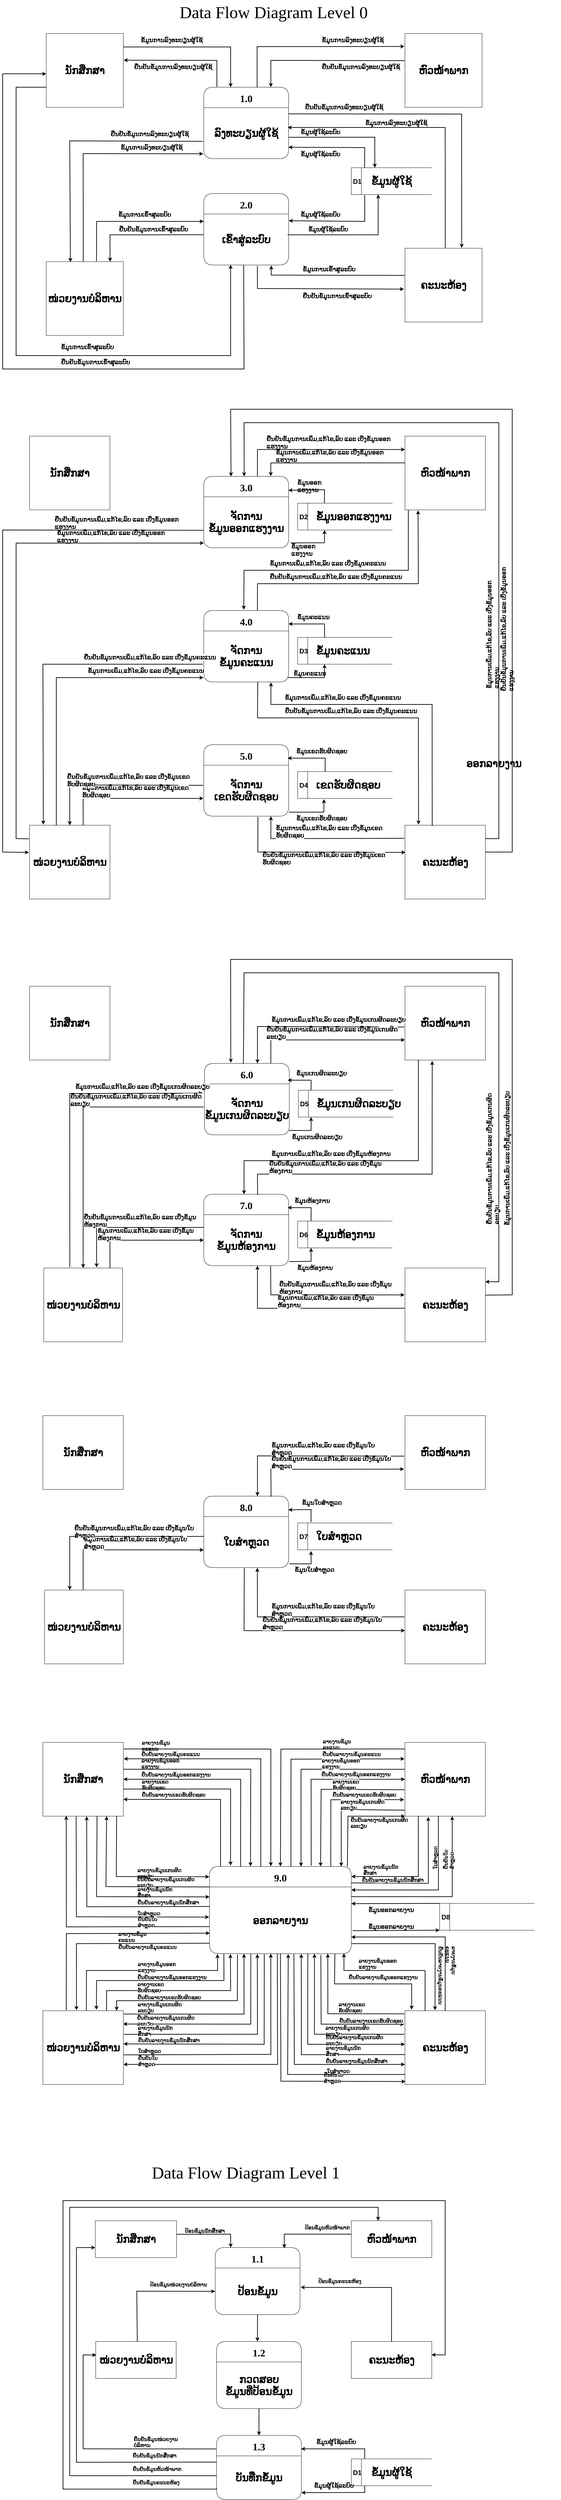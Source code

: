 <mxfile>
    <diagram id="feq09DFhUexI_xCHFvt5" name="Page-2">
        <mxGraphModel dx="1053" dy="-10911" grid="1" gridSize="10" guides="1" tooltips="1" connect="1" arrows="1" fold="1" page="1" pageScale="1" pageWidth="827" pageHeight="1169" background="#ffffff" math="0" shadow="0">
            <root>
                <mxCell id="0"/>
                <mxCell id="1" parent="0"/>
                <mxCell id="49dnLU2KmGJGZkV-4pT--1" value="1.0" style="swimlane;fontStyle=1;childLayout=stackLayout;horizontal=1;startSize=61;fillColor=#ffffff;horizontalStack=0;resizeParent=1;resizeParentMax=0;resizeLast=0;collapsible=0;marginBottom=0;swimlaneFillColor=#ffffff;labelBackgroundColor=none;strokeColor=#000000;fontFamily=laa;fontSource=https%3A%2F%2Ffonts.googleapis.com%2Fcss2%3Ffamily%3DNoto%2BSans%2BLao%26family%3DNoto%2BSerif%2BLao%3Awght%40100..900%26display%3Dswap;fontColor=#000000;fontSize=30;rounded=1;" parent="1" vertex="1">
                    <mxGeometry x="632" y="12820" width="253" height="213" as="geometry"/>
                </mxCell>
                <mxCell id="49dnLU2KmGJGZkV-4pT--2" value="&lt;div style=&quot;text-align: left;&quot;&gt;&lt;span style=&quot;background-color: initial; font-size: 30px;&quot;&gt;&lt;font face=&quot;Phetsarath OT&quot;&gt;&lt;b&gt;ລົງທະບຽນຜູ້ໃຊ້&lt;/b&gt;&lt;/font&gt;&lt;/span&gt;&lt;/div&gt;" style="text;html=1;strokeColor=none;fillColor=none;align=center;verticalAlign=middle;whiteSpace=wrap;rounded=0;labelBackgroundColor=none;fillStyle=solid;fontFamily=laa;fontSource=https%3A%2F%2Ffonts.googleapis.com%2Fcss2%3Ffamily%3DNoto%2BSans%2BLao%26family%3DNoto%2BSerif%2BLao%3Awght%40100..900%26display%3Dswap;fontSize=15;fontColor=#000000;" parent="49dnLU2KmGJGZkV-4pT--1" vertex="1">
                    <mxGeometry y="61" width="253" height="152" as="geometry"/>
                </mxCell>
                <mxCell id="49dnLU2KmGJGZkV-4pT--3" value="2.0" style="swimlane;fontStyle=1;childLayout=stackLayout;horizontal=1;startSize=61;fillColor=#ffffff;horizontalStack=0;resizeParent=1;resizeParentMax=0;resizeLast=0;collapsible=0;marginBottom=0;swimlaneFillColor=#ffffff;labelBackgroundColor=none;strokeColor=#000000;fontFamily=laa;fontSource=https%3A%2F%2Ffonts.googleapis.com%2Fcss2%3Ffamily%3DNoto%2BSans%2BLao%26family%3DNoto%2BSerif%2BLao%3Awght%40100..900%26display%3Dswap;fontColor=#000000;fontSize=30;rounded=1;" parent="1" vertex="1">
                    <mxGeometry x="632" y="13137" width="253" height="213" as="geometry"/>
                </mxCell>
                <mxCell id="49dnLU2KmGJGZkV-4pT--4" value="&lt;b style=&quot;text-align: left;&quot;&gt;&lt;font style=&quot;font-size: 30px;&quot; face=&quot;Phetsarath OT&quot;&gt;ເຂົ້າສູ່ລະບົບ&lt;/font&gt;&lt;/b&gt;" style="text;html=1;strokeColor=none;fillColor=none;align=center;verticalAlign=middle;whiteSpace=wrap;rounded=0;labelBackgroundColor=none;fillStyle=solid;fontFamily=laa;fontSource=https%3A%2F%2Ffonts.googleapis.com%2Fcss2%3Ffamily%3DNoto%2BSans%2BLao%26family%3DNoto%2BSerif%2BLao%3Awght%40100..900%26display%3Dswap;fontSize=15;fontColor=#000000;" parent="49dnLU2KmGJGZkV-4pT--3" vertex="1">
                    <mxGeometry y="61" width="253" height="152" as="geometry"/>
                </mxCell>
                <mxCell id="49dnLU2KmGJGZkV-4pT--5" value="3.0" style="swimlane;fontStyle=1;childLayout=stackLayout;horizontal=1;startSize=61;fillColor=#ffffff;horizontalStack=0;resizeParent=1;resizeParentMax=0;resizeLast=0;collapsible=0;marginBottom=0;swimlaneFillColor=#ffffff;labelBackgroundColor=none;strokeColor=#000000;fontFamily=laa;fontSource=https%3A%2F%2Ffonts.googleapis.com%2Fcss2%3Ffamily%3DNoto%2BSans%2BLao%26family%3DNoto%2BSerif%2BLao%3Awght%40100..900%26display%3Dswap;fontColor=#000000;fontSize=30;rounded=1;" parent="1" vertex="1">
                    <mxGeometry x="632" y="13980" width="253" height="213" as="geometry"/>
                </mxCell>
                <mxCell id="49dnLU2KmGJGZkV-4pT--6" value="&lt;b style=&quot;text-align: left;&quot;&gt;&lt;font style=&quot;font-size: 30px;&quot; face=&quot;Phetsarath OT&quot;&gt;ຈັດການ&lt;br&gt;ຂໍ້ມູນອອກແຮງງານ&lt;/font&gt;&lt;/b&gt;" style="text;html=1;strokeColor=none;fillColor=none;align=center;verticalAlign=middle;whiteSpace=wrap;rounded=0;labelBackgroundColor=none;fillStyle=solid;fontFamily=laa;fontSource=https%3A%2F%2Ffonts.googleapis.com%2Fcss2%3Ffamily%3DNoto%2BSans%2BLao%26family%3DNoto%2BSerif%2BLao%3Awght%40100..900%26display%3Dswap;fontSize=15;fontColor=#000000;" parent="49dnLU2KmGJGZkV-4pT--5" vertex="1">
                    <mxGeometry y="61" width="253" height="152" as="geometry"/>
                </mxCell>
                <mxCell id="49dnLU2KmGJGZkV-4pT--7" value="4.0" style="swimlane;fontStyle=1;childLayout=stackLayout;horizontal=1;startSize=61;fillColor=#ffffff;horizontalStack=0;resizeParent=1;resizeParentMax=0;resizeLast=0;collapsible=0;marginBottom=0;swimlaneFillColor=#ffffff;labelBackgroundColor=none;strokeColor=#000000;fontFamily=laa;fontSource=https%3A%2F%2Ffonts.googleapis.com%2Fcss2%3Ffamily%3DNoto%2BSans%2BLao%26family%3DNoto%2BSerif%2BLao%3Awght%40100..900%26display%3Dswap;fontColor=#000000;fontSize=30;rounded=1;" parent="1" vertex="1">
                    <mxGeometry x="632" y="14380" width="253" height="213" as="geometry"/>
                </mxCell>
                <mxCell id="49dnLU2KmGJGZkV-4pT--8" value="&lt;b style=&quot;text-align: left;&quot;&gt;&lt;font style=&quot;font-size: 30px;&quot; face=&quot;Phetsarath OT&quot;&gt;ຈັດການ&lt;br&gt;&lt;/font&gt;&lt;/b&gt;&lt;b style=&quot;color: rgb(240, 240, 240); text-align: left;&quot;&gt;&lt;font face=&quot;Phetsarath OT&quot;&gt;&lt;font style=&quot;color: rgb(0, 0, 0); background-color: rgb(251, 251, 251); forced-color-adjust: none; font-size: 30px;&quot; data-font-src=&quot;https://fonts.googleapis.com/css2?family=Noto+Sans+Lao:wght@100..900&amp;amp;display=swap&quot;&gt;ຂໍ້ມູນຄະແນນ&lt;/font&gt;&lt;/font&gt;&lt;/b&gt;" style="text;html=1;strokeColor=none;fillColor=none;align=center;verticalAlign=middle;whiteSpace=wrap;rounded=0;labelBackgroundColor=none;fillStyle=solid;fontFamily=laa;fontSource=https%3A%2F%2Ffonts.googleapis.com%2Fcss2%3Ffamily%3DNoto%2BSans%2BLao%26family%3DNoto%2BSerif%2BLao%3Awght%40100..900%26display%3Dswap;fontSize=15;fontColor=#000000;" parent="49dnLU2KmGJGZkV-4pT--7" vertex="1">
                    <mxGeometry y="61" width="253" height="152" as="geometry"/>
                </mxCell>
                <mxCell id="49dnLU2KmGJGZkV-4pT--9" value="5.0" style="swimlane;fontStyle=1;childLayout=stackLayout;horizontal=1;startSize=61;fillColor=#ffffff;horizontalStack=0;resizeParent=1;resizeParentMax=0;resizeLast=0;collapsible=0;marginBottom=0;swimlaneFillColor=#ffffff;labelBackgroundColor=none;strokeColor=#000000;fontFamily=laa;fontSource=https%3A%2F%2Ffonts.googleapis.com%2Fcss2%3Ffamily%3DNoto%2BSans%2BLao%26family%3DNoto%2BSerif%2BLao%3Awght%40100..900%26display%3Dswap;fontColor=#000000;fontSize=30;rounded=1;" parent="1" vertex="1">
                    <mxGeometry x="632" y="14780" width="253" height="213" as="geometry"/>
                </mxCell>
                <mxCell id="49dnLU2KmGJGZkV-4pT--10" value="&lt;b style=&quot;text-align: left;&quot;&gt;&lt;font style=&quot;font-size: 30px;&quot; face=&quot;Phetsarath OT&quot;&gt;ຈັດການ&lt;br&gt;&lt;/font&gt;&lt;/b&gt;&lt;b style=&quot;text-align: left;&quot;&gt;&lt;font style=&quot;font-size: 30px;&quot; face=&quot;Phetsarath OT&quot;&gt;ເຂດຮັບຜິດຊອບ&lt;/font&gt;&lt;/b&gt;" style="text;html=1;strokeColor=none;fillColor=none;align=center;verticalAlign=middle;whiteSpace=wrap;rounded=0;labelBackgroundColor=none;fillStyle=solid;fontFamily=laa;fontSource=https%3A%2F%2Ffonts.googleapis.com%2Fcss2%3Ffamily%3DNoto%2BSans%2BLao%26family%3DNoto%2BSerif%2BLao%3Awght%40100..900%26display%3Dswap;fontSize=15;fontColor=#000000;" parent="49dnLU2KmGJGZkV-4pT--9" vertex="1">
                    <mxGeometry y="61" width="253" height="152" as="geometry"/>
                </mxCell>
                <mxCell id="49dnLU2KmGJGZkV-4pT--11" value="6.0" style="swimlane;fontStyle=1;childLayout=stackLayout;horizontal=1;startSize=61;fillColor=#ffffff;horizontalStack=0;resizeParent=1;resizeParentMax=0;resizeLast=0;collapsible=0;marginBottom=0;swimlaneFillColor=#ffffff;labelBackgroundColor=none;strokeColor=#000000;fontFamily=laa;fontSource=https%3A%2F%2Ffonts.googleapis.com%2Fcss2%3Ffamily%3DNoto%2BSans%2BLao%26family%3DNoto%2BSerif%2BLao%3Awght%40100..900%26display%3Dswap;fontColor=#000000;fontSize=30;rounded=1;" parent="1" vertex="1">
                    <mxGeometry x="634" y="15730" width="253" height="213" as="geometry"/>
                </mxCell>
                <mxCell id="49dnLU2KmGJGZkV-4pT--12" value="" style="endArrow=classic;html=1;rounded=0;strokeColor=#000000;strokeWidth=2;fontFamily=laa;fontSource=https%3A%2F%2Ffonts.googleapis.com%2Fcss2%3Ffamily%3DNoto%2BSans%2BLao%26family%3DNoto%2BSerif%2BLao%3Awght%40100..900%26display%3Dswap;fontSize=18;fontColor=#000000;exitX=-0.009;exitY=0.553;exitDx=0;exitDy=0;exitPerimeter=0;" parent="49dnLU2KmGJGZkV-4pT--11" source="49dnLU2KmGJGZkV-4pT--123" edge="1">
                    <mxGeometry width="50" height="50" relative="1" as="geometry">
                        <mxPoint x="108" y="50" as="sourcePoint"/>
                        <mxPoint x="158" as="targetPoint"/>
                        <Array as="points">
                            <mxPoint x="158" y="-110"/>
                        </Array>
                    </mxGeometry>
                </mxCell>
                <mxCell id="49dnLU2KmGJGZkV-4pT--13" value="&lt;b style=&quot;text-align: left;&quot;&gt;&lt;font style=&quot;font-size: 30px;&quot; face=&quot;Phetsarath OT&quot;&gt;ຈັດການ&lt;br&gt;&lt;/font&gt;&lt;/b&gt;&lt;b style=&quot;text-align: left;&quot;&gt;&lt;font style=&quot;font-size: 30px;&quot; face=&quot;Phetsarath OT&quot;&gt;ຂໍ້ມູນເກນຜິດລະບຽບ&lt;/font&gt;&lt;/b&gt;" style="text;html=1;strokeColor=none;fillColor=none;align=center;verticalAlign=middle;whiteSpace=wrap;rounded=0;labelBackgroundColor=none;fillStyle=solid;fontFamily=laa;fontSource=https%3A%2F%2Ffonts.googleapis.com%2Fcss2%3Ffamily%3DNoto%2BSans%2BLao%26family%3DNoto%2BSerif%2BLao%3Awght%40100..900%26display%3Dswap;fontSize=15;fontColor=#000000;" parent="49dnLU2KmGJGZkV-4pT--11" vertex="1">
                    <mxGeometry y="61" width="253" height="152" as="geometry"/>
                </mxCell>
                <mxCell id="49dnLU2KmGJGZkV-4pT--14" value="7.0" style="swimlane;fontStyle=1;childLayout=stackLayout;horizontal=1;startSize=61;fillColor=#ffffff;horizontalStack=0;resizeParent=1;resizeParentMax=0;resizeLast=0;collapsible=0;marginBottom=0;swimlaneFillColor=#ffffff;labelBackgroundColor=none;strokeColor=#000000;fontFamily=laa;fontSource=https%3A%2F%2Ffonts.googleapis.com%2Fcss2%3Ffamily%3DNoto%2BSans%2BLao%26family%3DNoto%2BSerif%2BLao%3Awght%40100..900%26display%3Dswap;fontColor=#000000;fontSize=30;rounded=1;" parent="1" vertex="1">
                    <mxGeometry x="632" y="16120" width="253" height="213" as="geometry"/>
                </mxCell>
                <mxCell id="49dnLU2KmGJGZkV-4pT--15" value="&lt;b style=&quot;text-align: left;&quot;&gt;&lt;font style=&quot;font-size: 30px;&quot; face=&quot;Phetsarath OT&quot;&gt;ຈັດການ&lt;br&gt;&lt;/font&gt;&lt;/b&gt;&lt;b style=&quot;text-align: left;&quot;&gt;&lt;font style=&quot;font-size: 30px;&quot; face=&quot;Phetsarath OT&quot;&gt;ຂໍ້ມູນຫ້ອງການ&lt;/font&gt;&lt;/b&gt;" style="text;html=1;strokeColor=none;fillColor=none;align=center;verticalAlign=middle;whiteSpace=wrap;rounded=0;labelBackgroundColor=none;fillStyle=solid;fontFamily=laa;fontSource=https%3A%2F%2Ffonts.googleapis.com%2Fcss2%3Ffamily%3DNoto%2BSans%2BLao%26family%3DNoto%2BSerif%2BLao%3Awght%40100..900%26display%3Dswap;fontSize=15;fontColor=#000000;" parent="49dnLU2KmGJGZkV-4pT--14" vertex="1">
                    <mxGeometry y="61" width="253" height="152" as="geometry"/>
                </mxCell>
                <mxCell id="49dnLU2KmGJGZkV-4pT--16" value="8.0" style="swimlane;fontStyle=1;childLayout=stackLayout;horizontal=1;startSize=61;fillColor=#ffffff;horizontalStack=0;resizeParent=1;resizeParentMax=0;resizeLast=0;collapsible=0;marginBottom=0;swimlaneFillColor=#ffffff;labelBackgroundColor=none;strokeColor=#000000;fontFamily=laa;fontSource=https%3A%2F%2Ffonts.googleapis.com%2Fcss2%3Ffamily%3DNoto%2BSans%2BLao%26family%3DNoto%2BSerif%2BLao%3Awght%40100..900%26display%3Dswap;fontColor=#000000;fontSize=30;rounded=1;" parent="1" vertex="1">
                    <mxGeometry x="632" y="17020" width="253" height="213" as="geometry"/>
                </mxCell>
                <mxCell id="49dnLU2KmGJGZkV-4pT--17" value="&lt;b style=&quot;text-align: left;&quot;&gt;&lt;font style=&quot;font-size: 30px;&quot; face=&quot;Phetsarath OT&quot;&gt;ໃບສຳຫຼວດ&lt;/font&gt;&lt;/b&gt;" style="text;html=1;strokeColor=none;fillColor=none;align=center;verticalAlign=middle;whiteSpace=wrap;rounded=0;labelBackgroundColor=none;fillStyle=solid;fontFamily=laa;fontSource=https%3A%2F%2Ffonts.googleapis.com%2Fcss2%3Ffamily%3DNoto%2BSans%2BLao%26family%3DNoto%2BSerif%2BLao%3Awght%40100..900%26display%3Dswap;fontSize=15;fontColor=#000000;" parent="49dnLU2KmGJGZkV-4pT--16" vertex="1">
                    <mxGeometry y="61" width="253" height="152" as="geometry"/>
                </mxCell>
                <mxCell id="49dnLU2KmGJGZkV-4pT--18" value="9.0" style="swimlane;fontStyle=1;childLayout=stackLayout;horizontal=1;startSize=61;fillColor=#ffffff;horizontalStack=0;resizeParent=1;resizeParentMax=0;resizeLast=0;collapsible=0;marginBottom=0;swimlaneFillColor=#ffffff;labelBackgroundColor=none;strokeColor=#000000;fontFamily=laa;fontSource=https%3A%2F%2Ffonts.googleapis.com%2Fcss2%3Ffamily%3DNoto%2BSans%2BLao%26family%3DNoto%2BSerif%2BLao%3Awght%40100..900%26display%3Dswap;fontColor=#000000;fontSize=30;rounded=1;" parent="1" vertex="1">
                    <mxGeometry x="649.14" y="18124" width="422.86" height="260" as="geometry"/>
                </mxCell>
                <mxCell id="49dnLU2KmGJGZkV-4pT--19" value="&lt;b style=&quot;font-family: &amp;quot;Phetsarath OT&amp;quot;; font-size: 30px; text-align: left;&quot;&gt;ອອກລາຍງານ&lt;/b&gt;" style="text;html=1;strokeColor=none;fillColor=none;align=center;verticalAlign=middle;whiteSpace=wrap;rounded=0;labelBackgroundColor=none;fillStyle=solid;fontFamily=laa;fontSource=https%3A%2F%2Ffonts.googleapis.com%2Fcss2%3Ffamily%3DNoto%2BSans%2BLao%26family%3DNoto%2BSerif%2BLao%3Awght%40100..900%26display%3Dswap;fontSize=15;fontColor=#000000;" parent="49dnLU2KmGJGZkV-4pT--18" vertex="1">
                    <mxGeometry y="61" width="422.86" height="199" as="geometry"/>
                </mxCell>
                <mxCell id="49dnLU2KmGJGZkV-4pT--20" value="&lt;h1&gt;&lt;span style=&quot;color: rgb(0, 0, 0); background-color: rgb(251, 251, 251);&quot;&gt;&lt;font face=&quot;Phetsarath OT&quot; style=&quot;font-size: 30px;&quot;&gt;ນັກສືກສາ&lt;/font&gt;&lt;/span&gt;&lt;/h1&gt;" style="rounded=0;whiteSpace=wrap;html=1;sketch=0;strokeColor=#000000;fillColor=#FFFFFF;gradientColor=none;" parent="1" vertex="1">
                    <mxGeometry x="162" y="12660" width="230" height="220" as="geometry"/>
                </mxCell>
                <mxCell id="49dnLU2KmGJGZkV-4pT--21" value="&lt;h2&gt;&lt;span style=&quot;color: rgb(0, 0, 0); background-color: rgb(251, 251, 251);&quot;&gt;&lt;font face=&quot;Phetsarath OT&quot; style=&quot;font-size: 30px;&quot;&gt;ຫົວໜ້າພາກ&lt;/font&gt;&lt;/span&gt;&lt;br&gt;&lt;/h2&gt;" style="rounded=0;whiteSpace=wrap;html=1;sketch=0;strokeColor=#000000;fillColor=#FFFFFF;gradientColor=none;" parent="1" vertex="1">
                    <mxGeometry x="1232" y="12660" width="230" height="220" as="geometry"/>
                </mxCell>
                <mxCell id="49dnLU2KmGJGZkV-4pT--22" value="&lt;h2&gt;&lt;span style=&quot;color: rgb(0, 0, 0); background-color: rgb(251, 251, 251);&quot;&gt;&lt;font face=&quot;Phetsarath OT&quot; style=&quot;font-size: 30px;&quot;&gt;ໜ່ວຍງານບໍລິຫານ&lt;/font&gt;&lt;/span&gt;&lt;br&gt;&lt;/h2&gt;" style="rounded=0;whiteSpace=wrap;html=1;sketch=0;strokeColor=#000000;fillColor=#FFFFFF;gradientColor=none;" parent="1" vertex="1">
                    <mxGeometry x="152" y="18554" width="240" height="220" as="geometry"/>
                </mxCell>
                <mxCell id="49dnLU2KmGJGZkV-4pT--23" value="&lt;h2&gt;&lt;font face=&quot;Phetsarath OT&quot; color=&quot;#000000&quot;&gt;&lt;span style=&quot;font-size: 30px; background-color: rgb(251, 251, 251);&quot;&gt;ຄະນະຫ້ອງ&lt;/span&gt;&lt;/font&gt;&lt;/h2&gt;" style="rounded=0;whiteSpace=wrap;html=1;sketch=0;strokeColor=#000000;fillColor=#FFFFFF;gradientColor=none;" parent="1" vertex="1">
                    <mxGeometry x="1232" y="18554" width="240" height="220" as="geometry"/>
                </mxCell>
                <mxCell id="49dnLU2KmGJGZkV-4pT--24" value="&lt;h2&gt;&lt;span style=&quot;color: rgb(0, 0, 0); background-color: rgb(251, 251, 251);&quot;&gt;&lt;font face=&quot;Phetsarath OT&quot; style=&quot;font-size: 30px;&quot;&gt;ໜ່ວຍງານບໍລິຫານ&lt;/font&gt;&lt;/span&gt;&lt;br&gt;&lt;/h2&gt;" style="rounded=0;whiteSpace=wrap;html=1;sketch=0;strokeColor=#000000;fillColor=#FFFFFF;gradientColor=none;" parent="1" vertex="1">
                    <mxGeometry x="162" y="13340" width="230" height="220" as="geometry"/>
                </mxCell>
                <mxCell id="49dnLU2KmGJGZkV-4pT--25" value="&lt;h2&gt;&lt;font face=&quot;Phetsarath OT&quot; color=&quot;#000000&quot;&gt;&lt;span style=&quot;font-size: 30px; background-color: rgb(251, 251, 251);&quot;&gt;ຄະນະຫ້ອງ&lt;/span&gt;&lt;/font&gt;&lt;/h2&gt;" style="rounded=0;whiteSpace=wrap;html=1;sketch=0;strokeColor=#000000;fillColor=#FFFFFF;gradientColor=none;" parent="1" vertex="1">
                    <mxGeometry x="1232" y="13300" width="230" height="220" as="geometry"/>
                </mxCell>
                <mxCell id="49dnLU2KmGJGZkV-4pT--26" value="" style="endArrow=classic;html=1;rounded=0;strokeColor=#000000;strokeWidth=2;fontFamily=laa;fontSource=https%3A%2F%2Ffonts.googleapis.com%2Fcss2%3Ffamily%3DNoto%2BSans%2BLao%26family%3DNoto%2BSerif%2BLao%3Awght%40100..900%26display%3Dswap;fontSize=20;fontColor=#000000;" parent="1" edge="1">
                    <mxGeometry width="50" height="50" relative="1" as="geometry">
                        <mxPoint x="392" y="12700.0" as="sourcePoint"/>
                        <mxPoint x="712" y="12820.0" as="targetPoint"/>
                        <Array as="points">
                            <mxPoint x="712" y="12700"/>
                        </Array>
                    </mxGeometry>
                </mxCell>
                <mxCell id="49dnLU2KmGJGZkV-4pT--27" value="&lt;font style=&quot;font-size: 18px;&quot;&gt;&lt;font style=&quot;font-size: 18px;&quot; face=&quot;Phetsarath OT&quot; color=&quot;#000000&quot;&gt;&lt;b&gt;ຂໍ້ມູນການ&lt;/b&gt;&lt;/font&gt;&lt;b style=&quot;color: rgb(0, 0, 0); font-family: &amp;quot;Phetsarath OT&amp;quot;;&quot;&gt;ລົງທະບຽນຜູ້ໃຊ້&lt;/b&gt;&lt;/font&gt;" style="text;html=1;strokeColor=none;fillColor=none;align=left;verticalAlign=middle;whiteSpace=wrap;rounded=0;sketch=0;fontFamily=laa;fontSource=https%3A%2F%2Ffonts.googleapis.com%2Fcss2%3Ffamily%3DNoto%2BSans%2BLao%26family%3DNoto%2BSerif%2BLao%3Awght%40100..900%26display%3Dswap;fontSize=15;" parent="1" vertex="1">
                    <mxGeometry x="442" y="12670" width="280" height="20" as="geometry"/>
                </mxCell>
                <mxCell id="49dnLU2KmGJGZkV-4pT--28" value="" style="endArrow=classic;html=1;rounded=0;strokeColor=#000000;strokeWidth=2;fontFamily=laa;fontSource=https%3A%2F%2Ffonts.googleapis.com%2Fcss2%3Ffamily%3DNoto%2BSans%2BLao%26family%3DNoto%2BSerif%2BLao%3Awght%40100..900%26display%3Dswap;fontSize=18;fontColor=#000000;exitX=0.154;exitY=-0.005;exitDx=0;exitDy=0;exitPerimeter=0;entryX=1.004;entryY=0.361;entryDx=0;entryDy=0;entryPerimeter=0;" parent="1" source="49dnLU2KmGJGZkV-4pT--1" target="49dnLU2KmGJGZkV-4pT--20" edge="1">
                    <mxGeometry width="50" height="50" relative="1" as="geometry">
                        <mxPoint x="772" y="12870" as="sourcePoint"/>
                        <mxPoint x="822" y="12820" as="targetPoint"/>
                        <Array as="points">
                            <mxPoint x="671" y="12740"/>
                        </Array>
                    </mxGeometry>
                </mxCell>
                <mxCell id="49dnLU2KmGJGZkV-4pT--29" value="&lt;font style=&quot;font-size: 18px;&quot;&gt;&lt;font style=&quot;font-size: 18px;&quot; face=&quot;Phetsarath OT&quot; color=&quot;#000000&quot;&gt;&lt;b&gt;ຢືນຢັນຂໍ້ມູນການ&lt;/b&gt;&lt;/font&gt;&lt;b style=&quot;color: rgb(0, 0, 0); font-family: &amp;quot;Phetsarath OT&amp;quot;;&quot;&gt;ລົງທະບຽນຜູ້ໃຊ້&lt;/b&gt;&lt;/font&gt;" style="text;html=1;strokeColor=none;fillColor=none;align=left;verticalAlign=middle;whiteSpace=wrap;rounded=0;sketch=0;fontFamily=laa;fontSource=https%3A%2F%2Ffonts.googleapis.com%2Fcss2%3Ffamily%3DNoto%2BSans%2BLao%26family%3DNoto%2BSerif%2BLao%3Awght%40100..900%26display%3Dswap;fontSize=15;" parent="1" vertex="1">
                    <mxGeometry x="422" y="12750" width="280" height="20" as="geometry"/>
                </mxCell>
                <mxCell id="49dnLU2KmGJGZkV-4pT--30" value="" style="group" parent="1" vertex="1" connectable="0">
                    <mxGeometry x="1072" y="13060" width="240" height="80" as="geometry"/>
                </mxCell>
                <mxCell id="49dnLU2KmGJGZkV-4pT--31" value="&lt;font style=&quot;font-size: 20px;&quot; color=&quot;#000000&quot;&gt;&lt;b&gt;D1&lt;/b&gt;&lt;/font&gt;" style="html=1;dashed=0;whitespace=wrap;shape=mxgraph.dfd.dataStoreID;align=left;spacingLeft=3;points=[[0,0],[0.5,0],[1,0],[0,0.5],[1,0.5],[0,1],[0.5,1],[1,1]];strokeColor=#000000;gradientColor=none;fillColor=#FFFFFF;" parent="49dnLU2KmGJGZkV-4pT--30" vertex="1">
                    <mxGeometry width="240" height="80" as="geometry"/>
                </mxCell>
                <mxCell id="49dnLU2KmGJGZkV-4pT--32" value="&lt;b style=&quot;font-family: &amp;quot;Phetsarath OT&amp;quot;; font-size: 30px; text-align: left;&quot;&gt;ຂໍ້ມູນຜູ້ໃຊ້&lt;/b&gt;" style="text;html=1;strokeColor=none;fillColor=none;align=center;verticalAlign=middle;whiteSpace=wrap;rounded=0;labelBackgroundColor=none;fillStyle=solid;fontFamily=laa;fontSource=https%3A%2F%2Ffonts.googleapis.com%2Fcss2%3Ffamily%3DNoto%2BSans%2BLao%26family%3DNoto%2BSerif%2BLao%3Awght%40100..900%26display%3Dswap;fontSize=18;fontColor=#000000;" parent="49dnLU2KmGJGZkV-4pT--30" vertex="1">
                    <mxGeometry x="45" y="25" width="150" height="30" as="geometry"/>
                </mxCell>
                <mxCell id="49dnLU2KmGJGZkV-4pT--33" value="" style="endArrow=classic;html=1;rounded=0;strokeColor=#000000;strokeWidth=2;fontFamily=laa;fontSource=https%3A%2F%2Ffonts.googleapis.com%2Fcss2%3Ffamily%3DNoto%2BSans%2BLao%26family%3DNoto%2BSerif%2BLao%3Awght%40100..900%26display%3Dswap;fontSize=18;fontColor=#000000;entryX=0.997;entryY=0.776;entryDx=0;entryDy=0;entryPerimeter=0;exitX=0.165;exitY=-0.008;exitDx=0;exitDy=0;exitPerimeter=0;" parent="1" source="49dnLU2KmGJGZkV-4pT--31" target="49dnLU2KmGJGZkV-4pT--2" edge="1">
                    <mxGeometry width="50" height="50" relative="1" as="geometry">
                        <mxPoint x="1112" y="13050" as="sourcePoint"/>
                        <mxPoint x="1022" y="12860" as="targetPoint"/>
                        <Array as="points">
                            <mxPoint x="1112" y="13000"/>
                        </Array>
                    </mxGeometry>
                </mxCell>
                <mxCell id="49dnLU2KmGJGZkV-4pT--34" value="" style="endArrow=classic;html=1;rounded=0;strokeColor=#000000;strokeWidth=2;fontFamily=laa;fontSource=https%3A%2F%2Ffonts.googleapis.com%2Fcss2%3Ffamily%3DNoto%2BSans%2BLao%26family%3DNoto%2BSerif%2BLao%3Awght%40100..900%26display%3Dswap;fontSize=18;fontColor=#000000;exitX=0.999;exitY=0.581;exitDx=0;exitDy=0;exitPerimeter=0;entryX=0.292;entryY=0;entryDx=0;entryDy=0;entryPerimeter=0;" parent="1" source="49dnLU2KmGJGZkV-4pT--2" target="49dnLU2KmGJGZkV-4pT--31" edge="1">
                    <mxGeometry width="50" height="50" relative="1" as="geometry">
                        <mxPoint x="987" y="12990" as="sourcePoint"/>
                        <mxPoint x="1037" y="12940" as="targetPoint"/>
                        <Array as="points">
                            <mxPoint x="1142" y="12969"/>
                        </Array>
                    </mxGeometry>
                </mxCell>
                <mxCell id="49dnLU2KmGJGZkV-4pT--35" value="&lt;font style=&quot;font-size: 18px;&quot;&gt;&lt;font style=&quot;font-size: 18px;&quot; face=&quot;Phetsarath OT&quot; color=&quot;#000000&quot;&gt;&lt;b&gt;ຂໍ້ມູນ&lt;/b&gt;&lt;/font&gt;&lt;b style=&quot;color: rgb(0, 0, 0); font-family: &amp;quot;Phetsarath OT&amp;quot;;&quot;&gt;ຜູ້ໃຊ້ລະບົບ&lt;/b&gt;&lt;/font&gt;" style="text;html=1;strokeColor=none;fillColor=none;align=left;verticalAlign=middle;whiteSpace=wrap;rounded=0;sketch=0;fontFamily=laa;fontSource=https%3A%2F%2Ffonts.googleapis.com%2Fcss2%3Ffamily%3DNoto%2BSans%2BLao%26family%3DNoto%2BSerif%2BLao%3Awght%40100..900%26display%3Dswap;fontSize=15;" parent="1" vertex="1">
                    <mxGeometry x="919" y="12944" width="120" height="20" as="geometry"/>
                </mxCell>
                <mxCell id="49dnLU2KmGJGZkV-4pT--36" value="&lt;font style=&quot;font-size: 18px;&quot;&gt;&lt;font style=&quot;font-size: 18px;&quot; face=&quot;Phetsarath OT&quot; color=&quot;#000000&quot;&gt;&lt;b&gt;ຂໍ້ມູນ&lt;/b&gt;&lt;/font&gt;&lt;b style=&quot;color: rgb(0, 0, 0); font-family: &amp;quot;Phetsarath OT&amp;quot;;&quot;&gt;ຜູ້ໃຊ້ລະບົບ&lt;/b&gt;&lt;/font&gt;" style="text;html=1;strokeColor=none;fillColor=none;align=left;verticalAlign=middle;whiteSpace=wrap;rounded=0;sketch=0;fontFamily=laa;fontSource=https%3A%2F%2Ffonts.googleapis.com%2Fcss2%3Ffamily%3DNoto%2BSans%2BLao%26family%3DNoto%2BSerif%2BLao%3Awght%40100..900%26display%3Dswap;fontSize=15;" parent="1" vertex="1">
                    <mxGeometry x="919" y="13010" width="120" height="20" as="geometry"/>
                </mxCell>
                <mxCell id="49dnLU2KmGJGZkV-4pT--37" value="" style="endArrow=classic;html=1;rounded=0;strokeColor=#000000;strokeWidth=2;fontFamily=laa;fontSource=https%3A%2F%2Ffonts.googleapis.com%2Fcss2%3Ffamily%3DNoto%2BSans%2BLao%26family%3DNoto%2BSerif%2BLao%3Awght%40100..900%26display%3Dswap;fontSize=18;fontColor=#000000;entryX=1.001;entryY=0.132;entryDx=0;entryDy=0;entryPerimeter=0;exitX=0.167;exitY=1.023;exitDx=0;exitDy=0;exitPerimeter=0;" parent="1" source="49dnLU2KmGJGZkV-4pT--31" target="49dnLU2KmGJGZkV-4pT--4" edge="1">
                    <mxGeometry width="50" height="50" relative="1" as="geometry">
                        <mxPoint x="1112" y="13180" as="sourcePoint"/>
                        <mxPoint x="892" y="13300" as="targetPoint"/>
                        <Array as="points">
                            <mxPoint x="1112" y="13220"/>
                        </Array>
                    </mxGeometry>
                </mxCell>
                <mxCell id="49dnLU2KmGJGZkV-4pT--38" value="" style="endArrow=classic;html=1;rounded=0;strokeColor=#000000;strokeWidth=2;fontFamily=laa;fontSource=https%3A%2F%2Ffonts.googleapis.com%2Fcss2%3Ffamily%3DNoto%2BSans%2BLao%26family%3DNoto%2BSerif%2BLao%3Awght%40100..900%26display%3Dswap;fontSize=18;fontColor=#000000;entryX=0.334;entryY=0.995;entryDx=0;entryDy=0;entryPerimeter=0;" parent="1" target="49dnLU2KmGJGZkV-4pT--31" edge="1">
                    <mxGeometry width="50" height="50" relative="1" as="geometry">
                        <mxPoint x="882" y="13260.0" as="sourcePoint"/>
                        <mxPoint x="892" y="13200" as="targetPoint"/>
                        <Array as="points">
                            <mxPoint x="1152" y="13260"/>
                        </Array>
                    </mxGeometry>
                </mxCell>
                <mxCell id="49dnLU2KmGJGZkV-4pT--39" value="&lt;font style=&quot;font-size: 18px;&quot;&gt;&lt;font style=&quot;font-size: 18px;&quot; face=&quot;Phetsarath OT&quot; color=&quot;#000000&quot;&gt;&lt;b&gt;ຂໍ້ມູນ&lt;/b&gt;&lt;/font&gt;&lt;b style=&quot;color: rgb(0, 0, 0); font-family: &amp;quot;Phetsarath OT&amp;quot;;&quot;&gt;ຜູ້ໃຊ້ລະບົບ&lt;/b&gt;&lt;/font&gt;" style="text;html=1;strokeColor=none;fillColor=none;align=left;verticalAlign=middle;whiteSpace=wrap;rounded=0;sketch=0;fontFamily=laa;fontSource=https%3A%2F%2Ffonts.googleapis.com%2Fcss2%3Ffamily%3DNoto%2BSans%2BLao%26family%3DNoto%2BSerif%2BLao%3Awght%40100..900%26display%3Dswap;fontSize=15;" parent="1" vertex="1">
                    <mxGeometry x="919" y="13190" width="120" height="20" as="geometry"/>
                </mxCell>
                <mxCell id="49dnLU2KmGJGZkV-4pT--40" value="&lt;font style=&quot;font-size: 18px;&quot;&gt;&lt;font style=&quot;font-size: 18px;&quot; face=&quot;Phetsarath OT&quot; color=&quot;#000000&quot;&gt;&lt;b&gt;ຂໍ້ມູນ&lt;/b&gt;&lt;/font&gt;&lt;b style=&quot;color: rgb(0, 0, 0); font-family: &amp;quot;Phetsarath OT&amp;quot;;&quot;&gt;ຜູ້ໃຊ້ລະບົບ&lt;/b&gt;&lt;/font&gt;" style="text;html=1;strokeColor=none;fillColor=none;align=left;verticalAlign=middle;whiteSpace=wrap;rounded=0;sketch=0;fontFamily=laa;fontSource=https%3A%2F%2Ffonts.googleapis.com%2Fcss2%3Ffamily%3DNoto%2BSans%2BLao%26family%3DNoto%2BSerif%2BLao%3Awght%40100..900%26display%3Dswap;fontSize=15;" parent="1" vertex="1">
                    <mxGeometry x="942" y="13233.5" width="120" height="20" as="geometry"/>
                </mxCell>
                <mxCell id="49dnLU2KmGJGZkV-4pT--41" value="" style="endArrow=classic;html=1;rounded=0;strokeColor=#000000;strokeWidth=2;fontFamily=laa;fontSource=https%3A%2F%2Ffonts.googleapis.com%2Fcss2%3Ffamily%3DNoto%2BSans%2BLao%26family%3DNoto%2BSerif%2BLao%3Awght%40100..900%26display%3Dswap;fontSize=18;fontColor=#000000;exitX=-0.005;exitY=0.367;exitDx=0;exitDy=0;exitPerimeter=0;entryX=0.79;entryY=-0.002;entryDx=0;entryDy=0;entryPerimeter=0;" parent="1" source="49dnLU2KmGJGZkV-4pT--21" target="49dnLU2KmGJGZkV-4pT--1" edge="1">
                    <mxGeometry width="50" height="50" relative="1" as="geometry">
                        <mxPoint x="979" y="12740" as="sourcePoint"/>
                        <mxPoint x="832" y="12810" as="targetPoint"/>
                        <Array as="points">
                            <mxPoint x="832" y="12740"/>
                        </Array>
                    </mxGeometry>
                </mxCell>
                <mxCell id="49dnLU2KmGJGZkV-4pT--42" value="" style="endArrow=classic;html=1;rounded=0;strokeColor=#000000;strokeWidth=2;fontFamily=laa;fontSource=https%3A%2F%2Ffonts.googleapis.com%2Fcss2%3Ffamily%3DNoto%2BSans%2BLao%26family%3DNoto%2BSerif%2BLao%3Awght%40100..900%26display%3Dswap;fontSize=18;fontColor=#000000;entryX=-0.007;entryY=0.175;entryDx=0;entryDy=0;entryPerimeter=0;" parent="1" target="49dnLU2KmGJGZkV-4pT--21" edge="1">
                    <mxGeometry width="50" height="50" relative="1" as="geometry">
                        <mxPoint x="791" y="12820.0" as="sourcePoint"/>
                        <mxPoint x="892" y="12780" as="targetPoint"/>
                        <Array as="points">
                            <mxPoint x="791" y="12699"/>
                        </Array>
                    </mxGeometry>
                </mxCell>
                <mxCell id="49dnLU2KmGJGZkV-4pT--43" value="&lt;font style=&quot;font-size: 18px;&quot;&gt;&lt;font style=&quot;font-size: 18px;&quot; face=&quot;Phetsarath OT&quot; color=&quot;#000000&quot;&gt;&lt;b&gt;ຂໍ້ມູນການ&lt;/b&gt;&lt;/font&gt;&lt;b style=&quot;color: rgb(0, 0, 0); font-family: &amp;quot;Phetsarath OT&amp;quot;;&quot;&gt;ລົງທະບຽນຜູ້ໃຊ້&lt;/b&gt;&lt;/font&gt;" style="text;html=1;strokeColor=none;fillColor=none;align=left;verticalAlign=middle;whiteSpace=wrap;rounded=0;sketch=0;fontFamily=laa;fontSource=https%3A%2F%2Ffonts.googleapis.com%2Fcss2%3Ffamily%3DNoto%2BSans%2BLao%26family%3DNoto%2BSerif%2BLao%3Awght%40100..900%26display%3Dswap;fontSize=15;" parent="1" vertex="1">
                    <mxGeometry x="982" y="12670" width="280" height="20" as="geometry"/>
                </mxCell>
                <mxCell id="49dnLU2KmGJGZkV-4pT--44" value="&lt;font style=&quot;font-size: 18px;&quot;&gt;&lt;font style=&quot;font-size: 18px;&quot; face=&quot;Phetsarath OT&quot; color=&quot;#000000&quot;&gt;&lt;b&gt;ຢືນຢັນຂໍ້ມູນການ&lt;/b&gt;&lt;/font&gt;&lt;b style=&quot;color: rgb(0, 0, 0); font-family: &amp;quot;Phetsarath OT&amp;quot;;&quot;&gt;ລົງທະບຽນຜູ້ໃຊ້&lt;/b&gt;&lt;/font&gt;" style="text;html=1;strokeColor=none;fillColor=none;align=left;verticalAlign=middle;whiteSpace=wrap;rounded=0;sketch=0;fontFamily=laa;fontSource=https%3A%2F%2Ffonts.googleapis.com%2Fcss2%3Ffamily%3DNoto%2BSans%2BLao%26family%3DNoto%2BSerif%2BLao%3Awght%40100..900%26display%3Dswap;fontSize=15;" parent="1" vertex="1">
                    <mxGeometry x="982" y="12750" width="280" height="20" as="geometry"/>
                </mxCell>
                <mxCell id="49dnLU2KmGJGZkV-4pT--45" value="" style="endArrow=classic;html=1;rounded=0;strokeColor=#000000;strokeWidth=2;fontFamily=laa;fontSource=https%3A%2F%2Ffonts.googleapis.com%2Fcss2%3Ffamily%3DNoto%2BSans%2BLao%26family%3DNoto%2BSerif%2BLao%3Awght%40100..900%26display%3Dswap;fontSize=18;fontColor=#000000;entryX=0.988;entryY=0.388;entryDx=0;entryDy=0;entryPerimeter=0;exitX=0.523;exitY=-0.007;exitDx=0;exitDy=0;exitPerimeter=0;" parent="1" source="49dnLU2KmGJGZkV-4pT--25" target="49dnLU2KmGJGZkV-4pT--2" edge="1">
                    <mxGeometry width="50" height="50" relative="1" as="geometry">
                        <mxPoint x="1352" y="13290" as="sourcePoint"/>
                        <mxPoint x="1512" y="13350" as="targetPoint"/>
                        <Array as="points">
                            <mxPoint x="1352" y="12940"/>
                        </Array>
                    </mxGeometry>
                </mxCell>
                <mxCell id="49dnLU2KmGJGZkV-4pT--46" value="" style="endArrow=classic;html=1;rounded=0;strokeColor=#000000;strokeWidth=2;fontFamily=laa;fontSource=https%3A%2F%2Ffonts.googleapis.com%2Fcss2%3Ffamily%3DNoto%2BSans%2BLao%26family%3DNoto%2BSerif%2BLao%3Awght%40100..900%26display%3Dswap;fontSize=18;fontColor=#000000;entryX=0.736;entryY=-0.005;entryDx=0;entryDy=0;entryPerimeter=0;exitX=0.998;exitY=0.121;exitDx=0;exitDy=0;exitPerimeter=0;" parent="1" source="49dnLU2KmGJGZkV-4pT--2" target="49dnLU2KmGJGZkV-4pT--25" edge="1">
                    <mxGeometry width="50" height="50" relative="1" as="geometry">
                        <mxPoint x="902" y="12900" as="sourcePoint"/>
                        <mxPoint x="1402" y="13280" as="targetPoint"/>
                        <Array as="points">
                            <mxPoint x="1401" y="12900"/>
                        </Array>
                    </mxGeometry>
                </mxCell>
                <mxCell id="49dnLU2KmGJGZkV-4pT--47" value="&lt;font style=&quot;font-size: 18px;&quot;&gt;&lt;font style=&quot;font-size: 18px;&quot; face=&quot;Phetsarath OT&quot; color=&quot;#000000&quot;&gt;&lt;b&gt;ຂໍ້ມູນການ&lt;/b&gt;&lt;/font&gt;&lt;b style=&quot;color: rgb(0, 0, 0); font-family: &amp;quot;Phetsarath OT&amp;quot;;&quot;&gt;ລົງທະບຽນຜູ້ໃຊ້&lt;/b&gt;&lt;/font&gt;" style="text;html=1;strokeColor=none;fillColor=none;align=left;verticalAlign=middle;whiteSpace=wrap;rounded=0;sketch=0;fontFamily=laa;fontSource=https%3A%2F%2Ffonts.googleapis.com%2Fcss2%3Ffamily%3DNoto%2BSans%2BLao%26family%3DNoto%2BSerif%2BLao%3Awght%40100..900%26display%3Dswap;fontSize=15;" parent="1" vertex="1">
                    <mxGeometry x="1112" y="12916.5" width="280" height="20" as="geometry"/>
                </mxCell>
                <mxCell id="49dnLU2KmGJGZkV-4pT--48" value="&lt;font style=&quot;font-size: 18px;&quot;&gt;&lt;font style=&quot;font-size: 18px;&quot; face=&quot;Phetsarath OT&quot; color=&quot;#000000&quot;&gt;&lt;b&gt;ຢືນຢັນຂໍ້ມູນການ&lt;/b&gt;&lt;/font&gt;&lt;b style=&quot;color: rgb(0, 0, 0); font-family: &amp;quot;Phetsarath OT&amp;quot;;&quot;&gt;ລົງທະບຽນຜູ້ໃຊ້&lt;/b&gt;&lt;/font&gt;" style="text;html=1;strokeColor=none;fillColor=none;align=left;verticalAlign=middle;whiteSpace=wrap;rounded=0;sketch=0;fontFamily=laa;fontSource=https%3A%2F%2Ffonts.googleapis.com%2Fcss2%3Ffamily%3DNoto%2BSans%2BLao%26family%3DNoto%2BSerif%2BLao%3Awght%40100..900%26display%3Dswap;fontSize=15;" parent="1" vertex="1">
                    <mxGeometry x="932" y="12870" width="280" height="20" as="geometry"/>
                </mxCell>
                <mxCell id="49dnLU2KmGJGZkV-4pT--49" value="" style="endArrow=classic;html=1;rounded=0;strokeColor=#000000;strokeWidth=2;fontFamily=laa;fontSource=https%3A%2F%2Ffonts.googleapis.com%2Fcss2%3Ffamily%3DNoto%2BSans%2BLao%26family%3DNoto%2BSerif%2BLao%3Awght%40100..900%26display%3Dswap;fontSize=18;fontColor=#000000;exitX=0.48;exitY=-0.003;exitDx=0;exitDy=0;entryX=-0.006;entryY=0.904;entryDx=0;entryDy=0;entryPerimeter=0;exitPerimeter=0;" parent="1" source="49dnLU2KmGJGZkV-4pT--24" target="49dnLU2KmGJGZkV-4pT--2" edge="1">
                    <mxGeometry width="50" height="50" relative="1" as="geometry">
                        <mxPoint x="572" y="13340" as="sourcePoint"/>
                        <mxPoint x="622" y="13290" as="targetPoint"/>
                        <Array as="points">
                            <mxPoint x="272" y="13018"/>
                        </Array>
                    </mxGeometry>
                </mxCell>
                <mxCell id="49dnLU2KmGJGZkV-4pT--50" value="" style="endArrow=classic;html=1;rounded=0;strokeColor=#000000;strokeWidth=2;fontFamily=laa;fontSource=https%3A%2F%2Ffonts.googleapis.com%2Fcss2%3Ffamily%3DNoto%2BSans%2BLao%26family%3DNoto%2BSerif%2BLao%3Awght%40100..900%26display%3Dswap;fontSize=18;fontColor=#000000;exitX=-0.011;exitY=0.66;exitDx=0;exitDy=0;exitPerimeter=0;entryX=0.313;entryY=0.005;entryDx=0;entryDy=0;entryPerimeter=0;" parent="1" source="49dnLU2KmGJGZkV-4pT--2" target="49dnLU2KmGJGZkV-4pT--24" edge="1">
                    <mxGeometry width="50" height="50" relative="1" as="geometry">
                        <mxPoint x="572" y="13340" as="sourcePoint"/>
                        <mxPoint x="622" y="13290" as="targetPoint"/>
                        <Array as="points">
                            <mxPoint x="232" y="12980"/>
                        </Array>
                    </mxGeometry>
                </mxCell>
                <mxCell id="49dnLU2KmGJGZkV-4pT--51" value="&lt;font style=&quot;font-size: 18px;&quot;&gt;&lt;font style=&quot;font-size: 18px;&quot; face=&quot;Phetsarath OT&quot; color=&quot;#000000&quot;&gt;&lt;b&gt;ຢືນຢັນຂໍ້ມູນການ&lt;/b&gt;&lt;/font&gt;&lt;b style=&quot;color: rgb(0, 0, 0); font-family: &amp;quot;Phetsarath OT&amp;quot;;&quot;&gt;ລົງທະບຽນຜູ້ໃຊ້&lt;/b&gt;&lt;/font&gt;" style="text;html=1;strokeColor=none;fillColor=none;align=left;verticalAlign=middle;whiteSpace=wrap;rounded=0;sketch=0;fontFamily=laa;fontSource=https%3A%2F%2Ffonts.googleapis.com%2Fcss2%3Ffamily%3DNoto%2BSans%2BLao%26family%3DNoto%2BSerif%2BLao%3Awght%40100..900%26display%3Dswap;fontSize=15;" parent="1" vertex="1">
                    <mxGeometry x="352" y="12950" width="280" height="20" as="geometry"/>
                </mxCell>
                <mxCell id="49dnLU2KmGJGZkV-4pT--52" value="&lt;font style=&quot;font-size: 18px;&quot;&gt;&lt;font style=&quot;font-size: 18px;&quot; face=&quot;Phetsarath OT&quot; color=&quot;#000000&quot;&gt;&lt;b&gt;ຂໍ້ມູນການ&lt;/b&gt;&lt;/font&gt;&lt;b style=&quot;color: rgb(0, 0, 0); font-family: &amp;quot;Phetsarath OT&amp;quot;;&quot;&gt;ລົງທະບຽນຜູ້ໃຊ້&lt;/b&gt;&lt;/font&gt;" style="text;html=1;strokeColor=none;fillColor=none;align=left;verticalAlign=middle;whiteSpace=wrap;rounded=0;sketch=0;fontFamily=laa;fontSource=https%3A%2F%2Ffonts.googleapis.com%2Fcss2%3Ffamily%3DNoto%2BSans%2BLao%26family%3DNoto%2BSerif%2BLao%3Awght%40100..900%26display%3Dswap;fontSize=15;" parent="1" vertex="1">
                    <mxGeometry x="382" y="12990" width="190" height="20" as="geometry"/>
                </mxCell>
                <mxCell id="49dnLU2KmGJGZkV-4pT--53" value="" style="endArrow=classic;html=1;rounded=0;strokeColor=#000000;strokeWidth=2;fontFamily=laa;fontSource=https%3A%2F%2Ffonts.googleapis.com%2Fcss2%3Ffamily%3DNoto%2BSans%2BLao%26family%3DNoto%2BSerif%2BLao%3Awght%40100..900%26display%3Dswap;fontSize=18;fontColor=#000000;entryX=0.316;entryY=0.995;entryDx=0;entryDy=0;entryPerimeter=0;" parent="1" target="49dnLU2KmGJGZkV-4pT--4" edge="1">
                    <mxGeometry width="50" height="50" relative="1" as="geometry">
                        <mxPoint x="162" y="12820.0" as="sourcePoint"/>
                        <mxPoint x="-98" y="13270" as="targetPoint"/>
                        <Array as="points">
                            <mxPoint x="72" y="12820"/>
                            <mxPoint x="72" y="13620"/>
                            <mxPoint x="512" y="13620"/>
                            <mxPoint x="712" y="13620"/>
                        </Array>
                    </mxGeometry>
                </mxCell>
                <mxCell id="49dnLU2KmGJGZkV-4pT--54" value="" style="endArrow=classic;html=1;rounded=0;strokeColor=#000000;strokeWidth=2;fontFamily=laa;fontSource=https%3A%2F%2Ffonts.googleapis.com%2Fcss2%3Ffamily%3DNoto%2BSans%2BLao%26family%3DNoto%2BSerif%2BLao%3Awght%40100..900%26display%3Dswap;fontSize=18;fontColor=#000000;entryX=-0.001;entryY=0.145;entryDx=0;entryDy=0;entryPerimeter=0;exitX=0.651;exitY=-0.007;exitDx=0;exitDy=0;exitPerimeter=0;" parent="1" source="49dnLU2KmGJGZkV-4pT--24" target="49dnLU2KmGJGZkV-4pT--4" edge="1">
                    <mxGeometry width="50" height="50" relative="1" as="geometry">
                        <mxPoint x="312" y="13330" as="sourcePoint"/>
                        <mxPoint x="662" y="13310" as="targetPoint"/>
                        <Array as="points">
                            <mxPoint x="312" y="13300"/>
                            <mxPoint x="312" y="13220"/>
                            <mxPoint x="432" y="13220"/>
                        </Array>
                    </mxGeometry>
                </mxCell>
                <mxCell id="49dnLU2KmGJGZkV-4pT--55" value="" style="endArrow=classic;html=1;rounded=0;strokeColor=#000000;strokeWidth=2;fontFamily=laa;fontSource=https%3A%2F%2Ffonts.googleapis.com%2Fcss2%3Ffamily%3DNoto%2BSans%2BLao%26family%3DNoto%2BSerif%2BLao%3Awght%40100..900%26display%3Dswap;fontSize=18;fontColor=#000000;entryX=0.828;entryY=0;entryDx=0;entryDy=0;entryPerimeter=0;exitX=-0.004;exitY=0.406;exitDx=0;exitDy=0;exitPerimeter=0;" parent="1" source="49dnLU2KmGJGZkV-4pT--4" target="49dnLU2KmGJGZkV-4pT--24" edge="1">
                    <mxGeometry width="50" height="50" relative="1" as="geometry">
                        <mxPoint x="512" y="13340" as="sourcePoint"/>
                        <mxPoint x="562" y="13290" as="targetPoint"/>
                        <Array as="points">
                            <mxPoint x="472" y="13260"/>
                            <mxPoint x="352" y="13260"/>
                        </Array>
                    </mxGeometry>
                </mxCell>
                <mxCell id="49dnLU2KmGJGZkV-4pT--56" value="&lt;font style=&quot;font-size: 18px;&quot;&gt;&lt;font style=&quot;font-size: 18px;&quot; face=&quot;Phetsarath OT&quot; color=&quot;#000000&quot;&gt;&lt;b&gt;ຂໍ້ມູນການເຂົ້າສູລະບົບ&lt;/b&gt;&lt;/font&gt;&lt;/font&gt;" style="text;html=1;strokeColor=none;fillColor=none;align=left;verticalAlign=middle;whiteSpace=wrap;rounded=0;sketch=0;fontFamily=laa;fontSource=https%3A%2F%2Ffonts.googleapis.com%2Fcss2%3Ffamily%3DNoto%2BSans%2BLao%26family%3DNoto%2BSerif%2BLao%3Awght%40100..900%26display%3Dswap;fontSize=15;" parent="1" vertex="1">
                    <mxGeometry x="374.5" y="13190" width="227.5" height="20" as="geometry"/>
                </mxCell>
                <mxCell id="49dnLU2KmGJGZkV-4pT--57" value="&lt;font style=&quot;font-size: 18px;&quot;&gt;&lt;font style=&quot;font-size: 18px;&quot; face=&quot;Phetsarath OT&quot; color=&quot;#000000&quot;&gt;&lt;b&gt;ຢືນຢັນຂໍ້ມູນການ​&lt;/b&gt;&lt;/font&gt;&lt;/font&gt;&lt;b style=&quot;color: rgb(0, 0, 0); font-family: &amp;quot;Phetsarath OT&amp;quot;; font-size: 18px;&quot;&gt;ເຂົ້າສູລະບົບ&lt;/b&gt;" style="text;html=1;strokeColor=none;fillColor=none;align=left;verticalAlign=middle;whiteSpace=wrap;rounded=0;sketch=0;fontFamily=laa;fontSource=https%3A%2F%2Ffonts.googleapis.com%2Fcss2%3Ffamily%3DNoto%2BSans%2BLao%26family%3DNoto%2BSerif%2BLao%3Awght%40100..900%26display%3Dswap;fontSize=15;" parent="1" vertex="1">
                    <mxGeometry x="377" y="13233.5" width="230" height="20" as="geometry"/>
                </mxCell>
                <mxCell id="49dnLU2KmGJGZkV-4pT--58" value="" style="endArrow=classic;html=1;rounded=0;strokeColor=#000000;strokeWidth=2;fontFamily=laa;fontSource=https%3A%2F%2Ffonts.googleapis.com%2Fcss2%3Ffamily%3DNoto%2BSans%2BLao%26family%3DNoto%2BSerif%2BLao%3Awght%40100..900%26display%3Dswap;fontSize=18;fontColor=#000000;exitX=0.47;exitY=0.995;exitDx=0;exitDy=0;exitPerimeter=0;" parent="1" source="49dnLU2KmGJGZkV-4pT--4" edge="1">
                    <mxGeometry width="50" height="50" relative="1" as="geometry">
                        <mxPoint x="362" y="13400" as="sourcePoint"/>
                        <mxPoint x="162" y="12780.0" as="targetPoint"/>
                        <Array as="points">
                            <mxPoint x="752" y="13660"/>
                            <mxPoint x="552" y="13660"/>
                            <mxPoint x="32" y="13660"/>
                            <mxPoint x="32" y="12780"/>
                        </Array>
                    </mxGeometry>
                </mxCell>
                <mxCell id="49dnLU2KmGJGZkV-4pT--59" value="" style="endArrow=classic;html=1;rounded=0;strokeColor=#000000;strokeWidth=2;fontFamily=laa;fontSource=https%3A%2F%2Ffonts.googleapis.com%2Fcss2%3Ffamily%3DNoto%2BSans%2BLao%26family%3DNoto%2BSerif%2BLao%3Awght%40100..900%26display%3Dswap;fontSize=18;fontColor=#000000;exitX=-0.005;exitY=0.368;exitDx=0;exitDy=0;exitPerimeter=0;entryX=0.796;entryY=1.008;entryDx=0;entryDy=0;entryPerimeter=0;" parent="1" source="49dnLU2KmGJGZkV-4pT--25" target="49dnLU2KmGJGZkV-4pT--4" edge="1">
                    <mxGeometry width="50" height="50" relative="1" as="geometry">
                        <mxPoint x="612" y="13300" as="sourcePoint"/>
                        <mxPoint x="832" y="13360" as="targetPoint"/>
                        <Array as="points">
                            <mxPoint x="833" y="13380"/>
                        </Array>
                    </mxGeometry>
                </mxCell>
                <mxCell id="49dnLU2KmGJGZkV-4pT--60" value="" style="endArrow=classic;html=1;rounded=0;strokeColor=#000000;strokeWidth=2;fontFamily=laa;fontSource=https%3A%2F%2Ffonts.googleapis.com%2Fcss2%3Ffamily%3DNoto%2BSans%2BLao%26family%3DNoto%2BSerif%2BLao%3Awght%40100..900%26display%3Dswap;fontSize=18;fontColor=#000000;exitX=0.631;exitY=1.017;exitDx=0;exitDy=0;exitPerimeter=0;entryX=-0.013;entryY=0.554;entryDx=0;entryDy=0;entryPerimeter=0;" parent="1" source="49dnLU2KmGJGZkV-4pT--4" target="49dnLU2KmGJGZkV-4pT--25" edge="1">
                    <mxGeometry width="50" height="50" relative="1" as="geometry">
                        <mxPoint x="912" y="13340" as="sourcePoint"/>
                        <mxPoint x="962" y="13290" as="targetPoint"/>
                        <Array as="points">
                            <mxPoint x="792" y="13420"/>
                        </Array>
                    </mxGeometry>
                </mxCell>
                <mxCell id="49dnLU2KmGJGZkV-4pT--61" value="&lt;h1&gt;&lt;span style=&quot;color: rgb(0, 0, 0); background-color: rgb(251, 251, 251);&quot;&gt;&lt;font face=&quot;Phetsarath OT&quot; style=&quot;font-size: 30px;&quot;&gt;ນັກສືກສາ&lt;/font&gt;&lt;/span&gt;&lt;/h1&gt;" style="rounded=0;whiteSpace=wrap;html=1;sketch=0;strokeColor=#000000;fillColor=#FFFFFF;gradientColor=none;" parent="1" vertex="1">
                    <mxGeometry x="112" y="13860" width="240" height="220" as="geometry"/>
                </mxCell>
                <mxCell id="49dnLU2KmGJGZkV-4pT--62" value="" style="group" parent="1" vertex="1" connectable="0">
                    <mxGeometry x="912" y="14060" width="330" height="80" as="geometry"/>
                </mxCell>
                <mxCell id="49dnLU2KmGJGZkV-4pT--63" value="&lt;font style=&quot;font-size: 20px;&quot; color=&quot;#000000&quot;&gt;&lt;b&gt;D2&lt;/b&gt;&lt;/font&gt;" style="html=1;dashed=0;whitespace=wrap;shape=mxgraph.dfd.dataStoreID;align=left;spacingLeft=3;points=[[0,0],[0.5,0],[1,0],[0,0.5],[1,0.5],[0,1],[0.5,1],[1,1]];strokeColor=#000000;gradientColor=none;fillColor=#FFFFFF;" parent="49dnLU2KmGJGZkV-4pT--62" vertex="1">
                    <mxGeometry width="282.857" height="80" as="geometry"/>
                </mxCell>
                <mxCell id="49dnLU2KmGJGZkV-4pT--64" value="&lt;b style=&quot;font-size: 15px;&quot;&gt;&lt;font style=&quot;font-size: 30px;&quot; face=&quot;Phetsarath OT&quot;&gt;ຂໍ້ມູນອອກແຮງງານ&lt;/font&gt;&lt;/b&gt;" style="text;html=1;strokeColor=none;fillColor=none;align=left;verticalAlign=middle;whiteSpace=wrap;rounded=0;labelBackgroundColor=none;fillStyle=solid;fontFamily=laa;fontSource=https%3A%2F%2Ffonts.googleapis.com%2Fcss2%3Ffamily%3DNoto%2BSans%2BLao%26family%3DNoto%2BSerif%2BLao%3Awght%40100..900%26display%3Dswap;fontSize=18;fontColor=#000000;" parent="49dnLU2KmGJGZkV-4pT--62" vertex="1">
                    <mxGeometry x="53.036" y="25" width="276.964" height="30" as="geometry"/>
                </mxCell>
                <mxCell id="49dnLU2KmGJGZkV-4pT--65" value="&lt;h2&gt;&lt;span style=&quot;color: rgb(0, 0, 0); background-color: rgb(251, 251, 251);&quot;&gt;&lt;font face=&quot;Phetsarath OT&quot; style=&quot;font-size: 30px;&quot;&gt;ຫົວໜ້າພາກ&lt;/font&gt;&lt;/span&gt;&lt;br&gt;&lt;/h2&gt;" style="rounded=0;whiteSpace=wrap;html=1;sketch=0;strokeColor=#000000;fillColor=#FFFFFF;gradientColor=none;" parent="1" vertex="1">
                    <mxGeometry x="1232" y="13860" width="240" height="220" as="geometry"/>
                </mxCell>
                <mxCell id="49dnLU2KmGJGZkV-4pT--66" value="&lt;h2&gt;&lt;span style=&quot;color: rgb(0, 0, 0); background-color: rgb(251, 251, 251);&quot;&gt;&lt;font face=&quot;Phetsarath OT&quot; style=&quot;font-size: 30px;&quot;&gt;ໜ່ວຍງານບໍລິຫານ&lt;/font&gt;&lt;/span&gt;&lt;br&gt;&lt;/h2&gt;" style="rounded=0;whiteSpace=wrap;html=1;sketch=0;strokeColor=#000000;fillColor=#FFFFFF;gradientColor=none;" parent="1" vertex="1">
                    <mxGeometry x="112" y="15020" width="240" height="220" as="geometry"/>
                </mxCell>
                <mxCell id="49dnLU2KmGJGZkV-4pT--67" value="&lt;h2&gt;&lt;font face=&quot;Phetsarath OT&quot; color=&quot;#000000&quot;&gt;&lt;span style=&quot;font-size: 30px; background-color: rgb(251, 251, 251);&quot;&gt;ຄະນະຫ້ອງ&lt;/span&gt;&lt;/font&gt;&lt;/h2&gt;" style="rounded=0;whiteSpace=wrap;html=1;sketch=0;strokeColor=#000000;fillColor=#FFFFFF;gradientColor=none;" parent="1" vertex="1">
                    <mxGeometry x="1232" y="15020" width="240" height="220" as="geometry"/>
                </mxCell>
                <mxCell id="49dnLU2KmGJGZkV-4pT--68" value="" style="group" parent="1" vertex="1" connectable="0">
                    <mxGeometry x="912" y="14460" width="330" height="80" as="geometry"/>
                </mxCell>
                <mxCell id="49dnLU2KmGJGZkV-4pT--69" value="&lt;font style=&quot;font-size: 20px;&quot; color=&quot;#000000&quot;&gt;&lt;b&gt;D3&lt;/b&gt;&lt;/font&gt;" style="html=1;dashed=0;whitespace=wrap;shape=mxgraph.dfd.dataStoreID;align=left;spacingLeft=3;points=[[0,0],[0.5,0],[1,0],[0,0.5],[1,0.5],[0,1],[0.5,1],[1,1]];strokeColor=#000000;gradientColor=none;fillColor=#FFFFFF;" parent="49dnLU2KmGJGZkV-4pT--68" vertex="1">
                    <mxGeometry width="282.857" height="80" as="geometry"/>
                </mxCell>
                <mxCell id="49dnLU2KmGJGZkV-4pT--70" value="&lt;b style=&quot;font-size: 15px;&quot;&gt;&lt;font style=&quot;font-size: 30px;&quot; face=&quot;Phetsarath OT&quot;&gt;ຂໍ້ມູນ&lt;/font&gt;&lt;/b&gt;&lt;b style=&quot;font-size: 15px; color: rgb(240, 240, 240);&quot;&gt;&lt;font face=&quot;Phetsarath OT&quot;&gt;&lt;font style=&quot;color: rgb(0, 0, 0); background-color: rgb(251, 251, 251); forced-color-adjust: none; font-size: 30px;&quot; data-font-src=&quot;https://fonts.googleapis.com/css2?family=Noto+Sans+Lao:wght@100..900&amp;amp;display=swap&quot;&gt;ຄະແນນ&lt;/font&gt;&lt;/font&gt;&lt;/b&gt;" style="text;html=1;strokeColor=none;fillColor=none;align=left;verticalAlign=middle;whiteSpace=wrap;rounded=0;labelBackgroundColor=none;fillStyle=solid;fontFamily=laa;fontSource=https%3A%2F%2Ffonts.googleapis.com%2Fcss2%3Ffamily%3DNoto%2BSans%2BLao%26family%3DNoto%2BSerif%2BLao%3Awght%40100..900%26display%3Dswap;fontSize=18;fontColor=#000000;" parent="49dnLU2KmGJGZkV-4pT--68" vertex="1">
                    <mxGeometry x="53.036" y="25" width="276.964" height="30" as="geometry"/>
                </mxCell>
                <mxCell id="49dnLU2KmGJGZkV-4pT--71" value="" style="group" parent="1" vertex="1" connectable="0">
                    <mxGeometry x="912" y="14860" width="330" height="80" as="geometry"/>
                </mxCell>
                <mxCell id="49dnLU2KmGJGZkV-4pT--72" value="&lt;font style=&quot;font-size: 20px;&quot; color=&quot;#000000&quot;&gt;&lt;b&gt;D4&lt;/b&gt;&lt;/font&gt;" style="html=1;dashed=0;whitespace=wrap;shape=mxgraph.dfd.dataStoreID;align=left;spacingLeft=3;points=[[0,0],[0.5,0],[1,0],[0,0.5],[1,0.5],[0,1],[0.5,1],[1,1]];strokeColor=#000000;gradientColor=none;fillColor=#FFFFFF;" parent="49dnLU2KmGJGZkV-4pT--71" vertex="1">
                    <mxGeometry width="282.857" height="80" as="geometry"/>
                </mxCell>
                <mxCell id="49dnLU2KmGJGZkV-4pT--73" value="&lt;b style=&quot;font-size: 15px;&quot;&gt;&lt;font style=&quot;font-size: 30px;&quot; face=&quot;Phetsarath OT&quot;&gt;ເຂດຮັບຜິດຊອບ&lt;/font&gt;&lt;/b&gt;" style="text;html=1;strokeColor=none;fillColor=none;align=left;verticalAlign=middle;whiteSpace=wrap;rounded=0;labelBackgroundColor=none;fillStyle=solid;fontFamily=laa;fontSource=https%3A%2F%2Ffonts.googleapis.com%2Fcss2%3Ffamily%3DNoto%2BSans%2BLao%26family%3DNoto%2BSerif%2BLao%3Awght%40100..900%26display%3Dswap;fontSize=18;fontColor=#000000;" parent="49dnLU2KmGJGZkV-4pT--71" vertex="1">
                    <mxGeometry x="53.036" y="25" width="276.964" height="30" as="geometry"/>
                </mxCell>
                <mxCell id="49dnLU2KmGJGZkV-4pT--74" value="" style="group" parent="1" vertex="1" connectable="0">
                    <mxGeometry x="914" y="15810" width="330" height="80" as="geometry"/>
                </mxCell>
                <mxCell id="49dnLU2KmGJGZkV-4pT--75" value="&lt;font style=&quot;font-size: 20px;&quot; color=&quot;#000000&quot;&gt;&lt;b&gt;D5&lt;/b&gt;&lt;/font&gt;" style="html=1;dashed=0;whitespace=wrap;shape=mxgraph.dfd.dataStoreID;align=left;spacingLeft=3;points=[[0,0],[0.5,0],[1,0],[0,0.5],[1,0.5],[0,1],[0.5,1],[1,1]];strokeColor=#000000;gradientColor=none;fillColor=#FFFFFF;" parent="49dnLU2KmGJGZkV-4pT--74" vertex="1">
                    <mxGeometry width="282.857" height="80" as="geometry"/>
                </mxCell>
                <mxCell id="49dnLU2KmGJGZkV-4pT--76" value="&lt;b style=&quot;font-size: 15px;&quot;&gt;&lt;font style=&quot;font-size: 30px;&quot; face=&quot;Phetsarath OT&quot;&gt;ຂໍ້ມູນເກນຜິດລະບຽບ&lt;/font&gt;&lt;/b&gt;" style="text;html=1;strokeColor=none;fillColor=none;align=left;verticalAlign=middle;whiteSpace=wrap;rounded=0;labelBackgroundColor=none;fillStyle=solid;fontFamily=laa;fontSource=https%3A%2F%2Ffonts.googleapis.com%2Fcss2%3Ffamily%3DNoto%2BSans%2BLao%26family%3DNoto%2BSerif%2BLao%3Awght%40100..900%26display%3Dswap;fontSize=18;fontColor=#000000;" parent="49dnLU2KmGJGZkV-4pT--74" vertex="1">
                    <mxGeometry x="53.036" y="25" width="276.964" height="30" as="geometry"/>
                </mxCell>
                <mxCell id="49dnLU2KmGJGZkV-4pT--77" value="" style="group" parent="1" vertex="1" connectable="0">
                    <mxGeometry x="912" y="16200" width="330" height="80" as="geometry"/>
                </mxCell>
                <mxCell id="49dnLU2KmGJGZkV-4pT--78" value="&lt;font style=&quot;font-size: 20px;&quot; color=&quot;#000000&quot;&gt;&lt;b&gt;D6&lt;/b&gt;&lt;/font&gt;" style="html=1;dashed=0;whitespace=wrap;shape=mxgraph.dfd.dataStoreID;align=left;spacingLeft=3;points=[[0,0],[0.5,0],[1,0],[0,0.5],[1,0.5],[0,1],[0.5,1],[1,1]];strokeColor=#000000;gradientColor=none;fillColor=#FFFFFF;" parent="49dnLU2KmGJGZkV-4pT--77" vertex="1">
                    <mxGeometry width="282.857" height="80" as="geometry"/>
                </mxCell>
                <mxCell id="49dnLU2KmGJGZkV-4pT--79" value="&lt;b style=&quot;font-size: 15px;&quot;&gt;&lt;font style=&quot;font-size: 30px;&quot; face=&quot;Phetsarath OT&quot;&gt;ຂໍ້ມູນຫ້ອງການ&lt;/font&gt;&lt;/b&gt;" style="text;html=1;strokeColor=none;fillColor=none;align=left;verticalAlign=middle;whiteSpace=wrap;rounded=0;labelBackgroundColor=none;fillStyle=solid;fontFamily=laa;fontSource=https%3A%2F%2Ffonts.googleapis.com%2Fcss2%3Ffamily%3DNoto%2BSans%2BLao%26family%3DNoto%2BSerif%2BLao%3Awght%40100..900%26display%3Dswap;fontSize=18;fontColor=#000000;" parent="49dnLU2KmGJGZkV-4pT--77" vertex="1">
                    <mxGeometry x="53.036" y="25" width="276.964" height="30" as="geometry"/>
                </mxCell>
                <mxCell id="49dnLU2KmGJGZkV-4pT--80" value="" style="group" parent="1" vertex="1" connectable="0">
                    <mxGeometry x="912" y="17100" width="330" height="80" as="geometry"/>
                </mxCell>
                <mxCell id="49dnLU2KmGJGZkV-4pT--81" value="&lt;font style=&quot;font-size: 20px;&quot; color=&quot;#000000&quot;&gt;&lt;b&gt;D7&lt;/b&gt;&lt;/font&gt;" style="html=1;dashed=0;whitespace=wrap;shape=mxgraph.dfd.dataStoreID;align=left;spacingLeft=3;points=[[0,0],[0.5,0],[1,0],[0,0.5],[1,0.5],[0,1],[0.5,1],[1,1]];strokeColor=#000000;gradientColor=none;fillColor=#FFFFFF;" parent="49dnLU2KmGJGZkV-4pT--80" vertex="1">
                    <mxGeometry width="282.857" height="80" as="geometry"/>
                </mxCell>
                <mxCell id="49dnLU2KmGJGZkV-4pT--82" value="&lt;b style=&quot;font-size: 15px;&quot;&gt;&lt;font style=&quot;font-size: 30px;&quot; face=&quot;Phetsarath OT&quot;&gt;ໃບສຳຫຼວດ&lt;/font&gt;&lt;/b&gt;" style="text;html=1;strokeColor=none;fillColor=none;align=left;verticalAlign=middle;whiteSpace=wrap;rounded=0;labelBackgroundColor=none;fillStyle=solid;fontFamily=laa;fontSource=https%3A%2F%2Ffonts.googleapis.com%2Fcss2%3Ffamily%3DNoto%2BSans%2BLao%26family%3DNoto%2BSerif%2BLao%3Awght%40100..900%26display%3Dswap;fontSize=18;fontColor=#000000;" parent="49dnLU2KmGJGZkV-4pT--80" vertex="1">
                    <mxGeometry x="53.036" y="25" width="276.964" height="30" as="geometry"/>
                </mxCell>
                <mxCell id="49dnLU2KmGJGZkV-4pT--83" value="" style="group" parent="1" vertex="1" connectable="0">
                    <mxGeometry x="1149.5" y="14926" width="547" height="80" as="geometry"/>
                </mxCell>
                <mxCell id="49dnLU2KmGJGZkV-4pT--84" value="&lt;font style=&quot;font-size: 20px;&quot; color=&quot;#000000&quot;&gt;&lt;b&gt;D8&lt;/b&gt;&lt;/font&gt;" style="html=1;dashed=0;whitespace=wrap;shape=mxgraph.dfd.dataStoreID;align=left;spacingLeft=3;points=[[0,0],[0.5,0],[1,0],[0,0.5],[1,0.5],[0,1],[0.5,1],[1,1]];strokeColor=#000000;gradientColor=none;fillColor=#FFFFFF;" parent="49dnLU2KmGJGZkV-4pT--83" vertex="1">
                    <mxGeometry x="186" y="3308" width="282.857" height="80" as="geometry"/>
                </mxCell>
                <mxCell id="49dnLU2KmGJGZkV-4pT--85" value="&lt;b style=&quot;font-family: &amp;quot;Phetsarath OT&amp;quot;; font-size: 30px;&quot;&gt;ອອກລາຍງານ&lt;/b&gt;" style="text;html=1;strokeColor=none;fillColor=none;align=left;verticalAlign=middle;whiteSpace=wrap;rounded=0;labelBackgroundColor=none;fillStyle=solid;fontFamily=laa;fontSource=https%3A%2F%2Ffonts.googleapis.com%2Fcss2%3Ffamily%3DNoto%2BSans%2BLao%26family%3DNoto%2BSerif%2BLao%3Awght%40100..900%26display%3Dswap;fontSize=18;fontColor=#000000;" parent="49dnLU2KmGJGZkV-4pT--83" vertex="1">
                    <mxGeometry x="263.18" y="-102.5" width="283.82" height="25" as="geometry"/>
                </mxCell>
                <mxCell id="49dnLU2KmGJGZkV-4pT--86" value="&lt;span style=&quot;color: rgb(0, 0, 0); background-color: rgb(251, 251, 251);&quot;&gt;&lt;b style=&quot;&quot;&gt;&lt;font face=&quot;Phetsarath OT&quot; style=&quot;font-size: 15px;&quot;&gt;ລາຍງານຂໍ້ມູນອອກແຮງງານ&lt;/font&gt;&lt;/b&gt;&lt;/span&gt;" style="text;html=1;strokeColor=none;fillColor=none;align=left;verticalAlign=middle;whiteSpace=wrap;rounded=0;sketch=0;fontFamily=laa;fontSource=https%3A%2F%2Ffonts.googleapis.com%2Fcss2%3Ffamily%3DNoto%2BSans%2BLao%26family%3DNoto%2BSerif%2BLao%3Awght%40100..900%26display%3Dswap;fontSize=15;" parent="49dnLU2KmGJGZkV-4pT--83" vertex="1">
                    <mxGeometry x="-57.5" y="3478" width="157.75" height="20" as="geometry"/>
                </mxCell>
                <mxCell id="49dnLU2KmGJGZkV-4pT--87" value="" style="endArrow=classic;html=1;rounded=0;strokeColor=#000000;strokeWidth=2;fontFamily=laa;fontSource=https%3A%2F%2Ffonts.googleapis.com%2Fcss2%3Ffamily%3DNoto%2BSans%2BLao%26family%3DNoto%2BSerif%2BLao%3Awght%40100..900%26display%3Dswap;fontSize=18;fontColor=#000000;entryX=0.789;entryY=-0.003;entryDx=0;entryDy=0;entryPerimeter=0;exitX=0;exitY=0.363;exitDx=0;exitDy=0;exitPerimeter=0;" parent="1" source="49dnLU2KmGJGZkV-4pT--65" target="49dnLU2KmGJGZkV-4pT--5" edge="1">
                    <mxGeometry width="50" height="50" relative="1" as="geometry">
                        <mxPoint x="1222" y="13900" as="sourcePoint"/>
                        <mxPoint x="362" y="13850" as="targetPoint"/>
                        <Array as="points">
                            <mxPoint x="832" y="13940"/>
                        </Array>
                    </mxGeometry>
                </mxCell>
                <mxCell id="49dnLU2KmGJGZkV-4pT--88" value="" style="endArrow=classic;html=1;rounded=0;strokeColor=#000000;strokeWidth=2;fontFamily=laa;fontSource=https%3A%2F%2Ffonts.googleapis.com%2Fcss2%3Ffamily%3DNoto%2BSans%2BLao%26family%3DNoto%2BSerif%2BLao%3Awght%40100..900%26display%3Dswap;fontSize=18;fontColor=#000000;exitX=0.632;exitY=0;exitDx=0;exitDy=0;exitPerimeter=0;entryX=0;entryY=0.182;entryDx=0;entryDy=0;entryPerimeter=0;" parent="1" source="49dnLU2KmGJGZkV-4pT--5" target="49dnLU2KmGJGZkV-4pT--65" edge="1">
                    <mxGeometry width="50" height="50" relative="1" as="geometry">
                        <mxPoint x="872" y="13970" as="sourcePoint"/>
                        <mxPoint x="922" y="13920" as="targetPoint"/>
                        <Array as="points">
                            <mxPoint x="792" y="13900"/>
                        </Array>
                    </mxGeometry>
                </mxCell>
                <mxCell id="49dnLU2KmGJGZkV-4pT--89" value="" style="endArrow=classic;html=1;rounded=0;strokeColor=#000000;strokeWidth=2;fontFamily=laa;fontSource=https%3A%2F%2Ffonts.googleapis.com%2Fcss2%3Ffamily%3DNoto%2BSans%2BLao%26family%3DNoto%2BSerif%2BLao%3Awght%40100..900%26display%3Dswap;fontSize=18;fontColor=#000000;exitX=0.282;exitY=-0.009;exitDx=0;exitDy=0;exitPerimeter=0;entryX=0.997;entryY=0.195;entryDx=0;entryDy=0;entryPerimeter=0;" parent="1" source="49dnLU2KmGJGZkV-4pT--63" target="49dnLU2KmGJGZkV-4pT--5" edge="1">
                    <mxGeometry width="50" height="50" relative="1" as="geometry">
                        <mxPoint x="1012" y="14010" as="sourcePoint"/>
                        <mxPoint x="1062" y="13960" as="targetPoint"/>
                        <Array as="points">
                            <mxPoint x="992" y="14020"/>
                        </Array>
                    </mxGeometry>
                </mxCell>
                <mxCell id="49dnLU2KmGJGZkV-4pT--90" value="&lt;font style=&quot;font-size: 18px;&quot;&gt;&lt;font style=&quot;font-size: 18px;&quot; face=&quot;Phetsarath OT&quot; color=&quot;#000000&quot;&gt;&lt;b&gt;ຂໍ້ມູນການ&lt;/b&gt;&lt;/font&gt;&lt;b style=&quot;color: rgb(0, 0, 0); font-family: &amp;quot;Phetsarath OT&amp;quot;;&quot;&gt;ເພິ່ມ,ແກ້ໄຂ,ລົບ ແລະ ເບີ່ງຂໍ້ມູນອອກແຮງງານ&lt;/b&gt;&lt;/font&gt;" style="text;html=1;strokeColor=none;fillColor=none;align=left;verticalAlign=middle;whiteSpace=wrap;rounded=0;sketch=0;fontFamily=laa;fontSource=https%3A%2F%2Ffonts.googleapis.com%2Fcss2%3Ffamily%3DNoto%2BSans%2BLao%26family%3DNoto%2BSerif%2BLao%3Awght%40100..900%26display%3Dswap;fontSize=15;" parent="1" vertex="1">
                    <mxGeometry x="844.5" y="13910" width="350" height="20" as="geometry"/>
                </mxCell>
                <mxCell id="49dnLU2KmGJGZkV-4pT--91" value="" style="endArrow=classic;html=1;rounded=0;strokeColor=#000000;strokeWidth=2;fontFamily=laa;fontSource=https%3A%2F%2Ffonts.googleapis.com%2Fcss2%3Ffamily%3DNoto%2BSans%2BLao%26family%3DNoto%2BSerif%2BLao%3Awght%40100..900%26display%3Dswap;fontSize=18;fontColor=#000000;exitX=0.284;exitY=-0.002;exitDx=0;exitDy=0;exitPerimeter=0;entryX=0.998;entryY=0.188;entryDx=0;entryDy=0;entryPerimeter=0;" parent="1" source="49dnLU2KmGJGZkV-4pT--69" target="49dnLU2KmGJGZkV-4pT--7" edge="1">
                    <mxGeometry width="50" height="50" relative="1" as="geometry">
                        <mxPoint x="802" y="14260" as="sourcePoint"/>
                        <mxPoint x="852" y="14210" as="targetPoint"/>
                        <Array as="points">
                            <mxPoint x="992" y="14420"/>
                        </Array>
                    </mxGeometry>
                </mxCell>
                <mxCell id="49dnLU2KmGJGZkV-4pT--92" value="&lt;font style=&quot;font-size: 18px;&quot;&gt;&lt;font style=&quot;font-size: 18px;&quot; face=&quot;Phetsarath OT&quot; color=&quot;#000000&quot;&gt;&lt;b&gt;ຢືນຢັນຂໍ້ມູນການ&lt;/b&gt;&lt;/font&gt;&lt;b style=&quot;color: rgb(0, 0, 0); font-family: &amp;quot;Phetsarath OT&amp;quot;;&quot;&gt;ເພິ່ມ,ແກ້ໄຂ,ລົບ ແລະ ເບີ່ງຂໍ້ມູນອອກແຮງງານ&lt;/b&gt;&lt;/font&gt;" style="text;html=1;strokeColor=none;fillColor=none;align=left;verticalAlign=middle;whiteSpace=wrap;rounded=0;sketch=0;fontFamily=laa;fontSource=https%3A%2F%2Ffonts.googleapis.com%2Fcss2%3Ffamily%3DNoto%2BSans%2BLao%26family%3DNoto%2BSerif%2BLao%3Awght%40100..900%26display%3Dswap;fontSize=15;" parent="1" vertex="1">
                    <mxGeometry x="817" y="13870" width="405" height="20" as="geometry"/>
                </mxCell>
                <mxCell id="49dnLU2KmGJGZkV-4pT--93" value="" style="endArrow=classic;html=1;rounded=0;strokeColor=#000000;strokeWidth=2;fontFamily=laa;fontSource=https%3A%2F%2Ffonts.googleapis.com%2Fcss2%3Ffamily%3DNoto%2BSans%2BLao%26family%3DNoto%2BSerif%2BLao%3Awght%40100..900%26display%3Dswap;fontSize=18;fontColor=#000000;exitX=0.042;exitY=0.998;exitDx=0;exitDy=0;exitPerimeter=0;entryX=0.471;entryY=-0.012;entryDx=0;entryDy=0;entryPerimeter=0;" parent="1" source="49dnLU2KmGJGZkV-4pT--65" target="49dnLU2KmGJGZkV-4pT--7" edge="1">
                    <mxGeometry width="50" height="50" relative="1" as="geometry">
                        <mxPoint x="1252" y="14090" as="sourcePoint"/>
                        <mxPoint x="882" y="14300" as="targetPoint"/>
                        <Array as="points">
                            <mxPoint x="1242" y="14260"/>
                            <mxPoint x="752" y="14260"/>
                        </Array>
                    </mxGeometry>
                </mxCell>
                <mxCell id="49dnLU2KmGJGZkV-4pT--94" value="&lt;font color=&quot;#000000&quot;&gt;&lt;font style=&quot;font-size: 18px;&quot;&gt;&lt;font style=&quot;font-size: 18px;&quot; face=&quot;Phetsarath OT&quot;&gt;&lt;b&gt;ຂໍ້ມູນການ&lt;/b&gt;&lt;/font&gt;&lt;b style=&quot;font-family: &amp;quot;Phetsarath OT&amp;quot;;&quot;&gt;ເພິ່ມ,ແກ້ໄຂ,ລົບ ແລະ ເບີ່ງຂໍ້ມູນ&lt;/b&gt;&lt;/font&gt;&lt;b&gt;&lt;font face=&quot;Phetsarath OT&quot;&gt;&lt;font style=&quot;background-color: rgb(251, 251, 251); forced-color-adjust: none; font-size: 18px;&quot; data-font-src=&quot;https://fonts.googleapis.com/css2?family=Noto+Sans+Lao:wght@100..900&amp;amp;display=swap&quot;&gt;ຄະແນນ&lt;/font&gt;&lt;/font&gt;&lt;/b&gt;&lt;/font&gt;" style="text;html=1;strokeColor=none;fillColor=none;align=left;verticalAlign=middle;whiteSpace=wrap;rounded=0;sketch=0;fontFamily=laa;fontSource=https%3A%2F%2Ffonts.googleapis.com%2Fcss2%3Ffamily%3DNoto%2BSans%2BLao%26family%3DNoto%2BSerif%2BLao%3Awght%40100..900%26display%3Dswap;fontSize=15;" parent="1" vertex="1">
                    <mxGeometry x="827" y="14230" width="350" height="20" as="geometry"/>
                </mxCell>
                <mxCell id="49dnLU2KmGJGZkV-4pT--95" value="&lt;font style=&quot;font-size: 18px;&quot;&gt;&lt;font style=&quot;font-size: 18px;&quot; face=&quot;Phetsarath OT&quot; color=&quot;#000000&quot;&gt;&lt;b&gt;ຢືນຢັນຂໍ້ມູນການ&lt;/b&gt;&lt;/font&gt;&lt;b style=&quot;color: rgb(0, 0, 0); font-family: &amp;quot;Phetsarath OT&amp;quot;;&quot;&gt;ເພິ່ມ,ແກ້ໄຂ,ລົບ ແລະ ເບີ່ງຂໍ້&lt;/b&gt;&lt;/font&gt;&lt;font style=&quot;color: rgb(0, 0, 0); font-size: 18px;&quot;&gt;&lt;b style=&quot;font-family: &amp;quot;Phetsarath OT&amp;quot;;&quot;&gt;ມູນ&lt;/b&gt;&lt;/font&gt;&lt;b style=&quot;color: rgb(0, 0, 0);&quot;&gt;&lt;font face=&quot;Phetsarath OT&quot;&gt;&lt;font style=&quot;background-color: rgb(251, 251, 251); forced-color-adjust: none; font-size: 18px;&quot; data-font-src=&quot;https://fonts.googleapis.com/css2?family=Noto+Sans+Lao:wght@100..900&amp;amp;display=swap&quot;&gt;ຄະແນນ&lt;/font&gt;&lt;/font&gt;&lt;/b&gt;" style="text;html=1;strokeColor=none;fillColor=none;align=left;verticalAlign=middle;whiteSpace=wrap;rounded=0;sketch=0;fontFamily=laa;fontSource=https%3A%2F%2Ffonts.googleapis.com%2Fcss2%3Ffamily%3DNoto%2BSans%2BLao%26family%3DNoto%2BSerif%2BLao%3Awght%40100..900%26display%3Dswap;fontSize=15;" parent="1" vertex="1">
                    <mxGeometry x="827" y="14270" width="405" height="20" as="geometry"/>
                </mxCell>
                <mxCell id="49dnLU2KmGJGZkV-4pT--96" value="" style="endArrow=classic;html=1;rounded=0;strokeColor=#000000;strokeWidth=2;fontFamily=laa;fontSource=https%3A%2F%2Ffonts.googleapis.com%2Fcss2%3Ffamily%3DNoto%2BSans%2BLao%26family%3DNoto%2BSerif%2BLao%3Awght%40100..900%26display%3Dswap;fontSize=18;fontColor=#000000;exitX=0.632;exitY=0;exitDx=0;exitDy=0;exitPerimeter=0;entryX=0.163;entryY=1.007;entryDx=0;entryDy=0;entryPerimeter=0;" parent="1" source="49dnLU2KmGJGZkV-4pT--7" target="49dnLU2KmGJGZkV-4pT--65" edge="1">
                    <mxGeometry width="50" height="50" relative="1" as="geometry">
                        <mxPoint x="1042" y="14200" as="sourcePoint"/>
                        <mxPoint x="1092" y="14150" as="targetPoint"/>
                        <Array as="points">
                            <mxPoint x="792" y="14300"/>
                            <mxPoint x="1272" y="14300"/>
                        </Array>
                    </mxGeometry>
                </mxCell>
                <mxCell id="49dnLU2KmGJGZkV-4pT--97" value="" style="endArrow=classic;html=1;rounded=0;strokeColor=#000000;strokeWidth=2;fontFamily=laa;fontSource=https%3A%2F%2Ffonts.googleapis.com%2Fcss2%3Ffamily%3DNoto%2BSans%2BLao%26family%3DNoto%2BSerif%2BLao%3Awght%40100..900%26display%3Dswap;fontSize=18;fontColor=#000000;entryX=-0.004;entryY=0.651;entryDx=0;entryDy=0;entryPerimeter=0;exitX=0.667;exitY=0.001;exitDx=0;exitDy=0;exitPerimeter=0;" parent="1" source="49dnLU2KmGJGZkV-4pT--66" target="49dnLU2KmGJGZkV-4pT--10" edge="1">
                    <mxGeometry width="50" height="50" relative="1" as="geometry">
                        <mxPoint x="312" y="15020" as="sourcePoint"/>
                        <mxPoint x="407" y="14970" as="targetPoint"/>
                        <Array as="points">
                            <mxPoint x="272" y="14940"/>
                        </Array>
                    </mxGeometry>
                </mxCell>
                <mxCell id="49dnLU2KmGJGZkV-4pT--98" value="" style="endArrow=classic;html=1;rounded=0;strokeColor=#000000;strokeWidth=2;fontFamily=laa;fontSource=https%3A%2F%2Ffonts.googleapis.com%2Fcss2%3Ffamily%3DNoto%2BSans%2BLao%26family%3DNoto%2BSerif%2BLao%3Awght%40100..900%26display%3Dswap;fontSize=18;fontColor=#000000;exitX=-0.007;exitY=0.395;exitDx=0;exitDy=0;exitPerimeter=0;entryX=0.5;entryY=0;entryDx=0;entryDy=0;" parent="1" source="49dnLU2KmGJGZkV-4pT--10" target="49dnLU2KmGJGZkV-4pT--66" edge="1">
                    <mxGeometry width="50" height="50" relative="1" as="geometry">
                        <mxPoint x="432" y="15050" as="sourcePoint"/>
                        <mxPoint x="482" y="15000" as="targetPoint"/>
                        <Array as="points">
                            <mxPoint x="232" y="14900"/>
                        </Array>
                    </mxGeometry>
                </mxCell>
                <mxCell id="49dnLU2KmGJGZkV-4pT--99" value="" style="endArrow=classic;html=1;rounded=0;strokeColor=#000000;strokeWidth=2;fontFamily=laa;fontSource=https%3A%2F%2Ffonts.googleapis.com%2Fcss2%3Ffamily%3DNoto%2BSans%2BLao%26family%3DNoto%2BSerif%2BLao%3Awght%40100..900%26display%3Dswap;fontSize=18;fontColor=#000000;exitX=0.333;exitY=0;exitDx=0;exitDy=0;entryX=-0.004;entryY=0.914;entryDx=0;entryDy=0;entryPerimeter=0;exitPerimeter=0;" parent="1" source="49dnLU2KmGJGZkV-4pT--66" target="49dnLU2KmGJGZkV-4pT--8" edge="1">
                    <mxGeometry width="50" height="50" relative="1" as="geometry">
                        <mxPoint x="312" y="14930" as="sourcePoint"/>
                        <mxPoint x="362" y="14880" as="targetPoint"/>
                        <Array as="points">
                            <mxPoint x="192" y="14580"/>
                        </Array>
                    </mxGeometry>
                </mxCell>
                <mxCell id="49dnLU2KmGJGZkV-4pT--100" value="" style="endArrow=classic;html=1;rounded=0;strokeColor=#000000;strokeWidth=2;fontFamily=laa;fontSource=https%3A%2F%2Ffonts.googleapis.com%2Fcss2%3Ffamily%3DNoto%2BSans%2BLao%26family%3DNoto%2BSerif%2BLao%3Awght%40100..900%26display%3Dswap;fontSize=18;fontColor=#000000;exitX=-0.012;exitY=0.651;exitDx=0;exitDy=0;exitPerimeter=0;entryX=0.172;entryY=-0.008;entryDx=0;entryDy=0;entryPerimeter=0;" parent="1" source="49dnLU2KmGJGZkV-4pT--8" target="49dnLU2KmGJGZkV-4pT--66" edge="1">
                    <mxGeometry width="50" height="50" relative="1" as="geometry">
                        <mxPoint x="292" y="14970" as="sourcePoint"/>
                        <mxPoint x="232" y="15020" as="targetPoint"/>
                        <Array as="points">
                            <mxPoint x="152" y="14540"/>
                        </Array>
                    </mxGeometry>
                </mxCell>
                <mxCell id="49dnLU2KmGJGZkV-4pT--101" value="" style="endArrow=classic;html=1;rounded=0;strokeColor=#000000;strokeWidth=2;fontFamily=laa;fontSource=https%3A%2F%2Ffonts.googleapis.com%2Fcss2%3Ffamily%3DNoto%2BSans%2BLao%26family%3DNoto%2BSerif%2BLao%3Awght%40100..900%26display%3Dswap;fontSize=18;fontColor=#000000;exitX=-0.008;exitY=0.177;exitDx=0;exitDy=0;exitPerimeter=0;entryX=0.791;entryY=1.002;entryDx=0;entryDy=0;entryPerimeter=0;" parent="1" source="49dnLU2KmGJGZkV-4pT--67" target="49dnLU2KmGJGZkV-4pT--10" edge="1">
                    <mxGeometry width="50" height="50" relative="1" as="geometry">
                        <mxPoint x="932" y="14940" as="sourcePoint"/>
                        <mxPoint x="982" y="14890" as="targetPoint"/>
                        <Array as="points">
                            <mxPoint x="832" y="15060"/>
                        </Array>
                    </mxGeometry>
                </mxCell>
                <mxCell id="49dnLU2KmGJGZkV-4pT--102" value="" style="endArrow=classic;html=1;rounded=0;strokeColor=#000000;strokeWidth=2;fontFamily=laa;fontSource=https%3A%2F%2Ffonts.googleapis.com%2Fcss2%3Ffamily%3DNoto%2BSans%2BLao%26family%3DNoto%2BSerif%2BLao%3Awght%40100..900%26display%3Dswap;fontSize=18;fontColor=#000000;entryX=0.006;entryY=0.368;entryDx=0;entryDy=0;entryPerimeter=0;exitX=0.638;exitY=1.016;exitDx=0;exitDy=0;exitPerimeter=0;" parent="1" source="49dnLU2KmGJGZkV-4pT--10" target="49dnLU2KmGJGZkV-4pT--67" edge="1">
                    <mxGeometry width="50" height="50" relative="1" as="geometry">
                        <mxPoint x="912" y="15150" as="sourcePoint"/>
                        <mxPoint x="962" y="15100" as="targetPoint"/>
                        <Array as="points">
                            <mxPoint x="793" y="15100"/>
                        </Array>
                    </mxGeometry>
                </mxCell>
                <mxCell id="49dnLU2KmGJGZkV-4pT--103" value="" style="endArrow=classic;html=1;rounded=0;strokeColor=#000000;strokeWidth=2;fontFamily=laa;fontSource=https%3A%2F%2Ffonts.googleapis.com%2Fcss2%3Ffamily%3DNoto%2BSans%2BLao%26family%3DNoto%2BSerif%2BLao%3Awght%40100..900%26display%3Dswap;fontSize=18;fontColor=#000000;exitX=0.339;exitY=0.008;exitDx=0;exitDy=0;exitPerimeter=0;entryX=0.792;entryY=1.008;entryDx=0;entryDy=0;entryPerimeter=0;" parent="1" source="49dnLU2KmGJGZkV-4pT--67" target="49dnLU2KmGJGZkV-4pT--8" edge="1">
                    <mxGeometry width="50" height="50" relative="1" as="geometry">
                        <mxPoint x="1012" y="14730" as="sourcePoint"/>
                        <mxPoint x="832" y="14600" as="targetPoint"/>
                        <Array as="points">
                            <mxPoint x="1313" y="14660"/>
                            <mxPoint x="832" y="14660"/>
                        </Array>
                    </mxGeometry>
                </mxCell>
                <mxCell id="49dnLU2KmGJGZkV-4pT--104" value="" style="endArrow=classic;html=1;rounded=0;strokeColor=#000000;strokeWidth=2;fontFamily=laa;fontSource=https%3A%2F%2Ffonts.googleapis.com%2Fcss2%3Ffamily%3DNoto%2BSans%2BLao%26family%3DNoto%2BSerif%2BLao%3Awght%40100..900%26display%3Dswap;fontSize=18;fontColor=#000000;entryX=0.169;entryY=-0.008;entryDx=0;entryDy=0;exitX=0.636;exitY=1.003;exitDx=0;exitDy=0;exitPerimeter=0;entryPerimeter=0;" parent="1" source="49dnLU2KmGJGZkV-4pT--8" target="49dnLU2KmGJGZkV-4pT--67" edge="1">
                    <mxGeometry width="50" height="50" relative="1" as="geometry">
                        <mxPoint x="792" y="14600" as="sourcePoint"/>
                        <mxPoint x="1062" y="14780" as="targetPoint"/>
                        <Array as="points">
                            <mxPoint x="792" y="14700"/>
                            <mxPoint x="1272" y="14700"/>
                        </Array>
                    </mxGeometry>
                </mxCell>
                <mxCell id="49dnLU2KmGJGZkV-4pT--105" value="&lt;font color=&quot;#000000&quot;&gt;&lt;font style=&quot;font-size: 18px;&quot;&gt;&lt;font style=&quot;font-size: 18px;&quot; face=&quot;Phetsarath OT&quot;&gt;&lt;b&gt;ຂໍ້ມູນການ&lt;/b&gt;&lt;/font&gt;&lt;b style=&quot;font-family: &amp;quot;Phetsarath OT&amp;quot;;&quot;&gt;ເພິ່ມ,ແກ້ໄຂ,ລົບ ແລະ ເບີ່ງຂໍ້ມູນ&lt;/b&gt;&lt;/font&gt;&lt;b&gt;&lt;font face=&quot;Phetsarath OT&quot;&gt;&lt;font style=&quot;background-color: rgb(251, 251, 251); forced-color-adjust: none; font-size: 18px;&quot; data-font-src=&quot;https://fonts.googleapis.com/css2?family=Noto+Sans+Lao:wght@100..900&amp;amp;display=swap&quot;&gt;ຄະແນນ&lt;/font&gt;&lt;/font&gt;&lt;/b&gt;&lt;/font&gt;" style="text;html=1;strokeColor=none;fillColor=none;align=left;verticalAlign=middle;whiteSpace=wrap;rounded=0;sketch=0;fontFamily=laa;fontSource=https%3A%2F%2Ffonts.googleapis.com%2Fcss2%3Ffamily%3DNoto%2BSans%2BLao%26family%3DNoto%2BSerif%2BLao%3Awght%40100..900%26display%3Dswap;fontSize=15;" parent="1" vertex="1">
                    <mxGeometry x="872" y="14630" width="350" height="20" as="geometry"/>
                </mxCell>
                <mxCell id="49dnLU2KmGJGZkV-4pT--106" value="&lt;font style=&quot;font-size: 18px;&quot;&gt;&lt;font style=&quot;font-size: 18px;&quot; face=&quot;Phetsarath OT&quot; color=&quot;#000000&quot;&gt;&lt;b&gt;ຢືນຢັນຂໍ້ມູນການ&lt;/b&gt;&lt;/font&gt;&lt;b style=&quot;color: rgb(0, 0, 0); font-family: &amp;quot;Phetsarath OT&amp;quot;;&quot;&gt;ເພິ່ມ,ແກ້ໄຂ,ລົບ ແລະ ເບີ່ງຂໍ້&lt;/b&gt;&lt;/font&gt;&lt;font style=&quot;color: rgb(0, 0, 0); font-size: 18px;&quot;&gt;&lt;b style=&quot;font-family: &amp;quot;Phetsarath OT&amp;quot;;&quot;&gt;ມູນ&lt;/b&gt;&lt;/font&gt;&lt;b style=&quot;color: rgb(0, 0, 0);&quot;&gt;&lt;font face=&quot;Phetsarath OT&quot;&gt;&lt;font style=&quot;background-color: rgb(251, 251, 251); forced-color-adjust: none; font-size: 18px;&quot; data-font-src=&quot;https://fonts.googleapis.com/css2?family=Noto+Sans+Lao:wght@100..900&amp;amp;display=swap&quot;&gt;ຄະແນນ&lt;/font&gt;&lt;/font&gt;&lt;/b&gt;" style="text;html=1;strokeColor=none;fillColor=none;align=left;verticalAlign=middle;whiteSpace=wrap;rounded=0;sketch=0;fontFamily=laa;fontSource=https%3A%2F%2Ffonts.googleapis.com%2Fcss2%3Ffamily%3DNoto%2BSans%2BLao%26family%3DNoto%2BSerif%2BLao%3Awght%40100..900%26display%3Dswap;fontSize=15;" parent="1" vertex="1">
                    <mxGeometry x="872" y="14670" width="405" height="20" as="geometry"/>
                </mxCell>
                <mxCell id="49dnLU2KmGJGZkV-4pT--107" value="&lt;font color=&quot;#000000&quot;&gt;&lt;font style=&quot;font-size: 18px;&quot;&gt;&lt;font style=&quot;font-size: 18px;&quot; face=&quot;Phetsarath OT&quot;&gt;&lt;b&gt;ຂໍ້ມູນການ&lt;/b&gt;&lt;/font&gt;&lt;b style=&quot;font-family: &amp;quot;Phetsarath OT&amp;quot;;&quot;&gt;ເພິ່ມ,ແກ້ໄຂ,ລົບ ແລະ ເບີ່ງຂໍ້ມູນ&lt;/b&gt;&lt;/font&gt;&lt;b&gt;&lt;font face=&quot;Phetsarath OT&quot;&gt;&lt;font style=&quot;background-color: rgb(251, 251, 251); forced-color-adjust: none; font-size: 18px;&quot; data-font-src=&quot;https://fonts.googleapis.com/css2?family=Noto+Sans+Lao:wght@100..900&amp;amp;display=swap&quot;&gt;ຄະແນນ&lt;/font&gt;&lt;/font&gt;&lt;/b&gt;&lt;/font&gt;" style="text;html=1;strokeColor=none;fillColor=none;align=left;verticalAlign=middle;whiteSpace=wrap;rounded=0;sketch=0;fontFamily=laa;fontSource=https%3A%2F%2Ffonts.googleapis.com%2Fcss2%3Ffamily%3DNoto%2BSans%2BLao%26family%3DNoto%2BSerif%2BLao%3Awght%40100..900%26display%3Dswap;fontSize=15;" parent="1" vertex="1">
                    <mxGeometry x="284" y="14550" width="350" height="20" as="geometry"/>
                </mxCell>
                <mxCell id="49dnLU2KmGJGZkV-4pT--108" value="&lt;font style=&quot;font-size: 18px;&quot;&gt;&lt;font style=&quot;font-size: 18px;&quot; face=&quot;Phetsarath OT&quot; color=&quot;#000000&quot;&gt;&lt;b&gt;ຢືນຢັນຂໍ້ມູນການ&lt;/b&gt;&lt;/font&gt;&lt;b style=&quot;color: rgb(0, 0, 0); font-family: &amp;quot;Phetsarath OT&amp;quot;;&quot;&gt;ເພິ່ມ,ແກ້ໄຂ,ລົບ ແລະ ເບີ່ງຂໍ້&lt;/b&gt;&lt;/font&gt;&lt;font style=&quot;color: rgb(0, 0, 0); font-size: 18px;&quot;&gt;&lt;b style=&quot;font-family: &amp;quot;Phetsarath OT&amp;quot;;&quot;&gt;ມູນ&lt;/b&gt;&lt;/font&gt;&lt;b style=&quot;color: rgb(0, 0, 0);&quot;&gt;&lt;font face=&quot;Phetsarath OT&quot;&gt;&lt;font style=&quot;background-color: rgb(251, 251, 251); forced-color-adjust: none; font-size: 18px;&quot; data-font-src=&quot;https://fonts.googleapis.com/css2?family=Noto+Sans+Lao:wght@100..900&amp;amp;display=swap&quot;&gt;ຄະແນນ&lt;/font&gt;&lt;/font&gt;&lt;/b&gt;" style="text;html=1;strokeColor=none;fillColor=none;align=left;verticalAlign=middle;whiteSpace=wrap;rounded=0;sketch=0;fontFamily=laa;fontSource=https%3A%2F%2Ffonts.googleapis.com%2Fcss2%3Ffamily%3DNoto%2BSans%2BLao%26family%3DNoto%2BSerif%2BLao%3Awght%40100..900%26display%3Dswap;fontSize=15;" parent="1" vertex="1">
                    <mxGeometry x="272" y="14510" width="405" height="20" as="geometry"/>
                </mxCell>
                <mxCell id="49dnLU2KmGJGZkV-4pT--109" value="&lt;font color=&quot;#000000&quot;&gt;&lt;font style=&quot;font-size: 18px;&quot;&gt;&lt;font style=&quot;font-size: 18px;&quot; face=&quot;Phetsarath OT&quot;&gt;&lt;b&gt;ຂໍ້ມູນການ&lt;/b&gt;&lt;/font&gt;&lt;b style=&quot;font-family: &amp;quot;Phetsarath OT&amp;quot;;&quot;&gt;ເພິ່ມ,ແກ້ໄຂ,ລົບ ແລະ ເບີ່ງຂໍ້ມູນ&lt;/b&gt;&lt;/font&gt;&lt;b&gt;&lt;font face=&quot;Phetsarath OT&quot;&gt;&lt;font style=&quot;background-color: rgb(251, 251, 251); forced-color-adjust: none; font-size: 18px;&quot; data-font-src=&quot;https://fonts.googleapis.com/css2?family=Noto+Sans+Lao:wght@100..900&amp;amp;display=swap&quot;&gt;ເຂດຮັບຜິດຊອບ&lt;/font&gt;&lt;/font&gt;&lt;/b&gt;&lt;/font&gt;" style="text;html=1;strokeColor=none;fillColor=none;align=left;verticalAlign=middle;whiteSpace=wrap;rounded=0;sketch=0;fontFamily=laa;fontSource=https%3A%2F%2Ffonts.googleapis.com%2Fcss2%3Ffamily%3DNoto%2BSans%2BLao%26family%3DNoto%2BSerif%2BLao%3Awght%40100..900%26display%3Dswap;fontSize=15;" parent="1" vertex="1">
                    <mxGeometry x="267" y="14910" width="365" height="20" as="geometry"/>
                </mxCell>
                <mxCell id="49dnLU2KmGJGZkV-4pT--110" value="&lt;font color=&quot;#000000&quot;&gt;&lt;font style=&quot;font-size: 18px;&quot;&gt;&lt;font style=&quot;font-size: 18px;&quot; face=&quot;Phetsarath OT&quot;&gt;&lt;b&gt;ຢຶນຢັນຂໍ້ມູນການ&lt;/b&gt;&lt;/font&gt;&lt;b style=&quot;font-family: &amp;quot;Phetsarath OT&amp;quot;;&quot;&gt;ເພິ່ມ,ແກ້ໄຂ,ລົບ ແລະ ເບີ່ງຂໍ້ມູນ&lt;/b&gt;&lt;/font&gt;&lt;b&gt;&lt;font face=&quot;Phetsarath OT&quot;&gt;&lt;font style=&quot;background-color: rgb(251, 251, 251); forced-color-adjust: none; font-size: 18px;&quot; data-font-src=&quot;https://fonts.googleapis.com/css2?family=Noto+Sans+Lao:wght@100..900&amp;amp;display=swap&quot;&gt;ເຂດຮັບຜິດຊອບ&lt;/font&gt;&lt;/font&gt;&lt;/b&gt;&lt;/font&gt;" style="text;html=1;strokeColor=none;fillColor=none;align=left;verticalAlign=middle;whiteSpace=wrap;rounded=0;sketch=0;fontFamily=laa;fontSource=https%3A%2F%2Ffonts.googleapis.com%2Fcss2%3Ffamily%3DNoto%2BSans%2BLao%26family%3DNoto%2BSerif%2BLao%3Awght%40100..900%26display%3Dswap;fontSize=15;" parent="1" vertex="1">
                    <mxGeometry x="222" y="14876.5" width="415" height="20" as="geometry"/>
                </mxCell>
                <mxCell id="49dnLU2KmGJGZkV-4pT--111" value="&lt;font color=&quot;#000000&quot;&gt;&lt;font style=&quot;font-size: 18px;&quot;&gt;&lt;font style=&quot;font-size: 18px;&quot; face=&quot;Phetsarath OT&quot;&gt;&lt;b&gt;ຂໍ້ມູນການ&lt;/b&gt;&lt;/font&gt;&lt;b style=&quot;font-family: &amp;quot;Phetsarath OT&amp;quot;;&quot;&gt;ເພິ່ມ,ແກ້ໄຂ,ລົບ ແລະ ເບີ່ງຂໍ້ມູນ&lt;/b&gt;&lt;/font&gt;&lt;b&gt;&lt;font face=&quot;Phetsarath OT&quot;&gt;&lt;font style=&quot;background-color: rgb(251, 251, 251); forced-color-adjust: none; font-size: 18px;&quot; data-font-src=&quot;https://fonts.googleapis.com/css2?family=Noto+Sans+Lao:wght@100..900&amp;amp;display=swap&quot;&gt;ເຂດຮັບຜິດຊອບ&lt;/font&gt;&lt;/font&gt;&lt;/b&gt;&lt;/font&gt;" style="text;html=1;strokeColor=none;fillColor=none;align=left;verticalAlign=middle;whiteSpace=wrap;rounded=0;sketch=0;fontFamily=laa;fontSource=https%3A%2F%2Ffonts.googleapis.com%2Fcss2%3Ffamily%3DNoto%2BSans%2BLao%26family%3DNoto%2BSerif%2BLao%3Awght%40100..900%26display%3Dswap;fontSize=15;" parent="1" vertex="1">
                    <mxGeometry x="844.5" y="15030" width="365" height="20" as="geometry"/>
                </mxCell>
                <mxCell id="49dnLU2KmGJGZkV-4pT--112" value="&lt;font color=&quot;#000000&quot;&gt;&lt;font style=&quot;font-size: 18px;&quot;&gt;&lt;font style=&quot;font-size: 18px;&quot; face=&quot;Phetsarath OT&quot;&gt;&lt;b&gt;ຢຶນຢັນຂໍ້ມູນການ&lt;/b&gt;&lt;/font&gt;&lt;b style=&quot;font-family: &amp;quot;Phetsarath OT&amp;quot;;&quot;&gt;ເພິ່ມ,ແກ້ໄຂ,ລົບ ແລະ ເບີ່ງຂໍ້ມູນ&lt;/b&gt;&lt;/font&gt;&lt;b&gt;&lt;font face=&quot;Phetsarath OT&quot;&gt;&lt;font style=&quot;background-color: rgb(251, 251, 251); forced-color-adjust: none; font-size: 18px;&quot; data-font-src=&quot;https://fonts.googleapis.com/css2?family=Noto+Sans+Lao:wght@100..900&amp;amp;display=swap&quot;&gt;ເຂດຮັບຜິດຊອບ&lt;/font&gt;&lt;/font&gt;&lt;/b&gt;&lt;/font&gt;" style="text;html=1;strokeColor=none;fillColor=none;align=left;verticalAlign=middle;whiteSpace=wrap;rounded=0;sketch=0;fontFamily=laa;fontSource=https%3A%2F%2Ffonts.googleapis.com%2Fcss2%3Ffamily%3DNoto%2BSans%2BLao%26family%3DNoto%2BSerif%2BLao%3Awght%40100..900%26display%3Dswap;fontSize=15;" parent="1" vertex="1">
                    <mxGeometry x="804.5" y="15110" width="415" height="20" as="geometry"/>
                </mxCell>
                <mxCell id="49dnLU2KmGJGZkV-4pT--113" value="" style="endArrow=classic;html=1;rounded=0;strokeColor=#000000;strokeWidth=2;fontFamily=laa;fontSource=https%3A%2F%2Ffonts.googleapis.com%2Fcss2%3Ffamily%3DNoto%2BSans%2BLao%26family%3DNoto%2BSerif%2BLao%3Awght%40100..900%26display%3Dswap;fontSize=18;fontColor=#000000;exitX=-0.006;exitY=0.184;exitDx=0;exitDy=0;exitPerimeter=0;entryX=0.001;entryY=0.907;entryDx=0;entryDy=0;entryPerimeter=0;" parent="1" source="49dnLU2KmGJGZkV-4pT--66" target="49dnLU2KmGJGZkV-4pT--6" edge="1">
                    <mxGeometry width="50" height="50" relative="1" as="geometry">
                        <mxPoint x="2" y="14850" as="sourcePoint"/>
                        <mxPoint x="52" y="14800" as="targetPoint"/>
                        <Array as="points">
                            <mxPoint x="72" y="15060"/>
                            <mxPoint x="72" y="14179"/>
                        </Array>
                    </mxGeometry>
                </mxCell>
                <mxCell id="49dnLU2KmGJGZkV-4pT--114" value="" style="endArrow=classic;html=1;rounded=0;strokeColor=#000000;strokeWidth=2;fontFamily=laa;fontSource=https%3A%2F%2Ffonts.googleapis.com%2Fcss2%3Ffamily%3DNoto%2BSans%2BLao%26family%3DNoto%2BSerif%2BLao%3Awght%40100..900%26display%3Dswap;fontSize=18;fontColor=#000000;exitX=-0.005;exitY=0.656;exitDx=0;exitDy=0;exitPerimeter=0;entryX=-0.007;entryY=0.368;entryDx=0;entryDy=0;entryPerimeter=0;" parent="1" source="49dnLU2KmGJGZkV-4pT--6" target="49dnLU2KmGJGZkV-4pT--66" edge="1">
                    <mxGeometry width="50" height="50" relative="1" as="geometry">
                        <mxPoint x="472" y="14010" as="sourcePoint"/>
                        <mxPoint x="522" y="13960" as="targetPoint"/>
                        <Array as="points">
                            <mxPoint x="32" y="14140"/>
                            <mxPoint x="32" y="15100"/>
                        </Array>
                    </mxGeometry>
                </mxCell>
                <mxCell id="49dnLU2KmGJGZkV-4pT--115" value="&lt;font style=&quot;font-size: 18px;&quot;&gt;&lt;font style=&quot;font-size: 18px;&quot; face=&quot;Phetsarath OT&quot; color=&quot;#000000&quot;&gt;&lt;b&gt;ຢືນຢັນຂໍ້ມູນການ&lt;/b&gt;&lt;/font&gt;&lt;b style=&quot;color: rgb(0, 0, 0); font-family: &amp;quot;Phetsarath OT&amp;quot;;&quot;&gt;ເພິ່ມ,ແກ້ໄຂ,ລົບ ແລະ ເບີ່ງຂໍ້ມູນອອກແຮງງານ&lt;/b&gt;&lt;/font&gt;" style="text;html=1;strokeColor=none;fillColor=none;align=left;verticalAlign=middle;whiteSpace=wrap;rounded=0;sketch=0;fontFamily=laa;fontSource=https%3A%2F%2Ffonts.googleapis.com%2Fcss2%3Ffamily%3DNoto%2BSans%2BLao%26family%3DNoto%2BSerif%2BLao%3Awght%40100..900%26display%3Dswap;fontSize=15;" parent="1" vertex="1">
                    <mxGeometry x="184.5" y="14110" width="405" height="20" as="geometry"/>
                </mxCell>
                <mxCell id="49dnLU2KmGJGZkV-4pT--116" value="&lt;font style=&quot;font-size: 18px;&quot;&gt;&lt;font style=&quot;font-size: 18px;&quot; face=&quot;Phetsarath OT&quot; color=&quot;#000000&quot;&gt;&lt;b&gt;ຂໍ້ມູນການ&lt;/b&gt;&lt;/font&gt;&lt;b style=&quot;color: rgb(0, 0, 0); font-family: &amp;quot;Phetsarath OT&amp;quot;;&quot;&gt;ເພິ່ມ,ແກ້ໄຂ,ລົບ ແລະ ເບີ່ງຂໍ້ມູນອອກແຮງງານ&lt;/b&gt;&lt;/font&gt;" style="text;html=1;strokeColor=none;fillColor=none;align=left;verticalAlign=middle;whiteSpace=wrap;rounded=0;sketch=0;fontFamily=laa;fontSource=https%3A%2F%2Ffonts.googleapis.com%2Fcss2%3Ffamily%3DNoto%2BSans%2BLao%26family%3DNoto%2BSerif%2BLao%3Awght%40100..900%26display%3Dswap;fontSize=15;" parent="1" vertex="1">
                    <mxGeometry x="192" y="14150" width="350" height="20" as="geometry"/>
                </mxCell>
                <mxCell id="49dnLU2KmGJGZkV-4pT--117" value="" style="endArrow=classic;html=1;rounded=0;strokeColor=#000000;strokeWidth=2;fontFamily=laa;fontSource=https%3A%2F%2Ffonts.googleapis.com%2Fcss2%3Ffamily%3DNoto%2BSans%2BLao%26family%3DNoto%2BSerif%2BLao%3Awght%40100..900%26display%3Dswap;fontSize=18;fontColor=#000000;exitX=0.29;exitY=-0.001;exitDx=0;exitDy=0;exitPerimeter=0;entryX=0.988;entryY=0.188;entryDx=0;entryDy=0;entryPerimeter=0;" parent="1" source="49dnLU2KmGJGZkV-4pT--72" target="49dnLU2KmGJGZkV-4pT--9" edge="1">
                    <mxGeometry width="50" height="50" relative="1" as="geometry">
                        <mxPoint x="1152" y="14900" as="sourcePoint"/>
                        <mxPoint x="892" y="14820" as="targetPoint"/>
                        <Array as="points">
                            <mxPoint x="994" y="14820"/>
                        </Array>
                    </mxGeometry>
                </mxCell>
                <mxCell id="49dnLU2KmGJGZkV-4pT--118" value="" style="endArrow=classic;html=1;rounded=0;strokeColor=#000000;strokeWidth=2;fontFamily=laa;fontSource=https%3A%2F%2Ffonts.googleapis.com%2Fcss2%3Ffamily%3DNoto%2BSans%2BLao%26family%3DNoto%2BSerif%2BLao%3Awght%40100..900%26display%3Dswap;fontSize=18;fontColor=#000000;entryX=0.476;entryY=0;entryDx=0;entryDy=0;entryPerimeter=0;" parent="1" target="49dnLU2KmGJGZkV-4pT--5" edge="1">
                    <mxGeometry width="50" height="50" relative="1" as="geometry">
                        <mxPoint x="1472" y="15060" as="sourcePoint"/>
                        <mxPoint x="1622" y="14960" as="targetPoint"/>
                        <Array as="points">
                            <mxPoint x="1512" y="15060"/>
                            <mxPoint x="1512" y="13820"/>
                            <mxPoint x="752" y="13820"/>
                        </Array>
                    </mxGeometry>
                </mxCell>
                <mxCell id="49dnLU2KmGJGZkV-4pT--119" value="&lt;font style=&quot;font-size: 18px;&quot;&gt;&lt;font style=&quot;font-size: 18px;&quot; face=&quot;Phetsarath OT&quot; color=&quot;#000000&quot;&gt;&lt;b&gt;ຂໍ້ມູນການ&lt;/b&gt;&lt;/font&gt;&lt;b style=&quot;color: rgb(0, 0, 0); font-family: &amp;quot;Phetsarath OT&amp;quot;;&quot;&gt;ເພິ່ມ,ແກ້ໄຂ,ລົບ ແລະ ເບີ່ງຂໍ້ມູນອອກແຮງງານ&lt;/b&gt;&lt;/font&gt;" style="text;html=1;strokeColor=none;fillColor=none;align=left;verticalAlign=middle;whiteSpace=wrap;rounded=0;sketch=0;fontFamily=laa;fontSource=https%3A%2F%2Ffonts.googleapis.com%2Fcss2%3Ffamily%3DNoto%2BSans%2BLao%26family%3DNoto%2BSerif%2BLao%3Awght%40100..900%26display%3Dswap;fontSize=15;rotation=-90;" parent="1" vertex="1">
                    <mxGeometry x="1319.5" y="14430" width="350" height="20" as="geometry"/>
                </mxCell>
                <mxCell id="49dnLU2KmGJGZkV-4pT--120" value="" style="endArrow=classic;html=1;rounded=0;strokeColor=#000000;strokeWidth=2;fontFamily=laa;fontSource=https%3A%2F%2Ffonts.googleapis.com%2Fcss2%3Ffamily%3DNoto%2BSans%2BLao%26family%3DNoto%2BSerif%2BLao%3Awght%40100..900%26display%3Dswap;fontSize=18;fontColor=#000000;exitX=0.999;exitY=0.364;exitDx=0;exitDy=0;exitPerimeter=0;entryX=0.321;entryY=0;entryDx=0;entryDy=0;entryPerimeter=0;" parent="1" source="49dnLU2KmGJGZkV-4pT--67" target="49dnLU2KmGJGZkV-4pT--5" edge="1">
                    <mxGeometry width="50" height="50" relative="1" as="geometry">
                        <mxPoint x="1512" y="15155" as="sourcePoint"/>
                        <mxPoint x="1562" y="15105" as="targetPoint"/>
                        <Array as="points">
                            <mxPoint x="1552" y="15100"/>
                            <mxPoint x="1552" y="13780"/>
                            <mxPoint x="712" y="13780"/>
                        </Array>
                    </mxGeometry>
                </mxCell>
                <mxCell id="49dnLU2KmGJGZkV-4pT--121" value="&lt;font style=&quot;font-size: 18px;&quot;&gt;&lt;font style=&quot;font-size: 18px;&quot; face=&quot;Phetsarath OT&quot; color=&quot;#000000&quot;&gt;&lt;b&gt;ຢືນຢັນຂໍ້ມູນການ&lt;/b&gt;&lt;/font&gt;&lt;b style=&quot;color: rgb(0, 0, 0); font-family: &amp;quot;Phetsarath OT&amp;quot;;&quot;&gt;ເພິ່ມ,ແກ້ໄຂ,ລົບ ແລະ ເບີ່ງຂໍ້ມູນອອກແຮງງານ&lt;/b&gt;&lt;/font&gt;" style="text;html=1;strokeColor=none;fillColor=none;align=left;verticalAlign=middle;whiteSpace=wrap;rounded=0;sketch=0;fontFamily=laa;fontSource=https%3A%2F%2Ffonts.googleapis.com%2Fcss2%3Ffamily%3DNoto%2BSans%2BLao%26family%3DNoto%2BSerif%2BLao%3Awght%40100..900%26display%3Dswap;fontSize=15;rotation=-90;" parent="1" vertex="1">
                    <mxGeometry x="1334.5" y="14410" width="405" height="20" as="geometry"/>
                </mxCell>
                <mxCell id="49dnLU2KmGJGZkV-4pT--122" value="&lt;h1&gt;&lt;span style=&quot;color: rgb(0, 0, 0); background-color: rgb(251, 251, 251);&quot;&gt;&lt;font face=&quot;Phetsarath OT&quot; style=&quot;font-size: 30px;&quot;&gt;ນັກສືກສາ&lt;/font&gt;&lt;/span&gt;&lt;/h1&gt;" style="rounded=0;whiteSpace=wrap;html=1;sketch=0;strokeColor=#000000;fillColor=#FFFFFF;gradientColor=none;" parent="1" vertex="1">
                    <mxGeometry x="112" y="15500" width="240" height="220" as="geometry"/>
                </mxCell>
                <mxCell id="49dnLU2KmGJGZkV-4pT--123" value="&lt;h2&gt;&lt;span style=&quot;color: rgb(0, 0, 0); background-color: rgb(251, 251, 251);&quot;&gt;&lt;font face=&quot;Phetsarath OT&quot; style=&quot;font-size: 30px;&quot;&gt;ຫົວໜ້າພາກ&lt;/font&gt;&lt;/span&gt;&lt;br&gt;&lt;/h2&gt;" style="rounded=0;whiteSpace=wrap;html=1;sketch=0;strokeColor=#000000;fillColor=#FFFFFF;gradientColor=none;" parent="1" vertex="1">
                    <mxGeometry x="1232" y="15500" width="240" height="220" as="geometry"/>
                </mxCell>
                <mxCell id="49dnLU2KmGJGZkV-4pT--124" value="&lt;h2&gt;&lt;span style=&quot;color: rgb(0, 0, 0); background-color: rgb(251, 251, 251);&quot;&gt;&lt;font face=&quot;Phetsarath OT&quot; style=&quot;font-size: 30px;&quot;&gt;ໜ່ວຍງານບໍລິຫານ&lt;/font&gt;&lt;/span&gt;&lt;br&gt;&lt;/h2&gt;" style="rounded=0;whiteSpace=wrap;html=1;sketch=0;strokeColor=#000000;fillColor=#FFFFFF;gradientColor=none;" parent="1" vertex="1">
                    <mxGeometry x="154.5" y="16340" width="235" height="220" as="geometry"/>
                </mxCell>
                <mxCell id="49dnLU2KmGJGZkV-4pT--125" value="&lt;h2&gt;&lt;font face=&quot;Phetsarath OT&quot; color=&quot;#000000&quot;&gt;&lt;span style=&quot;font-size: 30px; background-color: rgb(251, 251, 251);&quot;&gt;ຄະນະຫ້ອງ&lt;/span&gt;&lt;/font&gt;&lt;/h2&gt;" style="rounded=0;whiteSpace=wrap;html=1;sketch=0;strokeColor=#000000;fillColor=#FFFFFF;gradientColor=none;" parent="1" vertex="1">
                    <mxGeometry x="1232" y="16340" width="240" height="220" as="geometry"/>
                </mxCell>
                <mxCell id="49dnLU2KmGJGZkV-4pT--126" value="&lt;h1&gt;&lt;span style=&quot;color: rgb(0, 0, 0); background-color: rgb(251, 251, 251);&quot;&gt;&lt;font face=&quot;Phetsarath OT&quot; style=&quot;font-size: 30px;&quot;&gt;ນັກສືກສາ&lt;/font&gt;&lt;/span&gt;&lt;/h1&gt;" style="rounded=0;whiteSpace=wrap;html=1;sketch=0;strokeColor=#000000;fillColor=#FFFFFF;gradientColor=none;" parent="1" vertex="1">
                    <mxGeometry x="152" y="17754" width="240" height="220" as="geometry"/>
                </mxCell>
                <mxCell id="49dnLU2KmGJGZkV-4pT--127" value="&lt;h2&gt;&lt;span style=&quot;color: rgb(0, 0, 0); background-color: rgb(251, 251, 251);&quot;&gt;&lt;font face=&quot;Phetsarath OT&quot; style=&quot;font-size: 30px;&quot;&gt;ຫົວໜ້າພາກ&lt;/font&gt;&lt;/span&gt;&lt;br&gt;&lt;/h2&gt;" style="rounded=0;whiteSpace=wrap;html=1;sketch=0;strokeColor=#000000;fillColor=#FFFFFF;gradientColor=none;" parent="1" vertex="1">
                    <mxGeometry x="1232" y="17754" width="240" height="220" as="geometry"/>
                </mxCell>
                <mxCell id="49dnLU2KmGJGZkV-4pT--128" value="" style="endArrow=classic;html=1;rounded=0;strokeColor=#000000;strokeWidth=2;fontFamily=laa;fontSource=https%3A%2F%2Ffonts.googleapis.com%2Fcss2%3Ffamily%3DNoto%2BSans%2BLao%26family%3DNoto%2BSerif%2BLao%3Awght%40100..900%26display%3Dswap;fontSize=18;fontColor=#000000;exitX=0.782;exitY=-0.004;exitDx=0;exitDy=0;exitPerimeter=0;" parent="1" source="49dnLU2KmGJGZkV-4pT--11" edge="1">
                    <mxGeometry width="50" height="50" relative="1" as="geometry">
                        <mxPoint x="944" y="15670" as="sourcePoint"/>
                        <mxPoint x="1232" y="15660" as="targetPoint"/>
                        <Array as="points">
                            <mxPoint x="832" y="15660"/>
                        </Array>
                    </mxGeometry>
                </mxCell>
                <mxCell id="49dnLU2KmGJGZkV-4pT--129" value="" style="endArrow=classic;html=1;rounded=0;strokeColor=#000000;strokeWidth=2;fontFamily=laa;fontSource=https%3A%2F%2Ffonts.googleapis.com%2Fcss2%3Ffamily%3DNoto%2BSans%2BLao%26family%3DNoto%2BSerif%2BLao%3Awght%40100..900%26display%3Dswap;fontSize=18;fontColor=#000000;" parent="1" edge="1">
                    <mxGeometry width="50" height="50" relative="1" as="geometry">
                        <mxPoint x="952" y="15810" as="sourcePoint"/>
                        <mxPoint x="882" y="15780" as="targetPoint"/>
                        <Array as="points">
                            <mxPoint x="952" y="15780"/>
                        </Array>
                    </mxGeometry>
                </mxCell>
                <mxCell id="49dnLU2KmGJGZkV-4pT--130" value="" style="endArrow=classic;html=1;rounded=0;strokeColor=#000000;strokeWidth=2;fontFamily=laa;fontSource=https%3A%2F%2Ffonts.googleapis.com%2Fcss2%3Ffamily%3DNoto%2BSans%2BLao%26family%3DNoto%2BSerif%2BLao%3Awght%40100..900%26display%3Dswap;fontSize=18;fontColor=#000000;" parent="1" edge="1">
                    <mxGeometry width="50" height="50" relative="1" as="geometry">
                        <mxPoint x="952" y="16200" as="sourcePoint"/>
                        <mxPoint x="882" y="16160" as="targetPoint"/>
                        <Array as="points">
                            <mxPoint x="952" y="16160"/>
                        </Array>
                    </mxGeometry>
                </mxCell>
                <mxCell id="49dnLU2KmGJGZkV-4pT--131" value="" style="endArrow=classic;html=1;rounded=0;strokeColor=#000000;strokeWidth=2;fontFamily=laa;fontSource=https%3A%2F%2Ffonts.googleapis.com%2Fcss2%3Ffamily%3DNoto%2BSans%2BLao%26family%3DNoto%2BSerif%2BLao%3Awght%40100..900%26display%3Dswap;fontSize=18;fontColor=#000000;" parent="1" edge="1">
                    <mxGeometry width="50" height="50" relative="1" as="geometry">
                        <mxPoint x="1272" y="15720" as="sourcePoint"/>
                        <mxPoint x="752" y="16120" as="targetPoint"/>
                        <Array as="points">
                            <mxPoint x="1272" y="16020"/>
                            <mxPoint x="752" y="16020"/>
                        </Array>
                    </mxGeometry>
                </mxCell>
                <mxCell id="49dnLU2KmGJGZkV-4pT--132" value="" style="endArrow=classic;html=1;rounded=0;strokeColor=#000000;strokeWidth=2;fontFamily=laa;fontSource=https%3A%2F%2Ffonts.googleapis.com%2Fcss2%3Ffamily%3DNoto%2BSans%2BLao%26family%3DNoto%2BSerif%2BLao%3Awght%40100..900%26display%3Dswap;fontSize=18;fontColor=#000000;exitX=0.634;exitY=0.006;exitDx=0;exitDy=0;exitPerimeter=0;entryX=0.339;entryY=1.012;entryDx=0;entryDy=0;entryPerimeter=0;" parent="1" source="49dnLU2KmGJGZkV-4pT--14" target="49dnLU2KmGJGZkV-4pT--123" edge="1">
                    <mxGeometry width="50" height="50" relative="1" as="geometry">
                        <mxPoint x="1132" y="15970" as="sourcePoint"/>
                        <mxPoint x="1182" y="15920" as="targetPoint"/>
                        <Array as="points">
                            <mxPoint x="792" y="16060"/>
                            <mxPoint x="1313" y="16060"/>
                        </Array>
                    </mxGeometry>
                </mxCell>
                <mxCell id="49dnLU2KmGJGZkV-4pT--133" value="" style="endArrow=classic;html=1;rounded=0;strokeColor=#000000;strokeWidth=2;fontFamily=laa;fontSource=https%3A%2F%2Ffonts.googleapis.com%2Fcss2%3Ffamily%3DNoto%2BSans%2BLao%26family%3DNoto%2BSerif%2BLao%3Awght%40100..900%26display%3Dswap;fontSize=18;fontColor=#000000;entryX=-0.021;entryY=0.182;entryDx=0;entryDy=0;entryPerimeter=0;exitX=0.331;exitY=-0.012;exitDx=0;exitDy=0;exitPerimeter=0;" parent="1" source="49dnLU2KmGJGZkV-4pT--124" target="49dnLU2KmGJGZkV-4pT--13" edge="1">
                    <mxGeometry width="50" height="50" relative="1" as="geometry">
                        <mxPoint x="232" y="16330" as="sourcePoint"/>
                        <mxPoint x="372" y="16190" as="targetPoint"/>
                        <Array as="points">
                            <mxPoint x="232" y="15820"/>
                        </Array>
                    </mxGeometry>
                </mxCell>
                <mxCell id="49dnLU2KmGJGZkV-4pT--134" value="" style="endArrow=classic;html=1;rounded=0;strokeColor=#000000;strokeWidth=2;fontFamily=laa;fontSource=https%3A%2F%2Ffonts.googleapis.com%2Fcss2%3Ffamily%3DNoto%2BSans%2BLao%26family%3DNoto%2BSerif%2BLao%3Awght%40100..900%26display%3Dswap;fontSize=18;fontColor=#000000;exitX=-0.008;exitY=0.454;exitDx=0;exitDy=0;entryX=0.5;entryY=0;entryDx=0;entryDy=0;exitPerimeter=0;" parent="1" source="49dnLU2KmGJGZkV-4pT--13" target="49dnLU2KmGJGZkV-4pT--124" edge="1">
                    <mxGeometry width="50" height="50" relative="1" as="geometry">
                        <mxPoint x="452" y="16360" as="sourcePoint"/>
                        <mxPoint x="502" y="16310" as="targetPoint"/>
                        <Array as="points">
                            <mxPoint x="272" y="15860"/>
                        </Array>
                    </mxGeometry>
                </mxCell>
                <mxCell id="49dnLU2KmGJGZkV-4pT--135" value="" style="endArrow=classic;html=1;rounded=0;strokeColor=#000000;strokeWidth=2;fontFamily=laa;fontSource=https%3A%2F%2Ffonts.googleapis.com%2Fcss2%3Ffamily%3DNoto%2BSans%2BLao%26family%3DNoto%2BSerif%2BLao%3Awght%40100..900%26display%3Dswap;fontSize=18;fontColor=#000000;entryX=0;entryY=0.5;entryDx=0;entryDy=0;" parent="1" target="49dnLU2KmGJGZkV-4pT--15" edge="1">
                    <mxGeometry width="50" height="50" relative="1" as="geometry">
                        <mxPoint x="352" y="16340" as="sourcePoint"/>
                        <mxPoint x="402" y="16290" as="targetPoint"/>
                        <Array as="points">
                            <mxPoint x="352" y="16257"/>
                        </Array>
                    </mxGeometry>
                </mxCell>
                <mxCell id="49dnLU2KmGJGZkV-4pT--136" value="" style="endArrow=classic;html=1;rounded=0;strokeColor=#000000;strokeWidth=2;fontFamily=laa;fontSource=https%3A%2F%2Ffonts.googleapis.com%2Fcss2%3Ffamily%3DNoto%2BSans%2BLao%26family%3DNoto%2BSerif%2BLao%3Awght%40100..900%26display%3Dswap;fontSize=18;fontColor=#000000;exitX=0;exitY=0.25;exitDx=0;exitDy=0;entryX=0.671;entryY=-0.009;entryDx=0;entryDy=0;entryPerimeter=0;" parent="1" source="49dnLU2KmGJGZkV-4pT--15" target="49dnLU2KmGJGZkV-4pT--124" edge="1">
                    <mxGeometry width="50" height="50" relative="1" as="geometry">
                        <mxPoint x="602" y="16330" as="sourcePoint"/>
                        <mxPoint x="312" y="16330" as="targetPoint"/>
                        <Array as="points">
                            <mxPoint x="312" y="16219"/>
                        </Array>
                    </mxGeometry>
                </mxCell>
                <mxCell id="49dnLU2KmGJGZkV-4pT--137" value="" style="endArrow=classic;html=1;rounded=0;strokeColor=#000000;strokeWidth=2;fontFamily=laa;fontSource=https%3A%2F%2Ffonts.googleapis.com%2Fcss2%3Ffamily%3DNoto%2BSans%2BLao%26family%3DNoto%2BSerif%2BLao%3Awght%40100..900%26display%3Dswap;fontSize=18;fontColor=#000000;entryX=-0.005;entryY=0.364;entryDx=0;entryDy=0;entryPerimeter=0;exitX=0.788;exitY=1.011;exitDx=0;exitDy=0;exitPerimeter=0;" parent="1" source="49dnLU2KmGJGZkV-4pT--15" target="49dnLU2KmGJGZkV-4pT--125" edge="1">
                    <mxGeometry width="50" height="50" relative="1" as="geometry">
                        <mxPoint x="832" y="16340" as="sourcePoint"/>
                        <mxPoint x="894.5" y="16380" as="targetPoint"/>
                        <Array as="points">
                            <mxPoint x="832" y="16420"/>
                        </Array>
                    </mxGeometry>
                </mxCell>
                <mxCell id="49dnLU2KmGJGZkV-4pT--138" value="" style="endArrow=classic;html=1;rounded=0;strokeColor=#000000;strokeWidth=2;fontFamily=laa;fontSource=https%3A%2F%2Ffonts.googleapis.com%2Fcss2%3Ffamily%3DNoto%2BSans%2BLao%26family%3DNoto%2BSerif%2BLao%3Awght%40100..900%26display%3Dswap;fontSize=18;fontColor=#000000;exitX=0;exitY=0.545;exitDx=0;exitDy=0;exitPerimeter=0;" parent="1" source="49dnLU2KmGJGZkV-4pT--125" edge="1">
                    <mxGeometry width="50" height="50" relative="1" as="geometry">
                        <mxPoint x="742" y="16383" as="sourcePoint"/>
                        <mxPoint x="792" y="16333" as="targetPoint"/>
                        <Array as="points">
                            <mxPoint x="792" y="16460"/>
                        </Array>
                    </mxGeometry>
                </mxCell>
                <mxCell id="49dnLU2KmGJGZkV-4pT--139" value="" style="endArrow=classic;html=1;rounded=0;strokeColor=#000000;strokeWidth=2;fontFamily=laa;fontSource=https%3A%2F%2Ffonts.googleapis.com%2Fcss2%3Ffamily%3DNoto%2BSans%2BLao%26family%3DNoto%2BSerif%2BLao%3Awght%40100..900%26display%3Dswap;fontSize=18;fontColor=#000000;entryX=0.998;entryY=0.186;entryDx=0;entryDy=0;entryPerimeter=0;exitX=0.459;exitY=0.005;exitDx=0;exitDy=0;exitPerimeter=0;" parent="1" source="49dnLU2KmGJGZkV-4pT--11" target="49dnLU2KmGJGZkV-4pT--125" edge="1">
                    <mxGeometry width="50" height="50" relative="1" as="geometry">
                        <mxPoint x="746.5" y="15730" as="sourcePoint"/>
                        <mxPoint x="796.5" y="15680" as="targetPoint"/>
                        <Array as="points">
                            <mxPoint x="752" y="15460"/>
                            <mxPoint x="1512" y="15460"/>
                            <mxPoint x="1512" y="16381"/>
                        </Array>
                    </mxGeometry>
                </mxCell>
                <mxCell id="49dnLU2KmGJGZkV-4pT--140" value="" style="endArrow=classic;html=1;rounded=0;strokeColor=#000000;strokeWidth=2;fontFamily=laa;fontSource=https%3A%2F%2Ffonts.googleapis.com%2Fcss2%3Ffamily%3DNoto%2BSans%2BLao%26family%3DNoto%2BSerif%2BLao%3Awght%40100..900%26display%3Dswap;fontSize=18;fontColor=#000000;exitX=0.999;exitY=0.367;exitDx=0;exitDy=0;exitPerimeter=0;entryX=0.31;entryY=-0.009;entryDx=0;entryDy=0;entryPerimeter=0;" parent="1" source="49dnLU2KmGJGZkV-4pT--125" target="49dnLU2KmGJGZkV-4pT--11" edge="1">
                    <mxGeometry width="50" height="50" relative="1" as="geometry">
                        <mxPoint x="1522" y="16450" as="sourcePoint"/>
                        <mxPoint x="712" y="15720" as="targetPoint"/>
                        <Array as="points">
                            <mxPoint x="1552" y="16420"/>
                            <mxPoint x="1552" y="15420"/>
                            <mxPoint x="712" y="15420"/>
                        </Array>
                    </mxGeometry>
                </mxCell>
                <mxCell id="49dnLU2KmGJGZkV-4pT--141" value="&lt;font color=&quot;#000000&quot;&gt;&lt;font style=&quot;font-size: 18px;&quot;&gt;&lt;font style=&quot;font-size: 18px;&quot; face=&quot;Phetsarath OT&quot;&gt;&lt;b&gt;ຂໍ້ມູນການ&lt;/b&gt;&lt;/font&gt;&lt;b style=&quot;font-family: &amp;quot;Phetsarath OT&amp;quot;;&quot;&gt;ເພິ່ມ,ແກ້ໄຂ,ລົບ ແລະ ເບີ່ງຂໍ້ມູນ&lt;span style=&quot;background-color: rgb(251, 251, 251);&quot;&gt;ເກນຜິດລະບຽບ&lt;/span&gt;&lt;/b&gt;&lt;/font&gt;&lt;/font&gt;" style="text;html=1;strokeColor=none;fillColor=none;align=left;verticalAlign=middle;whiteSpace=wrap;rounded=0;sketch=0;fontFamily=laa;fontSource=https%3A%2F%2Ffonts.googleapis.com%2Fcss2%3Ffamily%3DNoto%2BSans%2BLao%26family%3DNoto%2BSerif%2BLao%3Awght%40100..900%26display%3Dswap;fontSize=15;rotation=-90;" parent="1" vertex="1">
                    <mxGeometry x="1322" y="15990" width="430" height="20" as="geometry"/>
                </mxCell>
                <mxCell id="49dnLU2KmGJGZkV-4pT--142" value="&lt;font color=&quot;#000000&quot;&gt;&lt;font style=&quot;font-size: 18px;&quot;&gt;&lt;font style=&quot;font-size: 18px;&quot; face=&quot;Phetsarath OT&quot;&gt;&lt;b&gt;ຂໍ້ມູນການ&lt;/b&gt;&lt;/font&gt;&lt;b style=&quot;font-family: &amp;quot;Phetsarath OT&amp;quot;;&quot;&gt;ເພິ່ມ,ແກ້ໄຂ,ລົບ ແລະ ເບີ່ງຂໍ້ມູນ&lt;span style=&quot;background-color: rgb(251, 251, 251);&quot;&gt;ເກນຜິດລະບຽບ&lt;/span&gt;&lt;/b&gt;&lt;/font&gt;&lt;/font&gt;" style="text;html=1;strokeColor=none;fillColor=none;align=left;verticalAlign=middle;whiteSpace=wrap;rounded=0;sketch=0;fontFamily=laa;fontSource=https%3A%2F%2Ffonts.googleapis.com%2Fcss2%3Ffamily%3DNoto%2BSans%2BLao%26family%3DNoto%2BSerif%2BLao%3Awght%40100..900%26display%3Dswap;fontSize=15;" parent="1" vertex="1">
                    <mxGeometry x="832" y="15590" width="430" height="20" as="geometry"/>
                </mxCell>
                <mxCell id="49dnLU2KmGJGZkV-4pT--143" value="&lt;font color=&quot;#000000&quot;&gt;&lt;font style=&quot;font-size: 18px;&quot;&gt;&lt;font style=&quot;font-size: 18px;&quot; face=&quot;Phetsarath OT&quot;&gt;&lt;b&gt;ຂໍ້ມູນການ&lt;/b&gt;&lt;/font&gt;&lt;b style=&quot;font-family: &amp;quot;Phetsarath OT&amp;quot;;&quot;&gt;ເພິ່ມ,ແກ້ໄຂ,ລົບ ແລະ ເບີ່ງຂໍ້ມູນ&lt;span style=&quot;background-color: rgb(251, 251, 251);&quot;&gt;ເກນຜິດລະບຽບ&lt;/span&gt;&lt;/b&gt;&lt;/font&gt;&lt;/font&gt;" style="text;html=1;strokeColor=none;fillColor=none;align=left;verticalAlign=middle;whiteSpace=wrap;rounded=0;sketch=0;fontFamily=laa;fontSource=https%3A%2F%2Ffonts.googleapis.com%2Fcss2%3Ffamily%3DNoto%2BSans%2BLao%26family%3DNoto%2BSerif%2BLao%3Awght%40100..900%26display%3Dswap;fontSize=15;" parent="1" vertex="1">
                    <mxGeometry x="247" y="15790" width="430" height="20" as="geometry"/>
                </mxCell>
                <mxCell id="49dnLU2KmGJGZkV-4pT--144" value="&lt;font style=&quot;font-size: 18px;&quot;&gt;&lt;font style=&quot;font-size: 18px;&quot; face=&quot;Phetsarath OT&quot; color=&quot;#000000&quot;&gt;&lt;b&gt;ຢືນຢັນຂໍ້ມູນການ&lt;/b&gt;&lt;/font&gt;&lt;b style=&quot;color: rgb(0, 0, 0); font-family: &amp;quot;Phetsarath OT&amp;quot;;&quot;&gt;ເພິ່ມ,ແກ້ໄຂ,ລົບ ແລະ ເບີ່ງຂໍ້&lt;/b&gt;&lt;/font&gt;&lt;font style=&quot;color: rgb(0, 0, 0); font-size: 18px;&quot;&gt;&lt;b style=&quot;font-family: &amp;quot;Phetsarath OT&amp;quot;;&quot;&gt;ມູນ&lt;/b&gt;&lt;/font&gt;&lt;b style=&quot;color: rgb(0, 0, 0); font-size: 18px; font-family: &amp;quot;Phetsarath OT&amp;quot;;&quot;&gt;&lt;span style=&quot;background-color: rgb(251, 251, 251);&quot;&gt;ເກນຜິດລະບຽບ&lt;/span&gt;&lt;/b&gt;" style="text;html=1;strokeColor=none;fillColor=none;align=left;verticalAlign=middle;whiteSpace=wrap;rounded=0;sketch=0;fontFamily=laa;fontSource=https%3A%2F%2Ffonts.googleapis.com%2Fcss2%3Ffamily%3DNoto%2BSans%2BLao%26family%3DNoto%2BSerif%2BLao%3Awght%40100..900%26display%3Dswap;fontSize=15;" parent="1" vertex="1">
                    <mxGeometry x="817" y="15630" width="405" height="20" as="geometry"/>
                </mxCell>
                <mxCell id="49dnLU2KmGJGZkV-4pT--145" value="&lt;font style=&quot;font-size: 18px;&quot;&gt;&lt;font style=&quot;font-size: 18px;&quot; face=&quot;Phetsarath OT&quot; color=&quot;#000000&quot;&gt;&lt;b&gt;ຢືນຢັນຂໍ້ມູນການ&lt;/b&gt;&lt;/font&gt;&lt;b style=&quot;color: rgb(0, 0, 0); font-family: &amp;quot;Phetsarath OT&amp;quot;;&quot;&gt;ເພິ່ມ,ແກ້ໄຂ,ລົບ ແລະ ເບີ່ງຂໍ້&lt;/b&gt;&lt;/font&gt;&lt;font style=&quot;color: rgb(0, 0, 0); font-size: 18px;&quot;&gt;&lt;b style=&quot;font-family: &amp;quot;Phetsarath OT&amp;quot;;&quot;&gt;ມູນ&lt;/b&gt;&lt;/font&gt;&lt;b style=&quot;color: rgb(0, 0, 0); font-size: 18px; font-family: &amp;quot;Phetsarath OT&amp;quot;;&quot;&gt;&lt;span style=&quot;background-color: rgb(251, 251, 251);&quot;&gt;ເກນຜິດລະບຽບ&lt;/span&gt;&lt;/b&gt;" style="text;html=1;strokeColor=none;fillColor=none;align=left;verticalAlign=middle;whiteSpace=wrap;rounded=0;sketch=0;fontFamily=laa;fontSource=https%3A%2F%2Ffonts.googleapis.com%2Fcss2%3Ffamily%3DNoto%2BSans%2BLao%26family%3DNoto%2BSerif%2BLao%3Awght%40100..900%26display%3Dswap;fontSize=15;" parent="1" vertex="1">
                    <mxGeometry x="232" y="15830" width="405" height="20" as="geometry"/>
                </mxCell>
                <mxCell id="49dnLU2KmGJGZkV-4pT--146" value="&lt;font style=&quot;font-size: 18px;&quot;&gt;&lt;font style=&quot;font-size: 18px;&quot; face=&quot;Phetsarath OT&quot; color=&quot;#000000&quot;&gt;&lt;b&gt;ຢືນຢັນຂໍ້ມູນການ&lt;/b&gt;&lt;/font&gt;&lt;b style=&quot;color: rgb(0, 0, 0); font-family: &amp;quot;Phetsarath OT&amp;quot;;&quot;&gt;ເພິ່ມ,ແກ້ໄຂ,ລົບ ແລະ ເບີ່ງຂໍ້&lt;/b&gt;&lt;/font&gt;&lt;font style=&quot;color: rgb(0, 0, 0); font-size: 18px;&quot;&gt;&lt;b style=&quot;font-family: &amp;quot;Phetsarath OT&amp;quot;;&quot;&gt;ມູນ&lt;/b&gt;&lt;/font&gt;&lt;b style=&quot;color: rgb(0, 0, 0); font-size: 18px; font-family: &amp;quot;Phetsarath OT&amp;quot;;&quot;&gt;&lt;span style=&quot;background-color: rgb(251, 251, 251);&quot;&gt;ເກນຜິດລະບຽບ&lt;/span&gt;&lt;/b&gt;" style="text;html=1;strokeColor=none;fillColor=none;align=left;verticalAlign=middle;whiteSpace=wrap;rounded=0;sketch=0;fontFamily=laa;fontSource=https%3A%2F%2Ffonts.googleapis.com%2Fcss2%3Ffamily%3DNoto%2BSans%2BLao%26family%3DNoto%2BSerif%2BLao%3Awght%40100..900%26display%3Dswap;fontSize=15;rotation=-90;" parent="1" vertex="1">
                    <mxGeometry x="1292" y="16000" width="405" height="20" as="geometry"/>
                </mxCell>
                <mxCell id="49dnLU2KmGJGZkV-4pT--147" value="&lt;font color=&quot;#000000&quot;&gt;&lt;font style=&quot;font-size: 18px;&quot;&gt;&lt;font style=&quot;font-size: 18px;&quot; face=&quot;Phetsarath OT&quot;&gt;&lt;b&gt;ຂໍ້ມູນການ&lt;/b&gt;&lt;/font&gt;&lt;b style=&quot;font-family: &amp;quot;Phetsarath OT&amp;quot;;&quot;&gt;ເພິ່ມ,ແກ້ໄຂ,ລົບ ແລະ ເບີ່ງຂໍ້ມູນ&lt;span style=&quot;background-color: rgb(251, 251, 251);&quot;&gt;ຫ້ອງການ&lt;/span&gt;&lt;/b&gt;&lt;/font&gt;&lt;/font&gt;" style="text;html=1;strokeColor=none;fillColor=none;align=left;verticalAlign=middle;whiteSpace=wrap;rounded=0;sketch=0;fontFamily=laa;fontSource=https%3A%2F%2Ffonts.googleapis.com%2Fcss2%3Ffamily%3DNoto%2BSans%2BLao%26family%3DNoto%2BSerif%2BLao%3Awght%40100..900%26display%3Dswap;fontSize=15;" parent="1" vertex="1">
                    <mxGeometry x="832" y="15990" width="430" height="20" as="geometry"/>
                </mxCell>
                <mxCell id="49dnLU2KmGJGZkV-4pT--148" value="&lt;font style=&quot;font-size: 18px;&quot;&gt;&lt;font style=&quot;font-size: 18px;&quot; face=&quot;Phetsarath OT&quot; color=&quot;#000000&quot;&gt;&lt;b&gt;ຢືນຢັນຂໍ້ມູນການ&lt;/b&gt;&lt;/font&gt;&lt;b style=&quot;color: rgb(0, 0, 0); font-family: &amp;quot;Phetsarath OT&amp;quot;;&quot;&gt;ເພິ່ມ,ແກ້ໄຂ,ລົບ ແລະ ເບີ່ງຂໍ້&lt;/b&gt;&lt;/font&gt;&lt;font style=&quot;color: rgb(0, 0, 0); font-size: 18px;&quot;&gt;&lt;b style=&quot;font-family: &amp;quot;Phetsarath OT&amp;quot;;&quot;&gt;ມູນ&lt;/b&gt;&lt;/font&gt;&lt;b style=&quot;color: rgb(0, 0, 0); font-size: 18px; font-family: &amp;quot;Phetsarath OT&amp;quot;;&quot;&gt;&lt;span style=&quot;background-color: rgb(251, 251, 251);&quot;&gt;ຫ້ອງການ&lt;/span&gt;&lt;/b&gt;" style="text;html=1;strokeColor=none;fillColor=none;align=left;verticalAlign=middle;whiteSpace=wrap;rounded=0;sketch=0;fontFamily=laa;fontSource=https%3A%2F%2Ffonts.googleapis.com%2Fcss2%3Ffamily%3DNoto%2BSans%2BLao%26family%3DNoto%2BSerif%2BLao%3Awght%40100..900%26display%3Dswap;fontSize=15;rotation=0;" parent="1" vertex="1">
                    <mxGeometry x="824.5" y="16030" width="405" height="20" as="geometry"/>
                </mxCell>
                <mxCell id="49dnLU2KmGJGZkV-4pT--149" value="&lt;font color=&quot;#000000&quot;&gt;&lt;font style=&quot;font-size: 18px;&quot;&gt;&lt;font style=&quot;font-size: 18px;&quot; face=&quot;Phetsarath OT&quot;&gt;&lt;b&gt;ຂໍ້ມູນການ&lt;/b&gt;&lt;/font&gt;&lt;b style=&quot;font-family: &amp;quot;Phetsarath OT&amp;quot;;&quot;&gt;ເພິ່ມ,ແກ້ໄຂ,ລົບ ແລະ ເບີ່ງຂໍ້ມູນ&lt;span style=&quot;background-color: rgb(251, 251, 251);&quot;&gt;ຫ້ອງການ&lt;/span&gt;&lt;/b&gt;&lt;/font&gt;&lt;/font&gt;" style="text;html=1;strokeColor=none;fillColor=none;align=left;verticalAlign=middle;whiteSpace=wrap;rounded=0;sketch=0;fontFamily=laa;fontSource=https%3A%2F%2Ffonts.googleapis.com%2Fcss2%3Ffamily%3DNoto%2BSans%2BLao%26family%3DNoto%2BSerif%2BLao%3Awght%40100..900%26display%3Dswap;fontSize=15;" parent="1" vertex="1">
                    <mxGeometry x="313" y="16230" width="340" height="20" as="geometry"/>
                </mxCell>
                <mxCell id="49dnLU2KmGJGZkV-4pT--150" value="&lt;font style=&quot;font-size: 18px;&quot;&gt;&lt;font style=&quot;font-size: 18px;&quot; face=&quot;Phetsarath OT&quot; color=&quot;#000000&quot;&gt;&lt;b&gt;ຢືນຢັນຂໍ້ມູນການ&lt;/b&gt;&lt;/font&gt;&lt;b style=&quot;color: rgb(0, 0, 0); font-family: &amp;quot;Phetsarath OT&amp;quot;;&quot;&gt;ເພິ່ມ,ແກ້ໄຂ,ລົບ ແລະ ເບີ່ງຂໍ້&lt;/b&gt;&lt;/font&gt;&lt;font style=&quot;color: rgb(0, 0, 0); font-size: 18px;&quot;&gt;&lt;b style=&quot;font-family: &amp;quot;Phetsarath OT&amp;quot;;&quot;&gt;ມູນ&lt;/b&gt;&lt;/font&gt;&lt;b style=&quot;color: rgb(0, 0, 0); font-size: 18px; font-family: &amp;quot;Phetsarath OT&amp;quot;;&quot;&gt;&lt;span style=&quot;background-color: rgb(251, 251, 251);&quot;&gt;ຫ້ອງການ&lt;/span&gt;&lt;/b&gt;" style="text;html=1;strokeColor=none;fillColor=none;align=left;verticalAlign=middle;whiteSpace=wrap;rounded=0;sketch=0;fontFamily=laa;fontSource=https%3A%2F%2Ffonts.googleapis.com%2Fcss2%3Ffamily%3DNoto%2BSans%2BLao%26family%3DNoto%2BSerif%2BLao%3Awght%40100..900%26display%3Dswap;fontSize=15;rotation=0;" parent="1" vertex="1">
                    <mxGeometry x="272" y="16190" width="405" height="20" as="geometry"/>
                </mxCell>
                <mxCell id="49dnLU2KmGJGZkV-4pT--151" value="&lt;font color=&quot;#000000&quot;&gt;&lt;font style=&quot;font-size: 18px;&quot;&gt;&lt;font style=&quot;font-size: 18px;&quot; face=&quot;Phetsarath OT&quot;&gt;&lt;b&gt;ຂໍ້ມູນການ&lt;/b&gt;&lt;/font&gt;&lt;b style=&quot;font-family: &amp;quot;Phetsarath OT&amp;quot;;&quot;&gt;ເພິ່ມ,ແກ້ໄຂ,ລົບ ແລະ ເບີ່ງຂໍ້ມູນ&lt;span style=&quot;background-color: rgb(251, 251, 251);&quot;&gt;ຫ້ອງການ&lt;/span&gt;&lt;/b&gt;&lt;/font&gt;&lt;/font&gt;" style="text;html=1;strokeColor=none;fillColor=none;align=left;verticalAlign=middle;whiteSpace=wrap;rounded=0;sketch=0;fontFamily=laa;fontSource=https%3A%2F%2Ffonts.googleapis.com%2Fcss2%3Ffamily%3DNoto%2BSans%2BLao%26family%3DNoto%2BSerif%2BLao%3Awght%40100..900%26display%3Dswap;fontSize=15;" parent="1" vertex="1">
                    <mxGeometry x="849.5" y="16430" width="340" height="20" as="geometry"/>
                </mxCell>
                <mxCell id="49dnLU2KmGJGZkV-4pT--152" value="&lt;font style=&quot;font-size: 18px;&quot;&gt;&lt;font style=&quot;font-size: 18px;&quot; face=&quot;Phetsarath OT&quot; color=&quot;#000000&quot;&gt;&lt;b&gt;ຢືນຢັນຂໍ້ມູນການ&lt;/b&gt;&lt;/font&gt;&lt;b style=&quot;color: rgb(0, 0, 0); font-family: &amp;quot;Phetsarath OT&amp;quot;;&quot;&gt;ເພິ່ມ,ແກ້ໄຂ,ລົບ ແລະ ເບີ່ງຂໍ້&lt;/b&gt;&lt;/font&gt;&lt;font style=&quot;color: rgb(0, 0, 0); font-size: 18px;&quot;&gt;&lt;b style=&quot;font-family: &amp;quot;Phetsarath OT&amp;quot;;&quot;&gt;ມູນ&lt;/b&gt;&lt;/font&gt;&lt;b style=&quot;color: rgb(0, 0, 0); font-size: 18px; font-family: &amp;quot;Phetsarath OT&amp;quot;;&quot;&gt;&lt;span style=&quot;background-color: rgb(251, 251, 251);&quot;&gt;ຫ້ອງການ&lt;/span&gt;&lt;/b&gt;" style="text;html=1;strokeColor=none;fillColor=none;align=left;verticalAlign=middle;whiteSpace=wrap;rounded=0;sketch=0;fontFamily=laa;fontSource=https%3A%2F%2Ffonts.googleapis.com%2Fcss2%3Ffamily%3DNoto%2BSans%2BLao%26family%3DNoto%2BSerif%2BLao%3Awght%40100..900%26display%3Dswap;fontSize=15;rotation=0;" parent="1" vertex="1">
                    <mxGeometry x="854.5" y="16390" width="405" height="20" as="geometry"/>
                </mxCell>
                <mxCell id="49dnLU2KmGJGZkV-4pT--153" value="&lt;h1&gt;&lt;span style=&quot;color: rgb(0, 0, 0); background-color: rgb(251, 251, 251);&quot;&gt;&lt;font face=&quot;Phetsarath OT&quot; style=&quot;font-size: 30px;&quot;&gt;ນັກສືກສາ&lt;/font&gt;&lt;/span&gt;&lt;/h1&gt;" style="rounded=0;whiteSpace=wrap;html=1;sketch=0;strokeColor=#000000;fillColor=#FFFFFF;gradientColor=none;" parent="1" vertex="1">
                    <mxGeometry x="152" y="16780" width="240" height="220" as="geometry"/>
                </mxCell>
                <mxCell id="49dnLU2KmGJGZkV-4pT--154" value="&lt;h2&gt;&lt;span style=&quot;color: rgb(0, 0, 0); background-color: rgb(251, 251, 251);&quot;&gt;&lt;font face=&quot;Phetsarath OT&quot; style=&quot;font-size: 30px;&quot;&gt;ຫົວໜ້າພາກ&lt;/font&gt;&lt;/span&gt;&lt;br&gt;&lt;/h2&gt;" style="rounded=0;whiteSpace=wrap;html=1;sketch=0;strokeColor=#000000;fillColor=#FFFFFF;gradientColor=none;" parent="1" vertex="1">
                    <mxGeometry x="1232" y="16780" width="240" height="220" as="geometry"/>
                </mxCell>
                <mxCell id="49dnLU2KmGJGZkV-4pT--155" value="&lt;h2&gt;&lt;span style=&quot;color: rgb(0, 0, 0); background-color: rgb(251, 251, 251);&quot;&gt;&lt;font face=&quot;Phetsarath OT&quot; style=&quot;font-size: 30px;&quot;&gt;ໜ່ວຍງານບໍລິຫານ&lt;/font&gt;&lt;/span&gt;&lt;br&gt;&lt;/h2&gt;" style="rounded=0;whiteSpace=wrap;html=1;sketch=0;strokeColor=#000000;fillColor=#FFFFFF;gradientColor=none;" parent="1" vertex="1">
                    <mxGeometry x="157" y="17300" width="235" height="220" as="geometry"/>
                </mxCell>
                <mxCell id="49dnLU2KmGJGZkV-4pT--156" value="&lt;h2&gt;&lt;font face=&quot;Phetsarath OT&quot; color=&quot;#000000&quot;&gt;&lt;span style=&quot;font-size: 30px; background-color: rgb(251, 251, 251);&quot;&gt;ຄະນະຫ້ອງ&lt;/span&gt;&lt;/font&gt;&lt;/h2&gt;" style="rounded=0;whiteSpace=wrap;html=1;sketch=0;strokeColor=#000000;fillColor=#FFFFFF;gradientColor=none;" parent="1" vertex="1">
                    <mxGeometry x="1232" y="17300" width="240" height="220" as="geometry"/>
                </mxCell>
                <mxCell id="49dnLU2KmGJGZkV-4pT--157" value="" style="endArrow=classic;html=1;rounded=0;strokeColor=#000000;strokeWidth=2;fontFamily=laa;fontSource=https%3A%2F%2Ffonts.googleapis.com%2Fcss2%3Ffamily%3DNoto%2BSans%2BLao%26family%3DNoto%2BSerif%2BLao%3Awght%40100..900%26display%3Dswap;fontSize=18;fontColor=#000000;entryX=-0.011;entryY=0.725;entryDx=0;entryDy=0;exitX=0.793;exitY=0.008;exitDx=0;exitDy=0;exitPerimeter=0;entryPerimeter=0;" parent="1" source="49dnLU2KmGJGZkV-4pT--16" target="49dnLU2KmGJGZkV-4pT--154" edge="1">
                    <mxGeometry width="50" height="50" relative="1" as="geometry">
                        <mxPoint x="822" y="17010" as="sourcePoint"/>
                        <mxPoint x="672" y="16890" as="targetPoint"/>
                        <Array as="points">
                            <mxPoint x="832" y="16940"/>
                        </Array>
                    </mxGeometry>
                </mxCell>
                <mxCell id="49dnLU2KmGJGZkV-4pT--158" value="" style="endArrow=classic;html=1;rounded=0;strokeColor=#000000;strokeWidth=2;fontFamily=laa;fontSource=https%3A%2F%2Ffonts.googleapis.com%2Fcss2%3Ffamily%3DNoto%2BSans%2BLao%26family%3DNoto%2BSerif%2BLao%3Awght%40100..900%26display%3Dswap;fontSize=18;fontColor=#000000;exitX=-0.009;exitY=0.549;exitDx=0;exitDy=0;exitPerimeter=0;" parent="1" source="49dnLU2KmGJGZkV-4pT--154" edge="1">
                    <mxGeometry width="50" height="50" relative="1" as="geometry">
                        <mxPoint x="892" y="17020" as="sourcePoint"/>
                        <mxPoint x="792" y="17020" as="targetPoint"/>
                        <Array as="points">
                            <mxPoint x="792" y="16900"/>
                        </Array>
                    </mxGeometry>
                </mxCell>
                <mxCell id="49dnLU2KmGJGZkV-4pT--159" value="" style="endArrow=classic;html=1;rounded=0;strokeColor=#000000;strokeWidth=2;fontFamily=laa;fontSource=https%3A%2F%2Ffonts.googleapis.com%2Fcss2%3Ffamily%3DNoto%2BSans%2BLao%26family%3DNoto%2BSerif%2BLao%3Awght%40100..900%26display%3Dswap;fontSize=18;fontColor=#000000;exitX=-0.007;exitY=0.363;exitDx=0;exitDy=0;exitPerimeter=0;entryX=0.631;entryY=1.005;entryDx=0;entryDy=0;entryPerimeter=0;" parent="1" source="49dnLU2KmGJGZkV-4pT--156" target="49dnLU2KmGJGZkV-4pT--17" edge="1">
                    <mxGeometry width="50" height="50" relative="1" as="geometry">
                        <mxPoint x="852" y="17380" as="sourcePoint"/>
                        <mxPoint x="902" y="17330" as="targetPoint"/>
                        <Array as="points">
                            <mxPoint x="792" y="17380"/>
                        </Array>
                    </mxGeometry>
                </mxCell>
                <mxCell id="49dnLU2KmGJGZkV-4pT--160" value="" style="endArrow=classic;html=1;rounded=0;strokeColor=#000000;strokeWidth=2;fontFamily=laa;fontSource=https%3A%2F%2Ffonts.googleapis.com%2Fcss2%3Ffamily%3DNoto%2BSans%2BLao%26family%3DNoto%2BSerif%2BLao%3Awght%40100..900%26display%3Dswap;fontSize=18;fontColor=#000000;exitX=0.477;exitY=1.011;exitDx=0;exitDy=0;entryX=0;entryY=0.549;entryDx=0;entryDy=0;entryPerimeter=0;exitPerimeter=0;" parent="1" source="49dnLU2KmGJGZkV-4pT--17" target="49dnLU2KmGJGZkV-4pT--156" edge="1">
                    <mxGeometry width="50" height="50" relative="1" as="geometry">
                        <mxPoint x="1182" y="17320" as="sourcePoint"/>
                        <mxPoint x="1232" y="17270" as="targetPoint"/>
                        <Array as="points">
                            <mxPoint x="752" y="17421"/>
                        </Array>
                    </mxGeometry>
                </mxCell>
                <mxCell id="49dnLU2KmGJGZkV-4pT--161" value="" style="endArrow=classic;html=1;rounded=0;strokeColor=#000000;strokeWidth=2;fontFamily=laa;fontSource=https%3A%2F%2Ffonts.googleapis.com%2Fcss2%3Ffamily%3DNoto%2BSans%2BLao%26family%3DNoto%2BSerif%2BLao%3Awght%40100..900%26display%3Dswap;fontSize=18;fontColor=#000000;entryX=-0.001;entryY=0.653;entryDx=0;entryDy=0;entryPerimeter=0;" parent="1" target="49dnLU2KmGJGZkV-4pT--17" edge="1">
                    <mxGeometry width="50" height="50" relative="1" as="geometry">
                        <mxPoint x="272" y="17300" as="sourcePoint"/>
                        <mxPoint x="762" y="17140" as="targetPoint"/>
                        <Array as="points">
                            <mxPoint x="272" y="17180"/>
                        </Array>
                    </mxGeometry>
                </mxCell>
                <mxCell id="49dnLU2KmGJGZkV-4pT--162" value="" style="endArrow=classic;html=1;rounded=0;strokeColor=#000000;strokeWidth=2;fontFamily=laa;fontSource=https%3A%2F%2Ffonts.googleapis.com%2Fcss2%3Ffamily%3DNoto%2BSans%2BLao%26family%3DNoto%2BSerif%2BLao%3Awght%40100..900%26display%3Dswap;fontSize=18;fontColor=#000000;exitX=0;exitY=0.388;exitDx=0;exitDy=0;exitPerimeter=0;" parent="1" source="49dnLU2KmGJGZkV-4pT--17" edge="1">
                    <mxGeometry width="50" height="50" relative="1" as="geometry">
                        <mxPoint x="362" y="17230" as="sourcePoint"/>
                        <mxPoint x="232" y="17300" as="targetPoint"/>
                        <Array as="points">
                            <mxPoint x="232" y="17140"/>
                        </Array>
                    </mxGeometry>
                </mxCell>
                <mxCell id="49dnLU2KmGJGZkV-4pT--163" value="" style="endArrow=classic;html=1;rounded=0;strokeColor=#000000;strokeWidth=2;fontFamily=laa;fontSource=https%3A%2F%2Ffonts.googleapis.com%2Fcss2%3Ffamily%3DNoto%2BSans%2BLao%26family%3DNoto%2BSerif%2BLao%3Awght%40100..900%26display%3Dswap;fontSize=18;fontColor=#000000;exitX=0.141;exitY=-0.037;exitDx=0;exitDy=0;exitPerimeter=0;entryX=0.996;entryY=0.192;entryDx=0;entryDy=0;entryPerimeter=0;" parent="1" source="49dnLU2KmGJGZkV-4pT--81" target="49dnLU2KmGJGZkV-4pT--16" edge="1">
                    <mxGeometry width="50" height="50" relative="1" as="geometry">
                        <mxPoint x="802" y="17100" as="sourcePoint"/>
                        <mxPoint x="852" y="17050" as="targetPoint"/>
                        <Array as="points">
                            <mxPoint x="952" y="17060"/>
                        </Array>
                    </mxGeometry>
                </mxCell>
                <mxCell id="49dnLU2KmGJGZkV-4pT--164" value="&lt;font color=&quot;#000000&quot;&gt;&lt;font style=&quot;font-size: 18px;&quot;&gt;&lt;font style=&quot;font-size: 18px;&quot; face=&quot;Phetsarath OT&quot;&gt;&lt;b&gt;ຂໍ້ມູນການ&lt;/b&gt;&lt;/font&gt;&lt;b style=&quot;font-family: &amp;quot;Phetsarath OT&amp;quot;;&quot;&gt;ເພິ່ມ,ແກ້ໄຂ,ລົບ ແລະ ເບີ່ງຂໍ້ມູນ&lt;span style=&quot;background-color: rgb(251, 251, 251);&quot;&gt;ໃບສຳຫຼວດ&lt;/span&gt;&lt;/b&gt;&lt;/font&gt;&lt;/font&gt;" style="text;html=1;strokeColor=none;fillColor=none;align=left;verticalAlign=middle;whiteSpace=wrap;rounded=0;sketch=0;fontFamily=laa;fontSource=https%3A%2F%2Ffonts.googleapis.com%2Fcss2%3Ffamily%3DNoto%2BSans%2BLao%26family%3DNoto%2BSerif%2BLao%3Awght%40100..900%26display%3Dswap;fontSize=15;" parent="1" vertex="1">
                    <mxGeometry x="832" y="16870" width="340" height="20" as="geometry"/>
                </mxCell>
                <mxCell id="49dnLU2KmGJGZkV-4pT--165" value="&lt;font style=&quot;font-size: 18px;&quot;&gt;&lt;font style=&quot;font-size: 18px;&quot; face=&quot;Phetsarath OT&quot; color=&quot;#000000&quot;&gt;&lt;b&gt;ຢືນຢັນຂໍ້ມູນການ&lt;/b&gt;&lt;/font&gt;&lt;b style=&quot;color: rgb(0, 0, 0); font-family: &amp;quot;Phetsarath OT&amp;quot;;&quot;&gt;ເພິ່ມ,ແກ້ໄຂ,ລົບ ແລະ ເບີ່ງຂໍ້&lt;/b&gt;&lt;/font&gt;&lt;font style=&quot;color: rgb(0, 0, 0); font-size: 18px;&quot;&gt;&lt;b style=&quot;font-family: &amp;quot;Phetsarath OT&amp;quot;;&quot;&gt;ມູນ&lt;/b&gt;&lt;/font&gt;&lt;b style=&quot;color: rgb(0, 0, 0); font-size: 18px; font-family: &amp;quot;Phetsarath OT&amp;quot;;&quot;&gt;&lt;span style=&quot;background-color: rgb(251, 251, 251);&quot;&gt;ໃບສຳຫຼວດ&lt;/span&gt;&lt;/b&gt;" style="text;html=1;strokeColor=none;fillColor=none;align=left;verticalAlign=middle;whiteSpace=wrap;rounded=0;sketch=0;fontFamily=laa;fontSource=https%3A%2F%2Ffonts.googleapis.com%2Fcss2%3Ffamily%3DNoto%2BSans%2BLao%26family%3DNoto%2BSerif%2BLao%3Awght%40100..900%26display%3Dswap;fontSize=15;rotation=0;" parent="1" vertex="1">
                    <mxGeometry x="832" y="16910" width="405" height="20" as="geometry"/>
                </mxCell>
                <mxCell id="49dnLU2KmGJGZkV-4pT--166" value="&lt;font color=&quot;#000000&quot;&gt;&lt;font style=&quot;font-size: 18px;&quot;&gt;&lt;font style=&quot;font-size: 18px;&quot; face=&quot;Phetsarath OT&quot;&gt;&lt;b&gt;ຂໍ້ມູນການ&lt;/b&gt;&lt;/font&gt;&lt;b style=&quot;font-family: &amp;quot;Phetsarath OT&amp;quot;;&quot;&gt;ເພິ່ມ,ແກ້ໄຂ,ລົບ ແລະ ເບີ່ງຂໍ້ມູນ&lt;span style=&quot;background-color: rgb(251, 251, 251);&quot;&gt;ໃບສຳຫຼວດ&lt;/span&gt;&lt;/b&gt;&lt;/font&gt;&lt;/font&gt;" style="text;html=1;strokeColor=none;fillColor=none;align=left;verticalAlign=middle;whiteSpace=wrap;rounded=0;sketch=0;fontFamily=laa;fontSource=https%3A%2F%2Ffonts.googleapis.com%2Fcss2%3Ffamily%3DNoto%2BSans%2BLao%26family%3DNoto%2BSerif%2BLao%3Awght%40100..900%26display%3Dswap;fontSize=15;" parent="1" vertex="1">
                    <mxGeometry x="832" y="17350" width="340" height="20" as="geometry"/>
                </mxCell>
                <mxCell id="49dnLU2KmGJGZkV-4pT--167" value="&lt;font style=&quot;font-size: 18px;&quot;&gt;&lt;font style=&quot;font-size: 18px;&quot; face=&quot;Phetsarath OT&quot; color=&quot;#000000&quot;&gt;&lt;b&gt;ຢືນຢັນຂໍ້ມູນການ&lt;/b&gt;&lt;/font&gt;&lt;b style=&quot;color: rgb(0, 0, 0); font-family: &amp;quot;Phetsarath OT&amp;quot;;&quot;&gt;ເພິ່ມ,ແກ້ໄຂ,ລົບ ແລະ ເບີ່ງຂໍ້&lt;/b&gt;&lt;/font&gt;&lt;font style=&quot;color: rgb(0, 0, 0); font-size: 18px;&quot;&gt;&lt;b style=&quot;font-family: &amp;quot;Phetsarath OT&amp;quot;;&quot;&gt;ມູນ&lt;/b&gt;&lt;/font&gt;&lt;b style=&quot;color: rgb(0, 0, 0); font-size: 18px; font-family: &amp;quot;Phetsarath OT&amp;quot;;&quot;&gt;&lt;span style=&quot;background-color: rgb(251, 251, 251);&quot;&gt;ໃບສຳຫຼວດ&lt;/span&gt;&lt;/b&gt;" style="text;html=1;strokeColor=none;fillColor=none;align=left;verticalAlign=middle;whiteSpace=wrap;rounded=0;sketch=0;fontFamily=laa;fontSource=https%3A%2F%2Ffonts.googleapis.com%2Fcss2%3Ffamily%3DNoto%2BSans%2BLao%26family%3DNoto%2BSerif%2BLao%3Awght%40100..900%26display%3Dswap;fontSize=15;rotation=0;" parent="1" vertex="1">
                    <mxGeometry x="804.5" y="17390" width="405" height="20" as="geometry"/>
                </mxCell>
                <mxCell id="49dnLU2KmGJGZkV-4pT--168" value="&lt;font color=&quot;#000000&quot;&gt;&lt;font style=&quot;font-size: 18px;&quot;&gt;&lt;font style=&quot;font-size: 18px;&quot; face=&quot;Phetsarath OT&quot;&gt;&lt;b&gt;ຂໍ້ມູນການ&lt;/b&gt;&lt;/font&gt;&lt;b style=&quot;font-family: &amp;quot;Phetsarath OT&amp;quot;;&quot;&gt;ເພິ່ມ,ແກ້ໄຂ,ລົບ ແລະ ເບີ່ງຂໍ້ມູນ&lt;span style=&quot;background-color: rgb(251, 251, 251);&quot;&gt;ໃບສຳຫຼວດ&lt;/span&gt;&lt;/b&gt;&lt;/font&gt;&lt;/font&gt;" style="text;html=1;strokeColor=none;fillColor=none;align=left;verticalAlign=middle;whiteSpace=wrap;rounded=0;sketch=0;fontFamily=laa;fontSource=https%3A%2F%2Ffonts.googleapis.com%2Fcss2%3Ffamily%3DNoto%2BSans%2BLao%26family%3DNoto%2BSerif%2BLao%3Awght%40100..900%26display%3Dswap;fontSize=15;" parent="1" vertex="1">
                    <mxGeometry x="272" y="17150" width="340" height="20" as="geometry"/>
                </mxCell>
                <mxCell id="49dnLU2KmGJGZkV-4pT--169" value="&lt;font style=&quot;font-size: 18px;&quot;&gt;&lt;font style=&quot;font-size: 18px;&quot; face=&quot;Phetsarath OT&quot; color=&quot;#000000&quot;&gt;&lt;b&gt;ຢືນຢັນຂໍ້ມູນການ&lt;/b&gt;&lt;/font&gt;&lt;b style=&quot;color: rgb(0, 0, 0); font-family: &amp;quot;Phetsarath OT&amp;quot;;&quot;&gt;ເພິ່ມ,ແກ້ໄຂ,ລົບ ແລະ ເບີ່ງຂໍ້&lt;/b&gt;&lt;/font&gt;&lt;font style=&quot;color: rgb(0, 0, 0); font-size: 18px;&quot;&gt;&lt;b style=&quot;font-family: &amp;quot;Phetsarath OT&amp;quot;;&quot;&gt;ມູນ&lt;/b&gt;&lt;/font&gt;&lt;b style=&quot;color: rgb(0, 0, 0); font-size: 18px; font-family: &amp;quot;Phetsarath OT&amp;quot;;&quot;&gt;&lt;span style=&quot;background-color: rgb(251, 251, 251);&quot;&gt;ໃບສຳຫຼວດ&lt;/span&gt;&lt;/b&gt;" style="text;html=1;strokeColor=none;fillColor=none;align=left;verticalAlign=middle;whiteSpace=wrap;rounded=0;sketch=0;fontFamily=laa;fontSource=https%3A%2F%2Ffonts.googleapis.com%2Fcss2%3Ffamily%3DNoto%2BSans%2BLao%26family%3DNoto%2BSerif%2BLao%3Awght%40100..900%26display%3Dswap;fontSize=15;rotation=0;" parent="1" vertex="1">
                    <mxGeometry x="244.14" y="17116.5" width="405" height="20" as="geometry"/>
                </mxCell>
                <mxCell id="49dnLU2KmGJGZkV-4pT--170" value="&lt;b style=&quot;&quot;&gt;&lt;font color=&quot;#000000&quot; face=&quot;Phetsarath OT&quot;&gt;&lt;font style=&quot;font-size: 15px; forced-color-adjust: none;&quot; data-font-src=&quot;https://fonts.googleapis.com/css2?family=Noto+Sans+Lao:wght@100..900&amp;amp;display=swap&quot;&gt;ລາຍງານຂໍ້ມູນຄະແນນ&lt;/font&gt;&lt;/font&gt;&lt;/b&gt;" style="text;html=1;strokeColor=none;fillColor=none;align=left;verticalAlign=middle;whiteSpace=wrap;rounded=0;sketch=0;fontFamily=laa;fontSource=https%3A%2F%2Ffonts.googleapis.com%2Fcss2%3Ffamily%3DNoto%2BSans%2BLao%26family%3DNoto%2BSerif%2BLao%3Awght%40100..900%26display%3Dswap;fontSize=15;" parent="1" vertex="1">
                    <mxGeometry x="444.5" y="17754" width="127.5" height="20" as="geometry"/>
                </mxCell>
                <mxCell id="49dnLU2KmGJGZkV-4pT--171" value="&lt;span style=&quot;color: rgb(0, 0, 0); background-color: rgb(251, 251, 251);&quot;&gt;&lt;b style=&quot;&quot;&gt;&lt;font face=&quot;Phetsarath OT&quot; style=&quot;font-size: 15px;&quot;&gt;ລາຍງານຂໍ້ມູນອອກແຮງງານ&lt;/font&gt;&lt;/b&gt;&lt;/span&gt;" style="text;html=1;strokeColor=none;fillColor=none;align=left;verticalAlign=middle;whiteSpace=wrap;rounded=0;sketch=0;fontFamily=laa;fontSource=https%3A%2F%2Ffonts.googleapis.com%2Fcss2%3Ffamily%3DNoto%2BSans%2BLao%26family%3DNoto%2BSerif%2BLao%3Awght%40100..900%26display%3Dswap;fontSize=15;" parent="1" vertex="1">
                    <mxGeometry x="444.25" y="17807" width="157.75" height="20" as="geometry"/>
                </mxCell>
                <mxCell id="49dnLU2KmGJGZkV-4pT--172" value="&lt;span style=&quot;color: rgb(0, 0, 0); background-color: rgb(251, 251, 251);&quot;&gt;&lt;b style=&quot;&quot;&gt;&lt;font face=&quot;Phetsarath OT&quot; style=&quot;font-size: 15px;&quot;&gt;ລາຍງານເຂດຮັບຜິດຊອບ&lt;/font&gt;&lt;/b&gt;&lt;/span&gt;" style="text;html=1;strokeColor=none;fillColor=none;align=left;verticalAlign=middle;whiteSpace=wrap;rounded=0;sketch=0;fontFamily=laa;fontSource=https%3A%2F%2Ffonts.googleapis.com%2Fcss2%3Ffamily%3DNoto%2BSans%2BLao%26family%3DNoto%2BSerif%2BLao%3Awght%40100..900%26display%3Dswap;fontSize=15;" parent="1" vertex="1">
                    <mxGeometry x="444.5" y="17870" width="138.5" height="20" as="geometry"/>
                </mxCell>
                <mxCell id="49dnLU2KmGJGZkV-4pT--173" value="&lt;span style=&quot;color: rgb(0, 0, 0); background-color: rgb(251, 251, 251);&quot;&gt;&lt;b style=&quot;&quot;&gt;&lt;font face=&quot;Phetsarath OT&quot; style=&quot;font-size: 15px;&quot;&gt;ລາຍງານຂໍ້ມູນເກນຜິດລະບຽບ&lt;/font&gt;&lt;/b&gt;&lt;/span&gt;" style="text;html=1;strokeColor=none;fillColor=none;align=left;verticalAlign=middle;whiteSpace=wrap;rounded=0;sketch=0;fontFamily=laa;fontSource=https%3A%2F%2Ffonts.googleapis.com%2Fcss2%3Ffamily%3DNoto%2BSans%2BLao%26family%3DNoto%2BSerif%2BLao%3Awght%40100..900%26display%3Dswap;fontSize=15;" parent="1" vertex="1">
                    <mxGeometry x="432" y="18134" width="169" height="20" as="geometry"/>
                </mxCell>
                <mxCell id="49dnLU2KmGJGZkV-4pT--174" value="&lt;span style=&quot;color: rgb(0, 0, 0); background-color: rgb(251, 251, 251);&quot;&gt;&lt;b style=&quot;&quot;&gt;&lt;font face=&quot;Phetsarath OT&quot; style=&quot;font-size: 15px;&quot;&gt;ລາຍງານຂໍ້ມູນນັກສືກສາ&lt;/font&gt;&lt;/b&gt;&lt;/span&gt;" style="text;html=1;strokeColor=none;fillColor=none;align=left;verticalAlign=middle;whiteSpace=wrap;rounded=0;sketch=0;fontFamily=laa;fontSource=https%3A%2F%2Ffonts.googleapis.com%2Fcss2%3Ffamily%3DNoto%2BSans%2BLao%26family%3DNoto%2BSerif%2BLao%3Awght%40100..900%26display%3Dswap;fontSize=15;" parent="1" vertex="1">
                    <mxGeometry x="432" y="18191" width="143.5" height="20" as="geometry"/>
                </mxCell>
                <mxCell id="49dnLU2KmGJGZkV-4pT--175" value="&lt;span style=&quot;color: rgb(0, 0, 0); background-color: rgb(251, 251, 251);&quot;&gt;&lt;b style=&quot;&quot;&gt;&lt;font face=&quot;Phetsarath OT&quot; style=&quot;font-size: 15px;&quot;&gt;ໃບສຳຫຼວດ&lt;/font&gt;&lt;/b&gt;&lt;/span&gt;" style="text;html=1;strokeColor=none;fillColor=none;align=left;verticalAlign=middle;whiteSpace=wrap;rounded=0;sketch=0;fontFamily=laa;fontSource=https%3A%2F%2Ffonts.googleapis.com%2Fcss2%3Ffamily%3DNoto%2BSans%2BLao%26family%3DNoto%2BSerif%2BLao%3Awght%40100..900%26display%3Dswap;fontSize=15;" parent="1" vertex="1">
                    <mxGeometry x="432" y="18254" width="100" height="20" as="geometry"/>
                </mxCell>
                <mxCell id="49dnLU2KmGJGZkV-4pT--176" value="" style="endArrow=classic;html=1;rounded=0;strokeColor=#000000;strokeWidth=2;fontFamily=laa;fontSource=https%3A%2F%2Ffonts.googleapis.com%2Fcss2%3Ffamily%3DNoto%2BSans%2BLao%26family%3DNoto%2BSerif%2BLao%3Awght%40100..900%26display%3Dswap;fontSize=18;fontColor=#000000;exitX=1.005;exitY=0.089;exitDx=0;exitDy=0;exitPerimeter=0;entryX=0.432;entryY=-0.003;entryDx=0;entryDy=0;entryPerimeter=0;" parent="1" source="49dnLU2KmGJGZkV-4pT--126" target="49dnLU2KmGJGZkV-4pT--18" edge="1">
                    <mxGeometry width="50" height="50" relative="1" as="geometry">
                        <mxPoint x="442" y="17874" as="sourcePoint"/>
                        <mxPoint x="512" y="17774" as="targetPoint"/>
                        <Array as="points">
                            <mxPoint x="832" y="17774"/>
                        </Array>
                    </mxGeometry>
                </mxCell>
                <mxCell id="49dnLU2KmGJGZkV-4pT--177" value="" style="endArrow=classic;html=1;rounded=0;strokeColor=#000000;strokeWidth=2;fontFamily=laa;fontSource=https%3A%2F%2Ffonts.googleapis.com%2Fcss2%3Ffamily%3DNoto%2BSans%2BLao%26family%3DNoto%2BSerif%2BLao%3Awght%40100..900%26display%3Dswap;fontSize=18;fontColor=#000000;entryX=1.005;entryY=0.223;entryDx=0;entryDy=0;entryPerimeter=0;" parent="1" target="49dnLU2KmGJGZkV-4pT--126" edge="1">
                    <mxGeometry width="50" height="50" relative="1" as="geometry">
                        <mxPoint x="802" y="18124" as="sourcePoint"/>
                        <mxPoint x="540.8" y="17824.42" as="targetPoint"/>
                        <Array as="points">
                            <mxPoint x="802" y="17803"/>
                        </Array>
                    </mxGeometry>
                </mxCell>
                <mxCell id="49dnLU2KmGJGZkV-4pT--178" value="&lt;b style=&quot;&quot;&gt;&lt;font color=&quot;#000000&quot; face=&quot;Phetsarath OT&quot;&gt;&lt;font style=&quot;font-size: 15px; forced-color-adjust: none;&quot; data-font-src=&quot;https://fonts.googleapis.com/css2?family=Noto+Sans+Lao:wght@100..900&amp;amp;display=swap&quot;&gt;ຢືນຢັນລາຍງານຂໍ້ມູນຄະແນນ&lt;/font&gt;&lt;/font&gt;&lt;/b&gt;" style="text;html=1;strokeColor=none;fillColor=none;align=left;verticalAlign=middle;whiteSpace=wrap;rounded=0;sketch=0;fontFamily=laa;fontSource=https%3A%2F%2Ffonts.googleapis.com%2Fcss2%3Ffamily%3DNoto%2BSans%2BLao%26family%3DNoto%2BSerif%2BLao%3Awght%40100..900%26display%3Dswap;fontSize=15;" parent="1" vertex="1">
                    <mxGeometry x="444.25" y="17779" width="187.75" height="20" as="geometry"/>
                </mxCell>
                <mxCell id="49dnLU2KmGJGZkV-4pT--179" value="" style="endArrow=classic;html=1;rounded=0;strokeColor=#000000;strokeWidth=2;fontFamily=laa;fontSource=https%3A%2F%2Ffonts.googleapis.com%2Fcss2%3Ffamily%3DNoto%2BSans%2BLao%26family%3DNoto%2BSerif%2BLao%3Awght%40100..900%26display%3Dswap;fontSize=18;fontColor=#000000;exitX=0.999;exitY=0.364;exitDx=0;exitDy=0;exitPerimeter=0;entryX=0.289;entryY=-0.002;entryDx=0;entryDy=0;entryPerimeter=0;" parent="1" source="49dnLU2KmGJGZkV-4pT--126" target="49dnLU2KmGJGZkV-4pT--18" edge="1">
                    <mxGeometry width="50" height="50" relative="1" as="geometry">
                        <mxPoint x="802" y="17874" as="sourcePoint"/>
                        <mxPoint x="852" y="17824" as="targetPoint"/>
                        <Array as="points">
                            <mxPoint x="772" y="17834"/>
                        </Array>
                    </mxGeometry>
                </mxCell>
                <mxCell id="49dnLU2KmGJGZkV-4pT--180" value="" style="endArrow=classic;html=1;rounded=0;strokeColor=#000000;strokeWidth=2;fontFamily=laa;fontSource=https%3A%2F%2Ffonts.googleapis.com%2Fcss2%3Ffamily%3DNoto%2BSans%2BLao%26family%3DNoto%2BSerif%2BLao%3Awght%40100..900%26display%3Dswap;fontSize=18;fontColor=#000000;exitX=0.219;exitY=0.003;exitDx=0;exitDy=0;exitPerimeter=0;" parent="1" source="49dnLU2KmGJGZkV-4pT--18" edge="1">
                    <mxGeometry width="50" height="50" relative="1" as="geometry">
                        <mxPoint x="802" y="17974" as="sourcePoint"/>
                        <mxPoint x="392" y="17864" as="targetPoint"/>
                        <Array as="points">
                            <mxPoint x="742" y="17864"/>
                        </Array>
                    </mxGeometry>
                </mxCell>
                <mxCell id="49dnLU2KmGJGZkV-4pT--181" value="&lt;b&gt;&lt;font color=&quot;#000000&quot; face=&quot;Phetsarath OT&quot;&gt;ຢືນຢັນ&lt;/font&gt;&lt;/b&gt;&lt;span style=&quot;color: rgb(0, 0, 0); background-color: rgb(251, 251, 251);&quot;&gt;&lt;b style=&quot;&quot;&gt;&lt;font face=&quot;Phetsarath OT&quot; style=&quot;font-size: 15px;&quot;&gt;ລາຍງານຂໍ້ມູນອອກແຮງງານ&lt;/font&gt;&lt;/b&gt;&lt;/span&gt;" style="text;html=1;strokeColor=none;fillColor=none;align=left;verticalAlign=middle;whiteSpace=wrap;rounded=0;sketch=0;fontFamily=laa;fontSource=https%3A%2F%2Ffonts.googleapis.com%2Fcss2%3Ffamily%3DNoto%2BSans%2BLao%26family%3DNoto%2BSerif%2BLao%3Awght%40100..900%26display%3Dswap;fontSize=15;" parent="1" vertex="1">
                    <mxGeometry x="443.5" y="17840" width="208.5" height="20" as="geometry"/>
                </mxCell>
                <mxCell id="49dnLU2KmGJGZkV-4pT--182" value="" style="endArrow=classic;html=1;rounded=0;strokeColor=#000000;strokeWidth=2;fontFamily=laa;fontSource=https%3A%2F%2Ffonts.googleapis.com%2Fcss2%3Ffamily%3DNoto%2BSans%2BLao%26family%3DNoto%2BSerif%2BLao%3Awght%40100..900%26display%3Dswap;fontSize=18;fontColor=#000000;exitX=0.999;exitY=0.633;exitDx=0;exitDy=0;exitPerimeter=0;entryX=0.148;entryY=-0.01;entryDx=0;entryDy=0;entryPerimeter=0;" parent="1" source="49dnLU2KmGJGZkV-4pT--126" target="49dnLU2KmGJGZkV-4pT--18" edge="1">
                    <mxGeometry width="50" height="50" relative="1" as="geometry">
                        <mxPoint x="802" y="17964" as="sourcePoint"/>
                        <mxPoint x="852" y="17914" as="targetPoint"/>
                        <Array as="points">
                            <mxPoint x="712" y="17893"/>
                        </Array>
                    </mxGeometry>
                </mxCell>
                <mxCell id="49dnLU2KmGJGZkV-4pT--183" value="" style="endArrow=classic;html=1;rounded=0;strokeColor=#000000;strokeWidth=2;fontFamily=laa;fontSource=https%3A%2F%2Ffonts.googleapis.com%2Fcss2%3Ffamily%3DNoto%2BSans%2BLao%26family%3DNoto%2BSerif%2BLao%3Awght%40100..900%26display%3Dswap;fontSize=18;fontColor=#000000;" parent="1" edge="1">
                    <mxGeometry width="50" height="50" relative="1" as="geometry">
                        <mxPoint x="682" y="18124" as="sourcePoint"/>
                        <mxPoint x="392" y="17924" as="targetPoint"/>
                        <Array as="points">
                            <mxPoint x="682" y="17924"/>
                        </Array>
                    </mxGeometry>
                </mxCell>
                <mxCell id="49dnLU2KmGJGZkV-4pT--184" value="&lt;b&gt;&lt;font color=&quot;#000000&quot; face=&quot;Phetsarath OT&quot;&gt;ຢືນຢັນ&lt;/font&gt;&lt;/b&gt;&lt;span style=&quot;color: rgb(0, 0, 0); background-color: rgb(251, 251, 251);&quot;&gt;&lt;b style=&quot;&quot;&gt;&lt;font face=&quot;Phetsarath OT&quot; style=&quot;font-size: 15px;&quot;&gt;ລາຍງານເຂດຮັບຜິດຊອບ&lt;/font&gt;&lt;/b&gt;&lt;/span&gt;" style="text;html=1;strokeColor=none;fillColor=none;align=left;verticalAlign=middle;whiteSpace=wrap;rounded=0;sketch=0;fontFamily=laa;fontSource=https%3A%2F%2Ffonts.googleapis.com%2Fcss2%3Ffamily%3DNoto%2BSans%2BLao%26family%3DNoto%2BSerif%2BLao%3Awght%40100..900%26display%3Dswap;fontSize=15;" parent="1" vertex="1">
                    <mxGeometry x="444.5" y="17900" width="194.5" height="20" as="geometry"/>
                </mxCell>
                <mxCell id="49dnLU2KmGJGZkV-4pT--185" value="" style="endArrow=classic;html=1;rounded=0;strokeColor=#000000;strokeWidth=2;fontFamily=laa;fontSource=https%3A%2F%2Ffonts.googleapis.com%2Fcss2%3Ffamily%3DNoto%2BSans%2BLao%26family%3DNoto%2BSerif%2BLao%3Awght%40100..900%26display%3Dswap;fontSize=18;fontColor=#000000;exitX=0.916;exitY=0.996;exitDx=0;exitDy=0;exitPerimeter=0;entryX=-0.002;entryY=0.118;entryDx=0;entryDy=0;entryPerimeter=0;" parent="1" source="49dnLU2KmGJGZkV-4pT--126" target="49dnLU2KmGJGZkV-4pT--18" edge="1">
                    <mxGeometry width="50" height="50" relative="1" as="geometry">
                        <mxPoint x="372" y="17994" as="sourcePoint"/>
                        <mxPoint x="632" y="18154" as="targetPoint"/>
                        <Array as="points">
                            <mxPoint x="371" y="18154"/>
                        </Array>
                    </mxGeometry>
                </mxCell>
                <mxCell id="49dnLU2KmGJGZkV-4pT--186" value="" style="endArrow=classic;html=1;rounded=0;strokeColor=#000000;strokeWidth=2;fontFamily=laa;fontSource=https%3A%2F%2Ffonts.googleapis.com%2Fcss2%3Ffamily%3DNoto%2BSans%2BLao%26family%3DNoto%2BSerif%2BLao%3Awght%40100..900%26display%3Dswap;fontSize=18;fontColor=#000000;exitX=0;exitY=0;exitDx=0;exitDy=0;" parent="1" source="49dnLU2KmGJGZkV-4pT--19" edge="1">
                    <mxGeometry width="50" height="50" relative="1" as="geometry">
                        <mxPoint x="652" y="18124" as="sourcePoint"/>
                        <mxPoint x="342" y="17974" as="targetPoint"/>
                        <Array as="points">
                            <mxPoint x="340" y="18184"/>
                        </Array>
                    </mxGeometry>
                </mxCell>
                <mxCell id="49dnLU2KmGJGZkV-4pT--187" value="&lt;b&gt;&lt;font color=&quot;#000000&quot; face=&quot;Phetsarath OT&quot;&gt;ຢືນຢັນ&lt;/font&gt;&lt;/b&gt;&lt;span style=&quot;color: rgb(0, 0, 0); background-color: rgb(251, 251, 251);&quot;&gt;&lt;b style=&quot;&quot;&gt;&lt;font face=&quot;Phetsarath OT&quot; style=&quot;font-size: 15px;&quot;&gt;ລາຍງານຂໍ້ມູນເກນຜິດລະບຽບ&lt;/font&gt;&lt;/b&gt;&lt;/span&gt;" style="text;html=1;strokeColor=none;fillColor=none;align=left;verticalAlign=middle;whiteSpace=wrap;rounded=0;sketch=0;fontFamily=laa;fontSource=https%3A%2F%2Ffonts.googleapis.com%2Fcss2%3Ffamily%3DNoto%2BSans%2BLao%26family%3DNoto%2BSerif%2BLao%3Awght%40100..900%26display%3Dswap;fontSize=15;" parent="1" vertex="1">
                    <mxGeometry x="431" y="18161" width="209" height="20" as="geometry"/>
                </mxCell>
                <mxCell id="49dnLU2KmGJGZkV-4pT--188" value="" style="endArrow=classic;html=1;rounded=0;strokeColor=#000000;strokeWidth=2;fontFamily=laa;fontSource=https%3A%2F%2Ffonts.googleapis.com%2Fcss2%3Ffamily%3DNoto%2BSans%2BLao%26family%3DNoto%2BSerif%2BLao%3Awght%40100..900%26display%3Dswap;fontSize=18;fontColor=#000000;exitX=0.673;exitY=1;exitDx=0;exitDy=0;exitPerimeter=0;entryX=0;entryY=0.149;entryDx=0;entryDy=0;entryPerimeter=0;" parent="1" source="49dnLU2KmGJGZkV-4pT--126" target="49dnLU2KmGJGZkV-4pT--19" edge="1">
                    <mxGeometry width="50" height="50" relative="1" as="geometry">
                        <mxPoint x="277" y="18094" as="sourcePoint"/>
                        <mxPoint x="327" y="18044" as="targetPoint"/>
                        <Array as="points">
                            <mxPoint x="312" y="18214"/>
                        </Array>
                    </mxGeometry>
                </mxCell>
                <mxCell id="49dnLU2KmGJGZkV-4pT--189" value="" style="endArrow=classic;html=1;rounded=0;strokeColor=#000000;strokeWidth=2;fontFamily=laa;fontSource=https%3A%2F%2Ffonts.googleapis.com%2Fcss2%3Ffamily%3DNoto%2BSans%2BLao%26family%3DNoto%2BSerif%2BLao%3Awght%40100..900%26display%3Dswap;fontSize=18;fontColor=#000000;exitX=0.001;exitY=0.293;exitDx=0;exitDy=0;exitPerimeter=0;entryX=0.544;entryY=1.002;entryDx=0;entryDy=0;entryPerimeter=0;" parent="1" source="49dnLU2KmGJGZkV-4pT--19" target="49dnLU2KmGJGZkV-4pT--126" edge="1">
                    <mxGeometry width="50" height="50" relative="1" as="geometry">
                        <mxPoint x="512" y="18284" as="sourcePoint"/>
                        <mxPoint x="282" y="18234" as="targetPoint"/>
                        <Array as="points">
                            <mxPoint x="283" y="18244"/>
                        </Array>
                    </mxGeometry>
                </mxCell>
                <mxCell id="49dnLU2KmGJGZkV-4pT--190" value="&lt;b&gt;&lt;font color=&quot;#000000&quot; face=&quot;Phetsarath OT&quot;&gt;ຢືນຢັນ&lt;/font&gt;&lt;/b&gt;&lt;span style=&quot;color: rgb(0, 0, 0); background-color: rgb(251, 251, 251);&quot;&gt;&lt;b style=&quot;&quot;&gt;&lt;font face=&quot;Phetsarath OT&quot; style=&quot;font-size: 15px;&quot;&gt;ລາຍງານຂໍ້ມູນນັກສືກສາ&lt;/font&gt;&lt;/b&gt;&lt;/span&gt;" style="text;html=1;strokeColor=none;fillColor=none;align=left;verticalAlign=middle;whiteSpace=wrap;rounded=0;sketch=0;fontFamily=laa;fontSource=https%3A%2F%2Ffonts.googleapis.com%2Fcss2%3Ffamily%3DNoto%2BSans%2BLao%26family%3DNoto%2BSerif%2BLao%3Awght%40100..900%26display%3Dswap;fontSize=15;" parent="1" vertex="1">
                    <mxGeometry x="432" y="18220.5" width="190" height="20" as="geometry"/>
                </mxCell>
                <mxCell id="49dnLU2KmGJGZkV-4pT--191" value="" style="endArrow=classic;html=1;rounded=0;strokeColor=#000000;strokeWidth=2;fontFamily=laa;fontSource=https%3A%2F%2Ffonts.googleapis.com%2Fcss2%3Ffamily%3DNoto%2BSans%2BLao%26family%3DNoto%2BSerif%2BLao%3Awght%40100..900%26display%3Dswap;fontSize=18;fontColor=#000000;exitX=0.413;exitY=1.005;exitDx=0;exitDy=0;exitPerimeter=0;entryX=-0.003;entryY=0.452;entryDx=0;entryDy=0;entryPerimeter=0;" parent="1" source="49dnLU2KmGJGZkV-4pT--126" target="49dnLU2KmGJGZkV-4pT--19" edge="1">
                    <mxGeometry width="50" height="50" relative="1" as="geometry">
                        <mxPoint x="832" y="18124" as="sourcePoint"/>
                        <mxPoint x="192" y="18094" as="targetPoint"/>
                        <Array as="points">
                            <mxPoint x="252" y="18274"/>
                        </Array>
                    </mxGeometry>
                </mxCell>
                <mxCell id="49dnLU2KmGJGZkV-4pT--192" value="" style="endArrow=classic;html=1;rounded=0;strokeColor=#000000;strokeWidth=2;fontFamily=laa;fontSource=https%3A%2F%2Ffonts.googleapis.com%2Fcss2%3Ffamily%3DNoto%2BSans%2BLao%26family%3DNoto%2BSerif%2BLao%3Awght%40100..900%26display%3Dswap;fontSize=18;fontColor=#000000;entryX=0.29;entryY=0.995;entryDx=0;entryDy=0;entryPerimeter=0;exitX=-0.002;exitY=0.594;exitDx=0;exitDy=0;exitPerimeter=0;" parent="1" source="49dnLU2KmGJGZkV-4pT--19" target="49dnLU2KmGJGZkV-4pT--126" edge="1">
                    <mxGeometry width="50" height="50" relative="1" as="geometry">
                        <mxPoint x="642" y="18304" as="sourcePoint"/>
                        <mxPoint x="222" y="18294" as="targetPoint"/>
                        <Array as="points">
                            <mxPoint x="222" y="18304"/>
                        </Array>
                    </mxGeometry>
                </mxCell>
                <mxCell id="49dnLU2KmGJGZkV-4pT--193" value="&lt;b&gt;&lt;font color=&quot;#000000&quot; face=&quot;Phetsarath OT&quot;&gt;ຢືນຢັນ&lt;/font&gt;&lt;/b&gt;&lt;span style=&quot;color: rgb(0, 0, 0); background-color: rgb(251, 251, 251);&quot;&gt;&lt;b style=&quot;&quot;&gt;&lt;font face=&quot;Phetsarath OT&quot; style=&quot;font-size: 15px;&quot;&gt;ໃບສຳຫຼວດ&lt;/font&gt;&lt;/b&gt;&lt;/span&gt;" style="text;html=1;strokeColor=none;fillColor=none;align=left;verticalAlign=middle;whiteSpace=wrap;rounded=0;sketch=0;fontFamily=laa;fontSource=https%3A%2F%2Ffonts.googleapis.com%2Fcss2%3Ffamily%3DNoto%2BSans%2BLao%26family%3DNoto%2BSerif%2BLao%3Awght%40100..900%26display%3Dswap;fontSize=15;" parent="1" vertex="1">
                    <mxGeometry x="433" y="18280" width="100" height="20" as="geometry"/>
                </mxCell>
                <mxCell id="49dnLU2KmGJGZkV-4pT--194" value="" style="endArrow=classic;html=1;rounded=0;strokeColor=#000000;strokeWidth=2;fontFamily=laa;fontSource=https%3A%2F%2Ffonts.googleapis.com%2Fcss2%3Ffamily%3DNoto%2BSans%2BLao%26family%3DNoto%2BSerif%2BLao%3Awght%40100..900%26display%3Dswap;fontSize=18;fontColor=#000000;exitX=-0.003;exitY=0.089;exitDx=0;exitDy=0;exitPerimeter=0;entryX=0.5;entryY=0;entryDx=0;entryDy=0;" parent="1" source="49dnLU2KmGJGZkV-4pT--127" target="49dnLU2KmGJGZkV-4pT--18" edge="1">
                    <mxGeometry width="50" height="50" relative="1" as="geometry">
                        <mxPoint x="1037" y="17829" as="sourcePoint"/>
                        <mxPoint x="862" y="18114" as="targetPoint"/>
                        <Array as="points">
                            <mxPoint x="862" y="17774"/>
                        </Array>
                    </mxGeometry>
                </mxCell>
                <mxCell id="49dnLU2KmGJGZkV-4pT--195" value="" style="endArrow=classic;html=1;rounded=0;strokeColor=#000000;strokeWidth=2;fontFamily=laa;fontSource=https%3A%2F%2Ffonts.googleapis.com%2Fcss2%3Ffamily%3DNoto%2BSans%2BLao%26family%3DNoto%2BSerif%2BLao%3Awght%40100..900%26display%3Dswap;fontSize=18;fontColor=#000000;exitX=0.574;exitY=0;exitDx=0;exitDy=0;exitPerimeter=0;entryX=-0.006;entryY=0.223;entryDx=0;entryDy=0;entryPerimeter=0;" parent="1" source="49dnLU2KmGJGZkV-4pT--18" target="49dnLU2KmGJGZkV-4pT--127" edge="1">
                    <mxGeometry width="50" height="50" relative="1" as="geometry">
                        <mxPoint x="962" y="18084" as="sourcePoint"/>
                        <mxPoint x="1012" y="18034" as="targetPoint"/>
                        <Array as="points">
                            <mxPoint x="892" y="17804"/>
                        </Array>
                    </mxGeometry>
                </mxCell>
                <mxCell id="49dnLU2KmGJGZkV-4pT--196" value="&lt;b style=&quot;&quot;&gt;&lt;font color=&quot;#000000&quot; face=&quot;Phetsarath OT&quot;&gt;&lt;font style=&quot;font-size: 15px; forced-color-adjust: none;&quot; data-font-src=&quot;https://fonts.googleapis.com/css2?family=Noto+Sans+Lao:wght@100..900&amp;amp;display=swap&quot;&gt;ລາຍງານຂໍ້ມູນຄະແນນ&lt;/font&gt;&lt;/font&gt;&lt;/b&gt;" style="text;html=1;strokeColor=none;fillColor=none;align=left;verticalAlign=middle;whiteSpace=wrap;rounded=0;sketch=0;fontFamily=laa;fontSource=https%3A%2F%2Ffonts.googleapis.com%2Fcss2%3Ffamily%3DNoto%2BSans%2BLao%26family%3DNoto%2BSerif%2BLao%3Awght%40100..900%26display%3Dswap;fontSize=15;" parent="1" vertex="1">
                    <mxGeometry x="984.5" y="17750" width="127.5" height="20" as="geometry"/>
                </mxCell>
                <mxCell id="49dnLU2KmGJGZkV-4pT--197" value="&lt;b style=&quot;&quot;&gt;&lt;font color=&quot;#000000&quot; face=&quot;Phetsarath OT&quot;&gt;&lt;font style=&quot;font-size: 15px; forced-color-adjust: none;&quot; data-font-src=&quot;https://fonts.googleapis.com/css2?family=Noto+Sans+Lao:wght@100..900&amp;amp;display=swap&quot;&gt;ຢືນຢັນລາຍງານຂໍ້ມູນຄະແນນ&lt;/font&gt;&lt;/font&gt;&lt;/b&gt;" style="text;html=1;strokeColor=none;fillColor=none;align=left;verticalAlign=middle;whiteSpace=wrap;rounded=0;sketch=0;fontFamily=laa;fontSource=https%3A%2F%2Ffonts.googleapis.com%2Fcss2%3Ffamily%3DNoto%2BSans%2BLao%26family%3DNoto%2BSerif%2BLao%3Awght%40100..900%26display%3Dswap;fontSize=15;" parent="1" vertex="1">
                    <mxGeometry x="984.25" y="17779" width="187.75" height="20" as="geometry"/>
                </mxCell>
                <mxCell id="49dnLU2KmGJGZkV-4pT--198" value="" style="endArrow=classic;html=1;rounded=0;strokeColor=#000000;strokeWidth=2;fontFamily=laa;fontSource=https%3A%2F%2Ffonts.googleapis.com%2Fcss2%3Ffamily%3DNoto%2BSans%2BLao%26family%3DNoto%2BSerif%2BLao%3Awght%40100..900%26display%3Dswap;fontSize=18;fontColor=#000000;exitX=-0.003;exitY=0.365;exitDx=0;exitDy=0;exitPerimeter=0;" parent="1" source="49dnLU2KmGJGZkV-4pT--127" edge="1">
                    <mxGeometry width="50" height="50" relative="1" as="geometry">
                        <mxPoint x="1192" y="17884" as="sourcePoint"/>
                        <mxPoint x="922" y="18124" as="targetPoint"/>
                        <Array as="points">
                            <mxPoint x="922" y="17834"/>
                        </Array>
                    </mxGeometry>
                </mxCell>
                <mxCell id="49dnLU2KmGJGZkV-4pT--199" value="&lt;span style=&quot;color: rgb(0, 0, 0); background-color: rgb(251, 251, 251);&quot;&gt;&lt;b style=&quot;&quot;&gt;&lt;font face=&quot;Phetsarath OT&quot; style=&quot;font-size: 15px;&quot;&gt;ລາຍງານຂໍ້ມູນອອກແຮງງານ&lt;/font&gt;&lt;/b&gt;&lt;/span&gt;" style="text;html=1;strokeColor=none;fillColor=none;align=left;verticalAlign=middle;whiteSpace=wrap;rounded=0;sketch=0;fontFamily=laa;fontSource=https%3A%2F%2Ffonts.googleapis.com%2Fcss2%3Ffamily%3DNoto%2BSans%2BLao%26family%3DNoto%2BSerif%2BLao%3Awght%40100..900%26display%3Dswap;fontSize=15;" parent="1" vertex="1">
                    <mxGeometry x="982" y="17807" width="157.75" height="20" as="geometry"/>
                </mxCell>
                <mxCell id="49dnLU2KmGJGZkV-4pT--200" value="&lt;b&gt;&lt;font color=&quot;#000000&quot; face=&quot;Phetsarath OT&quot;&gt;ຢືນຢັນ&lt;/font&gt;&lt;/b&gt;&lt;span style=&quot;color: rgb(0, 0, 0); background-color: rgb(251, 251, 251);&quot;&gt;&lt;b style=&quot;&quot;&gt;&lt;font face=&quot;Phetsarath OT&quot; style=&quot;font-size: 15px;&quot;&gt;ລາຍງານຂໍ້ມູນອອກແຮງງານ&lt;/font&gt;&lt;/b&gt;&lt;/span&gt;" style="text;html=1;strokeColor=none;fillColor=none;align=left;verticalAlign=middle;whiteSpace=wrap;rounded=0;sketch=0;fontFamily=laa;fontSource=https%3A%2F%2Ffonts.googleapis.com%2Fcss2%3Ffamily%3DNoto%2BSans%2BLao%26family%3DNoto%2BSerif%2BLao%3Awght%40100..900%26display%3Dswap;fontSize=15;" parent="1" vertex="1">
                    <mxGeometry x="980.75" y="17839" width="208.5" height="20" as="geometry"/>
                </mxCell>
                <mxCell id="49dnLU2KmGJGZkV-4pT--201" value="" style="endArrow=classic;html=1;rounded=0;strokeColor=#000000;strokeWidth=2;fontFamily=laa;fontSource=https%3A%2F%2Ffonts.googleapis.com%2Fcss2%3Ffamily%3DNoto%2BSans%2BLao%26family%3DNoto%2BSerif%2BLao%3Awght%40100..900%26display%3Dswap;fontSize=18;fontColor=#000000;exitX=0.717;exitY=-0.01;exitDx=0;exitDy=0;exitPerimeter=0;entryX=0;entryY=0.5;entryDx=0;entryDy=0;" parent="1" source="49dnLU2KmGJGZkV-4pT--18" target="49dnLU2KmGJGZkV-4pT--127" edge="1">
                    <mxGeometry width="50" height="50" relative="1" as="geometry">
                        <mxPoint x="962" y="18084" as="sourcePoint"/>
                        <mxPoint x="1012" y="18034" as="targetPoint"/>
                        <Array as="points">
                            <mxPoint x="952" y="17864"/>
                        </Array>
                    </mxGeometry>
                </mxCell>
                <mxCell id="49dnLU2KmGJGZkV-4pT--202" value="" style="endArrow=classic;html=1;rounded=0;strokeColor=#000000;strokeWidth=2;fontFamily=laa;fontSource=https%3A%2F%2Ffonts.googleapis.com%2Fcss2%3Ffamily%3DNoto%2BSans%2BLao%26family%3DNoto%2BSerif%2BLao%3Awght%40100..900%26display%3Dswap;fontSize=18;fontColor=#000000;entryX=0.783;entryY=0;entryDx=0;entryDy=0;entryPerimeter=0;exitX=-0.006;exitY=0.642;exitDx=0;exitDy=0;exitPerimeter=0;" parent="1" source="49dnLU2KmGJGZkV-4pT--127" target="49dnLU2KmGJGZkV-4pT--18" edge="1">
                    <mxGeometry width="50" height="50" relative="1" as="geometry">
                        <mxPoint x="962" y="18084" as="sourcePoint"/>
                        <mxPoint x="1012" y="18034" as="targetPoint"/>
                        <Array as="points">
                            <mxPoint x="982" y="17894"/>
                        </Array>
                    </mxGeometry>
                </mxCell>
                <mxCell id="49dnLU2KmGJGZkV-4pT--203" value="&lt;span style=&quot;color: rgb(0, 0, 0); background-color: rgb(251, 251, 251);&quot;&gt;&lt;b style=&quot;&quot;&gt;&lt;font face=&quot;Phetsarath OT&quot; style=&quot;font-size: 15px;&quot;&gt;ລາຍງານເຂດຮັບຜິດຊອບ&lt;/font&gt;&lt;/b&gt;&lt;/span&gt;" style="text;html=1;strokeColor=none;fillColor=none;align=left;verticalAlign=middle;whiteSpace=wrap;rounded=0;sketch=0;fontFamily=laa;fontSource=https%3A%2F%2Ffonts.googleapis.com%2Fcss2%3Ffamily%3DNoto%2BSans%2BLao%26family%3DNoto%2BSerif%2BLao%3Awght%40100..900%26display%3Dswap;fontSize=15;" parent="1" vertex="1">
                    <mxGeometry x="1013.5" y="17870" width="138.5" height="20" as="geometry"/>
                </mxCell>
                <mxCell id="49dnLU2KmGJGZkV-4pT--204" value="" style="endArrow=classic;html=1;rounded=0;strokeColor=#000000;strokeWidth=2;fontFamily=laa;fontSource=https%3A%2F%2Ffonts.googleapis.com%2Fcss2%3Ffamily%3DNoto%2BSans%2BLao%26family%3DNoto%2BSerif%2BLao%3Awght%40100..900%26display%3Dswap;fontSize=18;fontColor=#000000;entryX=-0.01;entryY=0.776;entryDx=0;entryDy=0;entryPerimeter=0;exitX=0.855;exitY=0;exitDx=0;exitDy=0;exitPerimeter=0;" parent="1" source="49dnLU2KmGJGZkV-4pT--18" target="49dnLU2KmGJGZkV-4pT--127" edge="1">
                    <mxGeometry width="50" height="50" relative="1" as="geometry">
                        <mxPoint x="962" y="18084" as="sourcePoint"/>
                        <mxPoint x="1012" y="18034" as="targetPoint"/>
                        <Array as="points">
                            <mxPoint x="1011" y="17925"/>
                        </Array>
                    </mxGeometry>
                </mxCell>
                <mxCell id="49dnLU2KmGJGZkV-4pT--205" value="&lt;b&gt;&lt;font color=&quot;#000000&quot; face=&quot;Phetsarath OT&quot;&gt;ຢືນຢັນ&lt;/font&gt;&lt;/b&gt;&lt;span style=&quot;color: rgb(0, 0, 0); background-color: rgb(251, 251, 251);&quot;&gt;&lt;b style=&quot;&quot;&gt;&lt;font face=&quot;Phetsarath OT&quot; style=&quot;font-size: 15px;&quot;&gt;ລາຍງານເຂດຮັບຜິດຊອບ&lt;/font&gt;&lt;/b&gt;&lt;/span&gt;" style="text;html=1;strokeColor=none;fillColor=none;align=left;verticalAlign=middle;whiteSpace=wrap;rounded=0;sketch=0;fontFamily=laa;fontSource=https%3A%2F%2Ffonts.googleapis.com%2Fcss2%3Ffamily%3DNoto%2BSans%2BLao%26family%3DNoto%2BSerif%2BLao%3Awght%40100..900%26display%3Dswap;fontSize=15;" parent="1" vertex="1">
                    <mxGeometry x="1013.5" y="17900" width="194.5" height="20" as="geometry"/>
                </mxCell>
                <mxCell id="49dnLU2KmGJGZkV-4pT--206" value="" style="endArrow=classic;html=1;rounded=0;strokeColor=#000000;strokeWidth=2;fontFamily=laa;fontSource=https%3A%2F%2Ffonts.googleapis.com%2Fcss2%3Ffamily%3DNoto%2BSans%2BLao%26family%3DNoto%2BSerif%2BLao%3Awght%40100..900%26display%3Dswap;fontSize=18;fontColor=#000000;exitX=-0.003;exitY=0.919;exitDx=0;exitDy=0;exitPerimeter=0;" parent="1" source="49dnLU2KmGJGZkV-4pT--127" edge="1">
                    <mxGeometry width="50" height="50" relative="1" as="geometry">
                        <mxPoint x="962" y="18084" as="sourcePoint"/>
                        <mxPoint x="1042" y="18124" as="targetPoint"/>
                        <Array as="points">
                            <mxPoint x="1042" y="17954"/>
                        </Array>
                    </mxGeometry>
                </mxCell>
                <mxCell id="49dnLU2KmGJGZkV-4pT--207" value="&lt;span style=&quot;color: rgb(0, 0, 0); background-color: rgb(251, 251, 251);&quot;&gt;&lt;b style=&quot;&quot;&gt;&lt;font face=&quot;Phetsarath OT&quot; style=&quot;font-size: 15px;&quot;&gt;ລາຍງານຂໍ້ມູນເກນຜິດລະບຽບ&lt;/font&gt;&lt;/b&gt;&lt;/span&gt;" style="text;html=1;strokeColor=none;fillColor=none;align=left;verticalAlign=middle;whiteSpace=wrap;rounded=0;sketch=0;fontFamily=laa;fontSource=https%3A%2F%2Ffonts.googleapis.com%2Fcss2%3Ffamily%3DNoto%2BSans%2BLao%26family%3DNoto%2BSerif%2BLao%3Awght%40100..900%26display%3Dswap;fontSize=15;" parent="1" vertex="1">
                    <mxGeometry x="1037.5" y="17930" width="169" height="20" as="geometry"/>
                </mxCell>
                <mxCell id="49dnLU2KmGJGZkV-4pT--208" value="" style="endArrow=classic;html=1;rounded=0;strokeColor=#000000;strokeWidth=2;fontFamily=laa;fontSource=https%3A%2F%2Ffonts.googleapis.com%2Fcss2%3Ffamily%3DNoto%2BSans%2BLao%26family%3DNoto%2BSerif%2BLao%3Awght%40100..900%26display%3Dswap;fontSize=18;fontColor=#000000;exitX=0.972;exitY=0;exitDx=0;exitDy=0;exitPerimeter=0;entryX=0;entryY=1;entryDx=0;entryDy=0;" parent="1" source="49dnLU2KmGJGZkV-4pT--18" target="49dnLU2KmGJGZkV-4pT--127" edge="1">
                    <mxGeometry width="50" height="50" relative="1" as="geometry">
                        <mxPoint x="962" y="18084" as="sourcePoint"/>
                        <mxPoint x="1012" y="18034" as="targetPoint"/>
                        <Array as="points">
                            <mxPoint x="1062" y="17974"/>
                        </Array>
                    </mxGeometry>
                </mxCell>
                <mxCell id="49dnLU2KmGJGZkV-4pT--209" value="&lt;b&gt;&lt;font color=&quot;#000000&quot; face=&quot;Phetsarath OT&quot;&gt;ຢືນຢັນ&lt;/font&gt;&lt;/b&gt;&lt;span style=&quot;color: rgb(0, 0, 0); background-color: rgb(251, 251, 251);&quot;&gt;&lt;b style=&quot;&quot;&gt;&lt;font face=&quot;Phetsarath OT&quot; style=&quot;font-size: 15px;&quot;&gt;ລາຍງານຂໍ້ມູນເກນຜິດລະບຽບ&lt;/font&gt;&lt;/b&gt;&lt;/span&gt;" style="text;html=1;strokeColor=none;fillColor=none;align=left;verticalAlign=middle;whiteSpace=wrap;rounded=0;sketch=0;fontFamily=laa;fontSource=https%3A%2F%2Ffonts.googleapis.com%2Fcss2%3Ffamily%3DNoto%2BSans%2BLao%26family%3DNoto%2BSerif%2BLao%3Awght%40100..900%26display%3Dswap;fontSize=15;" parent="1" vertex="1">
                    <mxGeometry x="1068" y="17984" width="209" height="20" as="geometry"/>
                </mxCell>
                <mxCell id="49dnLU2KmGJGZkV-4pT--210" value="" style="endArrow=classic;html=1;rounded=0;strokeColor=#000000;strokeWidth=2;fontFamily=laa;fontSource=https%3A%2F%2Ffonts.googleapis.com%2Fcss2%3Ffamily%3DNoto%2BSans%2BLao%26family%3DNoto%2BSerif%2BLao%3Awght%40100..900%26display%3Dswap;fontSize=18;fontColor=#000000;exitX=0;exitY=0;exitDx=0;exitDy=0;entryX=1;entryY=0.25;entryDx=0;entryDy=0;" parent="1" source="49dnLU2KmGJGZkV-4pT--84" target="49dnLU2KmGJGZkV-4pT--19" edge="1">
                    <mxGeometry width="50" height="50" relative="1" as="geometry">
                        <mxPoint x="962" y="18324" as="sourcePoint"/>
                        <mxPoint x="1012" y="18274" as="targetPoint"/>
                    </mxGeometry>
                </mxCell>
                <mxCell id="49dnLU2KmGJGZkV-4pT--211" value="" style="endArrow=classic;html=1;rounded=0;strokeColor=#000000;strokeWidth=2;fontFamily=laa;fontSource=https%3A%2F%2Ffonts.googleapis.com%2Fcss2%3Ffamily%3DNoto%2BSans%2BLao%26family%3DNoto%2BSerif%2BLao%3Awght%40100..900%26display%3Dswap;fontSize=18;fontColor=#000000;entryX=0;entryY=1;entryDx=0;entryDy=0;exitX=1.009;exitY=0.655;exitDx=0;exitDy=0;exitPerimeter=0;" parent="1" source="49dnLU2KmGJGZkV-4pT--19" target="49dnLU2KmGJGZkV-4pT--84" edge="1">
                    <mxGeometry width="50" height="50" relative="1" as="geometry">
                        <mxPoint x="962" y="18324" as="sourcePoint"/>
                        <mxPoint x="1012" y="18274" as="targetPoint"/>
                    </mxGeometry>
                </mxCell>
                <mxCell id="49dnLU2KmGJGZkV-4pT--212" value="" style="endArrow=classic;html=1;rounded=0;strokeColor=#000000;strokeWidth=2;fontFamily=laa;fontSource=https%3A%2F%2Ffonts.googleapis.com%2Fcss2%3Ffamily%3DNoto%2BSans%2BLao%26family%3DNoto%2BSerif%2BLao%3Awght%40100..900%26display%3Dswap;fontSize=18;fontColor=#000000;exitX=1.022;exitY=0.904;exitDx=0;exitDy=0;exitPerimeter=0;" parent="1" source="49dnLU2KmGJGZkV-4pT--6" edge="1">
                    <mxGeometry width="50" height="50" relative="1" as="geometry">
                        <mxPoint x="822" y="14420" as="sourcePoint"/>
                        <mxPoint x="992" y="14140" as="targetPoint"/>
                        <Array as="points">
                            <mxPoint x="992" y="14178"/>
                        </Array>
                    </mxGeometry>
                </mxCell>
                <mxCell id="49dnLU2KmGJGZkV-4pT--213" value="&lt;font style=&quot;font-size: 18px;&quot;&gt;&lt;font style=&quot;font-size: 18px;&quot; face=&quot;Phetsarath OT&quot; color=&quot;#000000&quot;&gt;&lt;b&gt;ຂໍ້ມູນອອກແຮງງານ&lt;/b&gt;&lt;/font&gt;&lt;/font&gt;" style="text;html=1;strokeColor=none;fillColor=none;align=left;verticalAlign=middle;whiteSpace=wrap;rounded=0;sketch=0;fontFamily=laa;fontSource=https%3A%2F%2Ffonts.googleapis.com%2Fcss2%3Ffamily%3DNoto%2BSans%2BLao%26family%3DNoto%2BSerif%2BLao%3Awght%40100..900%26display%3Dswap;fontSize=15;" parent="1" vertex="1">
                    <mxGeometry x="909" y="14000" width="123" height="20" as="geometry"/>
                </mxCell>
                <mxCell id="49dnLU2KmGJGZkV-4pT--214" value="&lt;font style=&quot;font-size: 18px;&quot;&gt;&lt;font style=&quot;font-size: 18px;&quot; face=&quot;Phetsarath OT&quot; color=&quot;#000000&quot;&gt;&lt;b&gt;ຂໍ້ມູນອອກແຮງງານ&lt;/b&gt;&lt;/font&gt;&lt;/font&gt;" style="text;html=1;strokeColor=none;fillColor=none;align=left;verticalAlign=middle;whiteSpace=wrap;rounded=0;sketch=0;fontFamily=laa;fontSource=https%3A%2F%2Ffonts.googleapis.com%2Fcss2%3Ffamily%3DNoto%2BSans%2BLao%26family%3DNoto%2BSerif%2BLao%3Awght%40100..900%26display%3Dswap;fontSize=15;" parent="1" vertex="1">
                    <mxGeometry x="890.5" y="14190" width="123" height="20" as="geometry"/>
                </mxCell>
                <mxCell id="49dnLU2KmGJGZkV-4pT--215" value="" style="endArrow=classic;html=1;rounded=0;strokeColor=#000000;strokeWidth=2;fontFamily=laa;fontSource=https%3A%2F%2Ffonts.googleapis.com%2Fcss2%3Ffamily%3DNoto%2BSans%2BLao%26family%3DNoto%2BSerif%2BLao%3Awght%40100..900%26display%3Dswap;fontSize=18;fontColor=#000000;exitX=0.988;exitY=0.914;exitDx=0;exitDy=0;exitPerimeter=0;" parent="1" source="49dnLU2KmGJGZkV-4pT--8" edge="1">
                    <mxGeometry width="50" height="50" relative="1" as="geometry">
                        <mxPoint x="752" y="14690" as="sourcePoint"/>
                        <mxPoint x="992" y="14540" as="targetPoint"/>
                        <Array as="points">
                            <mxPoint x="992" y="14580"/>
                        </Array>
                    </mxGeometry>
                </mxCell>
                <mxCell id="49dnLU2KmGJGZkV-4pT--216" value="&lt;font style=&quot;font-size: 18px;&quot;&gt;&lt;font style=&quot;font-size: 18px;&quot; face=&quot;Phetsarath OT&quot; color=&quot;#000000&quot;&gt;&lt;b&gt;ຂໍ້ມູນຄະແນນ&lt;/b&gt;&lt;/font&gt;&lt;/font&gt;" style="text;html=1;strokeColor=none;fillColor=none;align=left;verticalAlign=middle;whiteSpace=wrap;rounded=0;sketch=0;fontFamily=laa;fontSource=https%3A%2F%2Ffonts.googleapis.com%2Fcss2%3Ffamily%3DNoto%2BSans%2BLao%26family%3DNoto%2BSerif%2BLao%3Awght%40100..900%26display%3Dswap;fontSize=15;" parent="1" vertex="1">
                    <mxGeometry x="909" y="14390" width="123" height="20" as="geometry"/>
                </mxCell>
                <mxCell id="49dnLU2KmGJGZkV-4pT--217" value="&lt;font style=&quot;font-size: 18px;&quot;&gt;&lt;font style=&quot;font-size: 18px;&quot; face=&quot;Phetsarath OT&quot; color=&quot;#000000&quot;&gt;&lt;b&gt;ຂໍ້ມູນຄະແນນ&lt;/b&gt;&lt;/font&gt;&lt;/font&gt;" style="text;html=1;strokeColor=none;fillColor=none;align=left;verticalAlign=middle;whiteSpace=wrap;rounded=0;sketch=0;fontFamily=laa;fontSource=https%3A%2F%2Ffonts.googleapis.com%2Fcss2%3Ffamily%3DNoto%2BSans%2BLao%26family%3DNoto%2BSerif%2BLao%3Awght%40100..900%26display%3Dswap;fontSize=15;" parent="1" vertex="1">
                    <mxGeometry x="898" y="14558" width="123" height="20" as="geometry"/>
                </mxCell>
                <mxCell id="49dnLU2KmGJGZkV-4pT--218" value="&lt;font style=&quot;font-size: 18px;&quot;&gt;&lt;font style=&quot;font-size: 18px;&quot; face=&quot;Phetsarath OT&quot; color=&quot;#000000&quot;&gt;&lt;b&gt;ຂໍ້ມູນເຂດຮັບຜິດຊອບ&lt;/b&gt;&lt;/font&gt;&lt;/font&gt;" style="text;html=1;strokeColor=none;fillColor=none;align=left;verticalAlign=middle;whiteSpace=wrap;rounded=0;sketch=0;fontFamily=laa;fontSource=https%3A%2F%2Ffonts.googleapis.com%2Fcss2%3Ffamily%3DNoto%2BSans%2BLao%26family%3DNoto%2BSerif%2BLao%3Awght%40100..900%26display%3Dswap;fontSize=15;" parent="1" vertex="1">
                    <mxGeometry x="906" y="14790" width="156" height="20" as="geometry"/>
                </mxCell>
                <mxCell id="49dnLU2KmGJGZkV-4pT--219" value="" style="endArrow=classic;html=1;rounded=0;strokeColor=#000000;strokeWidth=2;fontFamily=laa;fontSource=https%3A%2F%2Ffonts.googleapis.com%2Fcss2%3Ffamily%3DNoto%2BSans%2BLao%26family%3DNoto%2BSerif%2BLao%3Awght%40100..900%26display%3Dswap;fontSize=18;fontColor=#000000;entryX=0.277;entryY=1.029;entryDx=0;entryDy=0;entryPerimeter=0;exitX=1.005;exitY=0.921;exitDx=0;exitDy=0;exitPerimeter=0;" parent="1" source="49dnLU2KmGJGZkV-4pT--10" target="49dnLU2KmGJGZkV-4pT--72" edge="1">
                    <mxGeometry width="50" height="50" relative="1" as="geometry">
                        <mxPoint x="762" y="14990" as="sourcePoint"/>
                        <mxPoint x="812" y="14940" as="targetPoint"/>
                        <Array as="points">
                            <mxPoint x="990" y="14981"/>
                        </Array>
                    </mxGeometry>
                </mxCell>
                <mxCell id="49dnLU2KmGJGZkV-4pT--220" value="&lt;font style=&quot;font-size: 18px;&quot;&gt;&lt;font style=&quot;font-size: 18px;&quot; face=&quot;Phetsarath OT&quot; color=&quot;#000000&quot;&gt;&lt;b&gt;ຂໍ້ມູນເຂດຮັບຜິດຊອບ&lt;/b&gt;&lt;/font&gt;&lt;/font&gt;" style="text;html=1;strokeColor=none;fillColor=none;align=left;verticalAlign=middle;whiteSpace=wrap;rounded=0;sketch=0;fontFamily=laa;fontSource=https%3A%2F%2Ffonts.googleapis.com%2Fcss2%3Ffamily%3DNoto%2BSans%2BLao%26family%3DNoto%2BSerif%2BLao%3Awght%40100..900%26display%3Dswap;fontSize=15;" parent="1" vertex="1">
                    <mxGeometry x="906" y="14990" width="156" height="20" as="geometry"/>
                </mxCell>
                <mxCell id="49dnLU2KmGJGZkV-4pT--221" value="" style="endArrow=classic;html=1;rounded=0;strokeColor=#000000;strokeWidth=2;fontFamily=laa;fontSource=https%3A%2F%2Ffonts.googleapis.com%2Fcss2%3Ffamily%3DNoto%2BSans%2BLao%26family%3DNoto%2BSerif%2BLao%3Awght%40100..900%26display%3Dswap;fontSize=18;fontColor=#000000;exitX=0.997;exitY=0.914;exitDx=0;exitDy=0;exitPerimeter=0;" parent="1" source="49dnLU2KmGJGZkV-4pT--13" edge="1">
                    <mxGeometry width="50" height="50" relative="1" as="geometry">
                        <mxPoint x="802" y="15820" as="sourcePoint"/>
                        <mxPoint x="952" y="15890" as="targetPoint"/>
                        <Array as="points">
                            <mxPoint x="952" y="15930"/>
                        </Array>
                    </mxGeometry>
                </mxCell>
                <mxCell id="49dnLU2KmGJGZkV-4pT--222" value="&lt;font style=&quot;font-size: 18px;&quot;&gt;&lt;font style=&quot;font-size: 18px;&quot; face=&quot;Phetsarath OT&quot; color=&quot;#000000&quot;&gt;&lt;b&gt;ຂໍ້ມູນເກນຜິດລະບຽບ&lt;/b&gt;&lt;/font&gt;&lt;/font&gt;" style="text;html=1;strokeColor=none;fillColor=none;align=left;verticalAlign=middle;whiteSpace=wrap;rounded=0;sketch=0;fontFamily=laa;fontSource=https%3A%2F%2Ffonts.googleapis.com%2Fcss2%3Ffamily%3DNoto%2BSans%2BLao%26family%3DNoto%2BSerif%2BLao%3Awght%40100..900%26display%3Dswap;fontSize=15;" parent="1" vertex="1">
                    <mxGeometry x="906" y="15750" width="156" height="20" as="geometry"/>
                </mxCell>
                <mxCell id="49dnLU2KmGJGZkV-4pT--223" value="&lt;font style=&quot;font-size: 18px;&quot;&gt;&lt;font style=&quot;font-size: 18px;&quot; face=&quot;Phetsarath OT&quot; color=&quot;#000000&quot;&gt;&lt;b&gt;ຂໍ້ມູນເກນຜິດລະບຽບ&lt;/b&gt;&lt;/font&gt;&lt;/font&gt;" style="text;html=1;strokeColor=none;fillColor=none;align=left;verticalAlign=middle;whiteSpace=wrap;rounded=0;sketch=0;fontFamily=laa;fontSource=https%3A%2F%2Ffonts.googleapis.com%2Fcss2%3Ffamily%3DNoto%2BSans%2BLao%26family%3DNoto%2BSerif%2BLao%3Awght%40100..900%26display%3Dswap;fontSize=15;" parent="1" vertex="1">
                    <mxGeometry x="892.5" y="15940" width="156" height="20" as="geometry"/>
                </mxCell>
                <mxCell id="49dnLU2KmGJGZkV-4pT--224" value="" style="endArrow=classic;html=1;rounded=0;strokeColor=#000000;strokeWidth=2;fontFamily=laa;fontSource=https%3A%2F%2Ffonts.googleapis.com%2Fcss2%3Ffamily%3DNoto%2BSans%2BLao%26family%3DNoto%2BSerif%2BLao%3Awght%40100..900%26display%3Dswap;fontSize=18;fontColor=#000000;exitX=1.005;exitY=0.92;exitDx=0;exitDy=0;exitPerimeter=0;" parent="1" source="49dnLU2KmGJGZkV-4pT--15" edge="1">
                    <mxGeometry width="50" height="50" relative="1" as="geometry">
                        <mxPoint x="752" y="16340" as="sourcePoint"/>
                        <mxPoint x="952" y="16280" as="targetPoint"/>
                        <Array as="points">
                            <mxPoint x="952" y="16320"/>
                        </Array>
                    </mxGeometry>
                </mxCell>
                <mxCell id="49dnLU2KmGJGZkV-4pT--225" value="&lt;font style=&quot;font-size: 18px;&quot;&gt;&lt;font style=&quot;font-size: 18px;&quot; face=&quot;Phetsarath OT&quot; color=&quot;#000000&quot;&gt;&lt;b&gt;ຂໍ້ມູນຫ້ອງການ&lt;/b&gt;&lt;/font&gt;&lt;/font&gt;" style="text;html=1;strokeColor=none;fillColor=none;align=left;verticalAlign=middle;whiteSpace=wrap;rounded=0;sketch=0;fontFamily=laa;fontSource=https%3A%2F%2Ffonts.googleapis.com%2Fcss2%3Ffamily%3DNoto%2BSans%2BLao%26family%3DNoto%2BSerif%2BLao%3Awght%40100..900%26display%3Dswap;fontSize=15;" parent="1" vertex="1">
                    <mxGeometry x="901" y="16130" width="156" height="20" as="geometry"/>
                </mxCell>
                <mxCell id="49dnLU2KmGJGZkV-4pT--226" value="&lt;font style=&quot;font-size: 18px;&quot;&gt;&lt;font style=&quot;font-size: 18px;&quot; face=&quot;Phetsarath OT&quot; color=&quot;#000000&quot;&gt;&lt;b&gt;ຂໍ້ມູນຫ້ອງການ&lt;/b&gt;&lt;/font&gt;&lt;/font&gt;" style="text;html=1;strokeColor=none;fillColor=none;align=left;verticalAlign=middle;whiteSpace=wrap;rounded=0;sketch=0;fontFamily=laa;fontSource=https%3A%2F%2Ffonts.googleapis.com%2Fcss2%3Ffamily%3DNoto%2BSans%2BLao%26family%3DNoto%2BSerif%2BLao%3Awght%40100..900%26display%3Dswap;fontSize=15;" parent="1" vertex="1">
                    <mxGeometry x="909" y="16330" width="156" height="20" as="geometry"/>
                </mxCell>
                <mxCell id="49dnLU2KmGJGZkV-4pT--227" value="&lt;font style=&quot;font-size: 18px;&quot;&gt;&lt;font style=&quot;font-size: 18px;&quot; face=&quot;Phetsarath OT&quot; color=&quot;#000000&quot;&gt;&lt;b&gt;ຂໍ້ມູນໃບສຳຫຼວດ&lt;/b&gt;&lt;/font&gt;&lt;/font&gt;" style="text;html=1;strokeColor=none;fillColor=none;align=left;verticalAlign=middle;whiteSpace=wrap;rounded=0;sketch=0;fontFamily=laa;fontSource=https%3A%2F%2Ffonts.googleapis.com%2Fcss2%3Ffamily%3DNoto%2BSans%2BLao%26family%3DNoto%2BSerif%2BLao%3Awght%40100..900%26display%3Dswap;fontSize=15;" parent="1" vertex="1">
                    <mxGeometry x="923" y="17030" width="156" height="20" as="geometry"/>
                </mxCell>
                <mxCell id="49dnLU2KmGJGZkV-4pT--228" value="" style="endArrow=classic;html=1;rounded=0;strokeColor=#000000;strokeWidth=2;fontFamily=laa;fontSource=https%3A%2F%2Ffonts.googleapis.com%2Fcss2%3Ffamily%3DNoto%2BSans%2BLao%26family%3DNoto%2BSerif%2BLao%3Awght%40100..900%26display%3Dswap;fontSize=18;fontColor=#000000;exitX=1.009;exitY=0.926;exitDx=0;exitDy=0;exitPerimeter=0;entryX=0.141;entryY=1.046;entryDx=0;entryDy=0;entryPerimeter=0;" parent="1" source="49dnLU2KmGJGZkV-4pT--17" target="49dnLU2KmGJGZkV-4pT--81" edge="1">
                    <mxGeometry width="50" height="50" relative="1" as="geometry">
                        <mxPoint x="902" y="17270" as="sourcePoint"/>
                        <mxPoint x="962" y="17180" as="targetPoint"/>
                        <Array as="points">
                            <mxPoint x="952" y="17222"/>
                        </Array>
                    </mxGeometry>
                </mxCell>
                <mxCell id="49dnLU2KmGJGZkV-4pT--229" value="&lt;font style=&quot;font-size: 18px;&quot;&gt;&lt;font style=&quot;font-size: 18px;&quot; face=&quot;Phetsarath OT&quot; color=&quot;#000000&quot;&gt;&lt;b&gt;ຂໍ້ມູນໃບສຳຫຼວດ&lt;/b&gt;&lt;/font&gt;&lt;/font&gt;" style="text;html=1;strokeColor=none;fillColor=none;align=left;verticalAlign=middle;whiteSpace=wrap;rounded=0;sketch=0;fontFamily=laa;fontSource=https%3A%2F%2Ffonts.googleapis.com%2Fcss2%3Ffamily%3DNoto%2BSans%2BLao%26family%3DNoto%2BSerif%2BLao%3Awght%40100..900%26display%3Dswap;fontSize=15;" parent="1" vertex="1">
                    <mxGeometry x="901" y="17230" width="156" height="20" as="geometry"/>
                </mxCell>
                <mxCell id="49dnLU2KmGJGZkV-4pT--230" value="&lt;font style=&quot;font-size: 18px;&quot;&gt;&lt;font style=&quot;font-size: 18px;&quot; face=&quot;Phetsarath OT&quot; color=&quot;#000000&quot;&gt;&lt;b&gt;ຂໍ້ມູນອອກລາຍງານ&lt;/b&gt;&lt;/font&gt;&lt;/font&gt;" style="text;html=1;strokeColor=none;fillColor=none;align=left;verticalAlign=middle;whiteSpace=wrap;rounded=0;sketch=0;fontFamily=laa;fontSource=https%3A%2F%2Ffonts.googleapis.com%2Fcss2%3Ffamily%3DNoto%2BSans%2BLao%26family%3DNoto%2BSerif%2BLao%3Awght%40100..900%26display%3Dswap;fontSize=15;" parent="1" vertex="1">
                    <mxGeometry x="1121" y="18244" width="156" height="20" as="geometry"/>
                </mxCell>
                <mxCell id="49dnLU2KmGJGZkV-4pT--231" value="&lt;font style=&quot;font-size: 18px;&quot;&gt;&lt;font style=&quot;font-size: 18px;&quot; face=&quot;Phetsarath OT&quot; color=&quot;#000000&quot;&gt;&lt;b&gt;ຂໍ້ມູນອອກລາຍງານ&lt;/b&gt;&lt;/font&gt;&lt;/font&gt;" style="text;html=1;strokeColor=none;fillColor=none;align=left;verticalAlign=middle;whiteSpace=wrap;rounded=0;sketch=0;fontFamily=laa;fontSource=https%3A%2F%2Ffonts.googleapis.com%2Fcss2%3Ffamily%3DNoto%2BSans%2BLao%26family%3DNoto%2BSerif%2BLao%3Awght%40100..900%26display%3Dswap;fontSize=15;" parent="1" vertex="1">
                    <mxGeometry x="1121" y="18294" width="156" height="20" as="geometry"/>
                </mxCell>
                <mxCell id="49dnLU2KmGJGZkV-4pT--232" value="" style="endArrow=classic;html=1;rounded=0;strokeColor=#000000;strokeWidth=2;fontFamily=laa;fontSource=https%3A%2F%2Ffonts.googleapis.com%2Fcss2%3Ffamily%3DNoto%2BSans%2BLao%26family%3DNoto%2BSerif%2BLao%3Awght%40100..900%26display%3Dswap;fontSize=18;fontColor=#000000;entryX=1;entryY=0.115;entryDx=0;entryDy=0;entryPerimeter=0;exitX=0.166;exitY=0.998;exitDx=0;exitDy=0;exitPerimeter=0;" parent="1" source="49dnLU2KmGJGZkV-4pT--127" target="49dnLU2KmGJGZkV-4pT--18" edge="1">
                    <mxGeometry width="50" height="50" relative="1" as="geometry">
                        <mxPoint x="792" y="18114" as="sourcePoint"/>
                        <mxPoint x="842" y="18064" as="targetPoint"/>
                        <Array as="points">
                            <mxPoint x="1272" y="18154"/>
                        </Array>
                    </mxGeometry>
                </mxCell>
                <mxCell id="49dnLU2KmGJGZkV-4pT--233" value="" style="endArrow=classic;html=1;rounded=0;strokeColor=#000000;strokeWidth=2;fontFamily=laa;fontSource=https%3A%2F%2Ffonts.googleapis.com%2Fcss2%3Ffamily%3DNoto%2BSans%2BLao%26family%3DNoto%2BSerif%2BLao%3Awght%40100..900%26display%3Dswap;fontSize=18;fontColor=#000000;entryX=0.289;entryY=1.01;entryDx=0;entryDy=0;entryPerimeter=0;" parent="1" target="49dnLU2KmGJGZkV-4pT--127" edge="1">
                    <mxGeometry width="50" height="50" relative="1" as="geometry">
                        <mxPoint x="1072" y="18173" as="sourcePoint"/>
                        <mxPoint x="1302" y="17994" as="targetPoint"/>
                        <Array as="points">
                            <mxPoint x="1302" y="18174"/>
                        </Array>
                    </mxGeometry>
                </mxCell>
                <mxCell id="49dnLU2KmGJGZkV-4pT--234" value="" style="endArrow=classic;html=1;rounded=0;strokeColor=#000000;strokeWidth=2;fontFamily=laa;fontSource=https%3A%2F%2Ffonts.googleapis.com%2Fcss2%3Ffamily%3DNoto%2BSans%2BLao%26family%3DNoto%2BSerif%2BLao%3Awght%40100..900%26display%3Dswap;fontSize=18;fontColor=#000000;exitX=0.415;exitY=1.002;exitDx=0;exitDy=0;exitPerimeter=0;" parent="1" source="49dnLU2KmGJGZkV-4pT--127" edge="1">
                    <mxGeometry width="50" height="50" relative="1" as="geometry">
                        <mxPoint x="1002" y="18094" as="sourcePoint"/>
                        <mxPoint x="1072" y="18194" as="targetPoint"/>
                        <Array as="points">
                            <mxPoint x="1332" y="18194"/>
                        </Array>
                    </mxGeometry>
                </mxCell>
                <mxCell id="49dnLU2KmGJGZkV-4pT--235" value="" style="endArrow=classic;html=1;rounded=0;strokeColor=#000000;strokeWidth=2;fontFamily=laa;fontSource=https%3A%2F%2Ffonts.googleapis.com%2Fcss2%3Ffamily%3DNoto%2BSans%2BLao%26family%3DNoto%2BSerif%2BLao%3Awght%40100..900%26display%3Dswap;fontSize=18;fontColor=#000000;" parent="1" edge="1">
                    <mxGeometry width="50" height="50" relative="1" as="geometry">
                        <mxPoint x="1072" y="18214" as="sourcePoint"/>
                        <mxPoint x="1373" y="17974" as="targetPoint"/>
                        <Array as="points">
                            <mxPoint x="1373" y="18214"/>
                        </Array>
                    </mxGeometry>
                </mxCell>
                <mxCell id="49dnLU2KmGJGZkV-4pT--236" value="&lt;span style=&quot;color: rgb(0, 0, 0); background-color: rgb(251, 251, 251);&quot;&gt;&lt;b style=&quot;&quot;&gt;&lt;font face=&quot;Phetsarath OT&quot; style=&quot;font-size: 15px;&quot;&gt;ລາຍງານຂໍ້ມູນນັກສືກສາ&lt;/font&gt;&lt;/b&gt;&lt;/span&gt;" style="text;html=1;strokeColor=none;fillColor=none;align=left;verticalAlign=middle;whiteSpace=wrap;rounded=0;sketch=0;fontFamily=laa;fontSource=https%3A%2F%2Ffonts.googleapis.com%2Fcss2%3Ffamily%3DNoto%2BSans%2BLao%26family%3DNoto%2BSerif%2BLao%3Awght%40100..900%26display%3Dswap;fontSize=15;" parent="1" vertex="1">
                    <mxGeometry x="1106" y="18124" width="143.5" height="20" as="geometry"/>
                </mxCell>
                <mxCell id="49dnLU2KmGJGZkV-4pT--237" value="&lt;b&gt;&lt;font color=&quot;#000000&quot; face=&quot;Phetsarath OT&quot;&gt;ຢືນຢັນ&lt;/font&gt;&lt;/b&gt;&lt;span style=&quot;color: rgb(0, 0, 0); background-color: rgb(251, 251, 251);&quot;&gt;&lt;b style=&quot;&quot;&gt;&lt;font face=&quot;Phetsarath OT&quot; style=&quot;font-size: 15px;&quot;&gt;ລາຍງານຂໍ້ມູນນັກສືກສາ&lt;/font&gt;&lt;/b&gt;&lt;/span&gt;" style="text;html=1;strokeColor=none;fillColor=none;align=left;verticalAlign=middle;whiteSpace=wrap;rounded=0;sketch=0;fontFamily=laa;fontSource=https%3A%2F%2Ffonts.googleapis.com%2Fcss2%3Ffamily%3DNoto%2BSans%2BLao%26family%3DNoto%2BSerif%2BLao%3Awght%40100..900%26display%3Dswap;fontSize=15;" parent="1" vertex="1">
                    <mxGeometry x="1102" y="18154" width="190" height="20" as="geometry"/>
                </mxCell>
                <mxCell id="49dnLU2KmGJGZkV-4pT--238" value="&lt;span style=&quot;color: rgb(0, 0, 0); background-color: rgb(251, 251, 251);&quot;&gt;&lt;b style=&quot;&quot;&gt;&lt;font face=&quot;Phetsarath OT&quot; style=&quot;font-size: 15px;&quot;&gt;ໃບສຳຫຼວດ&lt;/font&gt;&lt;/b&gt;&lt;/span&gt;" style="text;html=1;strokeColor=none;fillColor=none;align=left;verticalAlign=middle;whiteSpace=wrap;rounded=0;sketch=0;fontFamily=laa;fontSource=https%3A%2F%2Ffonts.googleapis.com%2Fcss2%3Ffamily%3DNoto%2BSans%2BLao%26family%3DNoto%2BSerif%2BLao%3Awght%40100..900%26display%3Dswap;fontSize=15;rotation=-90;" parent="1" vertex="1">
                    <mxGeometry x="1272" y="18074" width="100" height="20" as="geometry"/>
                </mxCell>
                <mxCell id="49dnLU2KmGJGZkV-4pT--239" value="&lt;b&gt;&lt;font color=&quot;#000000&quot; face=&quot;Phetsarath OT&quot;&gt;ຢືນຢັນ&lt;/font&gt;&lt;/b&gt;&lt;span style=&quot;color: rgb(0, 0, 0); background-color: rgb(251, 251, 251);&quot;&gt;&lt;b style=&quot;&quot;&gt;&lt;font face=&quot;Phetsarath OT&quot; style=&quot;font-size: 15px;&quot;&gt;ໃບສຳຫຼວດ&lt;/font&gt;&lt;/b&gt;&lt;/span&gt;" style="text;html=1;strokeColor=none;fillColor=none;align=left;verticalAlign=middle;whiteSpace=wrap;rounded=0;sketch=0;fontFamily=laa;fontSource=https%3A%2F%2Ffonts.googleapis.com%2Fcss2%3Ffamily%3DNoto%2BSans%2BLao%26family%3DNoto%2BSerif%2BLao%3Awght%40100..900%26display%3Dswap;fontSize=15;rotation=-90;" parent="1" vertex="1">
                    <mxGeometry x="1312" y="18074" width="100" height="20" as="geometry"/>
                </mxCell>
                <mxCell id="49dnLU2KmGJGZkV-4pT--240" value="" style="endArrow=classic;html=1;rounded=0;strokeColor=#000000;strokeWidth=2;fontFamily=laa;fontSource=https%3A%2F%2Ffonts.googleapis.com%2Fcss2%3Ffamily%3DNoto%2BSans%2BLao%26family%3DNoto%2BSerif%2BLao%3Awght%40100..900%26display%3Dswap;fontSize=18;fontColor=#000000;entryX=0.002;entryY=0.692;entryDx=0;entryDy=0;entryPerimeter=0;exitX=0.29;exitY=-0.009;exitDx=0;exitDy=0;exitPerimeter=0;" parent="1" source="49dnLU2KmGJGZkV-4pT--22" target="49dnLU2KmGJGZkV-4pT--19" edge="1">
                    <mxGeometry width="50" height="50" relative="1" as="geometry">
                        <mxPoint x="222" y="18544" as="sourcePoint"/>
                        <mxPoint x="642" y="18324" as="targetPoint"/>
                        <Array as="points">
                            <mxPoint x="222" y="18324"/>
                        </Array>
                    </mxGeometry>
                </mxCell>
                <mxCell id="49dnLU2KmGJGZkV-4pT--241" value="" style="endArrow=classic;html=1;rounded=0;strokeColor=#000000;strokeWidth=2;fontFamily=laa;fontSource=https%3A%2F%2Ffonts.googleapis.com%2Fcss2%3Ffamily%3DNoto%2BSans%2BLao%26family%3DNoto%2BSerif%2BLao%3Awght%40100..900%26display%3Dswap;fontSize=18;fontColor=#000000;entryX=0.417;entryY=-0.007;entryDx=0;entryDy=0;entryPerimeter=0;exitX=-0.001;exitY=0.843;exitDx=0;exitDy=0;exitPerimeter=0;" parent="1" source="49dnLU2KmGJGZkV-4pT--19" target="49dnLU2KmGJGZkV-4pT--22" edge="1">
                    <mxGeometry width="50" height="50" relative="1" as="geometry">
                        <mxPoint x="642" y="18354" as="sourcePoint"/>
                        <mxPoint x="472" y="18564" as="targetPoint"/>
                        <Array as="points">
                            <mxPoint x="252" y="18354"/>
                        </Array>
                    </mxGeometry>
                </mxCell>
                <mxCell id="49dnLU2KmGJGZkV-4pT--242" value="&lt;b style=&quot;&quot;&gt;&lt;font color=&quot;#000000&quot; face=&quot;Phetsarath OT&quot;&gt;&lt;font style=&quot;font-size: 15px; forced-color-adjust: none;&quot; data-font-src=&quot;https://fonts.googleapis.com/css2?family=Noto+Sans+Lao:wght@100..900&amp;amp;display=swap&quot;&gt;ລາຍງານຂໍ້ມູນຄະແນນ&lt;/font&gt;&lt;/font&gt;&lt;/b&gt;" style="text;html=1;strokeColor=none;fillColor=none;align=left;verticalAlign=middle;whiteSpace=wrap;rounded=0;sketch=0;fontFamily=laa;fontSource=https%3A%2F%2Ffonts.googleapis.com%2Fcss2%3Ffamily%3DNoto%2BSans%2BLao%26family%3DNoto%2BSerif%2BLao%3Awght%40100..900%26display%3Dswap;fontSize=15;" parent="1" vertex="1">
                    <mxGeometry x="374.5" y="18324" width="127.5" height="20" as="geometry"/>
                </mxCell>
                <mxCell id="49dnLU2KmGJGZkV-4pT--243" value="&lt;b style=&quot;&quot;&gt;&lt;font color=&quot;#000000&quot; face=&quot;Phetsarath OT&quot;&gt;&lt;font style=&quot;font-size: 15px; forced-color-adjust: none;&quot; data-font-src=&quot;https://fonts.googleapis.com/css2?family=Noto+Sans+Lao:wght@100..900&amp;amp;display=swap&quot;&gt;ຢືນຢັນລາຍງານຂໍ້ມູນຄະແນນ&lt;/font&gt;&lt;/font&gt;&lt;/b&gt;" style="text;html=1;strokeColor=none;fillColor=none;align=left;verticalAlign=middle;whiteSpace=wrap;rounded=0;sketch=0;fontFamily=laa;fontSource=https%3A%2F%2Ffonts.googleapis.com%2Fcss2%3Ffamily%3DNoto%2BSans%2BLao%26family%3DNoto%2BSerif%2BLao%3Awght%40100..900%26display%3Dswap;fontSize=15;" parent="1" vertex="1">
                    <mxGeometry x="374.5" y="18354" width="187.75" height="20" as="geometry"/>
                </mxCell>
                <mxCell id="49dnLU2KmGJGZkV-4pT--244" value="" style="endArrow=classic;html=1;rounded=0;strokeColor=#000000;strokeWidth=2;fontFamily=laa;fontSource=https%3A%2F%2Ffonts.googleapis.com%2Fcss2%3Ffamily%3DNoto%2BSans%2BLao%26family%3DNoto%2BSerif%2BLao%3Awght%40100..900%26display%3Dswap;fontSize=18;fontColor=#000000;exitX=0.54;exitY=-0.002;exitDx=0;exitDy=0;exitPerimeter=0;entryX=0.056;entryY=1.005;entryDx=0;entryDy=0;entryPerimeter=0;" parent="1" source="49dnLU2KmGJGZkV-4pT--22" target="49dnLU2KmGJGZkV-4pT--19" edge="1">
                    <mxGeometry width="50" height="50" relative="1" as="geometry">
                        <mxPoint x="322" y="18524" as="sourcePoint"/>
                        <mxPoint x="372" y="18474" as="targetPoint"/>
                        <Array as="points">
                            <mxPoint x="282" y="18434"/>
                            <mxPoint x="673" y="18434"/>
                        </Array>
                    </mxGeometry>
                </mxCell>
                <mxCell id="49dnLU2KmGJGZkV-4pT--245" value="" style="endArrow=classic;html=1;rounded=0;strokeColor=#000000;strokeWidth=2;fontFamily=laa;fontSource=https%3A%2F%2Ffonts.googleapis.com%2Fcss2%3Ffamily%3DNoto%2BSans%2BLao%26family%3DNoto%2BSerif%2BLao%3Awght%40100..900%26display%3Dswap;fontSize=18;fontColor=#000000;exitX=0.101;exitY=1.005;exitDx=0;exitDy=0;exitPerimeter=0;entryX=0.665;entryY=-0.013;entryDx=0;entryDy=0;entryPerimeter=0;" parent="1" source="49dnLU2KmGJGZkV-4pT--19" target="49dnLU2KmGJGZkV-4pT--22" edge="1">
                    <mxGeometry width="50" height="50" relative="1" as="geometry">
                        <mxPoint x="322" y="18524" as="sourcePoint"/>
                        <mxPoint x="372" y="18474" as="targetPoint"/>
                        <Array as="points">
                            <mxPoint x="692" y="18464"/>
                            <mxPoint x="312" y="18464"/>
                        </Array>
                    </mxGeometry>
                </mxCell>
                <mxCell id="49dnLU2KmGJGZkV-4pT--246" value="&lt;span style=&quot;color: rgb(0, 0, 0); background-color: rgb(251, 251, 251);&quot;&gt;&lt;b style=&quot;&quot;&gt;&lt;font face=&quot;Phetsarath OT&quot; style=&quot;font-size: 15px;&quot;&gt;ລາຍງານຂໍ້ມູນອອກແຮງງານ&lt;/font&gt;&lt;/b&gt;&lt;/span&gt;" style="text;html=1;strokeColor=none;fillColor=none;align=left;verticalAlign=middle;whiteSpace=wrap;rounded=0;sketch=0;fontFamily=laa;fontSource=https%3A%2F%2Ffonts.googleapis.com%2Fcss2%3Ffamily%3DNoto%2BSans%2BLao%26family%3DNoto%2BSerif%2BLao%3Awght%40100..900%26display%3Dswap;fontSize=15;" parent="1" vertex="1">
                    <mxGeometry x="433" y="18414" width="157.75" height="20" as="geometry"/>
                </mxCell>
                <mxCell id="49dnLU2KmGJGZkV-4pT--247" value="&lt;b&gt;&lt;font color=&quot;#000000&quot; face=&quot;Phetsarath OT&quot;&gt;ຢືນຢັນ&lt;/font&gt;&lt;/b&gt;&lt;span style=&quot;color: rgb(0, 0, 0); background-color: rgb(251, 251, 251);&quot;&gt;&lt;b style=&quot;&quot;&gt;&lt;font face=&quot;Phetsarath OT&quot; style=&quot;font-size: 15px;&quot;&gt;ລາຍງານຂໍ້ມູນອອກແຮງງານ&lt;/font&gt;&lt;/b&gt;&lt;/span&gt;" style="text;html=1;strokeColor=none;fillColor=none;align=left;verticalAlign=middle;whiteSpace=wrap;rounded=0;sketch=0;fontFamily=laa;fontSource=https%3A%2F%2Ffonts.googleapis.com%2Fcss2%3Ffamily%3DNoto%2BSans%2BLao%26family%3DNoto%2BSerif%2BLao%3Awght%40100..900%26display%3Dswap;fontSize=15;" parent="1" vertex="1">
                    <mxGeometry x="431.5" y="18444" width="208.5" height="20" as="geometry"/>
                </mxCell>
                <mxCell id="49dnLU2KmGJGZkV-4pT--248" value="" style="endArrow=classic;html=1;rounded=0;strokeColor=#000000;strokeWidth=2;fontFamily=laa;fontSource=https%3A%2F%2Ffonts.googleapis.com%2Fcss2%3Ffamily%3DNoto%2BSans%2BLao%26family%3DNoto%2BSerif%2BLao%3Awght%40100..900%26display%3Dswap;fontSize=18;fontColor=#000000;entryX=0.147;entryY=1.005;entryDx=0;entryDy=0;entryPerimeter=0;" parent="1" target="49dnLU2KmGJGZkV-4pT--19" edge="1">
                    <mxGeometry width="50" height="50" relative="1" as="geometry">
                        <mxPoint x="342" y="18554" as="sourcePoint"/>
                        <mxPoint x="552" y="18514" as="targetPoint"/>
                        <Array as="points">
                            <mxPoint x="342" y="18494"/>
                            <mxPoint x="712" y="18494"/>
                        </Array>
                    </mxGeometry>
                </mxCell>
                <mxCell id="49dnLU2KmGJGZkV-4pT--249" value="" style="endArrow=classic;html=1;rounded=0;strokeColor=#000000;strokeWidth=2;fontFamily=laa;fontSource=https%3A%2F%2Ffonts.googleapis.com%2Fcss2%3Ffamily%3DNoto%2BSans%2BLao%26family%3DNoto%2BSerif%2BLao%3Awght%40100..900%26display%3Dswap;fontSize=18;fontColor=#000000;exitX=0.197;exitY=1.012;exitDx=0;exitDy=0;exitPerimeter=0;" parent="1" source="49dnLU2KmGJGZkV-4pT--19" edge="1">
                    <mxGeometry width="50" height="50" relative="1" as="geometry">
                        <mxPoint x="762" y="18394" as="sourcePoint"/>
                        <mxPoint x="372" y="18554" as="targetPoint"/>
                        <Array as="points">
                            <mxPoint x="732" y="18524"/>
                            <mxPoint x="372" y="18524"/>
                        </Array>
                    </mxGeometry>
                </mxCell>
                <mxCell id="49dnLU2KmGJGZkV-4pT--250" value="&lt;span style=&quot;color: rgb(0, 0, 0); background-color: rgb(251, 251, 251);&quot;&gt;&lt;b style=&quot;&quot;&gt;&lt;font face=&quot;Phetsarath OT&quot; style=&quot;font-size: 15px;&quot;&gt;ລາຍງານເຂດຮັບຜິດຊອບ&lt;/font&gt;&lt;/b&gt;&lt;/span&gt;" style="text;html=1;strokeColor=none;fillColor=none;align=left;verticalAlign=middle;whiteSpace=wrap;rounded=0;sketch=0;fontFamily=laa;fontSource=https%3A%2F%2Ffonts.googleapis.com%2Fcss2%3Ffamily%3DNoto%2BSans%2BLao%26family%3DNoto%2BSerif%2BLao%3Awght%40100..900%26display%3Dswap;fontSize=15;" parent="1" vertex="1">
                    <mxGeometry x="432" y="18474" width="138.5" height="20" as="geometry"/>
                </mxCell>
                <mxCell id="49dnLU2KmGJGZkV-4pT--251" value="&lt;b&gt;&lt;font color=&quot;#000000&quot; face=&quot;Phetsarath OT&quot;&gt;ຢືນຢັນ&lt;/font&gt;&lt;/b&gt;&lt;span style=&quot;color: rgb(0, 0, 0); background-color: rgb(251, 251, 251);&quot;&gt;&lt;b style=&quot;&quot;&gt;&lt;font face=&quot;Phetsarath OT&quot; style=&quot;font-size: 15px;&quot;&gt;ລາຍງານເຂດຮັບຜິດຊອບ&lt;/font&gt;&lt;/b&gt;&lt;/span&gt;" style="text;html=1;strokeColor=none;fillColor=none;align=left;verticalAlign=middle;whiteSpace=wrap;rounded=0;sketch=0;fontFamily=laa;fontSource=https%3A%2F%2Ffonts.googleapis.com%2Fcss2%3Ffamily%3DNoto%2BSans%2BLao%26family%3DNoto%2BSerif%2BLao%3Awght%40100..900%26display%3Dswap;fontSize=15;" parent="1" vertex="1">
                    <mxGeometry x="432" y="18504" width="194.5" height="20" as="geometry"/>
                </mxCell>
                <mxCell id="49dnLU2KmGJGZkV-4pT--252" value="" style="endArrow=classic;html=1;rounded=0;strokeColor=#000000;strokeWidth=2;fontFamily=laa;fontSource=https%3A%2F%2Ffonts.googleapis.com%2Fcss2%3Ffamily%3DNoto%2BSans%2BLao%26family%3DNoto%2BSerif%2BLao%3Awght%40100..900%26display%3Dswap;fontSize=18;fontColor=#000000;exitX=1.006;exitY=0.045;exitDx=0;exitDy=0;exitPerimeter=0;entryX=0.243;entryY=1;entryDx=0;entryDy=0;entryPerimeter=0;" parent="1" source="49dnLU2KmGJGZkV-4pT--22" target="49dnLU2KmGJGZkV-4pT--19" edge="1">
                    <mxGeometry width="50" height="50" relative="1" as="geometry">
                        <mxPoint x="452" y="18594" as="sourcePoint"/>
                        <mxPoint x="792" y="18384" as="targetPoint"/>
                        <Array as="points">
                            <mxPoint x="752" y="18564"/>
                        </Array>
                    </mxGeometry>
                </mxCell>
                <mxCell id="49dnLU2KmGJGZkV-4pT--253" value="&lt;span style=&quot;color: rgb(0, 0, 0); background-color: rgb(251, 251, 251);&quot;&gt;&lt;b style=&quot;&quot;&gt;&lt;font face=&quot;Phetsarath OT&quot; style=&quot;font-size: 15px;&quot;&gt;ລາຍງານຂໍ້ມູນເກນຜິດລະບຽບ&lt;/font&gt;&lt;/b&gt;&lt;/span&gt;" style="text;html=1;strokeColor=none;fillColor=none;align=left;verticalAlign=middle;whiteSpace=wrap;rounded=0;sketch=0;fontFamily=laa;fontSource=https%3A%2F%2Ffonts.googleapis.com%2Fcss2%3Ffamily%3DNoto%2BSans%2BLao%26family%3DNoto%2BSerif%2BLao%3Awght%40100..900%26display%3Dswap;fontSize=15;" parent="1" vertex="1">
                    <mxGeometry x="433" y="18534" width="169" height="20" as="geometry"/>
                </mxCell>
                <mxCell id="49dnLU2KmGJGZkV-4pT--254" value="" style="endArrow=classic;html=1;rounded=0;strokeColor=#000000;strokeWidth=2;fontFamily=laa;fontSource=https%3A%2F%2Ffonts.googleapis.com%2Fcss2%3Ffamily%3DNoto%2BSans%2BLao%26family%3DNoto%2BSerif%2BLao%3Awght%40100..900%26display%3Dswap;fontSize=18;fontColor=#000000;entryX=0.997;entryY=0.18;entryDx=0;entryDy=0;entryPerimeter=0;exitX=0.291;exitY=1.004;exitDx=0;exitDy=0;exitPerimeter=0;" parent="1" source="49dnLU2KmGJGZkV-4pT--19" target="49dnLU2KmGJGZkV-4pT--22" edge="1">
                    <mxGeometry width="50" height="50" relative="1" as="geometry">
                        <mxPoint x="622" y="18474" as="sourcePoint"/>
                        <mxPoint x="672" y="18424" as="targetPoint"/>
                        <Array as="points">
                            <mxPoint x="772" y="18594"/>
                        </Array>
                    </mxGeometry>
                </mxCell>
                <mxCell id="49dnLU2KmGJGZkV-4pT--255" value="&lt;b&gt;&lt;font color=&quot;#000000&quot; face=&quot;Phetsarath OT&quot;&gt;ຢືນຢັນ&lt;/font&gt;&lt;/b&gt;&lt;span style=&quot;color: rgb(0, 0, 0); background-color: rgb(251, 251, 251);&quot;&gt;&lt;b style=&quot;&quot;&gt;&lt;font face=&quot;Phetsarath OT&quot; style=&quot;font-size: 15px;&quot;&gt;ລາຍງານຂໍ້ມູນເກນຜິດລະບຽບ&lt;/font&gt;&lt;/b&gt;&lt;/span&gt;" style="text;html=1;strokeColor=none;fillColor=none;align=left;verticalAlign=middle;whiteSpace=wrap;rounded=0;sketch=0;fontFamily=laa;fontSource=https%3A%2F%2Ffonts.googleapis.com%2Fcss2%3Ffamily%3DNoto%2BSans%2BLao%26family%3DNoto%2BSerif%2BLao%3Awght%40100..900%26display%3Dswap;fontSize=15;" parent="1" vertex="1">
                    <mxGeometry x="431" y="18574" width="209" height="20" as="geometry"/>
                </mxCell>
                <mxCell id="49dnLU2KmGJGZkV-4pT--256" value="" style="endArrow=classic;html=1;rounded=0;strokeColor=#000000;strokeWidth=2;fontFamily=laa;fontSource=https%3A%2F%2Ffonts.googleapis.com%2Fcss2%3Ffamily%3DNoto%2BSans%2BLao%26family%3DNoto%2BSerif%2BLao%3Awght%40100..900%26display%3Dswap;fontSize=18;fontColor=#000000;exitX=1.006;exitY=0.32;exitDx=0;exitDy=0;exitPerimeter=0;entryX=0.337;entryY=1.005;entryDx=0;entryDy=0;entryPerimeter=0;" parent="1" source="49dnLU2KmGJGZkV-4pT--22" target="49dnLU2KmGJGZkV-4pT--19" edge="1">
                    <mxGeometry width="50" height="50" relative="1" as="geometry">
                        <mxPoint x="622" y="18564" as="sourcePoint"/>
                        <mxPoint x="852" y="18384" as="targetPoint"/>
                        <Array as="points">
                            <mxPoint x="792" y="18624"/>
                        </Array>
                    </mxGeometry>
                </mxCell>
                <mxCell id="49dnLU2KmGJGZkV-4pT--257" value="" style="endArrow=classic;html=1;rounded=0;strokeColor=#000000;strokeWidth=2;fontFamily=laa;fontSource=https%3A%2F%2Ffonts.googleapis.com%2Fcss2%3Ffamily%3DNoto%2BSans%2BLao%26family%3DNoto%2BSerif%2BLao%3Awght%40100..900%26display%3Dswap;fontSize=18;fontColor=#000000;entryX=1.002;entryY=0.449;entryDx=0;entryDy=0;entryPerimeter=0;exitX=0.386;exitY=1.006;exitDx=0;exitDy=0;exitPerimeter=0;" parent="1" source="49dnLU2KmGJGZkV-4pT--19" target="49dnLU2KmGJGZkV-4pT--22" edge="1">
                    <mxGeometry width="50" height="50" relative="1" as="geometry">
                        <mxPoint x="882" y="18384" as="sourcePoint"/>
                        <mxPoint x="902" y="18534" as="targetPoint"/>
                        <Array as="points">
                            <mxPoint x="812" y="18654"/>
                        </Array>
                    </mxGeometry>
                </mxCell>
                <mxCell id="49dnLU2KmGJGZkV-4pT--258" value="&lt;span style=&quot;color: rgb(0, 0, 0); background-color: rgb(251, 251, 251);&quot;&gt;&lt;b style=&quot;&quot;&gt;&lt;font face=&quot;Phetsarath OT&quot; style=&quot;font-size: 15px;&quot;&gt;ລາຍງານຂໍ້ມູນນັກສືກສາ&lt;/font&gt;&lt;/b&gt;&lt;/span&gt;" style="text;html=1;strokeColor=none;fillColor=none;align=left;verticalAlign=middle;whiteSpace=wrap;rounded=0;sketch=0;fontFamily=laa;fontSource=https%3A%2F%2Ffonts.googleapis.com%2Fcss2%3Ffamily%3DNoto%2BSans%2BLao%26family%3DNoto%2BSerif%2BLao%3Awght%40100..900%26display%3Dswap;fontSize=15;" parent="1" vertex="1">
                    <mxGeometry x="433" y="18604" width="143.5" height="20" as="geometry"/>
                </mxCell>
                <mxCell id="49dnLU2KmGJGZkV-4pT--259" value="&lt;b&gt;&lt;font color=&quot;#000000&quot; face=&quot;Phetsarath OT&quot;&gt;ຢືນຢັນ&lt;/font&gt;&lt;/b&gt;&lt;span style=&quot;color: rgb(0, 0, 0); background-color: rgb(251, 251, 251);&quot;&gt;&lt;b style=&quot;&quot;&gt;&lt;font face=&quot;Phetsarath OT&quot; style=&quot;font-size: 15px;&quot;&gt;ລາຍງານຂໍ້ມູນນັກສືກສາ&lt;/font&gt;&lt;/b&gt;&lt;/span&gt;" style="text;html=1;strokeColor=none;fillColor=none;align=left;verticalAlign=middle;whiteSpace=wrap;rounded=0;sketch=0;fontFamily=laa;fontSource=https%3A%2F%2Ffonts.googleapis.com%2Fcss2%3Ffamily%3DNoto%2BSans%2BLao%26family%3DNoto%2BSerif%2BLao%3Awght%40100..900%26display%3Dswap;fontSize=15;" parent="1" vertex="1">
                    <mxGeometry x="434.25" y="18632" width="190" height="20" as="geometry"/>
                </mxCell>
                <mxCell id="49dnLU2KmGJGZkV-4pT--260" value="" style="endArrow=classic;html=1;rounded=0;strokeColor=#000000;strokeWidth=2;fontFamily=laa;fontSource=https%3A%2F%2Ffonts.googleapis.com%2Fcss2%3Ffamily%3DNoto%2BSans%2BLao%26family%3DNoto%2BSerif%2BLao%3Awght%40100..900%26display%3Dswap;fontSize=18;fontColor=#000000;exitX=1.004;exitY=0.598;exitDx=0;exitDy=0;exitPerimeter=0;entryX=0.432;entryY=1;entryDx=0;entryDy=0;entryPerimeter=0;" parent="1" source="49dnLU2KmGJGZkV-4pT--22" target="49dnLU2KmGJGZkV-4pT--19" edge="1">
                    <mxGeometry width="50" height="50" relative="1" as="geometry">
                        <mxPoint x="612" y="18594" as="sourcePoint"/>
                        <mxPoint x="902" y="18384" as="targetPoint"/>
                        <Array as="points">
                            <mxPoint x="832" y="18684"/>
                        </Array>
                    </mxGeometry>
                </mxCell>
                <mxCell id="49dnLU2KmGJGZkV-4pT--261" value="&lt;span style=&quot;color: rgb(0, 0, 0); background-color: rgb(251, 251, 251);&quot;&gt;&lt;b style=&quot;&quot;&gt;&lt;font face=&quot;Phetsarath OT&quot; style=&quot;font-size: 15px;&quot;&gt;ໃບສຳຫຼວດ&lt;/font&gt;&lt;/b&gt;&lt;/span&gt;" style="text;html=1;strokeColor=none;fillColor=none;align=left;verticalAlign=middle;whiteSpace=wrap;rounded=0;sketch=0;fontFamily=laa;fontSource=https%3A%2F%2Ffonts.googleapis.com%2Fcss2%3Ffamily%3DNoto%2BSans%2BLao%26family%3DNoto%2BSerif%2BLao%3Awght%40100..900%26display%3Dswap;fontSize=15;" parent="1" vertex="1">
                    <mxGeometry x="434.25" y="18664" width="100" height="20" as="geometry"/>
                </mxCell>
                <mxCell id="49dnLU2KmGJGZkV-4pT--262" value="" style="endArrow=classic;html=1;rounded=0;strokeColor=#000000;strokeWidth=2;fontFamily=laa;fontSource=https%3A%2F%2Ffonts.googleapis.com%2Fcss2%3Ffamily%3DNoto%2BSans%2BLao%26family%3DNoto%2BSerif%2BLao%3Awght%40100..900%26display%3Dswap;fontSize=18;fontColor=#000000;exitX=0.478;exitY=1.003;exitDx=0;exitDy=0;exitPerimeter=0;" parent="1" source="49dnLU2KmGJGZkV-4pT--19" edge="1">
                    <mxGeometry width="50" height="50" relative="1" as="geometry">
                        <mxPoint x="712" y="18594" as="sourcePoint"/>
                        <mxPoint x="392" y="18714" as="targetPoint"/>
                        <Array as="points">
                            <mxPoint x="852" y="18714"/>
                        </Array>
                    </mxGeometry>
                </mxCell>
                <mxCell id="49dnLU2KmGJGZkV-4pT--263" value="&lt;b&gt;&lt;font color=&quot;#000000&quot; face=&quot;Phetsarath OT&quot;&gt;ຢືນຢັນ&lt;/font&gt;&lt;/b&gt;&lt;span style=&quot;color: rgb(0, 0, 0); background-color: rgb(251, 251, 251);&quot;&gt;&lt;b style=&quot;&quot;&gt;&lt;font face=&quot;Phetsarath OT&quot; style=&quot;font-size: 15px;&quot;&gt;ໃບສຳຫຼວດ&lt;/font&gt;&lt;/b&gt;&lt;/span&gt;" style="text;html=1;strokeColor=none;fillColor=none;align=left;verticalAlign=middle;whiteSpace=wrap;rounded=0;sketch=0;fontFamily=laa;fontSource=https%3A%2F%2Ffonts.googleapis.com%2Fcss2%3Ffamily%3DNoto%2BSans%2BLao%26family%3DNoto%2BSerif%2BLao%3Awght%40100..900%26display%3Dswap;fontSize=15;" parent="1" vertex="1">
                    <mxGeometry x="434.25" y="18694" width="100" height="20" as="geometry"/>
                </mxCell>
                <mxCell id="49dnLU2KmGJGZkV-4pT--264" value="" style="endArrow=classic;html=1;rounded=0;strokeColor=#000000;strokeWidth=2;fontFamily=laa;fontSource=https%3A%2F%2Ffonts.googleapis.com%2Fcss2%3Ffamily%3DNoto%2BSans%2BLao%26family%3DNoto%2BSerif%2BLao%3Awght%40100..900%26display%3Dswap;fontSize=18;fontColor=#000000;exitX=0.5;exitY=0;exitDx=0;exitDy=0;entryX=1;entryY=0.75;entryDx=0;entryDy=0;" parent="1" source="49dnLU2KmGJGZkV-4pT--23" target="49dnLU2KmGJGZkV-4pT--19" edge="1">
                    <mxGeometry width="50" height="50" relative="1" as="geometry">
                        <mxPoint x="1239" y="18549" as="sourcePoint"/>
                        <mxPoint x="1177" y="18504" as="targetPoint"/>
                        <Array as="points">
                            <mxPoint x="1352" y="18334"/>
                        </Array>
                    </mxGeometry>
                </mxCell>
                <mxCell id="49dnLU2KmGJGZkV-4pT--265" value="" style="endArrow=classic;html=1;rounded=0;strokeColor=#000000;strokeWidth=2;fontFamily=laa;fontSource=https%3A%2F%2Ffonts.googleapis.com%2Fcss2%3Ffamily%3DNoto%2BSans%2BLao%26family%3DNoto%2BSerif%2BLao%3Awght%40100..900%26display%3Dswap;fontSize=18;fontColor=#000000;entryX=0.374;entryY=-0.007;entryDx=0;entryDy=0;entryPerimeter=0;" parent="1" target="49dnLU2KmGJGZkV-4pT--23" edge="1">
                    <mxGeometry width="50" height="50" relative="1" as="geometry">
                        <mxPoint x="1072" y="18354" as="sourcePoint"/>
                        <mxPoint x="1239.25" y="18454" as="targetPoint"/>
                        <Array as="points">
                            <mxPoint x="1322" y="18354"/>
                        </Array>
                    </mxGeometry>
                </mxCell>
                <mxCell id="49dnLU2KmGJGZkV-4pT--266" value="&lt;b style=&quot;&quot;&gt;&lt;font color=&quot;#000000&quot; face=&quot;Phetsarath OT&quot;&gt;&lt;font style=&quot;font-size: 15px; forced-color-adjust: none;&quot; data-font-src=&quot;https://fonts.googleapis.com/css2?family=Noto+Sans+Lao:wght@100..900&amp;amp;display=swap&quot;&gt;ລາຍງານຂໍ້ມູນຄະແນນ&lt;/font&gt;&lt;/font&gt;&lt;/b&gt;" style="text;html=1;strokeColor=none;fillColor=none;align=left;verticalAlign=middle;whiteSpace=wrap;rounded=0;sketch=0;fontFamily=laa;fontSource=https%3A%2F%2Ffonts.googleapis.com%2Fcss2%3Ffamily%3DNoto%2BSans%2BLao%26family%3DNoto%2BSerif%2BLao%3Awght%40100..900%26display%3Dswap;fontSize=15;rotation=90;" parent="1" vertex="1">
                    <mxGeometry x="1304.25" y="18414" width="127.5" height="20" as="geometry"/>
                </mxCell>
                <mxCell id="49dnLU2KmGJGZkV-4pT--267" value="&lt;b style=&quot;&quot;&gt;&lt;font color=&quot;#000000&quot; face=&quot;Phetsarath OT&quot;&gt;&lt;font style=&quot;font-size: 15px; forced-color-adjust: none;&quot; data-font-src=&quot;https://fonts.googleapis.com/css2?family=Noto+Sans+Lao:wght@100..900&amp;amp;display=swap&quot;&gt;ຢືນຢັນລາຍງານຂໍ້ມູນຄະແນນ&lt;/font&gt;&lt;/font&gt;&lt;/b&gt;" style="text;html=1;strokeColor=none;fillColor=none;align=left;verticalAlign=middle;whiteSpace=wrap;rounded=0;sketch=0;fontFamily=laa;fontSource=https%3A%2F%2Ffonts.googleapis.com%2Fcss2%3Ffamily%3DNoto%2BSans%2BLao%26family%3DNoto%2BSerif%2BLao%3Awght%40100..900%26display%3Dswap;fontSize=15;rotation=90;" parent="1" vertex="1">
                    <mxGeometry x="1244" y="18444" width="187.75" height="20" as="geometry"/>
                </mxCell>
                <mxCell id="49dnLU2KmGJGZkV-4pT--268" value="" style="endArrow=classic;html=1;rounded=0;strokeColor=#000000;strokeWidth=2;fontFamily=laa;fontSource=https%3A%2F%2Ffonts.googleapis.com%2Fcss2%3Ffamily%3DNoto%2BSans%2BLao%26family%3DNoto%2BSerif%2BLao%3Awght%40100..900%26display%3Dswap;fontSize=18;fontColor=#000000;entryX=0.948;entryY=0.995;entryDx=0;entryDy=0;entryPerimeter=0;exitX=0.25;exitY=0;exitDx=0;exitDy=0;" parent="1" source="49dnLU2KmGJGZkV-4pT--23" target="49dnLU2KmGJGZkV-4pT--19" edge="1">
                    <mxGeometry width="50" height="50" relative="1" as="geometry">
                        <mxPoint x="882" y="18644" as="sourcePoint"/>
                        <mxPoint x="932" y="18594" as="targetPoint"/>
                        <Array as="points">
                            <mxPoint x="1292" y="18434"/>
                            <mxPoint x="1050" y="18434"/>
                        </Array>
                    </mxGeometry>
                </mxCell>
                <mxCell id="49dnLU2KmGJGZkV-4pT--269" value="" style="endArrow=classic;html=1;rounded=0;strokeColor=#000000;strokeWidth=2;fontFamily=laa;fontSource=https%3A%2F%2Ffonts.googleapis.com%2Fcss2%3Ffamily%3DNoto%2BSans%2BLao%26family%3DNoto%2BSerif%2BLao%3Awght%40100..900%26display%3Dswap;fontSize=18;fontColor=#000000;entryX=0.083;entryY=-0.014;entryDx=0;entryDy=0;entryPerimeter=0;exitX=0.884;exitY=1.002;exitDx=0;exitDy=0;exitPerimeter=0;" parent="1" source="49dnLU2KmGJGZkV-4pT--19" target="49dnLU2KmGJGZkV-4pT--23" edge="1">
                    <mxGeometry width="50" height="50" relative="1" as="geometry">
                        <mxPoint x="1022" y="18394" as="sourcePoint"/>
                        <mxPoint x="932" y="18594" as="targetPoint"/>
                        <Array as="points">
                            <mxPoint x="1022" y="18474"/>
                            <mxPoint x="1252" y="18474"/>
                        </Array>
                    </mxGeometry>
                </mxCell>
                <mxCell id="49dnLU2KmGJGZkV-4pT--270" value="&lt;b&gt;&lt;font color=&quot;#000000&quot; face=&quot;Phetsarath OT&quot;&gt;ຢືນຢັນ&lt;/font&gt;&lt;/b&gt;&lt;span style=&quot;color: rgb(0, 0, 0); background-color: rgb(251, 251, 251);&quot;&gt;&lt;b style=&quot;&quot;&gt;&lt;font face=&quot;Phetsarath OT&quot; style=&quot;font-size: 15px;&quot;&gt;ລາຍງານຂໍ້ມູນອອກແຮງງານ&lt;/font&gt;&lt;/b&gt;&lt;/span&gt;" style="text;html=1;strokeColor=none;fillColor=none;align=left;verticalAlign=middle;whiteSpace=wrap;rounded=0;sketch=0;fontFamily=laa;fontSource=https%3A%2F%2Ffonts.googleapis.com%2Fcss2%3Ffamily%3DNoto%2BSans%2BLao%26family%3DNoto%2BSerif%2BLao%3Awght%40100..900%26display%3Dswap;fontSize=15;" parent="1" vertex="1">
                    <mxGeometry x="1062" y="18444" width="208.5" height="20" as="geometry"/>
                </mxCell>
                <mxCell id="49dnLU2KmGJGZkV-4pT--271" value="" style="edgeStyle=none;orthogonalLoop=1;jettySize=auto;html=1;rounded=0;strokeColor=#000000;strokeWidth=2;fontFamily=laa;fontSource=https%3A%2F%2Ffonts.googleapis.com%2Fcss2%3Ffamily%3DNoto%2BSans%2BLao%26family%3DNoto%2BSerif%2BLao%3Awght%40100..900%26display%3Dswap;fontSize=18;fontColor=#000000;exitX=-0.007;exitY=0.042;exitDx=0;exitDy=0;exitPerimeter=0;entryX=0.834;entryY=1;entryDx=0;entryDy=0;entryPerimeter=0;" parent="1" source="49dnLU2KmGJGZkV-4pT--23" target="49dnLU2KmGJGZkV-4pT--19" edge="1">
                    <mxGeometry width="100" relative="1" as="geometry">
                        <mxPoint x="992" y="18714" as="sourcePoint"/>
                        <mxPoint x="1092" y="18714" as="targetPoint"/>
                        <Array as="points">
                            <mxPoint x="1002" y="18563"/>
                        </Array>
                    </mxGeometry>
                </mxCell>
                <mxCell id="49dnLU2KmGJGZkV-4pT--272" value="" style="edgeStyle=none;orthogonalLoop=1;jettySize=auto;html=1;rounded=0;strokeColor=#000000;strokeWidth=2;fontFamily=laa;fontSource=https%3A%2F%2Ffonts.googleapis.com%2Fcss2%3Ffamily%3DNoto%2BSans%2BLao%26family%3DNoto%2BSerif%2BLao%3Awght%40100..900%26display%3Dswap;fontSize=18;fontColor=#000000;exitX=0.785;exitY=1.018;exitDx=0;exitDy=0;exitPerimeter=0;entryX=-0.01;entryY=0.183;entryDx=0;entryDy=0;entryPerimeter=0;" parent="1" source="49dnLU2KmGJGZkV-4pT--19" target="49dnLU2KmGJGZkV-4pT--23" edge="1">
                    <mxGeometry width="100" relative="1" as="geometry">
                        <mxPoint x="982" y="18644" as="sourcePoint"/>
                        <mxPoint x="1082" y="18644" as="targetPoint"/>
                        <Array as="points">
                            <mxPoint x="982" y="18594"/>
                        </Array>
                    </mxGeometry>
                </mxCell>
                <mxCell id="49dnLU2KmGJGZkV-4pT--273" value="&lt;span style=&quot;color: rgb(0, 0, 0); background-color: rgb(251, 251, 251);&quot;&gt;&lt;b style=&quot;&quot;&gt;&lt;font face=&quot;Phetsarath OT&quot; style=&quot;font-size: 15px;&quot;&gt;ລາຍງານເຂດຮັບຜິດຊອບ&lt;/font&gt;&lt;/b&gt;&lt;/span&gt;" style="text;html=1;strokeColor=none;fillColor=none;align=left;verticalAlign=middle;whiteSpace=wrap;rounded=0;sketch=0;fontFamily=laa;fontSource=https%3A%2F%2Ffonts.googleapis.com%2Fcss2%3Ffamily%3DNoto%2BSans%2BLao%26family%3DNoto%2BSerif%2BLao%3Awght%40100..900%26display%3Dswap;fontSize=15;" parent="1" vertex="1">
                    <mxGeometry x="1032" y="18534" width="138.5" height="20" as="geometry"/>
                </mxCell>
                <mxCell id="49dnLU2KmGJGZkV-4pT--274" value="&lt;b&gt;&lt;font color=&quot;#000000&quot; face=&quot;Phetsarath OT&quot;&gt;ຢືນຢັນ&lt;/font&gt;&lt;/b&gt;&lt;span style=&quot;color: rgb(0, 0, 0); background-color: rgb(251, 251, 251);&quot;&gt;&lt;b style=&quot;&quot;&gt;&lt;font face=&quot;Phetsarath OT&quot; style=&quot;font-size: 15px;&quot;&gt;ລາຍງານເຂດຮັບຜິດຊອບ&lt;/font&gt;&lt;/b&gt;&lt;/span&gt;" style="text;html=1;strokeColor=none;fillColor=none;align=left;verticalAlign=middle;whiteSpace=wrap;rounded=0;sketch=0;fontFamily=laa;fontSource=https%3A%2F%2Ffonts.googleapis.com%2Fcss2%3Ffamily%3DNoto%2BSans%2BLao%26family%3DNoto%2BSerif%2BLao%3Awght%40100..900%26display%3Dswap;fontSize=15;" parent="1" vertex="1">
                    <mxGeometry x="1033.5" y="18574" width="194.5" height="20" as="geometry"/>
                </mxCell>
                <mxCell id="49dnLU2KmGJGZkV-4pT--275" value="" style="edgeStyle=none;orthogonalLoop=1;jettySize=auto;html=1;rounded=0;strokeColor=#000000;strokeWidth=2;fontFamily=laa;fontSource=https%3A%2F%2Ffonts.googleapis.com%2Fcss2%3Ffamily%3DNoto%2BSans%2BLao%26family%3DNoto%2BSerif%2BLao%3Awght%40100..900%26display%3Dswap;fontSize=18;fontColor=#000000;exitX=-0.007;exitY=0.319;exitDx=0;exitDy=0;exitPerimeter=0;" parent="1" source="49dnLU2KmGJGZkV-4pT--23" edge="1">
                    <mxGeometry width="100" relative="1" as="geometry">
                        <mxPoint x="942" y="18674" as="sourcePoint"/>
                        <mxPoint x="962" y="18384" as="targetPoint"/>
                        <Array as="points">
                            <mxPoint x="962" y="18624"/>
                        </Array>
                    </mxGeometry>
                </mxCell>
                <mxCell id="49dnLU2KmGJGZkV-4pT--276" value="" style="edgeStyle=none;orthogonalLoop=1;jettySize=auto;html=1;rounded=0;strokeColor=#000000;strokeWidth=2;fontFamily=laa;fontSource=https%3A%2F%2Ffonts.googleapis.com%2Fcss2%3Ffamily%3DNoto%2BSans%2BLao%26family%3DNoto%2BSerif%2BLao%3Awght%40100..900%26display%3Dswap;fontSize=18;fontColor=#000000;exitX=0.693;exitY=1;exitDx=0;exitDy=0;exitPerimeter=0;" parent="1" source="49dnLU2KmGJGZkV-4pT--19" edge="1">
                    <mxGeometry width="100" relative="1" as="geometry">
                        <mxPoint x="942" y="18704" as="sourcePoint"/>
                        <mxPoint x="1232" y="18654" as="targetPoint"/>
                        <Array as="points">
                            <mxPoint x="942" y="18654"/>
                        </Array>
                    </mxGeometry>
                </mxCell>
                <mxCell id="49dnLU2KmGJGZkV-4pT--277" value="&lt;span style=&quot;color: rgb(0, 0, 0); background-color: rgb(251, 251, 251);&quot;&gt;&lt;b style=&quot;&quot;&gt;&lt;font face=&quot;Phetsarath OT&quot; style=&quot;font-size: 15px;&quot;&gt;ລາຍງານຂໍ້ມູນເກນຜິດລະບຽບ&lt;/font&gt;&lt;/b&gt;&lt;/span&gt;" style="text;html=1;strokeColor=none;fillColor=none;align=left;verticalAlign=middle;whiteSpace=wrap;rounded=0;sketch=0;fontFamily=laa;fontSource=https%3A%2F%2Ffonts.googleapis.com%2Fcss2%3Ffamily%3DNoto%2BSans%2BLao%26family%3DNoto%2BSerif%2BLao%3Awght%40100..900%26display%3Dswap;fontSize=15;" parent="1" vertex="1">
                    <mxGeometry x="993" y="18604" width="169" height="20" as="geometry"/>
                </mxCell>
                <mxCell id="49dnLU2KmGJGZkV-4pT--278" value="&lt;b&gt;&lt;font color=&quot;#000000&quot; face=&quot;Phetsarath OT&quot;&gt;ຢືນຢັນ&lt;/font&gt;&lt;/b&gt;&lt;span style=&quot;color: rgb(0, 0, 0); background-color: rgb(251, 251, 251);&quot;&gt;&lt;b style=&quot;&quot;&gt;&lt;font face=&quot;Phetsarath OT&quot; style=&quot;font-size: 15px;&quot;&gt;ລາຍງານຂໍ້ມູນເກນຜິດລະບຽບ&lt;/font&gt;&lt;/b&gt;&lt;/span&gt;" style="text;html=1;strokeColor=none;fillColor=none;align=left;verticalAlign=middle;whiteSpace=wrap;rounded=0;sketch=0;fontFamily=laa;fontSource=https%3A%2F%2Ffonts.googleapis.com%2Fcss2%3Ffamily%3DNoto%2BSans%2BLao%26family%3DNoto%2BSerif%2BLao%3Awght%40100..900%26display%3Dswap;fontSize=15;" parent="1" vertex="1">
                    <mxGeometry x="994" y="18632" width="209" height="20" as="geometry"/>
                </mxCell>
                <mxCell id="49dnLU2KmGJGZkV-4pT--279" value="" style="endArrow=classic;html=1;rounded=0;strokeColor=#000000;strokeWidth=2;fontFamily=laa;fontSource=https%3A%2F%2Ffonts.googleapis.com%2Fcss2%3Ffamily%3DNoto%2BSans%2BLao%26family%3DNoto%2BSerif%2BLao%3Awght%40100..900%26display%3Dswap;fontSize=18;fontColor=#000000;entryX=0.647;entryY=1.003;entryDx=0;entryDy=0;entryPerimeter=0;exitX=0.002;exitY=0.594;exitDx=0;exitDy=0;exitPerimeter=0;" parent="1" source="49dnLU2KmGJGZkV-4pT--23" target="49dnLU2KmGJGZkV-4pT--19" edge="1">
                    <mxGeometry width="50" height="50" relative="1" as="geometry">
                        <mxPoint x="912" y="18494" as="sourcePoint"/>
                        <mxPoint x="962" y="18444" as="targetPoint"/>
                        <Array as="points">
                            <mxPoint x="923" y="18685"/>
                        </Array>
                    </mxGeometry>
                </mxCell>
                <mxCell id="49dnLU2KmGJGZkV-4pT--280" value="" style="endArrow=classic;html=1;rounded=0;strokeColor=#000000;strokeWidth=2;fontFamily=laa;fontSource=https%3A%2F%2Ffonts.googleapis.com%2Fcss2%3Ffamily%3DNoto%2BSans%2BLao%26family%3DNoto%2BSerif%2BLao%3Awght%40100..900%26display%3Dswap;fontSize=18;fontColor=#000000;exitX=0.595;exitY=1.006;exitDx=0;exitDy=0;exitPerimeter=0;" parent="1" source="49dnLU2KmGJGZkV-4pT--19" edge="1">
                    <mxGeometry width="50" height="50" relative="1" as="geometry">
                        <mxPoint x="902" y="18494" as="sourcePoint"/>
                        <mxPoint x="1232" y="18714" as="targetPoint"/>
                        <Array as="points">
                            <mxPoint x="902" y="18714"/>
                        </Array>
                    </mxGeometry>
                </mxCell>
                <mxCell id="49dnLU2KmGJGZkV-4pT--281" value="&lt;span style=&quot;color: rgb(0, 0, 0); background-color: rgb(251, 251, 251);&quot;&gt;&lt;b style=&quot;&quot;&gt;&lt;font face=&quot;Phetsarath OT&quot; style=&quot;font-size: 15px;&quot;&gt;ລາຍງານຂໍ້ມູນນັກສືກສາ&lt;/font&gt;&lt;/b&gt;&lt;/span&gt;" style="text;html=1;strokeColor=none;fillColor=none;align=left;verticalAlign=middle;whiteSpace=wrap;rounded=0;sketch=0;fontFamily=laa;fontSource=https%3A%2F%2Ffonts.googleapis.com%2Fcss2%3Ffamily%3DNoto%2BSans%2BLao%26family%3DNoto%2BSerif%2BLao%3Awght%40100..900%26display%3Dswap;fontSize=15;" parent="1" vertex="1">
                    <mxGeometry x="994" y="18664" width="143.5" height="20" as="geometry"/>
                </mxCell>
                <mxCell id="49dnLU2KmGJGZkV-4pT--282" value="&lt;b&gt;&lt;font color=&quot;#000000&quot; face=&quot;Phetsarath OT&quot;&gt;ຢືນຢັນ&lt;/font&gt;&lt;/b&gt;&lt;span style=&quot;color: rgb(0, 0, 0); background-color: rgb(251, 251, 251);&quot;&gt;&lt;b style=&quot;&quot;&gt;&lt;font face=&quot;Phetsarath OT&quot; style=&quot;font-size: 15px;&quot;&gt;ລາຍງານຂໍ້ມູນນັກສືກສາ&lt;/font&gt;&lt;/b&gt;&lt;/span&gt;" style="text;html=1;strokeColor=none;fillColor=none;align=left;verticalAlign=middle;whiteSpace=wrap;rounded=0;sketch=0;fontFamily=laa;fontSource=https%3A%2F%2Ffonts.googleapis.com%2Fcss2%3Ffamily%3DNoto%2BSans%2BLao%26family%3DNoto%2BSerif%2BLao%3Awght%40100..900%26display%3Dswap;fontSize=15;" parent="1" vertex="1">
                    <mxGeometry x="994" y="18694" width="190" height="20" as="geometry"/>
                </mxCell>
                <mxCell id="49dnLU2KmGJGZkV-4pT--283" value="" style="endArrow=classic;html=1;rounded=0;strokeColor=#000000;strokeWidth=2;fontFamily=laa;fontSource=https%3A%2F%2Ffonts.googleapis.com%2Fcss2%3Ffamily%3DNoto%2BSans%2BLao%26family%3DNoto%2BSerif%2BLao%3Awght%40100..900%26display%3Dswap;fontSize=18;fontColor=#000000;entryX=0.555;entryY=1.005;entryDx=0;entryDy=0;entryPerimeter=0;" parent="1" target="49dnLU2KmGJGZkV-4pT--19" edge="1">
                    <mxGeometry width="50" height="50" relative="1" as="geometry">
                        <mxPoint x="1232" y="18744" as="sourcePoint"/>
                        <mxPoint x="882" y="18504" as="targetPoint"/>
                        <Array as="points">
                            <mxPoint x="882" y="18744"/>
                        </Array>
                    </mxGeometry>
                </mxCell>
                <mxCell id="49dnLU2KmGJGZkV-4pT--284" value="" style="endArrow=classic;html=1;rounded=0;strokeColor=#000000;strokeWidth=2;fontFamily=laa;fontSource=https%3A%2F%2Ffonts.googleapis.com%2Fcss2%3Ffamily%3DNoto%2BSans%2BLao%26family%3DNoto%2BSerif%2BLao%3Awght%40100..900%26display%3Dswap;fontSize=18;fontColor=#000000;entryX=0.007;entryY=0.959;entryDx=0;entryDy=0;exitX=0.5;exitY=1;exitDx=0;exitDy=0;entryPerimeter=0;" parent="1" source="49dnLU2KmGJGZkV-4pT--19" target="49dnLU2KmGJGZkV-4pT--23" edge="1">
                    <mxGeometry width="50" height="50" relative="1" as="geometry">
                        <mxPoint x="832" y="18554" as="sourcePoint"/>
                        <mxPoint x="882" y="18504" as="targetPoint"/>
                        <Array as="points">
                            <mxPoint x="862" y="18764"/>
                        </Array>
                    </mxGeometry>
                </mxCell>
                <mxCell id="49dnLU2KmGJGZkV-4pT--285" value="&lt;span style=&quot;color: rgb(0, 0, 0); background-color: rgb(251, 251, 251);&quot;&gt;&lt;b style=&quot;&quot;&gt;&lt;font face=&quot;Phetsarath OT&quot; style=&quot;font-size: 15px;&quot;&gt;ໃບສຳຫຼວດ&lt;/font&gt;&lt;/b&gt;&lt;/span&gt;" style="text;html=1;strokeColor=none;fillColor=none;align=left;verticalAlign=middle;whiteSpace=wrap;rounded=0;sketch=0;fontFamily=laa;fontSource=https%3A%2F%2Ffonts.googleapis.com%2Fcss2%3Ffamily%3DNoto%2BSans%2BLao%26family%3DNoto%2BSerif%2BLao%3Awght%40100..900%26display%3Dswap;fontSize=15;" parent="1" vertex="1">
                    <mxGeometry x="997" y="18724" width="100" height="20" as="geometry"/>
                </mxCell>
                <mxCell id="49dnLU2KmGJGZkV-4pT--286" value="&lt;b&gt;&lt;font color=&quot;#000000&quot; face=&quot;Phetsarath OT&quot;&gt;ຢືນຢັນ&lt;/font&gt;&lt;/b&gt;&lt;span style=&quot;color: rgb(0, 0, 0); background-color: rgb(251, 251, 251);&quot;&gt;&lt;b style=&quot;&quot;&gt;&lt;font face=&quot;Phetsarath OT&quot; style=&quot;font-size: 15px;&quot;&gt;ໃບສຳຫຼວດ&lt;/font&gt;&lt;/b&gt;&lt;/span&gt;" style="text;html=1;strokeColor=none;fillColor=none;align=left;verticalAlign=middle;whiteSpace=wrap;rounded=0;sketch=0;fontFamily=laa;fontSource=https%3A%2F%2Ffonts.googleapis.com%2Fcss2%3Ffamily%3DNoto%2BSans%2BLao%26family%3DNoto%2BSerif%2BLao%3Awght%40100..900%26display%3Dswap;fontSize=15;" parent="1" vertex="1">
                    <mxGeometry x="987.5" y="18744" width="100" height="20" as="geometry"/>
                </mxCell>
                <mxCell id="49dnLU2KmGJGZkV-4pT--287" value="&lt;font style=&quot;font-size: 50px;&quot;&gt;Data Flow Diagram Level 0&lt;/font&gt;" style="text;html=1;align=center;verticalAlign=middle;resizable=0;points=[];autosize=1;strokeColor=none;fillColor=none;fontSize=18;fontFamily=laa;fontColor=#000000;" parent="1" vertex="1">
                    <mxGeometry x="550.75" y="12560" width="579" height="72" as="geometry"/>
                </mxCell>
                <mxCell id="49dnLU2KmGJGZkV-4pT--288" value="Data Flow Diagram Level 1" style="text;html=1;align=center;verticalAlign=middle;resizable=0;points=[];autosize=1;strokeColor=none;fillColor=none;fontSize=50;fontFamily=laa;fontColor=#000000;" parent="1" vertex="1">
                    <mxGeometry x="467" y="19000" width="579" height="72" as="geometry"/>
                </mxCell>
                <mxCell id="49dnLU2KmGJGZkV-4pT--289" value="0" style="group" parent="1" vertex="1" connectable="0">
                    <mxGeometry x="1072" y="19890" width="240" height="80" as="geometry"/>
                </mxCell>
                <mxCell id="49dnLU2KmGJGZkV-4pT--290" value="&lt;font style=&quot;font-size: 20px;&quot; color=&quot;#000000&quot;&gt;&lt;b&gt;D1&lt;/b&gt;&lt;/font&gt;" style="html=1;dashed=0;whitespace=wrap;shape=mxgraph.dfd.dataStoreID;align=left;spacingLeft=3;points=[[0,0],[0.5,0],[1,0],[0,0.5],[1,0.5],[0,1],[0.5,1],[1,1]];strokeColor=#000000;gradientColor=none;fillColor=#FFFFFF;" parent="49dnLU2KmGJGZkV-4pT--289" vertex="1">
                    <mxGeometry width="240" height="80" as="geometry"/>
                </mxCell>
                <mxCell id="49dnLU2KmGJGZkV-4pT--291" value="&lt;b style=&quot;font-family: &amp;quot;Phetsarath OT&amp;quot;; font-size: 30px; text-align: left;&quot;&gt;ຂໍ້ມູນຜູ້ໃຊ້&lt;/b&gt;" style="text;html=1;strokeColor=none;fillColor=none;align=center;verticalAlign=middle;whiteSpace=wrap;rounded=0;labelBackgroundColor=none;fillStyle=solid;fontFamily=laa;fontSource=https%3A%2F%2Ffonts.googleapis.com%2Fcss2%3Ffamily%3DNoto%2BSans%2BLao%26family%3DNoto%2BSerif%2BLao%3Awght%40100..900%26display%3Dswap;fontSize=18;fontColor=#000000;" parent="49dnLU2KmGJGZkV-4pT--289" vertex="1">
                    <mxGeometry x="45" y="25" width="150" height="30" as="geometry"/>
                </mxCell>
                <mxCell id="49dnLU2KmGJGZkV-4pT--292" value="1.2" style="swimlane;fontStyle=1;childLayout=stackLayout;horizontal=1;startSize=61;fillColor=#ffffff;horizontalStack=0;resizeParent=1;resizeParentMax=0;resizeLast=0;collapsible=0;marginBottom=0;swimlaneFillColor=#ffffff;labelBackgroundColor=none;strokeColor=#000000;fontFamily=laa;fontSource=https%3A%2F%2Ffonts.googleapis.com%2Fcss2%3Ffamily%3DNoto%2BSans%2BLao%26family%3DNoto%2BSerif%2BLao%3Awght%40100..900%26display%3Dswap;fontColor=#000000;fontSize=30;rounded=1;" parent="1" vertex="1">
                    <mxGeometry x="670" y="19540" width="253" height="200" as="geometry"/>
                </mxCell>
                <mxCell id="49dnLU2KmGJGZkV-4pT--293" value="&lt;div style=&quot;&quot;&gt;&lt;font face=&quot;Phetsarath OT&quot;&gt;&lt;span style=&quot;font-size: 30px;&quot;&gt;&lt;b&gt;ກວດສອບ&lt;/b&gt;&lt;/span&gt;&lt;/font&gt;&lt;/div&gt;&lt;div style=&quot;&quot;&gt;&lt;font face=&quot;Phetsarath OT&quot;&gt;&lt;span style=&quot;font-size: 30px;&quot;&gt;&lt;b&gt;ຂໍ້ມູນທີ່ປ້ອນຂໍ້ມູນ&lt;/b&gt;&lt;/span&gt;&lt;/font&gt;&lt;/div&gt;" style="text;html=1;strokeColor=none;fillColor=none;align=center;verticalAlign=middle;whiteSpace=wrap;rounded=0;labelBackgroundColor=none;fillStyle=solid;fontFamily=laa;fontSource=https%3A%2F%2Ffonts.googleapis.com%2Fcss2%3Ffamily%3DNoto%2BSans%2BLao%26family%3DNoto%2BSerif%2BLao%3Awght%40100..900%26display%3Dswap;fontSize=15;fontColor=#000000;" parent="49dnLU2KmGJGZkV-4pT--292" vertex="1">
                    <mxGeometry y="61" width="253" height="139" as="geometry"/>
                </mxCell>
                <mxCell id="49dnLU2KmGJGZkV-4pT--294" value="1.3" style="swimlane;fontStyle=1;childLayout=stackLayout;horizontal=1;startSize=61;fillColor=#ffffff;horizontalStack=0;resizeParent=1;resizeParentMax=0;resizeLast=0;collapsible=0;marginBottom=0;swimlaneFillColor=#ffffff;labelBackgroundColor=none;strokeColor=#000000;fontFamily=laa;fontSource=https%3A%2F%2Ffonts.googleapis.com%2Fcss2%3Ffamily%3DNoto%2BSans%2BLao%26family%3DNoto%2BSerif%2BLao%3Awght%40100..900%26display%3Dswap;fontColor=#000000;fontSize=30;rounded=1;" parent="1" vertex="1">
                    <mxGeometry x="670" y="19820" width="253" height="191" as="geometry"/>
                </mxCell>
                <mxCell id="49dnLU2KmGJGZkV-4pT--295" value="&lt;div style=&quot;&quot;&gt;&lt;font face=&quot;Phetsarath OT&quot;&gt;&lt;span style=&quot;font-size: 30px;&quot;&gt;&lt;b&gt;ບັນທືຶກຂໍ້ມູນ&lt;/b&gt;&lt;/span&gt;&lt;/font&gt;&lt;/div&gt;" style="text;html=1;strokeColor=none;fillColor=none;align=center;verticalAlign=middle;whiteSpace=wrap;rounded=0;labelBackgroundColor=none;fillStyle=solid;fontFamily=laa;fontSource=https%3A%2F%2Ffonts.googleapis.com%2Fcss2%3Ffamily%3DNoto%2BSans%2BLao%26family%3DNoto%2BSerif%2BLao%3Awght%40100..900%26display%3Dswap;fontSize=15;fontColor=#000000;" parent="49dnLU2KmGJGZkV-4pT--294" vertex="1">
                    <mxGeometry y="61" width="253" height="130" as="geometry"/>
                </mxCell>
                <mxCell id="49dnLU2KmGJGZkV-4pT--296" value="1.1" style="swimlane;fontStyle=1;childLayout=stackLayout;horizontal=1;startSize=61;fillColor=#ffffff;horizontalStack=0;resizeParent=1;resizeParentMax=0;resizeLast=0;collapsible=0;marginBottom=0;swimlaneFillColor=#ffffff;labelBackgroundColor=none;strokeColor=#000000;fontFamily=laa;fontSource=https%3A%2F%2Ffonts.googleapis.com%2Fcss2%3Ffamily%3DNoto%2BSans%2BLao%26family%3DNoto%2BSerif%2BLao%3Awght%40100..900%26display%3Dswap;fontColor=#000000;fontSize=30;rounded=1;" parent="1" vertex="1">
                    <mxGeometry x="666" y="19260" width="253" height="200" as="geometry"/>
                </mxCell>
                <mxCell id="49dnLU2KmGJGZkV-4pT--297" value="&lt;div style=&quot;&quot;&gt;&lt;b style=&quot;font-family: &amp;quot;Phetsarath OT&amp;quot;; font-size: 30px; text-align: left;&quot;&gt;ປ້ອນຂໍ້ມູນ&lt;/b&gt;&lt;br&gt;&lt;/div&gt;" style="text;html=1;strokeColor=none;fillColor=none;align=center;verticalAlign=middle;whiteSpace=wrap;rounded=0;labelBackgroundColor=none;fillStyle=solid;fontFamily=laa;fontSource=https%3A%2F%2Ffonts.googleapis.com%2Fcss2%3Ffamily%3DNoto%2BSans%2BLao%26family%3DNoto%2BSerif%2BLao%3Awght%40100..900%26display%3Dswap;fontSize=15;fontColor=#000000;" parent="49dnLU2KmGJGZkV-4pT--296" vertex="1">
                    <mxGeometry y="61" width="253" height="139" as="geometry"/>
                </mxCell>
                <mxCell id="49dnLU2KmGJGZkV-4pT--298" style="edgeStyle=none;rounded=0;html=1;strokeColor=#000000;strokeWidth=2;fontFamily=laa;fontSource=https%3A%2F%2Ffonts.googleapis.com%2Fcss2%3Ffamily%3DNoto%2BSans%2BLao%26family%3DNoto%2BSerif%2BLao%3Awght%40100..900%26display%3Dswap;fontSize=50;fontColor=#000000;" parent="1" source="49dnLU2KmGJGZkV-4pT--297" edge="1">
                    <mxGeometry relative="1" as="geometry">
                        <mxPoint x="792" y="19540" as="targetPoint"/>
                    </mxGeometry>
                </mxCell>
                <mxCell id="49dnLU2KmGJGZkV-4pT--299" style="edgeStyle=none;rounded=0;html=1;entryX=0.5;entryY=0;entryDx=0;entryDy=0;strokeColor=#000000;strokeWidth=2;fontFamily=laa;fontSource=https%3A%2F%2Ffonts.googleapis.com%2Fcss2%3Ffamily%3DNoto%2BSans%2BLao%26family%3DNoto%2BSerif%2BLao%3Awght%40100..900%26display%3Dswap;fontSize=50;fontColor=#000000;" parent="1" source="49dnLU2KmGJGZkV-4pT--293" target="49dnLU2KmGJGZkV-4pT--294" edge="1">
                    <mxGeometry relative="1" as="geometry"/>
                </mxCell>
                <mxCell id="49dnLU2KmGJGZkV-4pT--300" value="" style="endArrow=classic;html=1;rounded=0;strokeColor=#000000;strokeWidth=2;fontFamily=laa;fontSource=https%3A%2F%2Ffonts.googleapis.com%2Fcss2%3Ffamily%3DNoto%2BSans%2BLao%26family%3DNoto%2BSerif%2BLao%3Awght%40100..900%26display%3Dswap;fontSize=50;fontColor=#000000;" parent="1" edge="1">
                    <mxGeometry width="50" height="50" relative="1" as="geometry">
                        <mxPoint x="1112" y="19890" as="sourcePoint"/>
                        <mxPoint x="922" y="19860" as="targetPoint"/>
                        <Array as="points">
                            <mxPoint x="1112" y="19860"/>
                        </Array>
                    </mxGeometry>
                </mxCell>
                <mxCell id="49dnLU2KmGJGZkV-4pT--301" value="" style="edgeStyle=none;orthogonalLoop=1;jettySize=auto;html=1;rounded=0;strokeColor=#000000;strokeWidth=2;fontFamily=laa;fontSource=https%3A%2F%2Ffonts.googleapis.com%2Fcss2%3Ffamily%3DNoto%2BSans%2BLao%26family%3DNoto%2BSerif%2BLao%3Awght%40100..900%26display%3Dswap;fontSize=50;fontColor=#000000;entryX=1;entryY=0.843;entryDx=0;entryDy=0;entryPerimeter=0;" parent="1" target="49dnLU2KmGJGZkV-4pT--295" edge="1">
                    <mxGeometry width="100" relative="1" as="geometry">
                        <mxPoint x="1112" y="19970" as="sourcePoint"/>
                        <mxPoint x="1052" y="20000" as="targetPoint"/>
                        <Array as="points">
                            <mxPoint x="1112" y="19990"/>
                        </Array>
                    </mxGeometry>
                </mxCell>
                <mxCell id="49dnLU2KmGJGZkV-4pT--302" value="&lt;font style=&quot;font-size: 18px;&quot;&gt;&lt;font style=&quot;font-size: 18px;&quot; face=&quot;Phetsarath OT&quot; color=&quot;#000000&quot;&gt;&lt;b&gt;ຂໍ້ມູນ&lt;/b&gt;&lt;/font&gt;&lt;b style=&quot;color: rgb(0, 0, 0); font-family: &amp;quot;Phetsarath OT&amp;quot;;&quot;&gt;ຜູ້ໃຊ້ລະບົບ&lt;/b&gt;&lt;/font&gt;" style="text;html=1;strokeColor=none;fillColor=none;align=left;verticalAlign=middle;whiteSpace=wrap;rounded=0;sketch=0;fontFamily=laa;fontSource=https%3A%2F%2Ffonts.googleapis.com%2Fcss2%3Ffamily%3DNoto%2BSans%2BLao%26family%3DNoto%2BSerif%2BLao%3Awght%40100..900%26display%3Dswap;fontSize=15;" parent="1" vertex="1">
                    <mxGeometry x="966" y="19830" width="120" height="20" as="geometry"/>
                </mxCell>
                <mxCell id="49dnLU2KmGJGZkV-4pT--303" value="&lt;font style=&quot;font-size: 18px;&quot;&gt;&lt;font style=&quot;font-size: 18px;&quot; face=&quot;Phetsarath OT&quot; color=&quot;#000000&quot;&gt;&lt;b&gt;ຂໍ້ມູນ&lt;/b&gt;&lt;/font&gt;&lt;b style=&quot;color: rgb(0, 0, 0); font-family: &amp;quot;Phetsarath OT&amp;quot;;&quot;&gt;ຜູ້ໃຊ້ລະບົບ&lt;/b&gt;&lt;/font&gt;" style="text;html=1;strokeColor=none;fillColor=none;align=left;verticalAlign=middle;whiteSpace=wrap;rounded=0;sketch=0;fontFamily=laa;fontSource=https%3A%2F%2Ffonts.googleapis.com%2Fcss2%3Ffamily%3DNoto%2BSans%2BLao%26family%3DNoto%2BSerif%2BLao%3Awght%40100..900%26display%3Dswap;fontSize=15;" parent="1" vertex="1">
                    <mxGeometry x="959" y="19960" width="120" height="20" as="geometry"/>
                </mxCell>
                <mxCell id="49dnLU2KmGJGZkV-4pT--304" value="&lt;h1&gt;&lt;span style=&quot;color: rgb(0, 0, 0); background-color: rgb(251, 251, 251);&quot;&gt;&lt;font face=&quot;Phetsarath OT&quot; style=&quot;font-size: 30px;&quot;&gt;ນັກສືກສາ&lt;/font&gt;&lt;/span&gt;&lt;/h1&gt;" style="rounded=0;whiteSpace=wrap;html=1;sketch=0;strokeColor=#000000;fillColor=#FFFFFF;gradientColor=none;" parent="1" vertex="1">
                    <mxGeometry x="308.25" y="19180" width="242.5" height="110" as="geometry"/>
                </mxCell>
                <mxCell id="49dnLU2KmGJGZkV-4pT--305" value="&lt;h2&gt;&lt;span style=&quot;color: rgb(0, 0, 0); background-color: rgb(251, 251, 251);&quot;&gt;&lt;font face=&quot;Phetsarath OT&quot; style=&quot;font-size: 30px;&quot;&gt;ຫົວໜ້າພາກ&lt;/font&gt;&lt;/span&gt;&lt;br&gt;&lt;/h2&gt;" style="rounded=0;whiteSpace=wrap;html=1;sketch=0;strokeColor=#000000;fillColor=#FFFFFF;gradientColor=none;" parent="1" vertex="1">
                    <mxGeometry x="1072" y="19180" width="240" height="110" as="geometry"/>
                </mxCell>
                <mxCell id="49dnLU2KmGJGZkV-4pT--306" value="&lt;h2&gt;&lt;span style=&quot;color: rgb(0, 0, 0); background-color: rgb(251, 251, 251);&quot;&gt;&lt;font face=&quot;Phetsarath OT&quot; style=&quot;font-size: 30px;&quot;&gt;ໜ່ວຍງານບໍລິຫານ&lt;/font&gt;&lt;/span&gt;&lt;br&gt;&lt;/h2&gt;" style="rounded=0;whiteSpace=wrap;html=1;sketch=0;strokeColor=#000000;fillColor=#FFFFFF;gradientColor=none;" parent="1" vertex="1">
                    <mxGeometry x="309.5" y="19540" width="240" height="110" as="geometry"/>
                </mxCell>
                <mxCell id="49dnLU2KmGJGZkV-4pT--307" value="&lt;h2&gt;&lt;font face=&quot;Phetsarath OT&quot; color=&quot;#000000&quot;&gt;&lt;span style=&quot;font-size: 30px; background-color: rgb(251, 251, 251);&quot;&gt;ຄະນະຫ້ອງ&lt;/span&gt;&lt;/font&gt;&lt;/h2&gt;" style="rounded=0;whiteSpace=wrap;html=1;sketch=0;strokeColor=#000000;fillColor=#FFFFFF;gradientColor=none;" parent="1" vertex="1">
                    <mxGeometry x="1072" y="19540" width="240" height="110" as="geometry"/>
                </mxCell>
                <mxCell id="49dnLU2KmGJGZkV-4pT--308" value="" style="endArrow=classic;html=1;rounded=0;strokeColor=#000000;strokeWidth=2;fontFamily=laa;fontSource=https%3A%2F%2Ffonts.googleapis.com%2Fcss2%3Ffamily%3DNoto%2BSans%2BLao%26family%3DNoto%2BSerif%2BLao%3Awght%40100..900%26display%3Dswap;fontSize=15;fontColor=#000000;exitX=1.002;exitY=0.367;exitDx=0;exitDy=0;exitPerimeter=0;" parent="1" source="49dnLU2KmGJGZkV-4pT--304" edge="1">
                    <mxGeometry width="50" height="50" relative="1" as="geometry">
                        <mxPoint x="432" y="19300" as="sourcePoint"/>
                        <mxPoint x="712" y="19260" as="targetPoint"/>
                        <Array as="points">
                            <mxPoint x="712" y="19220"/>
                        </Array>
                    </mxGeometry>
                </mxCell>
                <mxCell id="49dnLU2KmGJGZkV-4pT--309" value="" style="endArrow=classic;html=1;rounded=0;strokeColor=#000000;strokeWidth=2;fontFamily=laa;fontSource=https%3A%2F%2Ffonts.googleapis.com%2Fcss2%3Ffamily%3DNoto%2BSans%2BLao%26family%3DNoto%2BSerif%2BLao%3Awght%40100..900%26display%3Dswap;fontSize=15;fontColor=#000000;exitX=0;exitY=0.142;exitDx=0;exitDy=0;entryX=0;entryY=0.727;entryDx=0;entryDy=0;entryPerimeter=0;exitPerimeter=0;" parent="1" source="49dnLU2KmGJGZkV-4pT--295" target="49dnLU2KmGJGZkV-4pT--304" edge="1">
                    <mxGeometry width="50" height="50" relative="1" as="geometry">
                        <mxPoint x="422" y="19770" as="sourcePoint"/>
                        <mxPoint x="472" y="19720" as="targetPoint"/>
                        <Array as="points">
                            <mxPoint x="252" y="19900"/>
                            <mxPoint x="252" y="19260"/>
                        </Array>
                    </mxGeometry>
                </mxCell>
                <mxCell id="49dnLU2KmGJGZkV-4pT--310" value="" style="endArrow=classic;html=1;rounded=0;strokeColor=#000000;strokeWidth=2;fontFamily=laa;fontSource=https%3A%2F%2Ffonts.googleapis.com%2Fcss2%3Ffamily%3DNoto%2BSans%2BLao%26family%3DNoto%2BSerif%2BLao%3Awght%40100..900%26display%3Dswap;fontSize=15;fontColor=#000000;exitX=-0.005;exitY=0.211;exitDx=0;exitDy=0;exitPerimeter=0;entryX=0.008;entryY=0.367;entryDx=0;entryDy=0;entryPerimeter=0;" parent="1" source="49dnLU2KmGJGZkV-4pT--294" target="49dnLU2KmGJGZkV-4pT--306" edge="1">
                    <mxGeometry width="50" height="50" relative="1" as="geometry">
                        <mxPoint x="572" y="19680" as="sourcePoint"/>
                        <mxPoint x="232" y="19580" as="targetPoint"/>
                        <Array as="points">
                            <mxPoint x="272" y="19860"/>
                            <mxPoint x="272" y="19580"/>
                        </Array>
                    </mxGeometry>
                </mxCell>
                <mxCell id="49dnLU2KmGJGZkV-4pT--311" value="" style="endArrow=classic;html=1;rounded=0;strokeColor=#000000;strokeWidth=2;fontFamily=laa;fontSource=https%3A%2F%2Ffonts.googleapis.com%2Fcss2%3Ffamily%3DNoto%2BSans%2BLao%26family%3DNoto%2BSerif%2BLao%3Awght%40100..900%26display%3Dswap;fontSize=15;fontColor=#000000;entryX=0;entryY=0.5;entryDx=0;entryDy=0;exitX=0.517;exitY=-0.005;exitDx=0;exitDy=0;exitPerimeter=0;" parent="1" source="49dnLU2KmGJGZkV-4pT--306" target="49dnLU2KmGJGZkV-4pT--297" edge="1">
                    <mxGeometry width="50" height="50" relative="1" as="geometry">
                        <mxPoint x="352" y="19530" as="sourcePoint"/>
                        <mxPoint x="622" y="19460" as="targetPoint"/>
                        <Array as="points">
                            <mxPoint x="432" y="19390"/>
                        </Array>
                    </mxGeometry>
                </mxCell>
                <mxCell id="49dnLU2KmGJGZkV-4pT--312" value="" style="endArrow=classic;html=1;rounded=0;strokeColor=#000000;strokeWidth=2;fontFamily=laa;fontSource=https%3A%2F%2Ffonts.googleapis.com%2Fcss2%3Ffamily%3DNoto%2BSans%2BLao%26family%3DNoto%2BSerif%2BLao%3Awght%40100..900%26display%3Dswap;fontSize=15;fontColor=#000000;entryX=0.815;entryY=0.01;entryDx=0;entryDy=0;exitX=0;exitY=0.364;exitDx=0;exitDy=0;exitPerimeter=0;entryPerimeter=0;" parent="1" source="49dnLU2KmGJGZkV-4pT--305" target="49dnLU2KmGJGZkV-4pT--296" edge="1">
                    <mxGeometry width="50" height="50" relative="1" as="geometry">
                        <mxPoint x="932" y="19520" as="sourcePoint"/>
                        <mxPoint x="982" y="19470" as="targetPoint"/>
                        <Array as="points">
                            <mxPoint x="872" y="19220"/>
                        </Array>
                    </mxGeometry>
                </mxCell>
                <mxCell id="49dnLU2KmGJGZkV-4pT--313" value="" style="endArrow=classic;html=1;rounded=0;strokeColor=#000000;strokeWidth=2;fontFamily=laa;fontSource=https%3A%2F%2Ffonts.googleapis.com%2Fcss2%3Ffamily%3DNoto%2BSans%2BLao%26family%3DNoto%2BSerif%2BLao%3Awght%40100..900%26display%3Dswap;fontSize=15;fontColor=#000000;exitX=0.5;exitY=0;exitDx=0;exitDy=0;entryX=1.008;entryY=0.415;entryDx=0;entryDy=0;entryPerimeter=0;" parent="1" source="49dnLU2KmGJGZkV-4pT--307" target="49dnLU2KmGJGZkV-4pT--297" edge="1">
                    <mxGeometry width="50" height="50" relative="1" as="geometry">
                        <mxPoint x="982" y="19530" as="sourcePoint"/>
                        <mxPoint x="1032" y="19480" as="targetPoint"/>
                        <Array as="points">
                            <mxPoint x="1192" y="19379"/>
                        </Array>
                    </mxGeometry>
                </mxCell>
                <mxCell id="49dnLU2KmGJGZkV-4pT--314" value="&lt;span style=&quot;color: rgb(0, 0, 0); background-color: rgb(251, 251, 251);&quot;&gt;&lt;b style=&quot;&quot;&gt;&lt;font face=&quot;Phetsarath OT&quot; style=&quot;font-size: 15px;&quot;&gt;ປ້ອນຂໍ້ມູນນັກສືກສາ&lt;/font&gt;&lt;/b&gt;&lt;/span&gt;" style="text;html=1;strokeColor=none;fillColor=none;align=left;verticalAlign=middle;whiteSpace=wrap;rounded=0;sketch=0;fontFamily=laa;fontSource=https%3A%2F%2Ffonts.googleapis.com%2Fcss2%3Ffamily%3DNoto%2BSans%2BLao%26family%3DNoto%2BSerif%2BLao%3Awght%40100..900%26display%3Dswap;fontSize=15;" parent="1" vertex="1">
                    <mxGeometry x="574.25" y="19200" width="137.75" height="20" as="geometry"/>
                </mxCell>
                <mxCell id="49dnLU2KmGJGZkV-4pT--315" value="&lt;span style=&quot;color: rgb(0, 0, 0); background-color: rgb(251, 251, 251);&quot;&gt;&lt;b style=&quot;&quot;&gt;&lt;font face=&quot;Phetsarath OT&quot; style=&quot;font-size: 15px;&quot;&gt;ຢຶນຢັນຂໍ້ມູນນັກສືກສາ&lt;/font&gt;&lt;/b&gt;&lt;/span&gt;" style="text;html=1;strokeColor=none;fillColor=none;align=left;verticalAlign=middle;whiteSpace=wrap;rounded=0;sketch=0;fontFamily=laa;fontSource=https%3A%2F%2Ffonts.googleapis.com%2Fcss2%3Ffamily%3DNoto%2BSans%2BLao%26family%3DNoto%2BSerif%2BLao%3Awght%40100..900%26display%3Dswap;fontSize=15;" parent="1" vertex="1">
                    <mxGeometry x="418.25" y="19870" width="180" height="20" as="geometry"/>
                </mxCell>
                <mxCell id="49dnLU2KmGJGZkV-4pT--316" value="&lt;span style=&quot;color: rgb(0, 0, 0); background-color: rgb(251, 251, 251);&quot;&gt;&lt;b style=&quot;&quot;&gt;&lt;font face=&quot;Phetsarath OT&quot; style=&quot;font-size: 15px;&quot;&gt;ຢຶນຢັນຂໍ້ມູນໜ່ວຍງານບໍລິຫານ&lt;/font&gt;&lt;/b&gt;&lt;/span&gt;" style="text;html=1;strokeColor=none;fillColor=none;align=left;verticalAlign=middle;whiteSpace=wrap;rounded=0;sketch=0;fontFamily=laa;fontSource=https%3A%2F%2Ffonts.googleapis.com%2Fcss2%3Ffamily%3DNoto%2BSans%2BLao%26family%3DNoto%2BSerif%2BLao%3Awght%40100..900%26display%3Dswap;fontSize=15;" parent="1" vertex="1">
                    <mxGeometry x="421" y="19830" width="180" height="20" as="geometry"/>
                </mxCell>
                <mxCell id="49dnLU2KmGJGZkV-4pT--317" value="&lt;span style=&quot;color: rgb(0, 0, 0); background-color: rgb(251, 251, 251);&quot;&gt;&lt;b style=&quot;&quot;&gt;&lt;font face=&quot;Phetsarath OT&quot; style=&quot;font-size: 15px;&quot;&gt;ປ້ອນຂໍ້ມູນ&lt;/font&gt;&lt;/b&gt;&lt;/span&gt;&lt;b style=&quot;color: rgb(0, 0, 0);&quot;&gt;&lt;font face=&quot;Phetsarath OT&quot;&gt;ໜ່ວຍງານບໍລິຫານ&lt;/font&gt;&lt;/b&gt;" style="text;html=1;strokeColor=none;fillColor=none;align=left;verticalAlign=middle;whiteSpace=wrap;rounded=0;sketch=0;fontFamily=laa;fontSource=https%3A%2F%2Ffonts.googleapis.com%2Fcss2%3Ffamily%3DNoto%2BSans%2BLao%26family%3DNoto%2BSerif%2BLao%3Awght%40100..900%26display%3Dswap;fontSize=15;" parent="1" vertex="1">
                    <mxGeometry x="469.5" y="19360" width="187.88" height="20" as="geometry"/>
                </mxCell>
                <mxCell id="49dnLU2KmGJGZkV-4pT--318" value="&lt;span style=&quot;color: rgb(0, 0, 0); background-color: rgb(251, 251, 251);&quot;&gt;&lt;b style=&quot;&quot;&gt;&lt;font face=&quot;Phetsarath OT&quot; style=&quot;font-size: 15px;&quot;&gt;ປ້ອນຂໍ້ມູນ&lt;/font&gt;&lt;/b&gt;&lt;/span&gt;&lt;b style=&quot;color: rgb(0, 0, 0);&quot;&gt;&lt;font face=&quot;Phetsarath OT&quot;&gt;ຫົວໜ້າພາກ&lt;/font&gt;&lt;/b&gt;" style="text;html=1;strokeColor=none;fillColor=none;align=left;verticalAlign=middle;whiteSpace=wrap;rounded=0;sketch=0;fontFamily=laa;fontSource=https%3A%2F%2Ffonts.googleapis.com%2Fcss2%3Ffamily%3DNoto%2BSans%2BLao%26family%3DNoto%2BSerif%2BLao%3Awght%40100..900%26display%3Dswap;fontSize=15;" parent="1" vertex="1">
                    <mxGeometry x="932" y="19190" width="187.88" height="20" as="geometry"/>
                </mxCell>
                <mxCell id="49dnLU2KmGJGZkV-4pT--319" value="" style="endArrow=classic;html=1;rounded=0;strokeColor=#000000;strokeWidth=2;fontFamily=laa;fontSource=https%3A%2F%2Ffonts.googleapis.com%2Fcss2%3Ffamily%3DNoto%2BSans%2BLao%26family%3DNoto%2BSerif%2BLao%3Awght%40100..900%26display%3Dswap;fontSize=15;fontColor=#000000;exitX=0.002;exitY=0.454;exitDx=0;exitDy=0;exitPerimeter=0;" parent="1" source="49dnLU2KmGJGZkV-4pT--295" edge="1">
                    <mxGeometry width="50" height="50" relative="1" as="geometry">
                        <mxPoint x="671" y="19931" as="sourcePoint"/>
                        <mxPoint x="1152" y="19180" as="targetPoint"/>
                        <Array as="points">
                            <mxPoint x="232" y="19940"/>
                            <mxPoint x="232" y="19140"/>
                            <mxPoint x="1152" y="19140"/>
                        </Array>
                    </mxGeometry>
                </mxCell>
                <mxCell id="49dnLU2KmGJGZkV-4pT--320" value="" style="endArrow=classic;html=1;rounded=0;strokeColor=#000000;strokeWidth=2;fontFamily=laa;fontSource=https%3A%2F%2Ffonts.googleapis.com%2Fcss2%3Ffamily%3DNoto%2BSans%2BLao%26family%3DNoto%2BSerif%2BLao%3Awght%40100..900%26display%3Dswap;fontSize=15;fontColor=#000000;entryX=0.997;entryY=0.36;entryDx=0;entryDy=0;entryPerimeter=0;" parent="1" target="49dnLU2KmGJGZkV-4pT--307" edge="1">
                    <mxGeometry width="50" height="50" relative="1" as="geometry">
                        <mxPoint x="672" y="19980" as="sourcePoint"/>
                        <mxPoint x="692" y="19550" as="targetPoint"/>
                        <Array as="points">
                            <mxPoint x="212" y="19980"/>
                            <mxPoint x="212" y="19120"/>
                            <mxPoint x="1352" y="19120"/>
                            <mxPoint x="1352" y="19580"/>
                        </Array>
                    </mxGeometry>
                </mxCell>
                <mxCell id="49dnLU2KmGJGZkV-4pT--321" value="&lt;span style=&quot;color: rgb(0, 0, 0); background-color: rgb(251, 251, 251);&quot;&gt;&lt;b style=&quot;&quot;&gt;&lt;font face=&quot;Phetsarath OT&quot; style=&quot;font-size: 15px;&quot;&gt;ຢຶນຢັນຂໍ້ມູນຫົວໜ້າພາກ&lt;/font&gt;&lt;/b&gt;&lt;/span&gt;" style="text;html=1;strokeColor=none;fillColor=none;align=left;verticalAlign=middle;whiteSpace=wrap;rounded=0;sketch=0;fontFamily=laa;fontSource=https%3A%2F%2Ffonts.googleapis.com%2Fcss2%3Ffamily%3DNoto%2BSans%2BLao%26family%3DNoto%2BSerif%2BLao%3Awght%40100..900%26display%3Dswap;fontSize=15;" parent="1" vertex="1">
                    <mxGeometry x="418.25" y="19910" width="180" height="20" as="geometry"/>
                </mxCell>
                <mxCell id="49dnLU2KmGJGZkV-4pT--322" value="&lt;span style=&quot;color: rgb(0, 0, 0); background-color: rgb(251, 251, 251);&quot;&gt;&lt;b style=&quot;&quot;&gt;&lt;font face=&quot;Phetsarath OT&quot; style=&quot;font-size: 15px;&quot;&gt;ຢຶນຢັນຂໍ້ມູນຄະນະຫ້ອງ&lt;/font&gt;&lt;/b&gt;&lt;/span&gt;" style="text;html=1;strokeColor=none;fillColor=none;align=left;verticalAlign=middle;whiteSpace=wrap;rounded=0;sketch=0;fontFamily=laa;fontSource=https%3A%2F%2Ffonts.googleapis.com%2Fcss2%3Ffamily%3DNoto%2BSans%2BLao%26family%3DNoto%2BSerif%2BLao%3Awght%40100..900%26display%3Dswap;fontSize=15;" parent="1" vertex="1">
                    <mxGeometry x="418.25" y="19950" width="180" height="20" as="geometry"/>
                </mxCell>
                <mxCell id="49dnLU2KmGJGZkV-4pT--323" value="&lt;span style=&quot;color: rgb(0, 0, 0); background-color: rgb(251, 251, 251);&quot;&gt;&lt;b style=&quot;&quot;&gt;&lt;font face=&quot;Phetsarath OT&quot; style=&quot;font-size: 15px;&quot;&gt;ປ້ອນຂໍ້ມູນ&lt;/font&gt;&lt;/b&gt;&lt;/span&gt;&lt;b style=&quot;color: rgb(0, 0, 0);&quot;&gt;&lt;font face=&quot;Phetsarath OT&quot;&gt;ຄະນະຫ້ອງ&lt;/font&gt;&lt;/b&gt;" style="text;html=1;strokeColor=none;fillColor=none;align=left;verticalAlign=middle;whiteSpace=wrap;rounded=0;sketch=0;fontFamily=laa;fontSource=https%3A%2F%2Ffonts.googleapis.com%2Fcss2%3Ffamily%3DNoto%2BSans%2BLao%26family%3DNoto%2BSerif%2BLao%3Awght%40100..900%26display%3Dswap;fontSize=15;" parent="1" vertex="1">
                    <mxGeometry x="971.81" y="19350" width="187.88" height="20" as="geometry"/>
                </mxCell>
                <mxCell id="49dnLU2KmGJGZkV-4pT--324" value="&lt;font style=&quot;font-size: 18px;&quot;&gt;&lt;font style=&quot;font-size: 18px;&quot; face=&quot;Phetsarath OT&quot; color=&quot;#000000&quot;&gt;&lt;b&gt;ຂໍ້ມູນການເຂົ້າສູລະບົບ&lt;/b&gt;&lt;/font&gt;&lt;/font&gt;" style="text;html=1;strokeColor=none;fillColor=none;align=left;verticalAlign=middle;whiteSpace=wrap;rounded=0;sketch=0;fontFamily=laa;fontSource=https%3A%2F%2Ffonts.googleapis.com%2Fcss2%3Ffamily%3DNoto%2BSans%2BLao%26family%3DNoto%2BSerif%2BLao%3Awght%40100..900%26display%3Dswap;fontSize=15;" parent="1" vertex="1">
                    <mxGeometry x="924.5" y="13353" width="227.5" height="20" as="geometry"/>
                </mxCell>
                <mxCell id="49dnLU2KmGJGZkV-4pT--325" value="&lt;font style=&quot;font-size: 18px;&quot;&gt;&lt;font style=&quot;font-size: 18px;&quot; face=&quot;Phetsarath OT&quot; color=&quot;#000000&quot;&gt;&lt;b&gt;ຢືນຢັນຂໍ້ມູນການ​&lt;/b&gt;&lt;/font&gt;&lt;/font&gt;&lt;b style=&quot;color: rgb(0, 0, 0); font-family: &amp;quot;Phetsarath OT&amp;quot;; font-size: 18px;&quot;&gt;ເຂົ້າສູລະບົບ&lt;/b&gt;" style="text;html=1;strokeColor=none;fillColor=none;align=left;verticalAlign=middle;whiteSpace=wrap;rounded=0;sketch=0;fontFamily=laa;fontSource=https%3A%2F%2Ffonts.googleapis.com%2Fcss2%3Ffamily%3DNoto%2BSans%2BLao%26family%3DNoto%2BSerif%2BLao%3Awght%40100..900%26display%3Dswap;fontSize=15;" parent="1" vertex="1">
                    <mxGeometry x="924.5" y="13433" width="230" height="20" as="geometry"/>
                </mxCell>
                <mxCell id="49dnLU2KmGJGZkV-4pT--326" value="&lt;font style=&quot;font-size: 18px;&quot;&gt;&lt;font style=&quot;font-size: 18px;&quot; face=&quot;Phetsarath OT&quot; color=&quot;#000000&quot;&gt;&lt;b&gt;ຂໍ້ມູນການເຂົ້າສູລະບົບ&lt;/b&gt;&lt;/font&gt;&lt;/font&gt;" style="text;html=1;strokeColor=none;fillColor=none;align=left;verticalAlign=middle;whiteSpace=wrap;rounded=0;sketch=0;fontFamily=laa;fontSource=https%3A%2F%2Ffonts.googleapis.com%2Fcss2%3Ffamily%3DNoto%2BSans%2BLao%26family%3DNoto%2BSerif%2BLao%3Awght%40100..900%26display%3Dswap;fontSize=15;" parent="1" vertex="1">
                    <mxGeometry x="204" y="13585" width="227.5" height="20" as="geometry"/>
                </mxCell>
                <mxCell id="49dnLU2KmGJGZkV-4pT--327" value="&lt;font style=&quot;font-size: 18px;&quot;&gt;&lt;font style=&quot;font-size: 18px;&quot; face=&quot;Phetsarath OT&quot; color=&quot;#000000&quot;&gt;&lt;b&gt;ຢືນຢັນຂໍ້ມູນການ​&lt;/b&gt;&lt;/font&gt;&lt;/font&gt;&lt;b style=&quot;color: rgb(0, 0, 0); font-family: &amp;quot;Phetsarath OT&amp;quot;; font-size: 18px;&quot;&gt;ເຂົ້າສູລະບົບ&lt;/b&gt;" style="text;html=1;strokeColor=none;fillColor=none;align=left;verticalAlign=middle;whiteSpace=wrap;rounded=0;sketch=0;fontFamily=laa;fontSource=https%3A%2F%2Ffonts.googleapis.com%2Fcss2%3Ffamily%3DNoto%2BSans%2BLao%26family%3DNoto%2BSerif%2BLao%3Awght%40100..900%26display%3Dswap;fontSize=15;" parent="1" vertex="1">
                    <mxGeometry x="204.25" y="13630" width="230" height="20" as="geometry"/>
                </mxCell>
            </root>
        </mxGraphModel>
    </diagram>
    <diagram id="Prv0E_yPXUL5wBgVVHg7" name="Context Diagram">
        <mxGraphModel dx="2310" dy="1298" grid="0" gridSize="10" guides="1" tooltips="1" connect="1" arrows="1" fold="1" page="1" pageScale="1" pageWidth="827" pageHeight="1169" background="#ffffff" math="0" shadow="0">
            <root>
                <mxCell id="0"/>
                <mxCell id="1" parent="0"/>
                <mxCell id="XSOcx2RjnnHx2y-ZBgwv-1" value="&lt;span style=&quot;color: rgb(0, 0, 0); background-color: rgb(251, 251, 251);&quot;&gt;&lt;font style=&quot;font-size: 50px;&quot;&gt;Context Diagram&lt;/font&gt;&lt;/span&gt;" style="text;html=1;strokeColor=none;fillColor=none;align=center;verticalAlign=middle;whiteSpace=wrap;rounded=0;sketch=0;" parent="1" vertex="1">
                    <mxGeometry x="575.36" y="185" width="550" height="40" as="geometry"/>
                </mxCell>
                <mxCell id="kEebfvWyHpA8reU0Rni_-1" value="0" style="swimlane;fontStyle=1;childLayout=stackLayout;horizontal=1;startSize=80;fillColor=#ffffff;horizontalStack=0;resizeParent=1;resizeParentMax=0;resizeLast=0;collapsible=0;marginBottom=0;swimlaneFillColor=#ffffff;sketch=0;strokeColor=#000000;container=0;fontColor=#1a1919;fontSize=40;rounded=1;" parent="1" vertex="1">
                    <mxGeometry x="642.99" y="488" width="359.5" height="247" as="geometry"/>
                </mxCell>
                <mxCell id="kEebfvWyHpA8reU0Rni_-2" value="&lt;div style=&quot;forced-color-adjust: none;&quot;&gt;&lt;font face=&quot;Phetsarath OT&quot; style=&quot;font-size: 25px;&quot; color=&quot;#000000&quot;&gt;&lt;b&gt;ລະບົບການຈັດການເກັບຂໍ້ມູນການເຄື່ອນໄຫວກິດຈະກຳ ແລະ ຜິດລະບຽບຂອງພາກວິຊາ ceit&lt;/b&gt;&lt;/font&gt;&lt;/div&gt;&lt;div style=&quot;forced-color-adjust: none; font-size: 30px;&quot;&gt;&lt;br style=&quot;forced-color-adjust: none; color: rgb(0, 0, 0); font-family: Helvetica; background-color: rgb(251, 251, 251);&quot;&gt;&lt;/div&gt;" style="text;html=1;strokeColor=none;fillColor=none;align=center;verticalAlign=middle;whiteSpace=wrap;rounded=0;sketch=0;fontFamily=laa;fontSource=https%3A%2F%2Ffonts.googleapis.com%2Fcss2%3Ffamily%3DNoto%2BSans%2BLao%26family%3DNoto%2BSerif%2BLao%3Awght%40100..900%26display%3Dswap;fontSize=35;container=0;" parent="kEebfvWyHpA8reU0Rni_-1" vertex="1">
                    <mxGeometry y="80" width="359.5" height="167" as="geometry"/>
                </mxCell>
                <mxCell id="kEebfvWyHpA8reU0Rni_-3" value="&lt;h1&gt;&lt;span style=&quot;color: rgb(0, 0, 0); background-color: rgb(251, 251, 251);&quot;&gt;&lt;font face=&quot;Phetsarath OT&quot; style=&quot;font-size: 25px;&quot;&gt;ນັກສືກສາ&lt;/font&gt;&lt;/span&gt;&lt;/h1&gt;" style="rounded=0;whiteSpace=wrap;html=1;sketch=0;strokeColor=#000000;fillColor=#FFFFFF;gradientColor=none;container=0;" parent="1" vertex="1">
                    <mxGeometry x="282" y="358" width="200" height="80" as="geometry"/>
                </mxCell>
                <mxCell id="kEebfvWyHpA8reU0Rni_-4" value="" style="endArrow=classic;html=1;strokeColor=#000000;strokeWidth=2;fontFamily=laa;fontSource=https%3A%2F%2Ffonts.googleapis.com%2Fcss2%3Ffamily%3DNoto%2BSans%2BLao%26family%3DNoto%2BSerif%2BLao%3Awght%40100..900%26display%3Dswap;fontSize=15;entryX=0.329;entryY=0.004;entryDx=0;entryDy=0;entryPerimeter=0;rounded=0;exitX=1.005;exitY=0.377;exitDx=0;exitDy=0;exitPerimeter=0;" parent="1" source="kEebfvWyHpA8reU0Rni_-3" target="kEebfvWyHpA8reU0Rni_-1" edge="1">
                    <mxGeometry width="50" height="50" relative="1" as="geometry">
                        <mxPoint x="402.49" y="328" as="sourcePoint"/>
                        <mxPoint x="745.49" y="464" as="targetPoint"/>
                        <Array as="points">
                            <mxPoint x="762.36" y="388"/>
                        </Array>
                    </mxGeometry>
                </mxCell>
                <mxCell id="kEebfvWyHpA8reU0Rni_-5" value="&lt;font color=&quot;#000000&quot;&gt;&lt;b style=&quot;&quot;&gt;&lt;font face=&quot;Phetsarath OT&quot; style=&quot;font-size: 15px;&quot;&gt;-&amp;nbsp;&lt;/font&gt;&lt;/b&gt;&lt;b style=&quot;&quot;&gt;&lt;font face=&quot;Phetsarath OT&quot;&gt;ຂໍ້ມູນຜິດລະບຽບ&lt;br&gt;&lt;/font&gt;&lt;/b&gt;&lt;b style=&quot;&quot;&gt;&lt;font face=&quot;Phetsarath OT&quot; style=&quot;font-size: 15px;&quot;&gt;-&amp;nbsp;&lt;/font&gt;&lt;/b&gt;&lt;b style=&quot;&quot;&gt;&lt;font face=&quot;Phetsarath OT&quot;&gt;ຂໍ້ມູນອອກແຮງງານ&lt;br&gt;&lt;/font&gt;&lt;/b&gt;&lt;b style=&quot;&quot;&gt;&lt;font face=&quot;Phetsarath OT&quot; style=&quot;font-size: 15px;&quot;&gt;-&amp;nbsp;&lt;/font&gt;&lt;/b&gt;&lt;b style=&quot;&quot;&gt;&lt;font face=&quot;Phetsarath OT&quot;&gt;ຂໍ້ມູນນັກສືກສາ&lt;/font&gt;&lt;/b&gt;&lt;/font&gt;&lt;span style=&quot;color: rgb(0, 0, 0); background-color: rgb(251, 251, 251);&quot;&gt;&lt;b style=&quot;&quot;&gt;&lt;font face=&quot;Phetsarath OT&quot; style=&quot;font-size: 15px;&quot;&gt;&lt;br&gt;&lt;/font&gt;&lt;/b&gt;&lt;/span&gt;" style="text;html=1;strokeColor=none;fillColor=none;align=left;verticalAlign=middle;whiteSpace=wrap;rounded=0;sketch=0;fontFamily=laa;fontSource=https%3A%2F%2Ffonts.googleapis.com%2Fcss2%3Ffamily%3DNoto%2BSans%2BLao%26family%3DNoto%2BSerif%2BLao%3Awght%40100..900%26display%3Dswap;fontSize=15;container=0;" parent="1" vertex="1">
                    <mxGeometry x="606.8" y="395" width="138.62" height="77" as="geometry"/>
                </mxCell>
                <mxCell id="kEebfvWyHpA8reU0Rni_-6" value="&lt;div&gt;&lt;font color=&quot;#000000&quot;&gt;&lt;b&gt;&lt;font face=&quot;Phetsarath OT&quot;&gt;- ໃບສຳຫຼວດ&lt;/font&gt;&lt;/b&gt;&lt;b style=&quot;&quot;&gt;&lt;font face=&quot;Phetsarath OT&quot;&gt;&lt;font style=&quot;font-size: 15px; forced-color-adjust: none;&quot; data-font-src=&quot;https://fonts.googleapis.com/css2?family=Noto+Sans+Lao:wght@100..900&amp;amp;display=swap&quot;&gt;&lt;/font&gt;&lt;/font&gt;&lt;/b&gt;&lt;/font&gt;&lt;/div&gt;&lt;font color=&quot;#000000&quot;&gt;&lt;b style=&quot;&quot;&gt;&lt;font face=&quot;Phetsarath OT&quot;&gt;&lt;font style=&quot;font-size: 15px; forced-color-adjust: none;&quot; data-font-src=&quot;https://fonts.googleapis.com/css2?family=Noto+Sans+Lao:wght@100..900&amp;amp;display=swap&quot;&gt;- ລາຍງານຂໍ້ມູນຄະແນນ&amp;nbsp;&lt;/font&gt;&lt;span style=&quot;forced-color-adjust: none;&quot;&gt;(ບຸກຄົນ)&lt;br&gt;-&amp;nbsp;&lt;/span&gt;&lt;/font&gt;&lt;/b&gt;&lt;b style=&quot;&quot;&gt;&lt;font face=&quot;Phetsarath OT&quot;&gt;ລາຍງານຂໍ້ມູນອອກແຮງງານ (ບຸກຄົນ)&lt;br&gt;&lt;/font&gt;&lt;/b&gt;&lt;b style=&quot;&quot;&gt;&lt;font face=&quot;Phetsarath OT&quot;&gt;&lt;span style=&quot;forced-color-adjust: none;&quot;&gt;-&amp;nbsp;&lt;/span&gt;&lt;/font&gt;&lt;/b&gt;&lt;b style=&quot;&quot;&gt;&lt;font face=&quot;Phetsarath OT&quot;&gt;ລາຍງານເຂດຮັບຜິດຊອບ&lt;br&gt;&lt;/font&gt;&lt;/b&gt;&lt;b style=&quot;&quot;&gt;&lt;font face=&quot;Phetsarath OT&quot;&gt;&lt;span style=&quot;forced-color-adjust: none;&quot;&gt;-&amp;nbsp;&lt;/span&gt;&lt;/font&gt;&lt;/b&gt;&lt;b style=&quot;&quot;&gt;&lt;font face=&quot;Phetsarath OT&quot;&gt;ລາຍງານຂໍ້ມູນເກນຜິດລະບຽບ&lt;br&gt;&lt;/font&gt;&lt;/b&gt;&lt;b style=&quot;&quot;&gt;&lt;font face=&quot;Phetsarath OT&quot;&gt;&lt;span style=&quot;forced-color-adjust: none;&quot;&gt;-&amp;nbsp;&lt;/span&gt;&lt;/font&gt;&lt;/b&gt;&lt;b style=&quot;&quot;&gt;&lt;font style=&quot;&quot; face=&quot;Phetsarath OT&quot;&gt;ລາຍງານຂໍ້ມູນນັກສືກສາ&lt;/font&gt;&lt;/b&gt;&lt;/font&gt;&lt;b style=&quot;&quot;&gt;&lt;font face=&quot;Phetsarath OT&quot;&gt;&lt;span style=&quot;color: light-dark(rgb(0, 0, 0), rgb(255, 255, 255)); background-color: transparent; forced-color-adjust: none;&quot;&gt;&lt;br&gt;&lt;/span&gt;&lt;/font&gt;&lt;/b&gt;" style="text;html=1;strokeColor=none;fillColor=none;align=left;verticalAlign=middle;whiteSpace=wrap;rounded=0;sketch=0;fontFamily=laa;fontSource=https%3A%2F%2Ffonts.googleapis.com%2Fcss2%3Ffamily%3DNoto%2BSans%2BLao%26family%3DNoto%2BSerif%2BLao%3Awght%40100..900%26display%3Dswap;fontSize=15;container=0;" parent="1" vertex="1">
                    <mxGeometry x="408" y="457" width="257" height="152" as="geometry"/>
                </mxCell>
                <mxCell id="kEebfvWyHpA8reU0Rni_-7" value="" style="endArrow=classic;html=1;strokeColor=#000000;strokeWidth=2;fontFamily=laa;fontSource=https%3A%2F%2Ffonts.googleapis.com%2Fcss2%3Ffamily%3DNoto%2BSans%2BLao%26family%3DNoto%2BSerif%2BLao%3Awght%40100..900%26display%3Dswap;fontSize=15;rounded=0;exitX=0.884;exitY=1.003;exitDx=0;exitDy=0;entryX=0.598;entryY=1.003;entryDx=0;entryDy=0;entryPerimeter=0;exitPerimeter=0;" parent="1" source="kEebfvWyHpA8reU0Rni_-6" target="kEebfvWyHpA8reU0Rni_-3" edge="1">
                    <mxGeometry width="50" height="50" relative="1" as="geometry">
                        <mxPoint x="632.49" y="568" as="sourcePoint"/>
                        <mxPoint x="322.49" y="374" as="targetPoint"/>
                        <Array as="points">
                            <mxPoint x="402.36" y="610"/>
                        </Array>
                    </mxGeometry>
                </mxCell>
                <mxCell id="kEebfvWyHpA8reU0Rni_-8" value="&lt;h2&gt;&lt;span style=&quot;color: rgb(0, 0, 0); background-color: rgb(251, 251, 251);&quot;&gt;&lt;font face=&quot;Phetsarath OT&quot; style=&quot;font-size: 25px;&quot;&gt;ຫົວໜ້າພາກ&lt;/font&gt;&lt;/span&gt;&lt;br&gt;&lt;/h2&gt;" style="rounded=0;whiteSpace=wrap;html=1;sketch=0;strokeColor=#000000;fillColor=#FFFFFF;gradientColor=none;container=0;" parent="1" vertex="1">
                    <mxGeometry x="1202.36" y="358" width="203" height="80" as="geometry"/>
                </mxCell>
                <mxCell id="kEebfvWyHpA8reU0Rni_-9" value="" style="endArrow=classic;html=1;strokeColor=#000000;strokeWidth=2;fontFamily=laa;fontSource=https%3A%2F%2Ffonts.googleapis.com%2Fcss2%3Ffamily%3DNoto%2BSans%2BLao%26family%3DNoto%2BSerif%2BLao%3Awght%40100..900%26display%3Dswap;fontSize=30;fontColor=#000000;rounded=0;entryX=0.397;entryY=1.024;entryDx=0;entryDy=0;entryPerimeter=0;" parent="1" target="kEebfvWyHpA8reU0Rni_-8" edge="1">
                    <mxGeometry width="50" height="50" relative="1" as="geometry">
                        <mxPoint x="1002.36" y="608" as="sourcePoint"/>
                        <mxPoint x="1410.49" y="378" as="targetPoint"/>
                        <Array as="points">
                            <mxPoint x="1283.36" y="608"/>
                        </Array>
                    </mxGeometry>
                </mxCell>
                <mxCell id="kEebfvWyHpA8reU0Rni_-10" value="&lt;font color=&quot;#000000&quot;&gt;&lt;b style=&quot;&quot;&gt;&lt;font face=&quot;Phetsarath OT&quot; style=&quot;font-size: 15px;&quot;&gt;- ລາຍງານເຂດຮັບຜິດຊອບ&lt;br&gt;-&amp;nbsp;&lt;/font&gt;&lt;/b&gt;&lt;b style=&quot;&quot;&gt;&lt;font face=&quot;Phetsarath OT&quot;&gt;ລາຍງານຜູທິຖືກໃບສຳຫຼວດ&lt;br&gt;&lt;/font&gt;&lt;/b&gt;&lt;b style=&quot;&quot;&gt;&lt;font face=&quot;Phetsarath OT&quot; style=&quot;font-size: 15px;&quot;&gt;-&amp;nbsp;&lt;/font&gt;&lt;/b&gt;&lt;b&gt;&lt;font face=&quot;Phetsarath OT&quot;&gt;&lt;font style=&quot;forced-color-adjust: none;&quot;&gt;ລາຍງານຂໍ້ມູນຄະແນນ (&lt;/font&gt;&lt;span style=&quot;forced-color-adjust: none;&quot;&gt;ທັງໝົດ)&lt;/span&gt;&lt;/font&gt;&lt;/b&gt;&lt;b style=&quot;&quot;&gt;&lt;font face=&quot;Phetsarath OT&quot; style=&quot;font-size: 15px;&quot;&gt;&lt;br&gt;-&amp;nbsp;&lt;/font&gt;&lt;/b&gt;&lt;b&gt;&lt;font face=&quot;Phetsarath OT&quot;&gt;&lt;span style=&quot;forced-color-adjust: none;&quot;&gt;ລາຍງານຂໍ້ມູນອອກແຮງງານ&amp;nbsp;&lt;/span&gt;&lt;font style=&quot;forced-color-adjust: none;&quot;&gt;(&lt;/font&gt;&lt;span style=&quot;forced-color-adjust: none;&quot;&gt;ທັງໝົດ)&lt;/span&gt;&lt;/font&gt;&lt;/b&gt;&lt;b style=&quot;&quot;&gt;&lt;font face=&quot;Phetsarath OT&quot; style=&quot;font-size: 15px;&quot;&gt;&lt;br&gt;-&amp;nbsp;&lt;/font&gt;&lt;/b&gt;&lt;b&gt;&lt;font face=&quot;Phetsarath OT&quot;&gt;&lt;span style=&quot;forced-color-adjust: none;&quot;&gt;ລາຍງານຂໍ້ມູນຜິດລະບຽບ&amp;nbsp;&lt;/span&gt;&lt;font style=&quot;forced-color-adjust: none;&quot;&gt;(&lt;/font&gt;&lt;span style=&quot;forced-color-adjust: none;&quot;&gt;ທັງໝົດ)&amp;nbsp;&lt;/span&gt;&lt;/font&gt;&lt;/b&gt;&lt;/font&gt;&lt;span style=&quot;color: rgb(0, 0, 0); background-color: rgb(251, 251, 251);&quot;&gt;&lt;b style=&quot;&quot;&gt;&lt;font face=&quot;Phetsarath OT&quot; style=&quot;font-size: 15px;&quot;&gt;&lt;br&gt;&lt;/font&gt;&lt;/b&gt;&lt;/span&gt;" style="text;html=1;strokeColor=none;fillColor=none;align=left;verticalAlign=middle;whiteSpace=wrap;rounded=0;sketch=0;fontFamily=laa;fontSource=https%3A%2F%2Ffonts.googleapis.com%2Fcss2%3Ffamily%3DNoto%2BSans%2BLao%26family%3DNoto%2BSerif%2BLao%3Awght%40100..900%26display%3Dswap;fontSize=15;container=0;" parent="1" vertex="1">
                    <mxGeometry x="1062.36" y="448" width="224" height="100" as="geometry"/>
                </mxCell>
                <mxCell id="kEebfvWyHpA8reU0Rni_-11" value="&lt;h2&gt;&lt;font style=&quot;font-size: 25px;&quot; face=&quot;Phetsarath OT&quot; color=&quot;#000000&quot;&gt;&lt;span style=&quot;background-color: rgb(251, 251, 251);&quot;&gt;ຄະນະຫ້ອງ&lt;/span&gt;&lt;/font&gt;&lt;/h2&gt;" style="rounded=0;whiteSpace=wrap;html=1;sketch=0;strokeColor=#000000;fillColor=#FFFFFF;gradientColor=none;container=0;" parent="1" vertex="1">
                    <mxGeometry x="1198.74" y="838" width="203.62" height="80" as="geometry"/>
                </mxCell>
                <mxCell id="kEebfvWyHpA8reU0Rni_-12" value="&lt;h2&gt;&lt;span style=&quot;color: rgb(0, 0, 0); background-color: rgb(251, 251, 251);&quot;&gt;&lt;font face=&quot;Phetsarath OT&quot; style=&quot;font-size: 25px;&quot;&gt;ໜ່ວຍງານບໍລິຫານ&lt;/font&gt;&lt;/span&gt;&lt;br&gt;&lt;/h2&gt;" style="rounded=0;whiteSpace=wrap;html=1;sketch=0;strokeColor=#000000;fillColor=#FFFFFF;gradientColor=none;container=0;" parent="1" vertex="1">
                    <mxGeometry x="282" y="838" width="200" height="80" as="geometry"/>
                </mxCell>
                <mxCell id="kEebfvWyHpA8reU0Rni_-13" value="" style="endArrow=classic;html=1;strokeColor=#000000;strokeWidth=2;fontFamily=laa;fontSource=https%3A%2F%2Ffonts.googleapis.com%2Fcss2%3Ffamily%3DNoto%2BSans%2BLao%26family%3DNoto%2BSerif%2BLao%3Awght%40100..900%26display%3Dswap;fontSize=30;fontColor=#000000;entryX=0.411;entryY=0.002;entryDx=0;entryDy=0;rounded=0;exitX=1.003;exitY=0.66;exitDx=0;exitDy=0;exitPerimeter=0;entryPerimeter=0;" parent="1" source="kEebfvWyHpA8reU0Rni_-2" target="kEebfvWyHpA8reU0Rni_-11" edge="1">
                    <mxGeometry width="50" height="50" relative="1" as="geometry">
                        <mxPoint x="1415.49" y="1014" as="sourcePoint"/>
                        <mxPoint x="1415.49" y="844" as="targetPoint"/>
                        <Array as="points">
                            <mxPoint x="1282.36" y="678"/>
                        </Array>
                    </mxGeometry>
                </mxCell>
                <mxCell id="kEebfvWyHpA8reU0Rni_-14" value="&lt;font color=&quot;#000000&quot;&gt;&lt;b style=&quot;&quot;&gt;&lt;font face=&quot;Phetsarath OT&quot; style=&quot;font-size: 15px;&quot;&gt;- ລາຍງານຂໍ້ມຸນນັກສືກສາ (ສະເພາະຫ້ອງ)&lt;br&gt;-&amp;nbsp;&lt;/font&gt;&lt;/b&gt;&lt;b&gt;&lt;font face=&quot;Phetsarath OT&quot;&gt;&lt;span style=&quot;forced-color-adjust: none;&quot;&gt;ລາຍງານຂໍ້ມູນຄະແນນ&amp;nbsp;&lt;/span&gt;&lt;span style=&quot;forced-color-adjust: none;&quot;&gt;(ສະເພາະຫ້ອງ)&lt;br&gt;&lt;/span&gt;&lt;/font&gt;&lt;/b&gt;&lt;b style=&quot;&quot;&gt;&lt;font face=&quot;Phetsarath OT&quot; style=&quot;font-size: 15px;&quot;&gt;-&amp;nbsp;&lt;/font&gt;&lt;/b&gt;&lt;b style=&quot;&quot;&gt;&lt;font face=&quot;Phetsarath OT&quot;&gt;&lt;span style=&quot;forced-color-adjust: none;&quot;&gt;ລາຍງານຂໍ້ມູນຜິດລະບຽບ&amp;nbsp;&lt;/span&gt;&lt;span style=&quot;forced-color-adjust: none;&quot;&gt;(ສະເພາະຫ້ອງ)&lt;br&gt;&lt;/span&gt;&lt;/font&gt;&lt;/b&gt;&lt;b style=&quot;&quot;&gt;&lt;font face=&quot;Phetsarath OT&quot; style=&quot;font-size: 15px;&quot;&gt;-&amp;nbsp;&lt;/font&gt;&lt;/b&gt;&lt;b&gt;&lt;font face=&quot;Phetsarath OT&quot;&gt;&lt;span style=&quot;forced-color-adjust: none;&quot;&gt;ລາຍງານຂໍ້ມູນອອກແຮງງານ&amp;nbsp;&lt;/span&gt;&lt;span style=&quot;forced-color-adjust: none;&quot;&gt;(ສະເພາະຫ້ອງ)&lt;br&gt;&lt;/span&gt;&lt;/font&gt;&lt;/b&gt;&lt;b style=&quot;&quot;&gt;&lt;font face=&quot;Phetsarath OT&quot; style=&quot;font-size: 15px;&quot;&gt;-&amp;nbsp;&lt;/font&gt;&lt;/b&gt;&lt;b style=&quot;font-family: &amp;quot;Phetsarath OT&amp;quot;;&quot;&gt;ລາຍງານເຂດຮັບຜິດຊອບ&lt;/b&gt;&lt;/font&gt;&lt;span style=&quot;color: rgb(0, 0, 0); background-color: rgb(251, 251, 251);&quot;&gt;&lt;b style=&quot;&quot;&gt;&lt;font face=&quot;Phetsarath OT&quot; style=&quot;font-size: 15px;&quot;&gt;&lt;br&gt;&lt;/font&gt;&lt;/b&gt;&lt;/span&gt;" style="text;html=1;strokeColor=none;fillColor=none;align=left;verticalAlign=middle;whiteSpace=wrap;rounded=0;sketch=0;fontFamily=laa;fontSource=https%3A%2F%2Ffonts.googleapis.com%2Fcss2%3Ffamily%3DNoto%2BSans%2BLao%26family%3DNoto%2BSerif%2BLao%3Awght%40100..900%26display%3Dswap;fontSize=15;container=0;" parent="1" vertex="1">
                    <mxGeometry x="1042.36" y="673" width="240" height="140" as="geometry"/>
                </mxCell>
                <mxCell id="kEebfvWyHpA8reU0Rni_-15" value="" style="endArrow=classic;html=1;rounded=0;strokeColor=#000000;strokeWidth=2;fontFamily=laa;fontSource=https%3A%2F%2Ffonts.googleapis.com%2Fcss2%3Ffamily%3DNoto%2BSans%2BLao%26family%3DNoto%2BSerif%2BLao%3Awght%40100..900%26display%3Dswap;fontSize=15;fontColor=#000000;entryX=1;entryY=0.5;entryDx=0;entryDy=0;exitX=0.332;exitY=1.012;exitDx=0;exitDy=0;exitPerimeter=0;" parent="1" source="kEebfvWyHpA8reU0Rni_-2" target="kEebfvWyHpA8reU0Rni_-12" edge="1">
                    <mxGeometry width="50" height="50" relative="1" as="geometry">
                        <mxPoint x="762.49" y="888" as="sourcePoint"/>
                        <mxPoint x="745.49" y="888" as="targetPoint"/>
                        <Array as="points">
                            <mxPoint x="762.36" y="879"/>
                        </Array>
                    </mxGeometry>
                </mxCell>
                <mxCell id="kEebfvWyHpA8reU0Rni_-16" value="&lt;font face=&quot;Phetsarath OT&quot; color=&quot;#000000&quot; style=&quot;font-size: 15px;&quot;&gt;&lt;b&gt;&lt;span style=&quot;forced-color-adjust: none; background-color: transparent;&quot;&gt;-&amp;nbsp;&lt;/span&gt;&lt;/b&gt;&lt;/font&gt;&lt;b style=&quot;color: rgb(0, 0, 0);&quot;&gt;&lt;font face=&quot;Phetsarath OT&quot;&gt;ຂໍ້ມູນເກນຜິດລະບຽບ&lt;br&gt;&lt;/font&gt;&lt;/b&gt;&lt;font face=&quot;Phetsarath OT&quot; color=&quot;#000000&quot; style=&quot;font-size: 15px;&quot;&gt;&lt;b&gt;&lt;span style=&quot;forced-color-adjust: none; background-color: transparent;&quot;&gt;-&amp;nbsp;&lt;/span&gt;&lt;/b&gt;&lt;/font&gt;&lt;b&gt;&lt;font color=&quot;#000000&quot; face=&quot;Phetsarath OT&quot;&gt;&lt;span style=&quot;forced-color-adjust: none; background-color: transparent;&quot;&gt;ຂໍ້ມູນ&lt;/span&gt;&lt;span style=&quot;forced-color-adjust: none; background-color: transparent;&quot;&gt;ເຂດຮັບຜິດຊອບ&lt;br&gt;&lt;/span&gt;&lt;/font&gt;&lt;/b&gt;&lt;font face=&quot;Phetsarath OT&quot; color=&quot;#000000&quot; style=&quot;font-size: 15px;&quot;&gt;&lt;b&gt;&lt;span style=&quot;forced-color-adjust: none; background-color: transparent;&quot;&gt;-&amp;nbsp;&lt;/span&gt;&lt;/b&gt;&lt;/font&gt;&lt;b style=&quot;color: rgb(0, 0, 0);&quot;&gt;&lt;font face=&quot;Phetsarath OT&quot;&gt;ຂໍ້ມູນຫ້ອງຮຽນ&lt;br&gt;&lt;/font&gt;&lt;/b&gt;&lt;font face=&quot;Phetsarath OT&quot; color=&quot;#000000&quot; style=&quot;font-size: 15px;&quot;&gt;&lt;b&gt;&lt;span style=&quot;forced-color-adjust: none; background-color: transparent;&quot;&gt;-&amp;nbsp;&lt;/span&gt;&lt;/b&gt;&lt;/font&gt;&lt;b style=&quot;color: rgb(0, 0, 0); font-family: &amp;quot;Phetsarath OT&amp;quot;;&quot;&gt;ຂໍ້ມູນຄະແນນທີ່ຕັດ&lt;/b&gt;&lt;font face=&quot;Phetsarath OT&quot; color=&quot;#000000&quot; style=&quot;font-size: 15px;&quot;&gt;&lt;b&gt;&lt;span style=&quot;forced-color-adjust: none; background-color: transparent;&quot;&gt;&lt;br&gt;&lt;/span&gt;&lt;/b&gt;&lt;/font&gt;" style="text;html=1;strokeColor=none;fillColor=none;align=left;verticalAlign=middle;whiteSpace=wrap;rounded=0;sketch=0;fontFamily=laa;fontSource=https%3A%2F%2Ffonts.googleapis.com%2Fcss2%3Ffamily%3DNoto%2BSans%2BLao%26family%3DNoto%2BSerif%2BLao%3Awght%40100..900%26display%3Dswap;fontSize=15;container=0;" parent="1" vertex="1">
                    <mxGeometry x="417.36" y="688" width="145" height="110" as="geometry"/>
                </mxCell>
                <mxCell id="kEebfvWyHpA8reU0Rni_-17" value="&lt;span style=&quot;color: rgb(0, 0, 0);&quot;&gt;&lt;font face=&quot;Phetsarath OT&quot; style=&quot;font-size: 15px;&quot;&gt;&lt;b style=&quot;&quot;&gt;- ລາຍງານໃບສຳຫຼວດ&lt;br&gt;-&amp;nbsp;&lt;/b&gt;&lt;/font&gt;&lt;/span&gt;&lt;b style=&quot;color: rgb(0, 0, 0); font-family: &amp;quot;Phetsarath OT&amp;quot;;&quot;&gt;&lt;span style=&quot;forced-color-adjust: none;&quot;&gt;ລາຍງານຂໍ້ມູນຄະແນນ&amp;nbsp;&lt;/span&gt;&lt;font style=&quot;forced-color-adjust: none;&quot;&gt;(&lt;/font&gt;&lt;span style=&quot;forced-color-adjust: none;&quot;&gt;ທັງໝົດ)&lt;br&gt;&lt;/span&gt;&lt;/b&gt;&lt;span style=&quot;color: rgb(0, 0, 0);&quot;&gt;&lt;font face=&quot;Phetsarath OT&quot; style=&quot;font-size: 15px;&quot;&gt;&lt;b style=&quot;&quot;&gt;-&amp;nbsp;&lt;/b&gt;&lt;/font&gt;&lt;/span&gt;&lt;b style=&quot;color: rgb(0, 0, 0); font-family: &amp;quot;Phetsarath OT&amp;quot;;&quot;&gt;&lt;span style=&quot;forced-color-adjust: none;&quot;&gt;ລາຍງານຂໍ້ມູນອອກແຮງງານ&amp;nbsp;&lt;/span&gt;&lt;font style=&quot;forced-color-adjust: none;&quot;&gt;(&lt;/font&gt;&lt;span style=&quot;forced-color-adjust: none;&quot;&gt;ທັງໝົດ)&lt;br&gt;&lt;/span&gt;&lt;/b&gt;&lt;span style=&quot;color: rgb(0, 0, 0);&quot;&gt;&lt;font face=&quot;Phetsarath OT&quot; style=&quot;font-size: 15px;&quot;&gt;&lt;b style=&quot;&quot;&gt;-&amp;nbsp;&lt;/b&gt;&lt;/font&gt;&lt;/span&gt;&lt;b style=&quot;color: rgb(0, 0, 0); font-family: &amp;quot;Phetsarath OT&amp;quot;;&quot;&gt;&lt;span style=&quot;forced-color-adjust: none; background-color: transparent;&quot;&gt;ລາຍງານຂໍ້ມູນຜິດລະບຽບ&amp;nbsp;&lt;/span&gt;&lt;font style=&quot;forced-color-adjust: none; background-color: transparent;&quot;&gt;(&lt;/font&gt;&lt;span style=&quot;forced-color-adjust: none; background-color: transparent;&quot;&gt;ທັງໝົດ)&lt;/span&gt;&lt;/b&gt;&lt;span style=&quot;color: rgb(0, 0, 0);&quot;&gt;&lt;font face=&quot;Phetsarath OT&quot; style=&quot;font-size: 15px;&quot;&gt;&lt;b style=&quot;&quot;&gt;&lt;br&gt;&lt;/b&gt;&lt;/font&gt;&lt;/span&gt;" style="text;html=1;strokeColor=none;fillColor=none;align=left;verticalAlign=middle;whiteSpace=wrap;rounded=0;sketch=0;fontFamily=laa;fontSource=https%3A%2F%2Ffonts.googleapis.com%2Fcss2%3Ffamily%3DNoto%2BSans%2BLao%26family%3DNoto%2BSerif%2BLao%3Awght%40100..900%26display%3Dswap;fontSize=15;container=0;" parent="1" vertex="1">
                    <mxGeometry x="535.86" y="798" width="231.5" height="80" as="geometry"/>
                </mxCell>
                <mxCell id="kEebfvWyHpA8reU0Rni_-18" value="" style="endArrow=classic;html=1;rounded=0;strokeColor=#000000;strokeWidth=2;fontFamily=laa;fontSource=https%3A%2F%2Ffonts.googleapis.com%2Fcss2%3Ffamily%3DNoto%2BSans%2BLao%26family%3DNoto%2BSerif%2BLao%3Awght%40100..900%26display%3Dswap;fontSize=15;fontColor=#000000;exitX=0.6;exitY=-0.008;exitDx=0;exitDy=0;exitPerimeter=0;" parent="1" source="kEebfvWyHpA8reU0Rni_-12" edge="1">
                    <mxGeometry width="50" height="50" relative="1" as="geometry">
                        <mxPoint x="302.49" y="1008" as="sourcePoint"/>
                        <mxPoint x="642.36" y="678" as="targetPoint"/>
                        <Array as="points">
                            <mxPoint x="402.36" y="678"/>
                        </Array>
                    </mxGeometry>
                </mxCell>
            </root>
        </mxGraphModel>
    </diagram>
    <diagram id="yj9QJ5QsB4WuNTGAjY7e" name="Process Hierarchy Chart">
        <mxGraphModel dx="4292" dy="779" grid="0" gridSize="10" guides="1" tooltips="1" connect="1" arrows="1" fold="1" page="1" pageScale="1" pageWidth="827" pageHeight="1169" background="#ffffff" math="0" shadow="0">
            <root>
                <mxCell id="0"/>
                <mxCell id="1" parent="0"/>
                <mxCell id="kKVb2izFGAU3sboBNh76-1" value="&lt;font style=&quot;font-size: 50px;&quot;&gt;Process Hierarchy Chart&lt;/font&gt;" style="text;html=1;align=center;verticalAlign=middle;resizable=0;points=[];autosize=1;strokeColor=none;fillColor=none;fontColor=#000000;" parent="1" vertex="1">
                    <mxGeometry x="146.87" y="1297" width="570" height="70" as="geometry"/>
                </mxCell>
                <mxCell id="uLAY-mPUe_2OWB0i1_ME-1" value="0" style="swimlane;fontStyle=1;childLayout=stackLayout;horizontal=1;startSize=80;fillColor=#ffffff;horizontalStack=0;resizeParent=1;resizeParentMax=0;resizeLast=0;collapsible=0;marginBottom=0;swimlaneFillColor=#ffffff;sketch=0;strokeColor=#000000;fontColor=#000000;fontSize=50;rounded=1;swimlaneLine=1;strokeWidth=2;" parent="1" vertex="1">
                    <mxGeometry x="272.37" y="1429" width="362" height="260" as="geometry"/>
                </mxCell>
                <mxCell id="uLAY-mPUe_2OWB0i1_ME-2" value="&lt;div style=&quot;forced-color-adjust: none; font-size: 30px;&quot;&gt;&lt;font face=&quot;Phetsarath OT&quot; style=&quot;font-size: 30px;&quot; color=&quot;#000000&quot;&gt;&lt;b&gt;ລະບົບການຈັດການເກັບຂໍ້ມູນການເຄື່ອນໄຫວກິດຈະກຳ ແລະ ຜິດລະບຽບຂອງພາກວິຊາ ceit&lt;/b&gt;&lt;/font&gt;&lt;/div&gt;" style="text;html=1;strokeColor=none;fillColor=none;align=center;verticalAlign=middle;whiteSpace=wrap;rounded=0;sketch=0;fontFamily=laa;fontSource=https%3A%2F%2Ffonts.googleapis.com%2Fcss2%3Ffamily%3DNoto%2BSans%2BLao%26family%3DNoto%2BSerif%2BLao%3Awght%40100..900%26display%3Dswap;fontSize=35;strokeWidth=2;" parent="uLAY-mPUe_2OWB0i1_ME-1" vertex="1">
                    <mxGeometry y="80" width="362" height="180" as="geometry"/>
                </mxCell>
                <mxCell id="uLAY-mPUe_2OWB0i1_ME-3" value="1.0" style="swimlane;fontStyle=1;childLayout=stackLayout;horizontal=1;startSize=50;fillColor=#ffffff;horizontalStack=0;resizeParent=1;resizeParentMax=0;resizeLast=0;collapsible=0;marginBottom=0;swimlaneFillColor=#ffffff;rounded=1;labelBackgroundColor=none;fontSize=30;fontColor=#000000;strokeColor=#000000;align=center;strokeWidth=2;" parent="1" vertex="1">
                    <mxGeometry x="-167" y="1840" width="280" height="200" as="geometry"/>
                </mxCell>
                <mxCell id="uLAY-mPUe_2OWB0i1_ME-4" value="&lt;h2 style=&quot;font-family: Helvetica;&quot;&gt;&lt;span style=&quot;color: rgb(0, 0, 0); background-color: rgb(251, 251, 251);&quot;&gt;&lt;font style=&quot;font-size: 30px;&quot; face=&quot;Phetsarath OT&quot;&gt;ຈັດການຂໍ້ມູນພື້ນຖານ&lt;/font&gt;&lt;/span&gt;&lt;/h2&gt;" style="text;html=1;strokeColor=none;fillColor=none;align=center;verticalAlign=middle;whiteSpace=wrap;rounded=0;sketch=0;fontFamily=laa;fontSource=https%3A%2F%2Ffonts.googleapis.com%2Fcss2%3Ffamily%3DNoto%2BSans%2BLao%26family%3DNoto%2BSerif%2BLao%3Awght%40100..900%26display%3Dswap;fontSize=15;container=0;strokeWidth=2;" parent="uLAY-mPUe_2OWB0i1_ME-3" vertex="1">
                    <mxGeometry y="50" width="280" height="150" as="geometry"/>
                </mxCell>
                <mxCell id="uLAY-mPUe_2OWB0i1_ME-5" value="2.0" style="swimlane;fontStyle=1;childLayout=stackLayout;horizontal=1;startSize=50;fillColor=#ffffff;horizontalStack=0;resizeParent=1;resizeParentMax=0;resizeLast=0;collapsible=0;marginBottom=0;swimlaneFillColor=#ffffff;rounded=1;labelBackgroundColor=none;fontSize=30;fontColor=#000000;strokeColor=#000000;strokeWidth=2;" parent="1" vertex="1">
                    <mxGeometry x="313" y="1840" width="280" height="200" as="geometry"/>
                </mxCell>
                <mxCell id="uLAY-mPUe_2OWB0i1_ME-6" value="&lt;h2 style=&quot;color: rgb(0, 0, 0); font-family: Helvetica; line-height: 0px;&quot;&gt;&lt;font style=&quot;font-size: 30px;&quot; face=&quot;Phetsarath OT&quot;&gt;&lt;sup&gt;ຈັດການຂໍ້ມູນ&lt;/sup&gt;&lt;/font&gt;&lt;/h2&gt;&lt;h2 style=&quot;color: rgb(0, 0, 0); line-height: 0px;&quot;&gt;&lt;font face=&quot;Phetsarath OT&quot;&gt;&lt;span style=&quot;font-size: 25px;&quot;&gt;ການເຄື່ອນໄຫວ&lt;/span&gt;&lt;/font&gt;&lt;/h2&gt;" style="text;html=1;strokeColor=none;fillColor=none;align=center;verticalAlign=middle;whiteSpace=wrap;rounded=0;sketch=0;fontFamily=laa;fontSource=https%3A%2F%2Ffonts.googleapis.com%2Fcss2%3Ffamily%3DNoto%2BSans%2BLao%26family%3DNoto%2BSerif%2BLao%3Awght%40100..900%26display%3Dswap;fontSize=15;container=0;strokeWidth=2;" parent="uLAY-mPUe_2OWB0i1_ME-5" vertex="1">
                    <mxGeometry y="50" width="280" height="150" as="geometry"/>
                </mxCell>
                <mxCell id="uLAY-mPUe_2OWB0i1_ME-7" value="3.0" style="swimlane;fontStyle=1;childLayout=stackLayout;horizontal=1;startSize=50;fillColor=#ffffff;horizontalStack=0;resizeParent=1;resizeParentMax=0;resizeLast=0;collapsible=0;marginBottom=0;swimlaneFillColor=#ffffff;rounded=1;labelBackgroundColor=none;fontSize=30;fontColor=#000000;strokeColor=#000000;strokeWidth=2;" parent="1" vertex="1">
                    <mxGeometry x="795.5" y="1840" width="280" height="200" as="geometry"/>
                </mxCell>
                <mxCell id="uLAY-mPUe_2OWB0i1_ME-8" value="&lt;h2 style=&quot;color: rgb(0, 0, 0); line-height: 0px;&quot;&gt;&lt;font face=&quot;Phetsarath OT&quot;&gt;&lt;span style=&quot;font-size: 25px;&quot;&gt;ລາຍງານ&lt;/span&gt;&lt;/font&gt;&lt;/h2&gt;" style="text;html=1;strokeColor=none;fillColor=none;align=center;verticalAlign=middle;whiteSpace=wrap;rounded=0;sketch=0;fontFamily=laa;fontSource=https%3A%2F%2Ffonts.googleapis.com%2Fcss2%3Ffamily%3DNoto%2BSans%2BLao%26family%3DNoto%2BSerif%2BLao%3Awght%40100..900%26display%3Dswap;fontSize=15;container=0;" parent="uLAY-mPUe_2OWB0i1_ME-7" vertex="1">
                    <mxGeometry y="50" width="280" height="150" as="geometry"/>
                </mxCell>
                <mxCell id="uLAY-mPUe_2OWB0i1_ME-9" value="&lt;font style=&quot;font-size: 20px;&quot;&gt;&lt;b style=&quot;font-family: laa;&quot;&gt;&lt;font style=&quot;font-size: 20px;&quot; face=&quot;Phetsarath OT&quot;&gt;&amp;nbsp;1.2&amp;nbsp;&lt;/font&gt;&lt;/b&gt;&lt;b style=&quot;font-family: laa;&quot;&gt;&lt;font style=&quot;font-size: 20px;&quot; face=&quot;Phetsarath OT&quot;&gt;ຈັດການ&lt;/font&gt;&lt;/b&gt;&lt;b style=&quot;font-family: laa;&quot;&gt;&lt;font style=&quot;font-size: 20px;&quot; face=&quot;Phetsarath OT&quot;&gt;ຂໍ້ມູນເກນຜິດລະບຽບ&lt;/font&gt;&lt;/b&gt;&lt;/font&gt;" style="html=1;dashed=0;whitespace=wrap;fontFamily=Helvetica;fontSize=30;fontColor=#000000;fillColor=none;gradientColor=none;strokeColor=#000000;strokeWidth=2;align=left;" parent="1" vertex="1">
                    <mxGeometry x="-166.87" y="2131" width="286.87" height="50" as="geometry"/>
                </mxCell>
                <mxCell id="uLAY-mPUe_2OWB0i1_ME-10" value="&lt;div style=&quot;&quot;&gt;&lt;b style=&quot;background-color: initial; color: rgb(240, 240, 240); font-family: laa; font-size: 20px;&quot;&gt;&lt;font style=&quot;font-size: 20px;&quot; color=&quot;#000000&quot; face=&quot;Phetsarath OT&quot;&gt;&lt;span style=&quot;forced-color-adjust: none; background-color: transparent;&quot;&gt;&amp;nbsp;1.3 ຈັດການຂໍ້ມູນ&lt;/span&gt;&lt;span style=&quot;forced-color-adjust: none; background-color: transparent;&quot;&gt;ເຂດຮັບຜິດຊອບ&lt;/span&gt;&lt;/font&gt;&lt;/b&gt;&lt;/div&gt;" style="html=1;dashed=0;whitespace=wrap;fontFamily=Helvetica;fontSize=30;fontColor=#000000;fillColor=none;gradientColor=none;strokeColor=#000000;strokeWidth=2;align=left;" parent="1" vertex="1">
                    <mxGeometry x="-166.87" y="2211" width="286.87" height="50" as="geometry"/>
                </mxCell>
                <mxCell id="uLAY-mPUe_2OWB0i1_ME-11" value="&lt;font style=&quot;font-size: 20px;&quot;&gt;&lt;b style=&quot;font-family: laa;&quot;&gt;&lt;font style=&quot;font-size: 20px;&quot; face=&quot;Phetsarath OT&quot;&gt;&amp;nbsp;1.4&amp;nbsp;&lt;/font&gt;&lt;/b&gt;&lt;b style=&quot;background-color: initial; color: rgb(240, 240, 240); font-family: laa;&quot;&gt;&lt;font style=&quot;font-size: 20px;&quot; color=&quot;#000000&quot; face=&quot;Phetsarath OT&quot;&gt;ຈັດການ&lt;/font&gt;&lt;/b&gt;&lt;b style=&quot;font-family: laa;&quot;&gt;&lt;font style=&quot;font-size: 20px;&quot; face=&quot;Phetsarath OT&quot;&gt;ຂໍ້ມູນຫ້ອງຮຽນ&lt;/font&gt;&lt;/b&gt;&lt;/font&gt;" style="html=1;dashed=0;whitespace=wrap;fontFamily=Helvetica;fontSize=30;fontColor=#000000;fillColor=none;gradientColor=none;strokeColor=#000000;strokeWidth=2;align=left;" parent="1" vertex="1">
                    <mxGeometry x="-166.87" y="2299" width="286.87" height="50" as="geometry"/>
                </mxCell>
                <mxCell id="uLAY-mPUe_2OWB0i1_ME-12" value="&lt;font style=&quot;font-size: 20px;&quot;&gt;&lt;font style=&quot;font-size: 20px;&quot; face=&quot;Phetsarath OT&quot; color=&quot;#000000&quot;&gt;&lt;b style=&quot;&quot;&gt;&amp;nbsp;2.3&amp;nbsp;&lt;/b&gt;&lt;/font&gt;&lt;b style=&quot;background-color: initial; color: rgb(240, 240, 240); font-family: laa;&quot;&gt;&lt;font style=&quot;font-size: 20px;&quot; color=&quot;#000000&quot; face=&quot;Phetsarath OT&quot;&gt;ຈັດການ&lt;/font&gt;&lt;/b&gt;&lt;b style=&quot;font-family: &amp;quot;Phetsarath OT&amp;quot;;&quot;&gt;ຂໍ້ມູນຄະແນນທີ່ຕັດ&lt;/b&gt;&lt;/font&gt;" style="html=1;dashed=0;whitespace=wrap;fontFamily=Helvetica;fontSize=30;fontColor=#000000;fillColor=none;gradientColor=none;strokeColor=#000000;strokeWidth=2;align=left;" parent="1" vertex="1">
                    <mxGeometry x="313.13" y="2211" width="281.37" height="50" as="geometry"/>
                </mxCell>
                <mxCell id="uLAY-mPUe_2OWB0i1_ME-13" value="&lt;b style=&quot;font-family: laa;&quot;&gt;&lt;font style=&quot;font-size: 20px;&quot; face=&quot;Phetsarath OT&quot;&gt;&amp;nbsp;3.8&amp;nbsp;&lt;/font&gt;&lt;/b&gt;&lt;b style=&quot;font-family: laa;&quot;&gt;&lt;font face=&quot;Phetsarath OT&quot;&gt;&lt;font style=&quot;font-size: 20px;&quot; data-font-src=&quot;https://fonts.googleapis.com/css2?family=Noto+Sans+Lao:wght@100..900&amp;amp;display=swap&quot;&gt;ພິມ&lt;/font&gt;&lt;/font&gt;&lt;/b&gt;&lt;b style=&quot;font-family: laa;&quot;&gt;&lt;font style=&quot;font-size: 20px;&quot; face=&quot;Phetsarath OT&quot;&gt;ໃບສຳຫຼວດ&lt;/font&gt;&lt;/b&gt;" style="html=1;dashed=0;whitespace=wrap;fontFamily=Helvetica;fontSize=30;fontColor=#000000;fillColor=none;gradientColor=none;strokeColor=#000000;strokeWidth=2;align=left;" parent="1" vertex="1">
                    <mxGeometry x="800.82" y="2611" width="279.87" height="50" as="geometry"/>
                </mxCell>
                <mxCell id="uLAY-mPUe_2OWB0i1_ME-14" value="&lt;font style=&quot;font-size: 20px;&quot;&gt;&lt;b style=&quot;font-family: laa;&quot;&gt;&lt;font style=&quot;font-size: 20px;&quot; face=&quot;Phetsarath OT&quot;&gt;&amp;nbsp;2.1&amp;nbsp;&lt;/font&gt;&lt;/b&gt;&lt;b style=&quot;font-family: laa;&quot;&gt;&lt;font style=&quot;font-size: 20px;&quot; face=&quot;Phetsarath OT&quot;&gt;ຈັດການ&lt;/font&gt;&lt;/b&gt;&lt;b style=&quot;font-family: laa;&quot;&gt;&lt;font style=&quot;font-size: 20px;&quot; face=&quot;Phetsarath OT&quot;&gt;ຂໍ້ມູນຜິດລະບຽບ&lt;/font&gt;&lt;/b&gt;&lt;/font&gt;" style="html=1;dashed=0;whitespace=wrap;fontFamily=Helvetica;fontSize=30;fontColor=#000000;fillColor=none;gradientColor=none;strokeColor=#000000;strokeWidth=2;align=left;" parent="1" vertex="1">
                    <mxGeometry x="313" y="2051" width="279.87" height="50" as="geometry"/>
                </mxCell>
                <mxCell id="uLAY-mPUe_2OWB0i1_ME-15" value="&lt;font style=&quot;font-size: 20px;&quot;&gt;&lt;b style=&quot;font-family: laa;&quot;&gt;&lt;font style=&quot;font-size: 20px;&quot; face=&quot;Phetsarath OT&quot;&gt;&amp;nbsp;2.2&amp;nbsp;&lt;/font&gt;&lt;/b&gt;&lt;b style=&quot;font-family: laa;&quot;&gt;&lt;font style=&quot;font-size: 20px;&quot; face=&quot;Phetsarath OT&quot;&gt;ຈັດການ&lt;/font&gt;&lt;/b&gt;&lt;b style=&quot;font-family: laa;&quot;&gt;&lt;font style=&quot;font-size: 20px;&quot; face=&quot;Phetsarath OT&quot;&gt;ຂໍ້ມູນອອກແຮງງານ&lt;/font&gt;&lt;/b&gt;&lt;/font&gt;" style="html=1;dashed=0;whitespace=wrap;fontFamily=Helvetica;fontSize=30;fontColor=#000000;fillColor=none;gradientColor=none;strokeColor=#000000;strokeWidth=2;align=left;" parent="1" vertex="1">
                    <mxGeometry x="313.13" y="2131" width="279.87" height="50" as="geometry"/>
                </mxCell>
                <mxCell id="uLAY-mPUe_2OWB0i1_ME-16" value="&lt;font style=&quot;font-size: 20px;&quot;&gt;&lt;b style=&quot;font-family: laa;&quot;&gt;&lt;font style=&quot;font-size: 20px;&quot; face=&quot;Phetsarath OT&quot;&gt;&amp;nbsp;1.1&amp;nbsp;&lt;/font&gt;&lt;/b&gt;&lt;b style=&quot;font-family: laa;&quot;&gt;&lt;font style=&quot;font-size: 20px;&quot; face=&quot;Phetsarath OT&quot;&gt;ຈັດການ&lt;/font&gt;&lt;/b&gt;&lt;b style=&quot;font-family: laa;&quot;&gt;&lt;font style=&quot;font-size: 20px;&quot; face=&quot;Phetsarath OT&quot;&gt;ຂໍ້ມູນນັກສືກສາ&lt;/font&gt;&lt;/b&gt;&lt;/font&gt;" style="html=1;dashed=0;whitespace=wrap;fontFamily=Helvetica;fontSize=30;fontColor=#000000;fillColor=none;gradientColor=none;strokeColor=#000000;strokeWidth=2;align=left;" parent="1" vertex="1">
                    <mxGeometry x="-166.87" y="2051" width="286.87" height="50" as="geometry"/>
                </mxCell>
                <mxCell id="uLAY-mPUe_2OWB0i1_ME-17" value="" style="endArrow=none;html=1;rounded=0;strokeColor=#000000;strokeWidth=2;fontFamily=Helvetica;fontSize=30;fontColor=#000000;entryX=0.002;entryY=0.201;entryDx=0;entryDy=0;entryPerimeter=0;exitX=-0.002;exitY=0.593;exitDx=0;exitDy=0;exitPerimeter=0;" parent="1" source="uLAY-mPUe_2OWB0i1_ME-12" target="uLAY-mPUe_2OWB0i1_ME-6" edge="1">
                    <mxGeometry width="50" height="50" relative="1" as="geometry">
                        <mxPoint x="314.37" y="2340" as="sourcePoint"/>
                        <mxPoint x="394.37" y="2150" as="targetPoint"/>
                        <Array as="points">
                            <mxPoint x="280" y="2241"/>
                            <mxPoint x="280" y="1920"/>
                        </Array>
                    </mxGeometry>
                </mxCell>
                <mxCell id="uLAY-mPUe_2OWB0i1_ME-18" value="" style="endArrow=none;html=1;rounded=0;strokeColor=#000000;strokeWidth=2;fontFamily=Helvetica;fontSize=30;fontColor=#000000;entryX=0;entryY=0.5;entryDx=0;entryDy=0;" parent="1" target="uLAY-mPUe_2OWB0i1_ME-14" edge="1">
                    <mxGeometry width="50" height="50" relative="1" as="geometry">
                        <mxPoint x="280" y="2076" as="sourcePoint"/>
                        <mxPoint x="314.5" y="2094.63" as="targetPoint"/>
                    </mxGeometry>
                </mxCell>
                <mxCell id="uLAY-mPUe_2OWB0i1_ME-19" value="" style="endArrow=none;html=1;rounded=0;strokeColor=#000000;strokeWidth=2;fontFamily=Helvetica;fontSize=30;fontColor=#000000;entryX=0;entryY=0.5;entryDx=0;entryDy=0;" parent="1" edge="1">
                    <mxGeometry width="50" height="50" relative="1" as="geometry">
                        <mxPoint x="280" y="2156" as="sourcePoint"/>
                        <mxPoint x="313.13" y="2155.9" as="targetPoint"/>
                    </mxGeometry>
                </mxCell>
                <mxCell id="uLAY-mPUe_2OWB0i1_ME-20" value="&lt;b style=&quot;font-family: laa;&quot;&gt;&lt;font style=&quot;&quot; face=&quot;Phetsarath OT&quot;&gt;&lt;font style=&quot;font-size: 20px; forced-color-adjust: none;&quot; data-font-src=&quot;https://fonts.googleapis.com/css2?family=Noto+Sans+Lao:wght@100..900&amp;amp;display=swap&quot;&gt;&amp;nbsp;3&lt;/font&gt;&lt;font style=&quot;forced-color-adjust: none; font-size: 20px;&quot; data-font-src=&quot;https://fonts.googleapis.com/css2?family=Noto+Sans+Lao:wght@100..900&amp;amp;display=swap&quot;&gt;.1 ພິມລາຍງານຂໍ້ມູນຄະແນນ&lt;/font&gt;&lt;/font&gt;&lt;/b&gt;" style="html=1;dashed=0;whitespace=wrap;fontFamily=Helvetica;fontSize=30;fontColor=#000000;fillColor=none;gradientColor=none;strokeColor=#000000;strokeWidth=2;align=left;" parent="1" vertex="1">
                    <mxGeometry x="800.82" y="2051" width="277.87" height="50" as="geometry"/>
                </mxCell>
                <mxCell id="uLAY-mPUe_2OWB0i1_ME-21" value="&lt;b style=&quot;font-family: laa;&quot;&gt;&lt;font style=&quot;font-size: 18px;&quot; face=&quot;Phetsarath OT&quot;&gt;&amp;nbsp;3&lt;/font&gt;&lt;font style=&quot;font-size: 20px;&quot;&gt;&lt;font style=&quot;&quot; face=&quot;Phetsarath OT&quot;&gt;.2&amp;nbsp;&lt;/font&gt;&lt;/font&gt;&lt;/b&gt;&lt;b style=&quot;font-family: laa;&quot;&gt;&lt;font face=&quot;Phetsarath OT&quot;&gt;&lt;font style=&quot;font-size: 20px;&quot; data-font-src=&quot;https://fonts.googleapis.com/css2?family=Noto+Sans+Lao:wght@100..900&amp;amp;display=swap&quot;&gt;ພິມ&lt;/font&gt;&lt;/font&gt;&lt;/b&gt;&lt;b style=&quot;font-family: laa;&quot;&gt;&lt;font style=&quot;font-size: 20px;&quot;&gt;&lt;font style=&quot;&quot; face=&quot;Phetsarath OT&quot;&gt;ລາຍງານຂໍ້ມູນອອກແຮງງານ&lt;/font&gt;&lt;/font&gt;&lt;/b&gt;" style="html=1;dashed=0;whitespace=wrap;fontFamily=Helvetica;fontSize=30;fontColor=#000000;fillColor=none;gradientColor=none;strokeColor=#000000;strokeWidth=2;align=left;" parent="1" vertex="1">
                    <mxGeometry x="800.82" y="2131" width="278.87" height="50" as="geometry"/>
                </mxCell>
                <mxCell id="uLAY-mPUe_2OWB0i1_ME-22" value="&lt;b style=&quot;font-family: laa;&quot;&gt;&lt;font style=&quot;font-size: 20px;&quot; face=&quot;Phetsarath OT&quot;&gt;&amp;nbsp;3.3&amp;nbsp;&lt;/font&gt;&lt;/b&gt;&lt;b style=&quot;font-family: laa;&quot;&gt;&lt;font face=&quot;Phetsarath OT&quot;&gt;&lt;font style=&quot;font-size: 20px;&quot; data-font-src=&quot;https://fonts.googleapis.com/css2?family=Noto+Sans+Lao:wght@100..900&amp;amp;display=swap&quot;&gt;ພິມ&lt;/font&gt;&lt;/font&gt;&lt;/b&gt;&lt;b style=&quot;font-family: laa;&quot;&gt;&lt;font style=&quot;font-size: 20px;&quot; face=&quot;Phetsarath OT&quot;&gt;ລາຍງານເຂດຮັບຜິດຊອບ&lt;/font&gt;&lt;/b&gt;" style="html=1;dashed=0;whitespace=wrap;fontFamily=Helvetica;fontSize=30;fontColor=#000000;fillColor=none;gradientColor=none;strokeColor=#000000;strokeWidth=2;align=left;" parent="1" vertex="1">
                    <mxGeometry x="800.76" y="2211" width="278.93" height="50" as="geometry"/>
                </mxCell>
                <mxCell id="uLAY-mPUe_2OWB0i1_ME-23" value="&lt;b style=&quot;font-family: laa;&quot;&gt;&lt;font style=&quot;font-size: 20px;&quot; face=&quot;Phetsarath OT&quot;&gt;&amp;nbsp;3.4&amp;nbsp;&lt;/font&gt;&lt;/b&gt;&lt;b style=&quot;font-family: laa;&quot;&gt;&lt;font face=&quot;Phetsarath OT&quot;&gt;&lt;font style=&quot;font-size: 20px;&quot; data-font-src=&quot;https://fonts.googleapis.com/css2?family=Noto+Sans+Lao:wght@100..900&amp;amp;display=swap&quot;&gt;ພິມ&lt;/font&gt;&lt;/font&gt;&lt;/b&gt;&lt;b style=&quot;font-family: laa;&quot;&gt;&lt;font style=&quot;font-size: 20px;&quot; face=&quot;Phetsarath OT&quot;&gt;ລາຍງານຂໍ້ມູນເກນຜິດລະບຽບ&lt;/font&gt;&lt;/b&gt;" style="html=1;dashed=0;whitespace=wrap;fontFamily=Helvetica;fontSize=30;fontColor=#000000;fillColor=none;gradientColor=none;strokeColor=#000000;strokeWidth=2;align=left;" parent="1" vertex="1">
                    <mxGeometry x="800.76" y="2291" width="277.8" height="50" as="geometry"/>
                </mxCell>
                <mxCell id="uLAY-mPUe_2OWB0i1_ME-24" value="&lt;b style=&quot;font-family: laa;&quot;&gt;&lt;font style=&quot;font-size: 20px;&quot; face=&quot;Phetsarath OT&quot;&gt;&amp;nbsp;3.5&amp;nbsp;&lt;/font&gt;&lt;/b&gt;&lt;b style=&quot;font-family: laa;&quot;&gt;&lt;font face=&quot;Phetsarath OT&quot;&gt;&lt;font style=&quot;font-size: 20px;&quot; data-font-src=&quot;https://fonts.googleapis.com/css2?family=Noto+Sans+Lao:wght@100..900&amp;amp;display=swap&quot;&gt;ພິມ&lt;/font&gt;&lt;/font&gt;&lt;/b&gt;&lt;b style=&quot;font-family: laa;&quot;&gt;&lt;font style=&quot;font-size: 20px;&quot; face=&quot;Phetsarath OT&quot;&gt;ລາຍງານຂໍ້ມູນນັກສືກສາ&lt;/font&gt;&lt;/b&gt;" style="html=1;dashed=0;whitespace=wrap;fontFamily=Helvetica;fontSize=30;fontColor=#000000;fillColor=none;gradientColor=none;strokeColor=#000000;strokeWidth=2;align=left;" parent="1" vertex="1">
                    <mxGeometry x="800.76" y="2371" width="277.8" height="50" as="geometry"/>
                </mxCell>
                <mxCell id="uLAY-mPUe_2OWB0i1_ME-25" value="&lt;b style=&quot;font-family: laa; text-align: left;&quot;&gt;&lt;font style=&quot;font-size: 20px;&quot; face=&quot;Phetsarath OT&quot;&gt;&amp;nbsp;3.6&amp;nbsp;&lt;/font&gt;&lt;/b&gt;&lt;b style=&quot;font-family: laa;&quot;&gt;&lt;font face=&quot;Phetsarath OT&quot;&gt;&lt;font style=&quot;font-size: 20px;&quot; data-font-src=&quot;https://fonts.googleapis.com/css2?family=Noto+Sans+Lao:wght@100..900&amp;amp;display=swap&quot;&gt;ພິມ&lt;/font&gt;&lt;/font&gt;&lt;/b&gt;&lt;b style=&quot;font-family: laa; text-align: left;&quot;&gt;&lt;font style=&quot;font-size: 20px;&quot; face=&quot;Phetsarath OT&quot;&gt;ລາຍງານຜູທີ່ຖືກໃບສຳຫຼວດ&lt;/font&gt;&lt;/b&gt;" style="html=1;dashed=0;whitespace=wrap;fontFamily=Helvetica;fontSize=30;fontColor=#000000;fillColor=none;gradientColor=none;strokeColor=#000000;strokeWidth=2;align=left;" parent="1" vertex="1">
                    <mxGeometry x="800.76" y="2451" width="277.8" height="50" as="geometry"/>
                </mxCell>
                <mxCell id="uLAY-mPUe_2OWB0i1_ME-26" value="&lt;b style=&quot;font-family: laa; font-size: 19px;&quot;&gt;&lt;font style=&quot;font-size: 19px;&quot; face=&quot;Phetsarath OT&quot;&gt;&lt;span style=&quot;forced-color-adjust: none;&quot;&gt;&amp;nbsp;3.7&amp;nbsp;&lt;/span&gt;&lt;/font&gt;&lt;/b&gt;&lt;b style=&quot;font-family: laa;&quot;&gt;&lt;font face=&quot;Phetsarath OT&quot;&gt;&lt;font style=&quot;font-size: 20px;&quot; data-font-src=&quot;https://fonts.googleapis.com/css2?family=Noto+Sans+Lao:wght@100..900&amp;amp;display=swap&quot;&gt;ພິມ&lt;/font&gt;&lt;/font&gt;&lt;/b&gt;&lt;b style=&quot;font-family: laa; font-size: 19px;&quot;&gt;&lt;font style=&quot;font-size: 19px;&quot; face=&quot;Phetsarath OT&quot;&gt;&lt;span style=&quot;forced-color-adjust: none;&quot;&gt;ລາຍງານຂໍ້ມູນຜິດລະບຽບ&lt;/span&gt;&lt;span style=&quot;forced-color-adjust: none;&quot;&gt;&amp;nbsp;&lt;/span&gt;&lt;/font&gt;&lt;/b&gt;" style="html=1;dashed=0;whitespace=wrap;fontFamily=Helvetica;fontSize=30;fontColor=#000000;fillColor=none;gradientColor=none;strokeColor=#000000;strokeWidth=2;align=left;" parent="1" vertex="1">
                    <mxGeometry x="800.76" y="2531" width="277.8" height="50" as="geometry"/>
                </mxCell>
                <mxCell id="uLAY-mPUe_2OWB0i1_ME-27" value="" style="endArrow=none;html=1;rounded=0;strokeColor=#000000;strokeWidth=2;fontFamily=Helvetica;fontSize=30;fontColor=#000000;exitX=0.5;exitY=0;exitDx=0;exitDy=0;entryX=0.5;entryY=1;entryDx=0;entryDy=0;" parent="1" source="uLAY-mPUe_2OWB0i1_ME-5" target="uLAY-mPUe_2OWB0i1_ME-2" edge="1">
                    <mxGeometry width="50" height="50" relative="1" as="geometry">
                        <mxPoint x="632.87" y="1830" as="sourcePoint"/>
                        <mxPoint x="453.37" y="1760" as="targetPoint"/>
                    </mxGeometry>
                </mxCell>
                <mxCell id="uLAY-mPUe_2OWB0i1_ME-28" value="" style="endArrow=none;html=1;rounded=0;exitX=0.002;exitY=0.626;exitDx=0;exitDy=0;exitPerimeter=0;entryX=0.002;entryY=0.538;entryDx=0;entryDy=0;entryPerimeter=0;strokeWidth=2;strokeColor=#000000;" parent="1" source="uLAY-mPUe_2OWB0i1_ME-11" target="uLAY-mPUe_2OWB0i1_ME-4" edge="1">
                    <mxGeometry width="50" height="50" relative="1" as="geometry">
                        <mxPoint x="-270" y="2081" as="sourcePoint"/>
                        <mxPoint x="-170" y="1971" as="targetPoint"/>
                        <Array as="points">
                            <mxPoint x="-200" y="2331"/>
                            <mxPoint x="-200" y="1971"/>
                        </Array>
                    </mxGeometry>
                </mxCell>
                <mxCell id="uLAY-mPUe_2OWB0i1_ME-29" value="" style="endArrow=none;html=1;rounded=0;strokeWidth=2;entryX=0;entryY=0.5;entryDx=0;entryDy=0;strokeColor=#000000;" parent="1" target="uLAY-mPUe_2OWB0i1_ME-16" edge="1">
                    <mxGeometry width="50" height="50" relative="1" as="geometry">
                        <mxPoint x="-200" y="2076" as="sourcePoint"/>
                        <mxPoint x="-270" y="2051" as="targetPoint"/>
                    </mxGeometry>
                </mxCell>
                <mxCell id="uLAY-mPUe_2OWB0i1_ME-30" value="" style="endArrow=none;html=1;rounded=0;strokeWidth=2;entryX=0;entryY=0.5;entryDx=0;entryDy=0;strokeColor=#000000;" parent="1" edge="1">
                    <mxGeometry width="50" height="50" relative="1" as="geometry">
                        <mxPoint x="-199.87" y="2160" as="sourcePoint"/>
                        <mxPoint x="-166.87" y="2160" as="targetPoint"/>
                    </mxGeometry>
                </mxCell>
                <mxCell id="uLAY-mPUe_2OWB0i1_ME-31" value="" style="endArrow=none;html=1;rounded=0;strokeWidth=2;entryX=0;entryY=0.5;entryDx=0;entryDy=0;strokeColor=#000000;" parent="1" edge="1">
                    <mxGeometry width="50" height="50" relative="1" as="geometry">
                        <mxPoint x="-199.87" y="2240" as="sourcePoint"/>
                        <mxPoint x="-166.87" y="2240" as="targetPoint"/>
                    </mxGeometry>
                </mxCell>
                <mxCell id="uLAY-mPUe_2OWB0i1_ME-32" value="" style="endArrow=none;html=1;rounded=0;entryX=-0.001;entryY=0.542;entryDx=0;entryDy=0;entryPerimeter=0;strokeWidth=2;" parent="1" target="uLAY-mPUe_2OWB0i1_ME-8" edge="1">
                    <mxGeometry width="50" height="50" relative="1" as="geometry">
                        <mxPoint x="800" y="2641" as="sourcePoint"/>
                        <mxPoint x="870" y="1961" as="targetPoint"/>
                        <Array as="points">
                            <mxPoint x="760" y="2641"/>
                            <mxPoint x="760" y="1971"/>
                        </Array>
                    </mxGeometry>
                </mxCell>
                <mxCell id="uLAY-mPUe_2OWB0i1_ME-33" value="" style="endArrow=none;html=1;rounded=0;strokeWidth=2;" parent="1" edge="1">
                    <mxGeometry width="50" height="50" relative="1" as="geometry">
                        <mxPoint x="760" y="2081" as="sourcePoint"/>
                        <mxPoint x="800" y="2081" as="targetPoint"/>
                    </mxGeometry>
                </mxCell>
                <mxCell id="uLAY-mPUe_2OWB0i1_ME-34" value="" style="endArrow=none;html=1;rounded=0;strokeWidth=2;" parent="1" edge="1">
                    <mxGeometry width="50" height="50" relative="1" as="geometry">
                        <mxPoint x="760.82" y="2155.9" as="sourcePoint"/>
                        <mxPoint x="800.82" y="2155.9" as="targetPoint"/>
                    </mxGeometry>
                </mxCell>
                <mxCell id="uLAY-mPUe_2OWB0i1_ME-35" value="" style="endArrow=none;html=1;rounded=0;strokeWidth=2;" parent="1" edge="1">
                    <mxGeometry width="50" height="50" relative="1" as="geometry">
                        <mxPoint x="760.76" y="2241" as="sourcePoint"/>
                        <mxPoint x="800.76" y="2241" as="targetPoint"/>
                    </mxGeometry>
                </mxCell>
                <mxCell id="uLAY-mPUe_2OWB0i1_ME-36" value="" style="endArrow=none;html=1;rounded=0;strokeWidth=2;" parent="1" edge="1">
                    <mxGeometry width="50" height="50" relative="1" as="geometry">
                        <mxPoint x="760.76" y="2323.9" as="sourcePoint"/>
                        <mxPoint x="800.76" y="2323.9" as="targetPoint"/>
                    </mxGeometry>
                </mxCell>
                <mxCell id="uLAY-mPUe_2OWB0i1_ME-37" value="" style="endArrow=none;html=1;rounded=0;strokeWidth=2;" parent="1" edge="1">
                    <mxGeometry width="50" height="50" relative="1" as="geometry">
                        <mxPoint x="760.82" y="2401" as="sourcePoint"/>
                        <mxPoint x="800.82" y="2401" as="targetPoint"/>
                    </mxGeometry>
                </mxCell>
                <mxCell id="uLAY-mPUe_2OWB0i1_ME-38" value="" style="endArrow=none;html=1;rounded=0;strokeWidth=2;" parent="1" edge="1">
                    <mxGeometry width="50" height="50" relative="1" as="geometry">
                        <mxPoint x="760.82" y="2481" as="sourcePoint"/>
                        <mxPoint x="800.82" y="2481" as="targetPoint"/>
                    </mxGeometry>
                </mxCell>
                <mxCell id="uLAY-mPUe_2OWB0i1_ME-39" value="" style="endArrow=none;html=1;rounded=0;strokeWidth=2;" parent="1" edge="1">
                    <mxGeometry width="50" height="50" relative="1" as="geometry">
                        <mxPoint x="760.82" y="2555.9" as="sourcePoint"/>
                        <mxPoint x="800.82" y="2555.9" as="targetPoint"/>
                    </mxGeometry>
                </mxCell>
                <mxCell id="uLAY-mPUe_2OWB0i1_ME-40" value="" style="endArrow=none;html=1;rounded=0;strokeWidth=2;exitX=0.524;exitY=0;exitDx=0;exitDy=0;entryX=0.552;entryY=0.003;entryDx=0;entryDy=0;entryPerimeter=0;exitPerimeter=0;strokeColor=#000000;" parent="1" source="uLAY-mPUe_2OWB0i1_ME-3" target="uLAY-mPUe_2OWB0i1_ME-7" edge="1">
                    <mxGeometry width="50" height="50" relative="1" as="geometry">
                        <mxPoint y="1800" as="sourcePoint"/>
                        <mxPoint x="970" y="1700" as="targetPoint"/>
                        <Array as="points">
                            <mxPoint x="-20" y="1760"/>
                            <mxPoint x="950" y="1760"/>
                        </Array>
                    </mxGeometry>
                </mxCell>
            </root>
        </mxGraphModel>
    </diagram>
    <diagram id="jxl82d52VylS2PPUBU29" name="Data Flow Diagram Level 0">
        <mxGraphModel grid="0" page="1" gridSize="10" guides="1" tooltips="1" connect="1" arrows="1" fold="1" pageScale="1" pageWidth="827" pageHeight="1169" background="#ffffff" math="0" shadow="0">
            <root>
                <mxCell id="0"/>
                <mxCell id="1" parent="0"/>
                <mxCell id="nRAgtvVNM6VkZSQYjirw-1" value="1.0" style="swimlane;fontStyle=1;childLayout=stackLayout;horizontal=1;startSize=50;fillColor=#ffffff;horizontalStack=0;resizeParent=1;resizeParentMax=0;resizeLast=0;collapsible=0;marginBottom=0;swimlaneFillColor=#ffffff;rounded=1;labelBackgroundColor=none;fontSize=30;fontColor=#000000;strokeColor=#000000;align=center;strokeWidth=2;" parent="1" vertex="1">
                    <mxGeometry x="-2898.75" y="5093" width="280" height="200" as="geometry"/>
                </mxCell>
                <mxCell id="nRAgtvVNM6VkZSQYjirw-2" value="&lt;h2 style=&quot;font-family: Helvetica;&quot;&gt;&lt;span style=&quot;color: rgb(0, 0, 0); background-color: rgb(251, 251, 251);&quot;&gt;&lt;font style=&quot;font-size: 30px;&quot; face=&quot;Phetsarath OT&quot;&gt;ຈັດການຂໍ້ມູນພື້ນຖານ&lt;/font&gt;&lt;/span&gt;&lt;/h2&gt;" style="text;html=1;strokeColor=none;fillColor=none;align=center;verticalAlign=middle;whiteSpace=wrap;rounded=0;sketch=0;fontFamily=laa;fontSource=https%3A%2F%2Ffonts.googleapis.com%2Fcss2%3Ffamily%3DNoto%2BSans%2BLao%26family%3DNoto%2BSerif%2BLao%3Awght%40100..900%26display%3Dswap;fontSize=15;container=0;strokeWidth=2;" parent="nRAgtvVNM6VkZSQYjirw-1" vertex="1">
                    <mxGeometry y="50" width="280" height="150" as="geometry"/>
                </mxCell>
                <mxCell id="nRAgtvVNM6VkZSQYjirw-3" value="2.0" style="swimlane;fontStyle=1;childLayout=stackLayout;horizontal=1;startSize=50;fillColor=#ffffff;horizontalStack=0;resizeParent=1;resizeParentMax=0;resizeLast=0;collapsible=0;marginBottom=0;swimlaneFillColor=#ffffff;rounded=1;labelBackgroundColor=none;fontSize=30;fontColor=#000000;strokeColor=#000000;strokeWidth=2;" parent="1" vertex="1">
                    <mxGeometry x="-2888.75" y="5413" width="280" height="200" as="geometry"/>
                </mxCell>
                <mxCell id="nRAgtvVNM6VkZSQYjirw-4" value="&lt;h2 style=&quot;color: rgb(0, 0, 0); font-family: Helvetica; line-height: 0px;&quot;&gt;&lt;font style=&quot;font-size: 30px;&quot; face=&quot;Phetsarath OT&quot;&gt;&lt;sup&gt;ຈັດການຂໍ້ມູນ&lt;/sup&gt;&lt;/font&gt;&lt;/h2&gt;&lt;h2 style=&quot;color: rgb(0, 0, 0); line-height: 0px;&quot;&gt;&lt;font face=&quot;Phetsarath OT&quot;&gt;&lt;span style=&quot;font-size: 25px;&quot;&gt;ການເຄື່ອນໄຫວ&lt;/span&gt;&lt;/font&gt;&lt;/h2&gt;" style="text;html=1;strokeColor=none;fillColor=none;align=center;verticalAlign=middle;whiteSpace=wrap;rounded=0;sketch=0;fontFamily=laa;fontSource=https%3A%2F%2Ffonts.googleapis.com%2Fcss2%3Ffamily%3DNoto%2BSans%2BLao%26family%3DNoto%2BSerif%2BLao%3Awght%40100..900%26display%3Dswap;fontSize=15;container=0;strokeWidth=2;" parent="nRAgtvVNM6VkZSQYjirw-3" vertex="1">
                    <mxGeometry y="50" width="280" height="150" as="geometry"/>
                </mxCell>
                <mxCell id="nRAgtvVNM6VkZSQYjirw-5" value="3.0" style="swimlane;fontStyle=1;childLayout=stackLayout;horizontal=1;startSize=50;fillColor=#ffffff;horizontalStack=0;resizeParent=1;resizeParentMax=0;resizeLast=0;collapsible=0;marginBottom=0;swimlaneFillColor=#ffffff;rounded=1;labelBackgroundColor=none;fontSize=30;fontColor=#000000;strokeColor=#000000;strokeWidth=2;" parent="1" vertex="1">
                    <mxGeometry x="-2888.75" y="5783" width="280" height="200" as="geometry"/>
                </mxCell>
                <mxCell id="nRAgtvVNM6VkZSQYjirw-6" value="&lt;h2 style=&quot;color: rgb(0, 0, 0); line-height: 0px;&quot;&gt;&lt;font face=&quot;Phetsarath OT&quot;&gt;&lt;span style=&quot;font-size: 25px;&quot;&gt;ລາຍງານ&lt;/span&gt;&lt;/font&gt;&lt;/h2&gt;" style="text;html=1;strokeColor=none;fillColor=none;align=center;verticalAlign=middle;whiteSpace=wrap;rounded=0;sketch=0;fontFamily=laa;fontSource=https%3A%2F%2Ffonts.googleapis.com%2Fcss2%3Ffamily%3DNoto%2BSans%2BLao%26family%3DNoto%2BSerif%2BLao%3Awght%40100..900%26display%3Dswap;fontSize=15;container=0;" parent="nRAgtvVNM6VkZSQYjirw-5" vertex="1">
                    <mxGeometry y="50" width="280" height="150" as="geometry"/>
                </mxCell>
                <mxCell id="nRAgtvVNM6VkZSQYjirw-7" value="&lt;h1&gt;&lt;span style=&quot;color: rgb(0, 0, 0); background-color: rgb(251, 251, 251);&quot;&gt;&lt;font face=&quot;Phetsarath OT&quot; style=&quot;font-size: 30px;&quot;&gt;ນັກສືກສາ&lt;/font&gt;&lt;/span&gt;&lt;/h1&gt;" style="rounded=0;whiteSpace=wrap;html=1;sketch=0;strokeColor=#000000;fillColor=#FFFFFF;gradientColor=none;container=0;" parent="1" vertex="1">
                    <mxGeometry x="-3130" y="4933" width="200" height="80" as="geometry"/>
                </mxCell>
                <mxCell id="nRAgtvVNM6VkZSQYjirw-8" value="&lt;font color=&quot;#000000&quot;&gt;&lt;b style=&quot;&quot;&gt;&lt;font face=&quot;Phetsarath OT&quot; style=&quot;font-size: 15px;&quot;&gt;-&amp;nbsp;&lt;/font&gt;&lt;/b&gt;&lt;b style=&quot;&quot;&gt;&lt;font face=&quot;Phetsarath OT&quot;&gt;ຂໍ້ມູນນັກສືກສາ&lt;/font&gt;&lt;/b&gt;&lt;/font&gt;&lt;span style=&quot;color: rgb(0, 0, 0); background-color: rgb(251, 251, 251);&quot;&gt;&lt;b style=&quot;&quot;&gt;&lt;font face=&quot;Phetsarath OT&quot; style=&quot;font-size: 15px;&quot;&gt;&lt;br&gt;&lt;/font&gt;&lt;/b&gt;&lt;/span&gt;" style="text;html=1;strokeColor=none;fillColor=none;align=left;verticalAlign=middle;whiteSpace=wrap;rounded=0;sketch=0;fontFamily=laa;fontSource=https%3A%2F%2Ffonts.googleapis.com%2Fcss2%3Ffamily%3DNoto%2BSans%2BLao%26family%3DNoto%2BSerif%2BLao%3Awght%40100..900%26display%3Dswap;fontSize=15;container=0;" parent="1" vertex="1">
                    <mxGeometry x="-3022.06" y="5130" width="138.62" height="43" as="geometry"/>
                </mxCell>
                <mxCell id="nRAgtvVNM6VkZSQYjirw-9" value="" style="endArrow=classic;html=1;rounded=0;exitX=0.5;exitY=1;exitDx=0;exitDy=0;entryX=-0.009;entryY=0.331;entryDx=0;entryDy=0;entryPerimeter=0;strokeWidth=2;strokeColor=#000000;" parent="1" source="nRAgtvVNM6VkZSQYjirw-7" target="nRAgtvVNM6VkZSQYjirw-2" edge="1">
                    <mxGeometry width="50" height="50" relative="1" as="geometry">
                        <mxPoint x="-2928.75" y="5023" as="sourcePoint"/>
                        <mxPoint x="-2878.75" y="4973" as="targetPoint"/>
                        <Array as="points">
                            <mxPoint x="-3028.75" y="5193"/>
                        </Array>
                    </mxGeometry>
                </mxCell>
                <mxCell id="nRAgtvVNM6VkZSQYjirw-10" value="" style="group" parent="1" connectable="0" vertex="1">
                    <mxGeometry x="-2528.75" y="5093" width="240" height="60" as="geometry"/>
                </mxCell>
                <mxCell id="nRAgtvVNM6VkZSQYjirw-11" value="&lt;font style=&quot;font-size: 18px;&quot;&gt;D1&lt;/font&gt;" style="html=1;dashed=0;whitespace=wrap;shape=mxgraph.dfd.dataStoreID;align=left;spacingLeft=3;points=[[0,0],[0.5,0],[1,0],[0,0.5],[1,0.5],[0,1],[0.5,1],[1,1]];fontFamily=Helvetica;fontSize=30;fontColor=#000000;fillColor=none;gradientColor=none;strokeColor=#000000;strokeWidth=2;perimeterSpacing=0;" parent="nRAgtvVNM6VkZSQYjirw-10" vertex="1">
                    <mxGeometry width="240" height="60" as="geometry"/>
                </mxCell>
                <mxCell id="nRAgtvVNM6VkZSQYjirw-12" value="&lt;b style=&quot;font-family: laa;&quot;&gt;&lt;font face=&quot;Phetsarath OT&quot;&gt;ແຟ້ມຂໍ້ມູນ&lt;/font&gt;&lt;/b&gt;&lt;b style=&quot;font-family: laa;&quot;&gt;&lt;font face=&quot;Phetsarath OT&quot;&gt;ນັກສືກສາ&lt;/font&gt;&lt;/b&gt;" style="text;html=1;strokeColor=none;fillColor=none;align=left;verticalAlign=middle;whiteSpace=wrap;rounded=0;fontFamily=Helvetica;fontSize=20;fontColor=#000000;" parent="nRAgtvVNM6VkZSQYjirw-10" vertex="1">
                    <mxGeometry x="39.5" y="15" width="197.5" height="30" as="geometry"/>
                </mxCell>
                <mxCell id="nRAgtvVNM6VkZSQYjirw-13" value="&lt;font face=&quot;Phetsarath OT&quot; color=&quot;#000000&quot; style=&quot;font-size: 15px;&quot;&gt;&lt;b&gt;&lt;span style=&quot;forced-color-adjust: none; background-color: transparent;&quot;&gt;-&amp;nbsp;&lt;/span&gt;&lt;/b&gt;&lt;/font&gt;&lt;b style=&quot;color: rgb(0, 0, 0);&quot;&gt;&lt;font face=&quot;Phetsarath OT&quot;&gt;ຂໍ້ມູນເກນຜິດລະບຽບ&lt;br&gt;&lt;/font&gt;&lt;/b&gt;&lt;font face=&quot;Phetsarath OT&quot; color=&quot;#000000&quot; style=&quot;font-size: 15px;&quot;&gt;&lt;b&gt;&lt;span style=&quot;forced-color-adjust: none; background-color: transparent;&quot;&gt;-&amp;nbsp;&lt;/span&gt;&lt;/b&gt;&lt;/font&gt;&lt;b&gt;&lt;font color=&quot;#000000&quot; face=&quot;Phetsarath OT&quot;&gt;&lt;span style=&quot;forced-color-adjust: none; background-color: transparent;&quot;&gt;ຂໍ້ມູນ&lt;/span&gt;&lt;span style=&quot;forced-color-adjust: none; background-color: transparent;&quot;&gt;ເຂດຮັບຜິດຊອບ&lt;br&gt;&lt;/span&gt;&lt;/font&gt;&lt;/b&gt;&lt;font face=&quot;Phetsarath OT&quot; color=&quot;#000000&quot; style=&quot;font-size: 15px;&quot;&gt;&lt;b&gt;&lt;span style=&quot;forced-color-adjust: none; background-color: transparent;&quot;&gt;-&amp;nbsp;&lt;/span&gt;&lt;/b&gt;&lt;/font&gt;&lt;b style=&quot;color: rgb(0, 0, 0);&quot;&gt;&lt;font face=&quot;Phetsarath OT&quot;&gt;ຂໍ້ມູນຫ້ອງຮຽນ&lt;/font&gt;&lt;/b&gt;&lt;font face=&quot;Phetsarath OT&quot; color=&quot;#000000&quot; style=&quot;font-size: 15px;&quot;&gt;&lt;b&gt;&lt;span style=&quot;forced-color-adjust: none; background-color: transparent;&quot;&gt;&lt;br&gt;&lt;/span&gt;&lt;/b&gt;&lt;/font&gt;" style="text;html=1;strokeColor=none;fillColor=none;align=left;verticalAlign=middle;whiteSpace=wrap;rounded=0;sketch=0;fontFamily=laa;fontSource=https%3A%2F%2Ffonts.googleapis.com%2Fcss2%3Ffamily%3DNoto%2BSans%2BLao%26family%3DNoto%2BSerif%2BLao%3Awght%40100..900%26display%3Dswap;fontSize=15;container=0;" parent="1" vertex="1">
                    <mxGeometry x="-2763.75" y="4983" width="145" height="80" as="geometry"/>
                </mxCell>
                <mxCell id="nRAgtvVNM6VkZSQYjirw-14" value="" style="endArrow=classic;html=1;rounded=0;exitX=0.5;exitY=1;exitDx=0;exitDy=0;strokeWidth=2;strokeColor=#000000;" parent="1" source="nRAgtvVNM6VkZSQYjirw-7" edge="1">
                    <mxGeometry width="50" height="50" relative="1" as="geometry">
                        <mxPoint x="-3098.75" y="5013" as="sourcePoint"/>
                        <mxPoint x="-2886.75" y="5533" as="targetPoint"/>
                        <Array as="points">
                            <mxPoint x="-3028.75" y="5373"/>
                            <mxPoint x="-3028.75" y="5533"/>
                        </Array>
                    </mxGeometry>
                </mxCell>
                <mxCell id="nRAgtvVNM6VkZSQYjirw-15" value="&lt;h2&gt;&lt;span style=&quot;color: rgb(0, 0, 0); background-color: rgb(251, 251, 251);&quot;&gt;&lt;font face=&quot;Phetsarath OT&quot; style=&quot;font-size: 25px;&quot;&gt;ໜ່ວຍງານບໍລິຫານ&lt;/font&gt;&lt;/span&gt;&lt;br&gt;&lt;/h2&gt;" style="rounded=0;whiteSpace=wrap;html=1;sketch=0;strokeColor=#000000;fillColor=#FFFFFF;gradientColor=none;container=0;" parent="1" vertex="1">
                    <mxGeometry x="-2107.75" y="4933" width="200" height="80" as="geometry"/>
                </mxCell>
                <mxCell id="nRAgtvVNM6VkZSQYjirw-16" value="&lt;font color=&quot;#000000&quot;&gt;&lt;b style=&quot;&quot;&gt;&lt;font face=&quot;Phetsarath OT&quot; style=&quot;font-size: 15px;&quot;&gt;-&amp;nbsp;&lt;/font&gt;&lt;/b&gt;&lt;b style=&quot;&quot;&gt;&lt;font face=&quot;Phetsarath OT&quot;&gt;ຂໍ້ມູນຜິດລະບຽບ&lt;br&gt;&lt;/font&gt;&lt;/b&gt;&lt;b style=&quot;&quot;&gt;&lt;font face=&quot;Phetsarath OT&quot; style=&quot;font-size: 15px;&quot;&gt;-&amp;nbsp;&lt;/font&gt;&lt;/b&gt;&lt;b style=&quot;&quot;&gt;&lt;font face=&quot;Phetsarath OT&quot;&gt;ຂໍ້ມູນອອກແຮງງານ&lt;/font&gt;&lt;/b&gt;&lt;/font&gt;&lt;span style=&quot;color: rgb(0, 0, 0); background-color: rgb(251, 251, 251);&quot;&gt;&lt;b style=&quot;&quot;&gt;&lt;font face=&quot;Phetsarath OT&quot; style=&quot;font-size: 15px;&quot;&gt;&lt;br&gt;&lt;/font&gt;&lt;/b&gt;&lt;/span&gt;" style="text;html=1;strokeColor=none;fillColor=none;align=left;verticalAlign=middle;whiteSpace=wrap;rounded=0;sketch=0;fontFamily=laa;fontSource=https%3A%2F%2Ffonts.googleapis.com%2Fcss2%3Ffamily%3DNoto%2BSans%2BLao%26family%3DNoto%2BSerif%2BLao%3Awght%40100..900%26display%3Dswap;fontSize=15;container=0;" parent="1" vertex="1">
                    <mxGeometry x="-3022.06" y="5453" width="138.62" height="57" as="geometry"/>
                </mxCell>
                <mxCell id="nRAgtvVNM6VkZSQYjirw-17" value="&lt;font face=&quot;Phetsarath OT&quot; color=&quot;#000000&quot; style=&quot;font-size: 15px;&quot;&gt;&lt;b&gt;&lt;span style=&quot;forced-color-adjust: none; background-color: transparent;&quot;&gt;-&amp;nbsp;&lt;/span&gt;&lt;/b&gt;&lt;/font&gt;&lt;b style=&quot;color: rgb(0, 0, 0); font-family: &amp;quot;Phetsarath OT&amp;quot;;&quot;&gt;ຂໍ້ມູນຄະແນນທີ່ຕັດ&lt;/b&gt;&lt;font face=&quot;Phetsarath OT&quot; color=&quot;#000000&quot; style=&quot;font-size: 15px;&quot;&gt;&lt;b&gt;&lt;span style=&quot;forced-color-adjust: none; background-color: transparent;&quot;&gt;&lt;br&gt;&lt;/span&gt;&lt;/b&gt;&lt;/font&gt;" style="text;html=1;strokeColor=none;fillColor=none;align=left;verticalAlign=middle;whiteSpace=wrap;rounded=0;sketch=0;fontFamily=laa;fontSource=https%3A%2F%2Ffonts.googleapis.com%2Fcss2%3Ffamily%3DNoto%2BSans%2BLao%26family%3DNoto%2BSerif%2BLao%3Awght%40100..900%26display%3Dswap;fontSize=15;container=0;" parent="1" vertex="1">
                    <mxGeometry x="-2227.75" y="5033" width="120" height="40" as="geometry"/>
                </mxCell>
                <mxCell id="nRAgtvVNM6VkZSQYjirw-18" value="" style="endArrow=classic;html=1;rounded=0;entryX=0.45;entryY=0.011;entryDx=0;entryDy=0;entryPerimeter=0;strokeWidth=2;strokeColor=#000000;" parent="1" target="nRAgtvVNM6VkZSQYjirw-1" edge="1">
                    <mxGeometry width="50" height="50" relative="1" as="geometry">
                        <mxPoint x="-2108.75" y="4973" as="sourcePoint"/>
                        <mxPoint x="-2568.75" y="4903" as="targetPoint"/>
                        <Array as="points">
                            <mxPoint x="-2772.75" y="4973"/>
                        </Array>
                    </mxGeometry>
                </mxCell>
                <mxCell id="nRAgtvVNM6VkZSQYjirw-19" value="" style="endArrow=classic;html=1;rounded=0;entryX=0.999;entryY=0.47;entryDx=0;entryDy=0;strokeWidth=2;entryPerimeter=0;strokeColor=#000000;" parent="1" target="nRAgtvVNM6VkZSQYjirw-4" edge="1">
                    <mxGeometry width="50" height="50" relative="1" as="geometry">
                        <mxPoint x="-2108.75" y="4973" as="sourcePoint"/>
                        <mxPoint x="-2498.75" y="5293" as="targetPoint"/>
                        <Array as="points">
                            <mxPoint x="-2228.75" y="4973"/>
                            <mxPoint x="-2228.75" y="5533"/>
                        </Array>
                    </mxGeometry>
                </mxCell>
                <mxCell id="nRAgtvVNM6VkZSQYjirw-20" value="" style="group" parent="1" connectable="0" vertex="1">
                    <mxGeometry x="-2528.75" y="5173" width="240" height="60" as="geometry"/>
                </mxCell>
                <mxCell id="nRAgtvVNM6VkZSQYjirw-21" value="&lt;font style=&quot;font-size: 18px;&quot;&gt;D2&lt;/font&gt;" style="html=1;dashed=0;whitespace=wrap;shape=mxgraph.dfd.dataStoreID;align=left;spacingLeft=3;points=[[0,0],[0.5,0],[1,0],[0,0.5],[1,0.5],[0,1],[0.5,1],[1,1]];fontFamily=Helvetica;fontSize=30;fontColor=#000000;fillColor=none;gradientColor=none;strokeColor=#000000;strokeWidth=2;perimeterSpacing=0;" parent="nRAgtvVNM6VkZSQYjirw-20" vertex="1">
                    <mxGeometry width="240" height="60" as="geometry"/>
                </mxCell>
                <mxCell id="nRAgtvVNM6VkZSQYjirw-22" value="&lt;b style=&quot;font-family: laa;&quot;&gt;&lt;font face=&quot;Phetsarath OT&quot;&gt;ແຟ້ມຂໍ້ມູນເກນຜິດລະບຽບ&lt;/font&gt;&lt;/b&gt;" style="text;html=1;strokeColor=none;fillColor=none;align=left;verticalAlign=middle;whiteSpace=wrap;rounded=0;fontFamily=Helvetica;fontSize=20;fontColor=#000000;" parent="nRAgtvVNM6VkZSQYjirw-20" vertex="1">
                    <mxGeometry x="39.5" y="15" width="197.5" height="30" as="geometry"/>
                </mxCell>
                <mxCell id="nRAgtvVNM6VkZSQYjirw-23" value="" style="group" parent="1" connectable="0" vertex="1">
                    <mxGeometry x="-2528.75" y="5253" width="240" height="60" as="geometry"/>
                </mxCell>
                <mxCell id="nRAgtvVNM6VkZSQYjirw-24" value="&lt;font style=&quot;font-size: 18px;&quot;&gt;D3&lt;/font&gt;" style="html=1;dashed=0;whitespace=wrap;shape=mxgraph.dfd.dataStoreID;align=left;spacingLeft=3;points=[[0,0],[0.5,0],[1,0],[0,0.5],[1,0.5],[0,1],[0.5,1],[1,1]];fontFamily=Helvetica;fontSize=30;fontColor=#000000;fillColor=none;gradientColor=none;strokeColor=#000000;strokeWidth=2;perimeterSpacing=0;" parent="nRAgtvVNM6VkZSQYjirw-23" vertex="1">
                    <mxGeometry width="240" height="60" as="geometry"/>
                </mxCell>
                <mxCell id="nRAgtvVNM6VkZSQYjirw-25" value="&lt;font style=&quot;color: rgb(0, 0, 0); font-size: 18px;&quot;&gt;&lt;b style=&quot;font-family: laa;&quot;&gt;&lt;font style=&quot;&quot; face=&quot;Phetsarath OT&quot;&gt;ແຟ້ມຂໍ້ມູນ&lt;/font&gt;&lt;/b&gt;&lt;b style=&quot;background-color: initial; font-family: laa;&quot;&gt;&lt;font style=&quot;&quot; face=&quot;Phetsarath OT&quot;&gt;ເຂດຮັບຜິດຊອບ&lt;/font&gt;&lt;/b&gt;&lt;/font&gt;" style="text;html=1;strokeColor=none;fillColor=none;align=left;verticalAlign=middle;whiteSpace=wrap;rounded=0;fontFamily=Helvetica;fontSize=20;fontColor=#000000;" parent="nRAgtvVNM6VkZSQYjirw-23" vertex="1">
                    <mxGeometry x="39.5" y="15" width="180.5" height="30" as="geometry"/>
                </mxCell>
                <mxCell id="nRAgtvVNM6VkZSQYjirw-26" value="" style="group" parent="1" connectable="0" vertex="1">
                    <mxGeometry x="-2528.75" y="5333" width="240" height="60" as="geometry"/>
                </mxCell>
                <mxCell id="nRAgtvVNM6VkZSQYjirw-27" value="&lt;font style=&quot;font-size: 18px;&quot;&gt;D4&lt;/font&gt;" style="html=1;dashed=0;whitespace=wrap;shape=mxgraph.dfd.dataStoreID;align=left;spacingLeft=3;points=[[0,0],[0.5,0],[1,0],[0,0.5],[1,0.5],[0,1],[0.5,1],[1,1]];fontFamily=Helvetica;fontSize=30;fontColor=#000000;fillColor=none;gradientColor=none;strokeColor=#000000;strokeWidth=2;perimeterSpacing=0;" parent="nRAgtvVNM6VkZSQYjirw-26" vertex="1">
                    <mxGeometry width="240" height="60" as="geometry"/>
                </mxCell>
                <mxCell id="nRAgtvVNM6VkZSQYjirw-28" value="&lt;b style=&quot;font-family: laa;&quot;&gt;&lt;font style=&quot;font-size: 20px;&quot; face=&quot;Phetsarath OT&quot;&gt;ແຟ້ມຂໍ້ມູນຫ້ອງຮຽນ&lt;/font&gt;&lt;/b&gt;" style="text;html=1;strokeColor=none;fillColor=none;align=left;verticalAlign=middle;whiteSpace=wrap;rounded=0;fontFamily=Helvetica;fontSize=20;fontColor=#000000;" parent="nRAgtvVNM6VkZSQYjirw-26" vertex="1">
                    <mxGeometry x="39.5" y="15" width="197.5" height="30" as="geometry"/>
                </mxCell>
                <mxCell id="nRAgtvVNM6VkZSQYjirw-29" value="" style="group" parent="1" connectable="0" vertex="1">
                    <mxGeometry x="-2528.75" y="5453" width="240" height="60" as="geometry"/>
                </mxCell>
                <mxCell id="nRAgtvVNM6VkZSQYjirw-30" value="&lt;font style=&quot;font-size: 18px;&quot;&gt;D5&lt;/font&gt;" style="html=1;dashed=0;whitespace=wrap;shape=mxgraph.dfd.dataStoreID;align=left;spacingLeft=3;points=[[0,0],[0.5,0],[1,0],[0,0.5],[1,0.5],[0,1],[0.5,1],[1,1]];fontFamily=Helvetica;fontSize=30;fontColor=#000000;fillColor=none;gradientColor=none;strokeColor=#000000;strokeWidth=2;perimeterSpacing=0;" parent="nRAgtvVNM6VkZSQYjirw-29" vertex="1">
                    <mxGeometry width="240" height="60" as="geometry"/>
                </mxCell>
                <mxCell id="nRAgtvVNM6VkZSQYjirw-31" value="&lt;b style=&quot;font-family: laa;&quot;&gt;&lt;font style=&quot;font-size: 20px;&quot; face=&quot;Phetsarath OT&quot;&gt;ແຟ້ມຂໍ້ມູນຜິດລະບຽບ&lt;/font&gt;&lt;/b&gt;" style="text;html=1;strokeColor=none;fillColor=none;align=left;verticalAlign=middle;whiteSpace=wrap;rounded=0;fontFamily=Helvetica;fontSize=20;fontColor=#000000;" parent="nRAgtvVNM6VkZSQYjirw-29" vertex="1">
                    <mxGeometry x="39.5" y="15" width="197.5" height="30" as="geometry"/>
                </mxCell>
                <mxCell id="nRAgtvVNM6VkZSQYjirw-32" value="" style="group" parent="1" connectable="0" vertex="1">
                    <mxGeometry x="-2528.75" y="5543" width="240" height="60" as="geometry"/>
                </mxCell>
                <mxCell id="nRAgtvVNM6VkZSQYjirw-33" value="&lt;font style=&quot;font-size: 18px;&quot;&gt;D6&lt;/font&gt;" style="html=1;dashed=0;whitespace=wrap;shape=mxgraph.dfd.dataStoreID;align=left;spacingLeft=3;points=[[0,0],[0.5,0],[1,0],[0,0.5],[1,0.5],[0,1],[0.5,1],[1,1]];fontFamily=Helvetica;fontSize=30;fontColor=#000000;fillColor=none;gradientColor=none;strokeColor=#000000;strokeWidth=2;perimeterSpacing=0;" parent="nRAgtvVNM6VkZSQYjirw-32" vertex="1">
                    <mxGeometry width="240" height="60" as="geometry"/>
                </mxCell>
                <mxCell id="nRAgtvVNM6VkZSQYjirw-34" value="&lt;b style=&quot;font-family: laa;&quot;&gt;&lt;font face=&quot;Phetsarath OT&quot;&gt;ແຟ້ມຂໍ້ມູນ&lt;/font&gt;&lt;/b&gt;&lt;b style=&quot;font-family: laa;&quot;&gt;&lt;font face=&quot;Phetsarath OT&quot;&gt;ອອກແຮງງານ&lt;/font&gt;&lt;/b&gt;" style="text;html=1;strokeColor=none;fillColor=none;align=left;verticalAlign=middle;whiteSpace=wrap;rounded=0;fontFamily=Helvetica;fontSize=20;fontColor=#000000;" parent="nRAgtvVNM6VkZSQYjirw-32" vertex="1">
                    <mxGeometry x="39.5" y="15" width="197.5" height="30" as="geometry"/>
                </mxCell>
                <mxCell id="nRAgtvVNM6VkZSQYjirw-35" value="" style="group" parent="1" connectable="0" vertex="1">
                    <mxGeometry x="-2528.75" y="5633" width="240" height="60" as="geometry"/>
                </mxCell>
                <mxCell id="nRAgtvVNM6VkZSQYjirw-36" value="&lt;font style=&quot;font-size: 18px;&quot;&gt;D7&lt;/font&gt;" style="html=1;dashed=0;whitespace=wrap;shape=mxgraph.dfd.dataStoreID;align=left;spacingLeft=3;points=[[0,0],[0.5,0],[1,0],[0,0.5],[1,0.5],[0,1],[0.5,1],[1,1]];fontFamily=Helvetica;fontSize=30;fontColor=#000000;fillColor=none;gradientColor=none;strokeColor=#000000;strokeWidth=2;perimeterSpacing=0;" parent="nRAgtvVNM6VkZSQYjirw-35" vertex="1">
                    <mxGeometry width="240" height="60" as="geometry"/>
                </mxCell>
                <mxCell id="nRAgtvVNM6VkZSQYjirw-37" value="&lt;b style=&quot;font-family: laa;&quot;&gt;&lt;font face=&quot;Phetsarath OT&quot;&gt;ແຟ້ມຂໍ້ມູນ&lt;/font&gt;&lt;/b&gt;&lt;b style=&quot;font-family: &amp;quot;Phetsarath OT&amp;quot;;&quot;&gt;ຄະແນນທີ່ຕັດ&lt;/b&gt;" style="text;html=1;strokeColor=none;fillColor=none;align=left;verticalAlign=middle;whiteSpace=wrap;rounded=0;fontFamily=Helvetica;fontSize=20;fontColor=#000000;" parent="nRAgtvVNM6VkZSQYjirw-35" vertex="1">
                    <mxGeometry x="39.5" y="15" width="197.5" height="30" as="geometry"/>
                </mxCell>
                <mxCell id="nRAgtvVNM6VkZSQYjirw-38" value="" style="endArrow=classic;startArrow=classic;html=1;rounded=0;entryX=0;entryY=0.5;entryDx=0;entryDy=0;exitX=1.001;exitY=0.15;exitDx=0;exitDy=0;exitPerimeter=0;strokeWidth=2;strokeColor=#000000;" parent="1" source="nRAgtvVNM6VkZSQYjirw-1" target="nRAgtvVNM6VkZSQYjirw-11" edge="1">
                    <mxGeometry width="50" height="50" relative="1" as="geometry">
                        <mxPoint x="-2678.75" y="5203" as="sourcePoint"/>
                        <mxPoint x="-2628.75" y="5153" as="targetPoint"/>
                    </mxGeometry>
                </mxCell>
                <mxCell id="nRAgtvVNM6VkZSQYjirw-39" value="" style="endArrow=classic;startArrow=classic;html=1;rounded=0;entryX=0;entryY=0.5;entryDx=0;entryDy=0;exitX=1.001;exitY=0.15;exitDx=0;exitDy=0;exitPerimeter=0;strokeWidth=2;strokeColor=#000000;" parent="1" edge="1">
                    <mxGeometry width="50" height="50" relative="1" as="geometry">
                        <mxPoint x="-2618.75" y="5202.77" as="sourcePoint"/>
                        <mxPoint x="-2528.75" y="5202.77" as="targetPoint"/>
                    </mxGeometry>
                </mxCell>
                <mxCell id="nRAgtvVNM6VkZSQYjirw-40" value="" style="endArrow=classic;startArrow=classic;html=1;rounded=0;entryX=0;entryY=0.5;entryDx=0;entryDy=0;exitX=1.001;exitY=0.15;exitDx=0;exitDy=0;exitPerimeter=0;strokeWidth=2;strokeColor=#000000;" parent="1" edge="1">
                    <mxGeometry width="50" height="50" relative="1" as="geometry">
                        <mxPoint x="-2618.75" y="5282.77" as="sourcePoint"/>
                        <mxPoint x="-2528.75" y="5282.77" as="targetPoint"/>
                    </mxGeometry>
                </mxCell>
                <mxCell id="nRAgtvVNM6VkZSQYjirw-41" value="" style="endArrow=classic;startArrow=classic;html=1;rounded=0;entryX=0;entryY=0.5;entryDx=0;entryDy=0;exitX=0.75;exitY=0;exitDx=0;exitDy=0;strokeWidth=2;strokeColor=#000000;" parent="1" source="nRAgtvVNM6VkZSQYjirw-3" edge="1">
                    <mxGeometry width="50" height="50" relative="1" as="geometry">
                        <mxPoint x="-2618.75" y="5362.52" as="sourcePoint"/>
                        <mxPoint x="-2528.75" y="5362.52" as="targetPoint"/>
                        <Array as="points">
                            <mxPoint x="-2678.75" y="5363"/>
                        </Array>
                    </mxGeometry>
                </mxCell>
                <mxCell id="nRAgtvVNM6VkZSQYjirw-42" value="" style="endArrow=classic;startArrow=classic;html=1;rounded=0;entryX=0;entryY=0.5;entryDx=0;entryDy=0;strokeWidth=2;strokeColor=#000000;" parent="1" edge="1">
                    <mxGeometry width="50" height="50" relative="1" as="geometry">
                        <mxPoint x="-2608.75" y="5483" as="sourcePoint"/>
                        <mxPoint x="-2528.75" y="5482.77" as="targetPoint"/>
                    </mxGeometry>
                </mxCell>
                <mxCell id="nRAgtvVNM6VkZSQYjirw-43" value="" style="endArrow=classic;startArrow=classic;html=1;rounded=0;entryX=0;entryY=0.5;entryDx=0;entryDy=0;strokeWidth=2;strokeColor=#000000;" parent="1" edge="1">
                    <mxGeometry width="50" height="50" relative="1" as="geometry">
                        <mxPoint x="-2608.75" y="5573" as="sourcePoint"/>
                        <mxPoint x="-2528.75" y="5572.77" as="targetPoint"/>
                    </mxGeometry>
                </mxCell>
                <mxCell id="nRAgtvVNM6VkZSQYjirw-44" value="" style="endArrow=classic;startArrow=classic;html=1;rounded=0;entryX=0;entryY=0.5;entryDx=0;entryDy=0;strokeWidth=2;exitX=0.859;exitY=0.999;exitDx=0;exitDy=0;exitPerimeter=0;strokeColor=#000000;" parent="1" source="nRAgtvVNM6VkZSQYjirw-4" edge="1">
                    <mxGeometry width="50" height="50" relative="1" as="geometry">
                        <mxPoint x="-2608.75" y="5663" as="sourcePoint"/>
                        <mxPoint x="-2528.75" y="5662.77" as="targetPoint"/>
                        <Array as="points">
                            <mxPoint x="-2648.75" y="5663"/>
                        </Array>
                    </mxGeometry>
                </mxCell>
                <mxCell id="nRAgtvVNM6VkZSQYjirw-45" value="" style="group" parent="1" connectable="0" vertex="1">
                    <mxGeometry x="-2528.75" y="5773" width="240" height="60" as="geometry"/>
                </mxCell>
                <mxCell id="nRAgtvVNM6VkZSQYjirw-46" value="&lt;font style=&quot;font-size: 18px;&quot;&gt;D1&lt;/font&gt;" style="html=1;dashed=0;whitespace=wrap;shape=mxgraph.dfd.dataStoreID;align=left;spacingLeft=3;points=[[0,0],[0.5,0],[1,0],[0,0.5],[1,0.5],[0,1],[0.5,1],[1,1]];fontFamily=Helvetica;fontSize=30;fontColor=#000000;fillColor=none;gradientColor=none;strokeColor=#000000;strokeWidth=2;perimeterSpacing=0;" parent="nRAgtvVNM6VkZSQYjirw-45" vertex="1">
                    <mxGeometry width="240" height="60" as="geometry"/>
                </mxCell>
                <mxCell id="nRAgtvVNM6VkZSQYjirw-47" value="&lt;b style=&quot;font-family: laa;&quot;&gt;&lt;font face=&quot;Phetsarath OT&quot;&gt;ແຟ້ມຂໍ້ມູນ&lt;/font&gt;&lt;/b&gt;&lt;b style=&quot;font-family: laa;&quot;&gt;&lt;font face=&quot;Phetsarath OT&quot;&gt;ນັກສືກສາ&lt;/font&gt;&lt;/b&gt;" style="text;html=1;strokeColor=none;fillColor=none;align=left;verticalAlign=middle;whiteSpace=wrap;rounded=0;fontFamily=Helvetica;fontSize=20;fontColor=#000000;" parent="nRAgtvVNM6VkZSQYjirw-45" vertex="1">
                    <mxGeometry x="39.5" y="15" width="197.5" height="30" as="geometry"/>
                </mxCell>
                <mxCell id="nRAgtvVNM6VkZSQYjirw-48" value="" style="group" parent="1" connectable="0" vertex="1">
                    <mxGeometry x="-2528.75" y="5853" width="240" height="60" as="geometry"/>
                </mxCell>
                <mxCell id="nRAgtvVNM6VkZSQYjirw-49" value="&lt;font style=&quot;font-size: 18px;&quot;&gt;D2&lt;/font&gt;" style="html=1;dashed=0;whitespace=wrap;shape=mxgraph.dfd.dataStoreID;align=left;spacingLeft=3;points=[[0,0],[0.5,0],[1,0],[0,0.5],[1,0.5],[0,1],[0.5,1],[1,1]];fontFamily=Helvetica;fontSize=30;fontColor=#000000;fillColor=none;gradientColor=none;strokeColor=#000000;strokeWidth=2;perimeterSpacing=0;" parent="nRAgtvVNM6VkZSQYjirw-48" vertex="1">
                    <mxGeometry width="240" height="60" as="geometry"/>
                </mxCell>
                <mxCell id="nRAgtvVNM6VkZSQYjirw-50" value="&lt;b style=&quot;font-family: laa;&quot;&gt;&lt;font face=&quot;Phetsarath OT&quot;&gt;ແຟ້ມຂໍ້ມູນເກນຜິດລະບຽບ&lt;/font&gt;&lt;/b&gt;" style="text;html=1;strokeColor=none;fillColor=none;align=left;verticalAlign=middle;whiteSpace=wrap;rounded=0;fontFamily=Helvetica;fontSize=20;fontColor=#000000;" parent="nRAgtvVNM6VkZSQYjirw-48" vertex="1">
                    <mxGeometry x="39.5" y="15" width="197.5" height="30" as="geometry"/>
                </mxCell>
                <mxCell id="nRAgtvVNM6VkZSQYjirw-51" value="" style="group" parent="1" connectable="0" vertex="1">
                    <mxGeometry x="-2528.75" y="5933" width="240" height="60" as="geometry"/>
                </mxCell>
                <mxCell id="nRAgtvVNM6VkZSQYjirw-52" value="&lt;font style=&quot;font-size: 18px;&quot;&gt;D3&lt;/font&gt;" style="html=1;dashed=0;whitespace=wrap;shape=mxgraph.dfd.dataStoreID;align=left;spacingLeft=3;points=[[0,0],[0.5,0],[1,0],[0,0.5],[1,0.5],[0,1],[0.5,1],[1,1]];fontFamily=Helvetica;fontSize=30;fontColor=#000000;fillColor=none;gradientColor=none;strokeColor=#000000;strokeWidth=2;perimeterSpacing=0;" parent="nRAgtvVNM6VkZSQYjirw-51" vertex="1">
                    <mxGeometry width="240" height="60" as="geometry"/>
                </mxCell>
                <mxCell id="nRAgtvVNM6VkZSQYjirw-53" value="&lt;font style=&quot;color: rgb(0, 0, 0); font-size: 18px;&quot;&gt;&lt;b style=&quot;font-family: laa;&quot;&gt;&lt;font style=&quot;&quot; face=&quot;Phetsarath OT&quot;&gt;ແຟ້ມຂໍ້ມູນ&lt;/font&gt;&lt;/b&gt;&lt;b style=&quot;background-color: initial; font-family: laa;&quot;&gt;&lt;font style=&quot;&quot; face=&quot;Phetsarath OT&quot;&gt;ເຂດຮັບຜິດຊອບ&lt;/font&gt;&lt;/b&gt;&lt;/font&gt;" style="text;html=1;strokeColor=none;fillColor=none;align=left;verticalAlign=middle;whiteSpace=wrap;rounded=0;fontFamily=Helvetica;fontSize=20;fontColor=#000000;" parent="nRAgtvVNM6VkZSQYjirw-51" vertex="1">
                    <mxGeometry x="39.5" y="15" width="180.5" height="30" as="geometry"/>
                </mxCell>
                <mxCell id="nRAgtvVNM6VkZSQYjirw-54" value="" style="group" parent="1" connectable="0" vertex="1">
                    <mxGeometry x="-2528.75" y="6013" width="240" height="60" as="geometry"/>
                </mxCell>
                <mxCell id="nRAgtvVNM6VkZSQYjirw-55" value="&lt;font style=&quot;font-size: 18px;&quot;&gt;D4&lt;/font&gt;" style="html=1;dashed=0;whitespace=wrap;shape=mxgraph.dfd.dataStoreID;align=left;spacingLeft=3;points=[[0,0],[0.5,0],[1,0],[0,0.5],[1,0.5],[0,1],[0.5,1],[1,1]];fontFamily=Helvetica;fontSize=30;fontColor=#000000;fillColor=none;gradientColor=none;strokeColor=#000000;strokeWidth=2;perimeterSpacing=0;" parent="nRAgtvVNM6VkZSQYjirw-54" vertex="1">
                    <mxGeometry width="240" height="60" as="geometry"/>
                </mxCell>
                <mxCell id="nRAgtvVNM6VkZSQYjirw-56" value="&lt;b style=&quot;font-family: laa;&quot;&gt;&lt;font style=&quot;font-size: 20px;&quot; face=&quot;Phetsarath OT&quot;&gt;ແຟ້ມຂໍ້ມູນຫ້ອງຮຽນ&lt;/font&gt;&lt;/b&gt;" style="text;html=1;strokeColor=none;fillColor=none;align=left;verticalAlign=middle;whiteSpace=wrap;rounded=0;fontFamily=Helvetica;fontSize=20;fontColor=#000000;" parent="nRAgtvVNM6VkZSQYjirw-54" vertex="1">
                    <mxGeometry x="39.5" y="15" width="197.5" height="30" as="geometry"/>
                </mxCell>
                <mxCell id="nRAgtvVNM6VkZSQYjirw-57" value="" style="group" parent="1" connectable="0" vertex="1">
                    <mxGeometry x="-2528.75" y="6103" width="240" height="60" as="geometry"/>
                </mxCell>
                <mxCell id="nRAgtvVNM6VkZSQYjirw-58" value="&lt;font style=&quot;font-size: 18px;&quot;&gt;D5&lt;/font&gt;" style="html=1;dashed=0;whitespace=wrap;shape=mxgraph.dfd.dataStoreID;align=left;spacingLeft=3;points=[[0,0],[0.5,0],[1,0],[0,0.5],[1,0.5],[0,1],[0.5,1],[1,1]];fontFamily=Helvetica;fontSize=30;fontColor=#000000;fillColor=none;gradientColor=none;strokeColor=#000000;strokeWidth=2;perimeterSpacing=0;" parent="nRAgtvVNM6VkZSQYjirw-57" vertex="1">
                    <mxGeometry width="240" height="60" as="geometry"/>
                </mxCell>
                <mxCell id="nRAgtvVNM6VkZSQYjirw-59" value="&lt;b style=&quot;font-family: laa;&quot;&gt;&lt;font style=&quot;font-size: 20px;&quot; face=&quot;Phetsarath OT&quot;&gt;ແຟ້ມຂໍ້ມູນຜິດລະບຽບ&lt;/font&gt;&lt;/b&gt;" style="text;html=1;strokeColor=none;fillColor=none;align=left;verticalAlign=middle;whiteSpace=wrap;rounded=0;fontFamily=Helvetica;fontSize=20;fontColor=#000000;" parent="nRAgtvVNM6VkZSQYjirw-57" vertex="1">
                    <mxGeometry x="39.5" y="15" width="197.5" height="30" as="geometry"/>
                </mxCell>
                <mxCell id="nRAgtvVNM6VkZSQYjirw-60" value="" style="group" parent="1" connectable="0" vertex="1">
                    <mxGeometry x="-2528.75" y="6193" width="240" height="60" as="geometry"/>
                </mxCell>
                <mxCell id="nRAgtvVNM6VkZSQYjirw-61" value="&lt;font style=&quot;font-size: 18px;&quot;&gt;D6&lt;/font&gt;" style="html=1;dashed=0;whitespace=wrap;shape=mxgraph.dfd.dataStoreID;align=left;spacingLeft=3;points=[[0,0],[0.5,0],[1,0],[0,0.5],[1,0.5],[0,1],[0.5,1],[1,1]];fontFamily=Helvetica;fontSize=30;fontColor=#000000;fillColor=none;gradientColor=none;strokeColor=#000000;strokeWidth=2;perimeterSpacing=0;" parent="nRAgtvVNM6VkZSQYjirw-60" vertex="1">
                    <mxGeometry width="240" height="60" as="geometry"/>
                </mxCell>
                <mxCell id="nRAgtvVNM6VkZSQYjirw-62" value="&lt;b style=&quot;font-family: laa;&quot;&gt;&lt;font face=&quot;Phetsarath OT&quot;&gt;ແຟ້ມຂໍ້ມູນ&lt;/font&gt;&lt;/b&gt;&lt;b style=&quot;font-family: laa;&quot;&gt;&lt;font face=&quot;Phetsarath OT&quot;&gt;ອອກແຮງງານ&lt;/font&gt;&lt;/b&gt;" style="text;html=1;strokeColor=none;fillColor=none;align=left;verticalAlign=middle;whiteSpace=wrap;rounded=0;fontFamily=Helvetica;fontSize=20;fontColor=#000000;" parent="nRAgtvVNM6VkZSQYjirw-60" vertex="1">
                    <mxGeometry x="39.5" y="15" width="197.5" height="30" as="geometry"/>
                </mxCell>
                <mxCell id="nRAgtvVNM6VkZSQYjirw-63" value="" style="group" parent="1" connectable="0" vertex="1">
                    <mxGeometry x="-2528.75" y="6283" width="240" height="60" as="geometry"/>
                </mxCell>
                <mxCell id="nRAgtvVNM6VkZSQYjirw-64" value="&lt;font style=&quot;font-size: 18px;&quot;&gt;D7&lt;/font&gt;" style="html=1;dashed=0;whitespace=wrap;shape=mxgraph.dfd.dataStoreID;align=left;spacingLeft=3;points=[[0,0],[0.5,0],[1,0],[0,0.5],[1,0.5],[0,1],[0.5,1],[1,1]];fontFamily=Helvetica;fontSize=30;fontColor=#000000;fillColor=none;gradientColor=none;strokeColor=#000000;strokeWidth=2;perimeterSpacing=0;" parent="nRAgtvVNM6VkZSQYjirw-63" vertex="1">
                    <mxGeometry width="240" height="60" as="geometry"/>
                </mxCell>
                <mxCell id="nRAgtvVNM6VkZSQYjirw-65" value="&lt;b style=&quot;font-family: laa;&quot;&gt;&lt;font face=&quot;Phetsarath OT&quot;&gt;ແຟ້ມຂໍ້ມູນ&lt;/font&gt;&lt;/b&gt;&lt;b style=&quot;font-family: &amp;quot;Phetsarath OT&amp;quot;;&quot;&gt;ຄະແນນທີ່ຕັດ&lt;/b&gt;" style="text;html=1;strokeColor=none;fillColor=none;align=left;verticalAlign=middle;whiteSpace=wrap;rounded=0;fontFamily=Helvetica;fontSize=20;fontColor=#000000;" parent="nRAgtvVNM6VkZSQYjirw-63" vertex="1">
                    <mxGeometry x="39.5" y="15" width="197.5" height="30" as="geometry"/>
                </mxCell>
                <mxCell id="nRAgtvVNM6VkZSQYjirw-66" value="&lt;h2&gt;&lt;span style=&quot;color: rgb(0, 0, 0); background-color: rgb(251, 251, 251);&quot;&gt;&lt;font face=&quot;Phetsarath OT&quot; style=&quot;font-size: 25px;&quot;&gt;ຫົວໜ້າພາກ&lt;/font&gt;&lt;/span&gt;&lt;br&gt;&lt;/h2&gt;" style="rounded=0;whiteSpace=wrap;html=1;sketch=0;strokeColor=#000000;fillColor=#FFFFFF;gradientColor=none;container=0;" parent="1" vertex="1">
                    <mxGeometry x="-2128.75" y="6093" width="203" height="80" as="geometry"/>
                </mxCell>
                <mxCell id="nRAgtvVNM6VkZSQYjirw-67" value="" style="endArrow=classic;html=1;rounded=0;strokeWidth=2;entryX=0.356;entryY=1;entryDx=0;entryDy=0;entryPerimeter=0;strokeColor=#000000;" parent="1" target="nRAgtvVNM6VkZSQYjirw-7" edge="1">
                    <mxGeometry width="50" height="50" relative="1" as="geometry">
                        <mxPoint x="-2888.75" y="5852" as="sourcePoint"/>
                        <mxPoint x="-2940.41" y="5763" as="targetPoint"/>
                        <Array as="points">
                            <mxPoint x="-3058.75" y="5852"/>
                        </Array>
                    </mxGeometry>
                </mxCell>
                <mxCell id="nRAgtvVNM6VkZSQYjirw-68" value="&lt;div&gt;&lt;font color=&quot;#000000&quot;&gt;&lt;b&gt;&lt;font face=&quot;Phetsarath OT&quot;&gt;- ໃບສຳຫຼວດ&lt;/font&gt;&lt;/b&gt;&lt;b style=&quot;&quot;&gt;&lt;font face=&quot;Phetsarath OT&quot;&gt;&lt;font style=&quot;font-size: 15px; forced-color-adjust: none;&quot; data-font-src=&quot;https://fonts.googleapis.com/css2?family=Noto+Sans+Lao:wght@100..900&amp;amp;display=swap&quot;&gt;&lt;/font&gt;&lt;/font&gt;&lt;/b&gt;&lt;/font&gt;&lt;/div&gt;&lt;font color=&quot;#000000&quot;&gt;&lt;b style=&quot;&quot;&gt;&lt;font face=&quot;Phetsarath OT&quot;&gt;&lt;font style=&quot;font-size: 15px; forced-color-adjust: none;&quot; data-font-src=&quot;https://fonts.googleapis.com/css2?family=Noto+Sans+Lao:wght@100..900&amp;amp;display=swap&quot;&gt;- ລາຍງານຂໍ້ມູນຄະແນນ&amp;nbsp;&lt;/font&gt;&lt;span style=&quot;forced-color-adjust: none;&quot;&gt;(ບຸກຄົນ)&lt;br&gt;-&amp;nbsp;&lt;/span&gt;&lt;/font&gt;&lt;/b&gt;&lt;b style=&quot;&quot;&gt;&lt;font face=&quot;Phetsarath OT&quot;&gt;ລາຍງານຂໍ້ມູນອອກແຮງງານ (ບຸກຄົນ)&lt;br&gt;&lt;/font&gt;&lt;/b&gt;&lt;b style=&quot;&quot;&gt;&lt;font face=&quot;Phetsarath OT&quot;&gt;&lt;span style=&quot;forced-color-adjust: none;&quot;&gt;-&amp;nbsp;&lt;/span&gt;&lt;/font&gt;&lt;/b&gt;&lt;b style=&quot;&quot;&gt;&lt;font face=&quot;Phetsarath OT&quot;&gt;ລາຍງານເຂດຮັບຜິດຊອບ&lt;br&gt;&lt;/font&gt;&lt;/b&gt;&lt;b style=&quot;&quot;&gt;&lt;font face=&quot;Phetsarath OT&quot;&gt;&lt;span style=&quot;forced-color-adjust: none;&quot;&gt;-&amp;nbsp;&lt;/span&gt;&lt;/font&gt;&lt;/b&gt;&lt;b style=&quot;&quot;&gt;&lt;font face=&quot;Phetsarath OT&quot;&gt;ລາຍງານຂໍ້ມູນເກນຜິດລະບຽບ&lt;br&gt;&lt;/font&gt;&lt;/b&gt;&lt;b style=&quot;&quot;&gt;&lt;font face=&quot;Phetsarath OT&quot;&gt;&lt;span style=&quot;forced-color-adjust: none;&quot;&gt;-&amp;nbsp;&lt;/span&gt;&lt;/font&gt;&lt;/b&gt;&lt;b style=&quot;&quot;&gt;&lt;font style=&quot;&quot; face=&quot;Phetsarath OT&quot;&gt;ລາຍງານຂໍ້ມູນນັກສືກສາ&lt;/font&gt;&lt;/b&gt;&lt;/font&gt;&lt;b style=&quot;&quot;&gt;&lt;font face=&quot;Phetsarath OT&quot;&gt;&lt;span style=&quot;color: light-dark(rgb(0, 0, 0), rgb(255, 255, 255)); background-color: transparent; forced-color-adjust: none;&quot;&gt;&lt;br&gt;&lt;/span&gt;&lt;/font&gt;&lt;/b&gt;" style="text;html=1;strokeColor=none;fillColor=none;align=left;verticalAlign=middle;whiteSpace=wrap;rounded=0;sketch=0;fontFamily=laa;fontSource=https%3A%2F%2Ffonts.googleapis.com%2Fcss2%3Ffamily%3DNoto%2BSans%2BLao%26family%3DNoto%2BSerif%2BLao%3Awght%40100..900%26display%3Dswap;fontSize=15;container=0;" parent="1" vertex="1">
                    <mxGeometry x="-3048.75" y="5633" width="257" height="152" as="geometry"/>
                </mxCell>
                <mxCell id="nRAgtvVNM6VkZSQYjirw-69" value="" style="endArrow=classic;html=1;rounded=0;strokeWidth=2;entryX=0.5;entryY=1;entryDx=0;entryDy=0;exitX=0.935;exitY=0.997;exitDx=0;exitDy=0;exitPerimeter=0;strokeColor=#000000;" parent="1" source="nRAgtvVNM6VkZSQYjirw-68" target="nRAgtvVNM6VkZSQYjirw-15" edge="1">
                    <mxGeometry width="50" height="50" relative="1" as="geometry">
                        <mxPoint x="-2791.75" y="5778" as="sourcePoint"/>
                        <mxPoint x="-2741.75" y="5728" as="targetPoint"/>
                        <Array as="points">
                            <mxPoint x="-2808.75" y="5703"/>
                            <mxPoint x="-2007.75" y="5703"/>
                        </Array>
                    </mxGeometry>
                </mxCell>
                <mxCell id="nRAgtvVNM6VkZSQYjirw-70" value="&lt;span style=&quot;color: rgb(0, 0, 0);&quot;&gt;&lt;font face=&quot;Phetsarath OT&quot; style=&quot;font-size: 15px;&quot;&gt;&lt;b style=&quot;&quot;&gt;- ລາຍງານໃບສຳຫຼວດ&lt;br&gt;-&amp;nbsp;&lt;/b&gt;&lt;/font&gt;&lt;/span&gt;&lt;b style=&quot;color: rgb(0, 0, 0); font-family: &amp;quot;Phetsarath OT&amp;quot;;&quot;&gt;&lt;span style=&quot;forced-color-adjust: none;&quot;&gt;ລາຍງານຂໍ້ມູນຄະແນນ&amp;nbsp;&lt;/span&gt;&lt;font style=&quot;forced-color-adjust: none;&quot;&gt;(&lt;/font&gt;&lt;span style=&quot;forced-color-adjust: none;&quot;&gt;ທັງໝົດ)&lt;br&gt;&lt;/span&gt;&lt;/b&gt;&lt;span style=&quot;color: rgb(0, 0, 0);&quot;&gt;&lt;font face=&quot;Phetsarath OT&quot; style=&quot;font-size: 15px;&quot;&gt;&lt;b style=&quot;&quot;&gt;-&amp;nbsp;&lt;/b&gt;&lt;/font&gt;&lt;/span&gt;&lt;b style=&quot;color: rgb(0, 0, 0); font-family: &amp;quot;Phetsarath OT&amp;quot;;&quot;&gt;&lt;span style=&quot;forced-color-adjust: none;&quot;&gt;ລາຍງານຂໍ້ມູນອອກແຮງງານ&amp;nbsp;&lt;/span&gt;&lt;font style=&quot;forced-color-adjust: none;&quot;&gt;(&lt;/font&gt;&lt;span style=&quot;forced-color-adjust: none;&quot;&gt;ທັງໝົດ)&lt;br&gt;&lt;/span&gt;&lt;/b&gt;&lt;span style=&quot;color: rgb(0, 0, 0);&quot;&gt;&lt;font face=&quot;Phetsarath OT&quot; style=&quot;font-size: 15px;&quot;&gt;&lt;b style=&quot;&quot;&gt;-&amp;nbsp;&lt;/b&gt;&lt;/font&gt;&lt;/span&gt;&lt;b style=&quot;color: rgb(0, 0, 0); font-family: &amp;quot;Phetsarath OT&amp;quot;;&quot;&gt;&lt;span style=&quot;forced-color-adjust: none; background-color: transparent;&quot;&gt;ລາຍງານຂໍ້ມູນຜິດລະບຽບ&amp;nbsp;&lt;/span&gt;&lt;font style=&quot;forced-color-adjust: none; background-color: transparent;&quot;&gt;(&lt;/font&gt;&lt;span style=&quot;forced-color-adjust: none; background-color: transparent;&quot;&gt;ທັງໝົດ)&lt;/span&gt;&lt;/b&gt;&lt;span style=&quot;color: rgb(0, 0, 0);&quot;&gt;&lt;font face=&quot;Phetsarath OT&quot; style=&quot;font-size: 15px;&quot;&gt;&lt;b style=&quot;&quot;&gt;&lt;br&gt;&lt;/b&gt;&lt;/font&gt;&lt;/span&gt;" style="text;html=1;strokeColor=none;fillColor=none;align=left;verticalAlign=middle;whiteSpace=wrap;rounded=0;sketch=0;fontFamily=laa;fontSource=https%3A%2F%2Ffonts.googleapis.com%2Fcss2%3Ffamily%3DNoto%2BSans%2BLao%26family%3DNoto%2BSerif%2BLao%3Awght%40100..900%26display%3Dswap;fontSize=15;container=0;" parent="1" vertex="1">
                    <mxGeometry x="-1998.75" y="5213" width="231.5" height="80" as="geometry"/>
                </mxCell>
                <mxCell id="Wv7gzxUN7wey3iraV8LE-1" value="&lt;h2&gt;&lt;font style=&quot;font-size: 25px;&quot; face=&quot;Phetsarath OT&quot; color=&quot;#000000&quot;&gt;&lt;span style=&quot;background-color: rgb(251, 251, 251);&quot;&gt;ຄະນະຫ້ອງ&lt;/span&gt;&lt;/font&gt;&lt;/h2&gt;" style="rounded=0;whiteSpace=wrap;html=1;sketch=0;strokeColor=#000000;fillColor=#FFFFFF;gradientColor=none;container=0;" parent="1" vertex="1">
                    <mxGeometry x="-3133.62" y="6119" width="203.62" height="80" as="geometry"/>
                </mxCell>
                <mxCell id="Wv7gzxUN7wey3iraV8LE-2" value="" style="endArrow=classic;html=1;strokeColor=#000000;exitX=0.571;exitY=0;exitDx=0;exitDy=0;exitPerimeter=0;rounded=0;strokeWidth=2;entryX=0.301;entryY=-0.034;entryDx=0;entryDy=0;entryPerimeter=0;" parent="1" source="nRAgtvVNM6VkZSQYjirw-5" target="nRAgtvVNM6VkZSQYjirw-66" edge="1">
                    <mxGeometry width="50" height="50" relative="1" as="geometry">
                        <mxPoint x="-2838.75" y="6013" as="sourcePoint"/>
                        <mxPoint x="-2068.75" y="6083" as="targetPoint"/>
                        <Array as="points">
                            <mxPoint x="-2728.75" y="5733"/>
                            <mxPoint x="-2068.75" y="5733"/>
                        </Array>
                    </mxGeometry>
                </mxCell>
                <mxCell id="GHhZn_HQVwIe4IZKDD0R-1" value="&lt;font color=&quot;#000000&quot;&gt;&lt;b style=&quot;&quot;&gt;&lt;font face=&quot;Phetsarath OT&quot; style=&quot;font-size: 15px;&quot;&gt;- ລາຍງານເຂດຮັບຜິດຊອບ&lt;br&gt;-&amp;nbsp;&lt;/font&gt;&lt;/b&gt;&lt;b style=&quot;&quot;&gt;&lt;font face=&quot;Phetsarath OT&quot;&gt;ລາຍງານຜູທິຖືກໃບສຳຫຼວດ&lt;br&gt;&lt;/font&gt;&lt;/b&gt;&lt;b style=&quot;&quot;&gt;&lt;font face=&quot;Phetsarath OT&quot; style=&quot;font-size: 15px;&quot;&gt;-&amp;nbsp;&lt;/font&gt;&lt;/b&gt;&lt;b&gt;&lt;font face=&quot;Phetsarath OT&quot;&gt;&lt;font style=&quot;forced-color-adjust: none;&quot;&gt;ລາຍງານຂໍ້ມູນຄະແນນ (&lt;/font&gt;&lt;span style=&quot;forced-color-adjust: none;&quot;&gt;ທັງໝົດ)&lt;/span&gt;&lt;/font&gt;&lt;/b&gt;&lt;b style=&quot;&quot;&gt;&lt;font face=&quot;Phetsarath OT&quot; style=&quot;font-size: 15px;&quot;&gt;&lt;br&gt;-&amp;nbsp;&lt;/font&gt;&lt;/b&gt;&lt;b&gt;&lt;font face=&quot;Phetsarath OT&quot;&gt;&lt;span style=&quot;forced-color-adjust: none;&quot;&gt;ລາຍງານຂໍ້ມູນອອກແຮງງານ&amp;nbsp;&lt;/span&gt;&lt;font style=&quot;forced-color-adjust: none;&quot;&gt;(&lt;/font&gt;&lt;span style=&quot;forced-color-adjust: none;&quot;&gt;ທັງໝົດ)&lt;/span&gt;&lt;/font&gt;&lt;/b&gt;&lt;b style=&quot;&quot;&gt;&lt;font face=&quot;Phetsarath OT&quot; style=&quot;font-size: 15px;&quot;&gt;&lt;br&gt;-&amp;nbsp;&lt;/font&gt;&lt;/b&gt;&lt;b&gt;&lt;font face=&quot;Phetsarath OT&quot;&gt;&lt;span style=&quot;forced-color-adjust: none;&quot;&gt;ລາຍງານຂໍ້ມູນຜິດລະບຽບ&amp;nbsp;&lt;/span&gt;&lt;font style=&quot;forced-color-adjust: none;&quot;&gt;(&lt;/font&gt;&lt;span style=&quot;forced-color-adjust: none;&quot;&gt;ທັງໝົດ)&amp;nbsp;&lt;/span&gt;&lt;/font&gt;&lt;/b&gt;&lt;/font&gt;&lt;span style=&quot;color: rgb(0, 0, 0); background-color: rgb(251, 251, 251);&quot;&gt;&lt;b style=&quot;&quot;&gt;&lt;font face=&quot;Phetsarath OT&quot; style=&quot;font-size: 15px;&quot;&gt;&lt;br&gt;&lt;/font&gt;&lt;/b&gt;&lt;/span&gt;" style="text;html=1;strokeColor=none;fillColor=none;align=left;verticalAlign=middle;whiteSpace=wrap;rounded=0;sketch=0;fontFamily=laa;fontSource=https%3A%2F%2Ffonts.googleapis.com%2Fcss2%3Ffamily%3DNoto%2BSans%2BLao%26family%3DNoto%2BSerif%2BLao%3Awght%40100..900%26display%3Dswap;fontSize=15;container=0;" parent="1" vertex="1">
                    <mxGeometry x="-2048.75" y="5853" width="224" height="100" as="geometry"/>
                </mxCell>
                <mxCell id="_6ZxnEAteazFIBFxwXYj-1" value="&lt;font color=&quot;#000000&quot;&gt;&lt;b style=&quot;&quot;&gt;&lt;font face=&quot;Phetsarath OT&quot; style=&quot;font-size: 15px;&quot;&gt;- ລາຍງານຂໍ້ມຸນນັກສືກສາ (ສະເພາະຫ້ອງ)&lt;br&gt;-&amp;nbsp;&lt;/font&gt;&lt;/b&gt;&lt;b&gt;&lt;font face=&quot;Phetsarath OT&quot;&gt;&lt;span style=&quot;forced-color-adjust: none;&quot;&gt;ລາຍງານຂໍ້ມູນຄະແນນ&amp;nbsp;&lt;/span&gt;&lt;span style=&quot;forced-color-adjust: none;&quot;&gt;(ສະເພາະຫ້ອງ)&lt;br&gt;&lt;/span&gt;&lt;/font&gt;&lt;/b&gt;&lt;b style=&quot;&quot;&gt;&lt;font face=&quot;Phetsarath OT&quot; style=&quot;font-size: 15px;&quot;&gt;-&amp;nbsp;&lt;/font&gt;&lt;/b&gt;&lt;b style=&quot;&quot;&gt;&lt;font face=&quot;Phetsarath OT&quot;&gt;&lt;span style=&quot;forced-color-adjust: none;&quot;&gt;ລາຍງານຂໍ້ມູນຜິດລະບຽບ&amp;nbsp;&lt;/span&gt;&lt;span style=&quot;forced-color-adjust: none;&quot;&gt;(ສະເພາະຫ້ອງ)&lt;br&gt;&lt;/span&gt;&lt;/font&gt;&lt;/b&gt;&lt;b style=&quot;&quot;&gt;&lt;font face=&quot;Phetsarath OT&quot; style=&quot;font-size: 15px;&quot;&gt;-&amp;nbsp;&lt;/font&gt;&lt;/b&gt;&lt;b&gt;&lt;font face=&quot;Phetsarath OT&quot;&gt;&lt;span style=&quot;forced-color-adjust: none;&quot;&gt;ລາຍງານຂໍ້ມູນອອກແຮງງານ&amp;nbsp;&lt;/span&gt;&lt;span style=&quot;forced-color-adjust: none;&quot;&gt;(ສະເພາະຫ້ອງ)&lt;br&gt;&lt;/span&gt;&lt;/font&gt;&lt;/b&gt;&lt;b style=&quot;&quot;&gt;&lt;font face=&quot;Phetsarath OT&quot; style=&quot;font-size: 15px;&quot;&gt;-&amp;nbsp;&lt;/font&gt;&lt;/b&gt;&lt;b style=&quot;font-family: &amp;quot;Phetsarath OT&amp;quot;;&quot;&gt;ລາຍງານເຂດຮັບຜິດຊອບ&lt;/b&gt;&lt;/font&gt;&lt;span style=&quot;color: rgb(0, 0, 0); background-color: rgb(251, 251, 251);&quot;&gt;&lt;b style=&quot;&quot;&gt;&lt;font face=&quot;Phetsarath OT&quot; style=&quot;font-size: 15px;&quot;&gt;&lt;br&gt;&lt;/font&gt;&lt;/b&gt;&lt;/span&gt;" style="text;html=1;strokeColor=none;fillColor=none;align=left;verticalAlign=middle;whiteSpace=wrap;rounded=0;sketch=0;fontFamily=laa;fontSource=https%3A%2F%2Ffonts.googleapis.com%2Fcss2%3Ffamily%3DNoto%2BSans%2BLao%26family%3DNoto%2BSerif%2BLao%3Awght%40100..900%26display%3Dswap;fontSize=15;container=0;" parent="1" vertex="1">
                    <mxGeometry x="-3008" y="5988" width="240" height="140" as="geometry"/>
                </mxCell>
                <mxCell id="_6ZxnEAteazFIBFxwXYj-2" value="" style="endArrow=classic;html=1;rounded=0;strokeColor=#000000;strokeWidth=2;entryX=1;entryY=0.5;entryDx=0;entryDy=0;exitX=0.426;exitY=0.998;exitDx=0;exitDy=0;exitPerimeter=0;" parent="1" source="nRAgtvVNM6VkZSQYjirw-6" target="Wv7gzxUN7wey3iraV8LE-1" edge="1">
                    <mxGeometry width="50" height="50" relative="1" as="geometry">
                        <mxPoint x="-2938.75" y="6093" as="sourcePoint"/>
                        <mxPoint x="-2888.75" y="6043" as="targetPoint"/>
                        <Array as="points">
                            <mxPoint x="-2770" y="6159"/>
                        </Array>
                    </mxGeometry>
                </mxCell>
                <mxCell id="_6ZxnEAteazFIBFxwXYj-4" value="" style="endArrow=classic;html=1;rounded=0;strokeColor=#000000;strokeWidth=2;exitX=0;exitY=0.5;exitDx=0;exitDy=0;entryX=1.003;entryY=0.1;entryDx=0;entryDy=0;entryPerimeter=0;" parent="1" source="nRAgtvVNM6VkZSQYjirw-46" target="nRAgtvVNM6VkZSQYjirw-5" edge="1">
                    <mxGeometry width="50" height="50" relative="1" as="geometry">
                        <mxPoint x="-2538.75" y="5763" as="sourcePoint"/>
                        <mxPoint x="-2588.75" y="5813" as="targetPoint"/>
                    </mxGeometry>
                </mxCell>
                <mxCell id="_6ZxnEAteazFIBFxwXYj-5" value="" style="endArrow=classic;html=1;rounded=0;strokeColor=#000000;strokeWidth=2;exitX=0;exitY=0.5;exitDx=0;exitDy=0;entryX=0.927;entryY=1.007;entryDx=0;entryDy=0;entryPerimeter=0;" parent="1" source="nRAgtvVNM6VkZSQYjirw-55" target="nRAgtvVNM6VkZSQYjirw-6" edge="1">
                    <mxGeometry width="50" height="50" relative="1" as="geometry">
                        <mxPoint x="-2678.75" y="6083" as="sourcePoint"/>
                        <mxPoint x="-2728.75" y="6133" as="targetPoint"/>
                        <Array as="points">
                            <mxPoint x="-2628.75" y="6043"/>
                        </Array>
                    </mxGeometry>
                </mxCell>
                <mxCell id="_6ZxnEAteazFIBFxwXYj-6" value="" style="endArrow=classic;html=1;rounded=0;strokeColor=#000000;strokeWidth=2;exitX=0;exitY=0.5;exitDx=0;exitDy=0;entryX=0.858;entryY=0.998;entryDx=0;entryDy=0;entryPerimeter=0;" parent="1" source="nRAgtvVNM6VkZSQYjirw-58" target="nRAgtvVNM6VkZSQYjirw-6" edge="1">
                    <mxGeometry width="50" height="50" relative="1" as="geometry">
                        <mxPoint x="-2658.75" y="6093" as="sourcePoint"/>
                        <mxPoint x="-2708.75" y="6143" as="targetPoint"/>
                        <Array as="points">
                            <mxPoint x="-2648.75" y="6133"/>
                            <mxPoint x="-2648.75" y="5993"/>
                        </Array>
                    </mxGeometry>
                </mxCell>
                <mxCell id="_6ZxnEAteazFIBFxwXYj-7" value="" style="endArrow=classic;html=1;rounded=0;strokeColor=#000000;strokeWidth=2;exitX=0;exitY=0.5;exitDx=0;exitDy=0;entryX=0.785;entryY=1.003;entryDx=0;entryDy=0;entryPerimeter=0;" parent="1" source="nRAgtvVNM6VkZSQYjirw-61" target="nRAgtvVNM6VkZSQYjirw-6" edge="1">
                    <mxGeometry width="50" height="50" relative="1" as="geometry">
                        <mxPoint x="-2638.75" y="6173" as="sourcePoint"/>
                        <mxPoint x="-2688.75" y="6223" as="targetPoint"/>
                        <Array as="points">
                            <mxPoint x="-2668.75" y="6223"/>
                        </Array>
                    </mxGeometry>
                </mxCell>
                <mxCell id="_6ZxnEAteazFIBFxwXYj-11" value="" style="endArrow=classic;html=1;rounded=0;strokeColor=#000000;strokeWidth=2;exitX=0;exitY=0.5;exitDx=0;exitDy=0;entryX=0.713;entryY=1.009;entryDx=0;entryDy=0;entryPerimeter=0;" parent="1" source="nRAgtvVNM6VkZSQYjirw-64" target="nRAgtvVNM6VkZSQYjirw-6" edge="1">
                    <mxGeometry width="50" height="50" relative="1" as="geometry">
                        <mxPoint x="-2618.75" y="6323" as="sourcePoint"/>
                        <mxPoint x="-2668.75" y="6373" as="targetPoint"/>
                        <Array as="points">
                            <mxPoint x="-2688.75" y="6313"/>
                        </Array>
                    </mxGeometry>
                </mxCell>
                <mxCell id="_6ZxnEAteazFIBFxwXYj-12" value="" style="endArrow=classic;html=1;rounded=0;strokeColor=#000000;strokeWidth=2;exitX=0;exitY=0.5;exitDx=0;exitDy=0;entryX=1.003;entryY=0.1;entryDx=0;entryDy=0;entryPerimeter=0;" parent="1" edge="1">
                    <mxGeometry width="50" height="50" relative="1" as="geometry">
                        <mxPoint x="-2528.75" y="5882.92" as="sourcePoint"/>
                        <mxPoint x="-2607.91" y="5882.92" as="targetPoint"/>
                    </mxGeometry>
                </mxCell>
                <mxCell id="_6ZxnEAteazFIBFxwXYj-13" value="" style="endArrow=classic;html=1;rounded=0;strokeColor=#000000;strokeWidth=2;exitX=0;exitY=0.5;exitDx=0;exitDy=0;entryX=1.003;entryY=0.1;entryDx=0;entryDy=0;entryPerimeter=0;" parent="1" edge="1">
                    <mxGeometry width="50" height="50" relative="1" as="geometry">
                        <mxPoint x="-2528.75" y="5953" as="sourcePoint"/>
                        <mxPoint x="-2607.91" y="5953" as="targetPoint"/>
                    </mxGeometry>
                </mxCell>
                <mxCell id="_6ZxnEAteazFIBFxwXYj-14" value="&lt;span style=&quot;color: rgb(0, 0, 0); font-family: laa; font-size: 50px; background-color: rgb(251, 251, 251);&quot;&gt;Data Flow Diagram Level 0&lt;/span&gt;" style="text;html=1;strokeColor=none;fillColor=none;align=center;verticalAlign=middle;whiteSpace=wrap;rounded=0;" parent="1" vertex="1">
                    <mxGeometry x="-2752" y="4763" width="617" height="30" as="geometry"/>
                </mxCell>
            </root>
        </mxGraphModel>
    </diagram>
    <diagram id="biJG9lm8CO-v5HE8Vp-H" name="DFD Level 1 of process 1.0">
        <mxGraphModel dx="4734" dy="-1776" grid="0" gridSize="10" guides="1" tooltips="1" connect="1" arrows="1" fold="1" page="1" pageScale="1" pageWidth="827" pageHeight="1169" background="#ffffff" math="0" shadow="0">
            <root>
                <mxCell id="0"/>
                <mxCell id="1" parent="0"/>
                <mxCell id="wMuepVjhbPW8VmgcJUtj-1" value="&lt;font style=&quot;font-size: 50px;&quot;&gt;DFD Level 1 of process 1.0&lt;/font&gt;" style="text;html=1;align=center;verticalAlign=middle;resizable=0;points=[];autosize=1;strokeColor=none;fillColor=none;fontSize=18;fontFamily=laa;fontColor=#000000;" parent="1" vertex="1">
                    <mxGeometry x="-1128.87" y="3550" width="573" height="72" as="geometry"/>
                </mxCell>
                <mxCell id="wMuepVjhbPW8VmgcJUtj-2" value="1.1" style="swimlane;fontStyle=1;childLayout=stackLayout;horizontal=1;startSize=50;fillColor=#ffffff;horizontalStack=0;resizeParent=1;resizeParentMax=0;resizeLast=0;collapsible=0;marginBottom=0;swimlaneFillColor=#ffffff;rounded=1;labelBackgroundColor=none;fontSize=30;fontColor=#000000;strokeColor=#000000;align=center;strokeWidth=2;" parent="1" vertex="1">
                    <mxGeometry x="-1019.75" y="3690" width="280" height="160" as="geometry"/>
                </mxCell>
                <mxCell id="wMuepVjhbPW8VmgcJUtj-3" value="&lt;h2&gt;&lt;b style=&quot;color: rgb(0, 0, 0); font-size: 20px; text-align: left; font-family: laa;&quot;&gt;&lt;font face=&quot;Phetsarath OT&quot;&gt;&amp;nbsp;&lt;/font&gt;&lt;/b&gt;&lt;b style=&quot;color: rgb(0, 0, 0); font-size: 20px; text-align: left; font-family: laa;&quot;&gt;&lt;font face=&quot;Phetsarath OT&quot;&gt;ຈັດການ&lt;/font&gt;&lt;/b&gt;&lt;b style=&quot;color: rgb(0, 0, 0); font-size: 20px; text-align: left; font-family: laa;&quot;&gt;&lt;font face=&quot;Phetsarath OT&quot;&gt;ຂໍ້ມູນນັກສືກສາ&lt;/font&gt;&lt;/b&gt;&lt;br&gt;&lt;/h2&gt;" style="text;html=1;strokeColor=none;fillColor=none;align=center;verticalAlign=middle;whiteSpace=wrap;rounded=0;strokeWidth=5;fontSize=30;" parent="wMuepVjhbPW8VmgcJUtj-2" vertex="1">
                    <mxGeometry y="50" width="280" height="110" as="geometry"/>
                </mxCell>
                <mxCell id="wMuepVjhbPW8VmgcJUtj-4" value="1.2" style="swimlane;fontStyle=1;childLayout=stackLayout;horizontal=1;startSize=50;fillColor=#ffffff;horizontalStack=0;resizeParent=1;resizeParentMax=0;resizeLast=0;collapsible=0;marginBottom=0;swimlaneFillColor=#ffffff;rounded=1;labelBackgroundColor=none;fontSize=30;fontColor=#000000;strokeColor=#000000;align=center;strokeWidth=2;" parent="1" vertex="1">
                    <mxGeometry x="-1018.38" y="3910" width="280" height="160" as="geometry"/>
                </mxCell>
                <mxCell id="wMuepVjhbPW8VmgcJUtj-5" value="&lt;h2&gt;&lt;b style=&quot;color: rgb(0, 0, 0); font-size: 20px; text-align: left; font-family: laa;&quot;&gt;&lt;font face=&quot;Phetsarath OT&quot;&gt;ຈັດການ&lt;/font&gt;&lt;/b&gt;&lt;b style=&quot;color: rgb(0, 0, 0); font-size: 20px; text-align: left; font-family: laa;&quot;&gt;&lt;font face=&quot;Phetsarath OT&quot;&gt;ຂໍ້ມູນເກນຜິດລະບຽບ&lt;/font&gt;&lt;/b&gt;&lt;br&gt;&lt;/h2&gt;" style="text;html=1;strokeColor=none;fillColor=none;align=center;verticalAlign=middle;whiteSpace=wrap;rounded=0;strokeWidth=5;fontSize=30;" parent="wMuepVjhbPW8VmgcJUtj-4" vertex="1">
                    <mxGeometry y="50" width="280" height="110" as="geometry"/>
                </mxCell>
                <mxCell id="wMuepVjhbPW8VmgcJUtj-6" value="1.3" style="swimlane;fontStyle=1;childLayout=stackLayout;horizontal=1;startSize=50;fillColor=#ffffff;horizontalStack=0;resizeParent=1;resizeParentMax=0;resizeLast=0;collapsible=0;marginBottom=0;swimlaneFillColor=#ffffff;rounded=1;labelBackgroundColor=none;fontSize=30;fontColor=#000000;strokeColor=#000000;align=center;strokeWidth=2;" parent="1" vertex="1">
                    <mxGeometry x="-1020.75" y="4130" width="280" height="160" as="geometry"/>
                </mxCell>
                <mxCell id="wMuepVjhbPW8VmgcJUtj-7" value="&lt;h2&gt;&lt;b style=&quot;text-align: left; background-color: initial; font-family: laa; font-size: 20px;&quot;&gt;&lt;font color=&quot;#000000&quot; face=&quot;Phetsarath OT&quot;&gt;&lt;span style=&quot;forced-color-adjust: none; background-color: transparent;&quot;&gt;ຈັດການຂໍ້ມູນ&lt;/span&gt;&lt;span style=&quot;forced-color-adjust: none; background-color: transparent;&quot;&gt;ເຂດຮັບຜິດຊອບ&lt;/span&gt;&lt;/font&gt;&lt;/b&gt;&lt;br&gt;&lt;/h2&gt;" style="text;html=1;strokeColor=none;fillColor=none;align=center;verticalAlign=middle;whiteSpace=wrap;rounded=0;strokeWidth=5;fontSize=30;" parent="wMuepVjhbPW8VmgcJUtj-6" vertex="1">
                    <mxGeometry y="50" width="280" height="110" as="geometry"/>
                </mxCell>
                <mxCell id="wMuepVjhbPW8VmgcJUtj-8" value="" style="group" parent="1" vertex="1" connectable="0">
                    <mxGeometry x="-619.87" y="3828" width="240" height="60" as="geometry"/>
                </mxCell>
                <mxCell id="wMuepVjhbPW8VmgcJUtj-9" value="&lt;font style=&quot;font-size: 18px;&quot;&gt;D1&lt;/font&gt;" style="html=1;dashed=0;whitespace=wrap;shape=mxgraph.dfd.dataStoreID;align=left;spacingLeft=3;points=[[0,0],[0.5,0],[1,0],[0,0.5],[1,0.5],[0,1],[0.5,1],[1,1]];fontFamily=Helvetica;fontSize=30;fontColor=#000000;fillColor=none;gradientColor=none;strokeColor=#000000;strokeWidth=2;perimeterSpacing=0;" parent="wMuepVjhbPW8VmgcJUtj-8" vertex="1">
                    <mxGeometry width="240" height="60" as="geometry"/>
                </mxCell>
                <mxCell id="wMuepVjhbPW8VmgcJUtj-10" value="&lt;b style=&quot;font-family: laa;&quot;&gt;&lt;font face=&quot;Phetsarath OT&quot;&gt;ແຟ້ມຂໍ້ມູນ&lt;/font&gt;&lt;/b&gt;&lt;b style=&quot;font-family: laa;&quot;&gt;&lt;font face=&quot;Phetsarath OT&quot;&gt;ນັກສືກສາ&lt;/font&gt;&lt;/b&gt;" style="text;html=1;strokeColor=none;fillColor=none;align=left;verticalAlign=middle;whiteSpace=wrap;rounded=0;fontFamily=Helvetica;fontSize=20;fontColor=#000000;" parent="wMuepVjhbPW8VmgcJUtj-8" vertex="1">
                    <mxGeometry x="39.5" y="15" width="197.5" height="30" as="geometry"/>
                </mxCell>
                <mxCell id="wMuepVjhbPW8VmgcJUtj-11" value="" style="group" parent="1" vertex="1" connectable="0">
                    <mxGeometry x="-619.87" y="3980" width="240" height="60" as="geometry"/>
                </mxCell>
                <mxCell id="wMuepVjhbPW8VmgcJUtj-12" value="&lt;font style=&quot;font-size: 18px;&quot;&gt;D2&lt;/font&gt;" style="html=1;dashed=0;whitespace=wrap;shape=mxgraph.dfd.dataStoreID;align=left;spacingLeft=3;points=[[0,0],[0.5,0],[1,0],[0,0.5],[1,0.5],[0,1],[0.5,1],[1,1]];fontFamily=Helvetica;fontSize=30;fontColor=#000000;fillColor=none;gradientColor=none;strokeColor=#000000;strokeWidth=2;perimeterSpacing=0;" parent="wMuepVjhbPW8VmgcJUtj-11" vertex="1">
                    <mxGeometry width="240" height="60" as="geometry"/>
                </mxCell>
                <mxCell id="wMuepVjhbPW8VmgcJUtj-13" value="&lt;b style=&quot;font-family: laa;&quot;&gt;&lt;font face=&quot;Phetsarath OT&quot;&gt;ແຟ້ມຂໍ້ມູນເກນຜິດລະບຽບ&lt;/font&gt;&lt;/b&gt;" style="text;html=1;strokeColor=none;fillColor=none;align=left;verticalAlign=middle;whiteSpace=wrap;rounded=0;fontFamily=Helvetica;fontSize=20;fontColor=#000000;" parent="wMuepVjhbPW8VmgcJUtj-11" vertex="1">
                    <mxGeometry x="39.5" y="15" width="197.5" height="30" as="geometry"/>
                </mxCell>
                <mxCell id="wMuepVjhbPW8VmgcJUtj-14" value="" style="group" parent="1" vertex="1" connectable="0">
                    <mxGeometry x="-619.87" y="4180" width="240" height="60" as="geometry"/>
                </mxCell>
                <mxCell id="wMuepVjhbPW8VmgcJUtj-15" value="&lt;font style=&quot;font-size: 18px;&quot;&gt;D3&lt;/font&gt;" style="html=1;dashed=0;whitespace=wrap;shape=mxgraph.dfd.dataStoreID;align=left;spacingLeft=3;points=[[0,0],[0.5,0],[1,0],[0,0.5],[1,0.5],[0,1],[0.5,1],[1,1]];fontFamily=Helvetica;fontSize=30;fontColor=#000000;fillColor=none;gradientColor=none;strokeColor=#000000;strokeWidth=2;perimeterSpacing=0;" parent="wMuepVjhbPW8VmgcJUtj-14" vertex="1">
                    <mxGeometry width="240" height="60" as="geometry"/>
                </mxCell>
                <mxCell id="wMuepVjhbPW8VmgcJUtj-16" value="&lt;b style=&quot;font-size: 18px; font-family: laa;&quot;&gt;&lt;font face=&quot;Phetsarath OT&quot;&gt;ແຟ້ມຂໍ້ມູນ&lt;/font&gt;&lt;/b&gt;&lt;b style=&quot;font-size: 18px; background-color: initial; font-family: laa;&quot;&gt;&lt;font face=&quot;Phetsarath OT&quot;&gt;ເຂດຮັບຜິດຊອບ&lt;/font&gt;&lt;/b&gt;" style="text;html=1;strokeColor=none;fillColor=none;align=left;verticalAlign=middle;whiteSpace=wrap;rounded=0;fontFamily=Helvetica;fontSize=20;fontColor=#000000;" parent="wMuepVjhbPW8VmgcJUtj-14" vertex="1">
                    <mxGeometry x="39.5" y="15" width="197.5" height="30" as="geometry"/>
                </mxCell>
                <mxCell id="wMuepVjhbPW8VmgcJUtj-17" style="edgeStyle=none;rounded=0;html=1;entryX=0.003;entryY=0.45;entryDx=0;entryDy=0;strokeColor=#000000;strokeWidth=2;fontSize=30;entryPerimeter=0;" parent="1" source="wMuepVjhbPW8VmgcJUtj-20" target="wMuepVjhbPW8VmgcJUtj-5" edge="1">
                    <mxGeometry relative="1" as="geometry"/>
                </mxCell>
                <mxCell id="wMuepVjhbPW8VmgcJUtj-19" style="edgeStyle=none;rounded=0;html=1;strokeColor=#000000;strokeWidth=2;fontSize=30;exitX=0.6;exitY=1;exitDx=0;exitDy=0;exitPerimeter=0;" parent="1" source="wMuepVjhbPW8VmgcJUtj-20" edge="1">
                    <mxGeometry relative="1" as="geometry">
                        <Array as="points">
                            <mxPoint x="-1300" y="4230"/>
                        </Array>
                        <mxPoint x="-1020.0" y="4230" as="targetPoint"/>
                    </mxGeometry>
                </mxCell>
                <mxCell id="wMuepVjhbPW8VmgcJUtj-20" value="&lt;h2&gt;&lt;span style=&quot;color: rgb(0, 0, 0); background-color: rgb(251, 251, 251);&quot;&gt;&lt;font face=&quot;Phetsarath OT&quot; style=&quot;font-size: 25px;&quot;&gt;ໜ່ວຍງານບໍລິຫານ&lt;/font&gt;&lt;/span&gt;&lt;br&gt;&lt;/h2&gt;" style="rounded=0;whiteSpace=wrap;html=1;sketch=0;strokeColor=#000000;fillColor=#FFFFFF;gradientColor=none;container=0;" parent="1" vertex="1">
                    <mxGeometry x="-1420" y="3970" width="200" height="80" as="geometry"/>
                </mxCell>
                <mxCell id="wMuepVjhbPW8VmgcJUtj-22" value="&lt;font style=&quot;font-size: 18px;&quot;&gt;&lt;font face=&quot;Phetsarath OT&quot; color=&quot;#000000&quot; style=&quot;font-size: 18px;&quot;&gt;&lt;b&gt;&lt;span style=&quot;forced-color-adjust: none; background-color: transparent;&quot;&gt;-&amp;nbsp;&lt;/span&gt;&lt;/b&gt;&lt;/font&gt;&lt;b style=&quot;font-size: 15px; color: rgb(0, 0, 0);&quot;&gt;&lt;font face=&quot;Phetsarath OT&quot;&gt;ຂໍ້ມູນເກນຜິດລະບຽບ&lt;/font&gt;&lt;/b&gt;&lt;b&gt;&lt;font style=&quot;font-size: 18px;&quot; color=&quot;#000000&quot; face=&quot;Phetsarath OT&quot;&gt;&lt;span style=&quot;forced-color-adjust: none; background-color: transparent;&quot;&gt;&amp;nbsp;&lt;/span&gt;&lt;/font&gt;&lt;/b&gt;&lt;/font&gt;&lt;font face=&quot;Phetsarath OT&quot; color=&quot;#000000&quot; style=&quot;font-size: 15px;&quot;&gt;&lt;b&gt;&lt;span style=&quot;forced-color-adjust: none; background-color: transparent;&quot;&gt;&lt;br&gt;&lt;/span&gt;&lt;/b&gt;&lt;/font&gt;" style="text;html=1;strokeColor=none;fillColor=none;align=left;verticalAlign=middle;whiteSpace=wrap;rounded=0;sketch=0;fontFamily=laa;fontSource=https%3A%2F%2Ffonts.googleapis.com%2Fcss2%3Ffamily%3DNoto%2BSans%2BLao%26family%3DNoto%2BSerif%2BLao%3Awght%40100..900%26display%3Dswap;fontSize=15;container=0;" parent="1" vertex="1">
                    <mxGeometry x="-1211.56" y="3970" width="196" height="40" as="geometry"/>
                </mxCell>
                <mxCell id="wMuepVjhbPW8VmgcJUtj-23" value="&lt;font style=&quot;font-size: 18px;&quot;&gt;&lt;font face=&quot;Phetsarath OT&quot; color=&quot;#000000&quot; style=&quot;font-size: 18px;&quot;&gt;&lt;b&gt;&lt;span style=&quot;forced-color-adjust: none; background-color: transparent;&quot;&gt;-&amp;nbsp;&lt;/span&gt;&lt;/b&gt;&lt;/font&gt;&lt;b style=&quot;font-size: 15px;&quot;&gt;&lt;font color=&quot;#000000&quot; face=&quot;Phetsarath OT&quot;&gt;&lt;span style=&quot;forced-color-adjust: none; background-color: transparent;&quot;&gt;ຂໍ້ມູນ&lt;/span&gt;&lt;span style=&quot;forced-color-adjust: none; background-color: transparent;&quot;&gt;ເຂດຮັບຜິດຊອບ&lt;/span&gt;&lt;/font&gt;&lt;/b&gt;&lt;b style=&quot;color: rgb(0, 0, 0);&quot;&gt;&lt;font style=&quot;font-size: 18px;&quot; face=&quot;Phetsarath OT&quot;&gt;&amp;nbsp;&lt;/font&gt;&lt;/b&gt;&lt;/font&gt;&lt;font face=&quot;Phetsarath OT&quot; color=&quot;#000000&quot; style=&quot;font-size: 15px;&quot;&gt;&lt;b&gt;&lt;span style=&quot;forced-color-adjust: none; background-color: transparent;&quot;&gt;&lt;br&gt;&lt;/span&gt;&lt;/b&gt;&lt;/font&gt;" style="text;html=1;strokeColor=none;fillColor=none;align=left;verticalAlign=middle;whiteSpace=wrap;rounded=0;sketch=0;fontFamily=laa;fontSource=https%3A%2F%2Ffonts.googleapis.com%2Fcss2%3Ffamily%3DNoto%2BSans%2BLao%26family%3DNoto%2BSerif%2BLao%3Awght%40100..900%26display%3Dswap;fontSize=15;container=0;" parent="1" vertex="1">
                    <mxGeometry x="-1256.12" y="4180" width="196" height="40" as="geometry"/>
                </mxCell>
                <mxCell id="wMuepVjhbPW8VmgcJUtj-24" value="" style="endArrow=classic;startArrow=classic;html=1;rounded=0;strokeColor=#000000;strokeWidth=2;fontSize=30;exitX=0.998;exitY=0.432;exitDx=0;exitDy=0;exitPerimeter=0;entryX=0;entryY=0.5;entryDx=0;entryDy=0;" parent="1" source="wMuepVjhbPW8VmgcJUtj-3" target="wMuepVjhbPW8VmgcJUtj-9" edge="1">
                    <mxGeometry width="50" height="50" relative="1" as="geometry">
                        <mxPoint x="-708.87" y="3825" as="sourcePoint"/>
                        <mxPoint x="-620.0" y="3790" as="targetPoint"/>
                        <Array as="points">
                            <mxPoint x="-664" y="3788"/>
                            <mxPoint x="-664" y="3858"/>
                        </Array>
                    </mxGeometry>
                </mxCell>
                <mxCell id="wMuepVjhbPW8VmgcJUtj-25" value="" style="endArrow=classic;startArrow=classic;html=1;rounded=0;strokeColor=#000000;strokeWidth=2;fontSize=30;entryX=0;entryY=0.5;entryDx=0;entryDy=0;exitX=1.003;exitY=0.458;exitDx=0;exitDy=0;exitPerimeter=0;" parent="1" source="wMuepVjhbPW8VmgcJUtj-5" target="wMuepVjhbPW8VmgcJUtj-12" edge="1">
                    <mxGeometry width="50" height="50" relative="1" as="geometry">
                        <mxPoint x="-700.0" y="3950.0" as="sourcePoint"/>
                        <mxPoint x="-650.0" y="3900.0" as="targetPoint"/>
                    </mxGeometry>
                </mxCell>
                <mxCell id="wMuepVjhbPW8VmgcJUtj-26" value="" style="endArrow=classic;startArrow=classic;html=1;rounded=0;strokeColor=#000000;strokeWidth=2;fontSize=30;entryX=0;entryY=0.5;entryDx=0;entryDy=0;" parent="1" target="wMuepVjhbPW8VmgcJUtj-15" edge="1">
                    <mxGeometry width="50" height="50" relative="1" as="geometry">
                        <mxPoint x="-740.0" y="4210" as="sourcePoint"/>
                        <mxPoint x="-622.5" y="4185.0" as="targetPoint"/>
                    </mxGeometry>
                </mxCell>
                <mxCell id="GweRrkm82NsTy16h8rgb-5" value="1.4" style="swimlane;fontStyle=1;childLayout=stackLayout;horizontal=1;startSize=50;fillColor=#ffffff;horizontalStack=0;resizeParent=1;resizeParentMax=0;resizeLast=0;collapsible=0;marginBottom=0;swimlaneFillColor=#ffffff;rounded=1;labelBackgroundColor=none;fontSize=30;fontColor=#000000;strokeColor=#000000;align=center;strokeWidth=2;" parent="1" vertex="1">
                    <mxGeometry x="-1019.75" y="4357" width="280" height="160" as="geometry"/>
                </mxCell>
                <mxCell id="GweRrkm82NsTy16h8rgb-6" value="&lt;h2&gt;&lt;b style=&quot;font-size: 20px; text-align: left; background-color: initial; font-family: laa;&quot;&gt;&lt;font color=&quot;#000000&quot; face=&quot;Phetsarath OT&quot;&gt;ຈັດການ&lt;/font&gt;&lt;/b&gt;&lt;b style=&quot;color: rgb(0, 0, 0); font-size: 20px; text-align: left; font-family: laa;&quot;&gt;&lt;font face=&quot;Phetsarath OT&quot;&gt;ຂໍ້ມູນຫ້ອງຮຽນ&lt;/font&gt;&lt;/b&gt;&lt;br&gt;&lt;/h2&gt;" style="text;html=1;strokeColor=none;fillColor=none;align=center;verticalAlign=middle;whiteSpace=wrap;rounded=0;strokeWidth=5;fontSize=30;" parent="GweRrkm82NsTy16h8rgb-5" vertex="1">
                    <mxGeometry y="50" width="280" height="110" as="geometry"/>
                </mxCell>
                <mxCell id="cjn9bbKwDml1e1K2TozQ-1" style="edgeStyle=none;rounded=0;html=1;entryX=0.996;entryY=0.176;entryDx=0;entryDy=0;entryPerimeter=0;strokeColor=#000000;strokeWidth=2;fontColor=#000000;" parent="1" source="RmSdP7E2ZLkqUiIPys_v-1" target="wMuepVjhbPW8VmgcJUtj-3" edge="1">
                    <mxGeometry relative="1" as="geometry">
                        <Array as="points"/>
                    </mxGeometry>
                </mxCell>
                <mxCell id="RmSdP7E2ZLkqUiIPys_v-1" value="&lt;h1&gt;&lt;span style=&quot;color: rgb(0, 0, 0); background-color: rgb(251, 251, 251);&quot;&gt;&lt;font face=&quot;Phetsarath OT&quot; style=&quot;font-size: 30px;&quot;&gt;ນັກສືກສາ&lt;/font&gt;&lt;/span&gt;&lt;/h1&gt;" style="rounded=0;whiteSpace=wrap;html=1;sketch=0;strokeColor=#000000;fillColor=#FFFFFF;gradientColor=none;container=0;" parent="1" vertex="1">
                    <mxGeometry x="-374" y="3718" width="200" height="80" as="geometry"/>
                </mxCell>
                <mxCell id="9s5aRifX5cXZ7N9rtvbG-1" value="" style="endArrow=classic;html=1;rounded=0;strokeColor=#000000;strokeWidth=2;fontColor=#000000;entryX=0.004;entryY=0.297;entryDx=0;entryDy=0;exitX=0.528;exitY=1.026;exitDx=0;exitDy=0;exitPerimeter=0;entryPerimeter=0;" parent="1" source="wMuepVjhbPW8VmgcJUtj-20" target="GweRrkm82NsTy16h8rgb-6" edge="1">
                    <mxGeometry width="50" height="50" relative="1" as="geometry">
                        <mxPoint x="-1304" y="4048" as="sourcePoint"/>
                        <mxPoint x="-1154" y="4078" as="targetPoint"/>
                        <Array as="points">
                            <mxPoint x="-1314" y="4438"/>
                        </Array>
                    </mxGeometry>
                </mxCell>
                <mxCell id="9s5aRifX5cXZ7N9rtvbG-2" value="&lt;font style=&quot;font-size: 18px;&quot;&gt;&lt;font face=&quot;Phetsarath OT&quot; color=&quot;#000000&quot; style=&quot;font-size: 18px;&quot;&gt;&lt;b&gt;&lt;span style=&quot;forced-color-adjust: none; background-color: transparent;&quot;&gt;-&amp;nbsp;&lt;/span&gt;&lt;/b&gt;&lt;/font&gt;&lt;b style=&quot;font-size: 15px; color: rgb(0, 0, 0);&quot;&gt;&lt;font face=&quot;Phetsarath OT&quot;&gt;ຂໍ້ມູນຫ້ອງຮຽນ&lt;/font&gt;&lt;/b&gt;&lt;b style=&quot;color: rgb(0, 0, 0);&quot;&gt;&lt;font style=&quot;font-size: 18px;&quot; face=&quot;Phetsarath OT&quot;&gt;&amp;nbsp;&lt;/font&gt;&lt;/b&gt;&lt;/font&gt;&lt;font face=&quot;Phetsarath OT&quot; color=&quot;#000000&quot; style=&quot;font-size: 15px;&quot;&gt;&lt;b&gt;&lt;span style=&quot;forced-color-adjust: none; background-color: transparent;&quot;&gt;&lt;br&gt;&lt;/span&gt;&lt;/b&gt;&lt;/font&gt;" style="text;html=1;strokeColor=none;fillColor=none;align=left;verticalAlign=middle;whiteSpace=wrap;rounded=0;sketch=0;fontFamily=laa;fontSource=https%3A%2F%2Ffonts.googleapis.com%2Fcss2%3Ffamily%3DNoto%2BSans%2BLao%26family%3DNoto%2BSerif%2BLao%3Awght%40100..900%26display%3Dswap;fontSize=15;container=0;" parent="1" vertex="1">
                    <mxGeometry x="-1244.0" y="4398" width="196" height="40" as="geometry"/>
                </mxCell>
                <mxCell id="Oz2ZC-01he0pJV7argdR-1" value="&lt;font style=&quot;font-size: 18px;&quot;&gt;&lt;b style=&quot;color: rgb(0, 0, 0);&quot;&gt;&lt;font style=&quot;font-size: 18px;&quot; face=&quot;Phetsarath OT&quot;&gt;-&amp;nbsp;&lt;/font&gt;&lt;/b&gt;&lt;b style=&quot;color: rgb(0, 0, 0);&quot;&gt;&lt;font style=&quot;font-size: 18px;&quot; face=&quot;Phetsarath OT&quot;&gt;ຂໍ້ມູນນັກສືກສາ&lt;/font&gt;&lt;/b&gt;&lt;/font&gt;&lt;font face=&quot;Phetsarath OT&quot; color=&quot;#000000&quot; style=&quot;font-size: 15px;&quot;&gt;&lt;b&gt;&lt;span style=&quot;forced-color-adjust: none; background-color: transparent;&quot;&gt;&lt;br&gt;&lt;/span&gt;&lt;/b&gt;&lt;/font&gt;" style="text;html=1;strokeColor=none;fillColor=none;align=left;verticalAlign=middle;whiteSpace=wrap;rounded=0;sketch=0;fontFamily=laa;fontSource=https%3A%2F%2Ffonts.googleapis.com%2Fcss2%3Ffamily%3DNoto%2BSans%2BLao%26family%3DNoto%2BSerif%2BLao%3Awght%40100..900%26display%3Dswap;fontSize=15;container=0;" parent="1" vertex="1">
                    <mxGeometry x="-619.87" y="3718" width="196" height="40" as="geometry"/>
                </mxCell>
                <mxCell id="vNtNWCgtRcZnWPw9K5XF-1" value="" style="group" parent="1" vertex="1" connectable="0">
                    <mxGeometry x="-619.87" y="4407" width="240" height="60" as="geometry"/>
                </mxCell>
                <mxCell id="vNtNWCgtRcZnWPw9K5XF-2" value="&lt;font style=&quot;font-size: 18px;&quot;&gt;D4&lt;/font&gt;" style="html=1;dashed=0;whitespace=wrap;shape=mxgraph.dfd.dataStoreID;align=left;spacingLeft=3;points=[[0,0],[0.5,0],[1,0],[0,0.5],[1,0.5],[0,1],[0.5,1],[1,1]];fontFamily=Helvetica;fontSize=30;fontColor=#000000;fillColor=none;gradientColor=none;strokeColor=#000000;strokeWidth=2;perimeterSpacing=0;" parent="vNtNWCgtRcZnWPw9K5XF-1" vertex="1">
                    <mxGeometry width="240" height="60" as="geometry"/>
                </mxCell>
                <mxCell id="vNtNWCgtRcZnWPw9K5XF-3" value="&lt;b style=&quot;font-family: laa;&quot;&gt;&lt;font face=&quot;Phetsarath OT&quot;&gt;ແຟ້ມຂໍ້ມູນຫ້ອງຮຽນ&lt;/font&gt;&lt;/b&gt;" style="text;html=1;strokeColor=none;fillColor=none;align=left;verticalAlign=middle;whiteSpace=wrap;rounded=0;fontFamily=Helvetica;fontSize=20;fontColor=#000000;" parent="vNtNWCgtRcZnWPw9K5XF-1" vertex="1">
                    <mxGeometry x="39.5" y="15" width="197.5" height="30" as="geometry"/>
                </mxCell>
                <mxCell id="E3MTVmJqV-GS22GgHxi3-1" value="" style="endArrow=classic;startArrow=classic;html=1;rounded=0;strokeColor=#000000;strokeWidth=2;fontSize=30;entryX=0;entryY=0.5;entryDx=0;entryDy=0;" parent="1" edge="1">
                    <mxGeometry width="50" height="50" relative="1" as="geometry">
                        <mxPoint x="-740.0" y="4438" as="sourcePoint"/>
                        <mxPoint x="-619.87" y="4438" as="targetPoint"/>
                    </mxGeometry>
                </mxCell>
            </root>
        </mxGraphModel>
    </diagram>
    <diagram id="xFYcuj06Ap7QA8wlBjHu" name="DFD Level 1 of process 2.0">
        <mxGraphModel dx="2520" dy="-2091" grid="0" gridSize="10" guides="1" tooltips="1" connect="1" arrows="1" fold="1" page="1" pageScale="1" pageWidth="827" pageHeight="1169" background="#ffffff" math="0" shadow="0">
            <root>
                <mxCell id="0"/>
                <mxCell id="1" parent="0"/>
                <mxCell id="on8F3t5QW2ZbTalQgjct-1" value="&lt;font style=&quot;font-size: 50px;&quot;&gt;DFD Level 1 of process 2.0&lt;/font&gt;" style="text;html=1;align=center;verticalAlign=middle;resizable=0;points=[];autosize=1;strokeColor=none;fillColor=none;fontSize=18;fontFamily=laa;fontColor=#000000;" parent="1" vertex="1">
                    <mxGeometry x="580.56" y="3594" width="580" height="70" as="geometry"/>
                </mxCell>
                <mxCell id="on8F3t5QW2ZbTalQgjct-2" value="2.1" style="swimlane;fontStyle=1;childLayout=stackLayout;horizontal=1;startSize=50;fillColor=#ffffff;horizontalStack=0;resizeParent=1;resizeParentMax=0;resizeLast=0;collapsible=0;marginBottom=0;swimlaneFillColor=#ffffff;rounded=1;labelBackgroundColor=none;fontSize=30;fontColor=#000000;strokeColor=#000000;align=center;strokeWidth=2;" parent="1" vertex="1">
                    <mxGeometry x="707.63" y="3743" width="280" height="160" as="geometry"/>
                </mxCell>
                <mxCell id="on8F3t5QW2ZbTalQgjct-3" value="&lt;h2&gt;&lt;b style=&quot;color: rgb(0, 0, 0); font-size: 20px; text-align: left; font-family: laa;&quot;&gt;&lt;font face=&quot;Phetsarath OT&quot;&gt;ຈັດການ&lt;/font&gt;&lt;/b&gt;&lt;b style=&quot;color: rgb(0, 0, 0); font-size: 20px; text-align: left; font-family: laa;&quot;&gt;&lt;font face=&quot;Phetsarath OT&quot;&gt;ຂໍ້ມູນຜິດລະບຽບ&lt;/font&gt;&lt;/b&gt;&lt;br&gt;&lt;/h2&gt;" style="text;html=1;strokeColor=none;fillColor=none;align=center;verticalAlign=middle;whiteSpace=wrap;rounded=0;strokeWidth=5;fontSize=30;" parent="on8F3t5QW2ZbTalQgjct-2" vertex="1">
                    <mxGeometry y="50" width="280" height="110" as="geometry"/>
                </mxCell>
                <mxCell id="on8F3t5QW2ZbTalQgjct-4" value="2.2" style="swimlane;fontStyle=1;childLayout=stackLayout;horizontal=1;startSize=50;fillColor=#ffffff;horizontalStack=0;resizeParent=1;resizeParentMax=0;resizeLast=0;collapsible=0;marginBottom=0;swimlaneFillColor=#ffffff;rounded=1;labelBackgroundColor=none;fontSize=30;fontColor=#000000;strokeColor=#000000;align=center;strokeWidth=2;" parent="1" vertex="1">
                    <mxGeometry x="705" y="3933" width="280" height="160" as="geometry"/>
                </mxCell>
                <mxCell id="on8F3t5QW2ZbTalQgjct-5" value="&lt;h2&gt;&lt;b style=&quot;color: rgb(0, 0, 0); font-size: 20px; text-align: left; font-family: laa;&quot;&gt;&lt;font face=&quot;Phetsarath OT&quot;&gt;ຈັດການ&lt;/font&gt;&lt;/b&gt;&lt;b style=&quot;color: rgb(0, 0, 0); font-size: 20px; text-align: left; font-family: laa;&quot;&gt;&lt;font face=&quot;Phetsarath OT&quot;&gt;ຂໍ້ມູນອອກແຮງງານ&lt;/font&gt;&lt;/b&gt;&lt;br&gt;&lt;/h2&gt;" style="text;html=1;strokeColor=none;fillColor=none;align=center;verticalAlign=middle;whiteSpace=wrap;rounded=0;strokeWidth=5;fontSize=30;" parent="on8F3t5QW2ZbTalQgjct-4" vertex="1">
                    <mxGeometry y="50" width="280" height="110" as="geometry"/>
                </mxCell>
                <mxCell id="on8F3t5QW2ZbTalQgjct-6" value="2.3" style="swimlane;fontStyle=1;childLayout=stackLayout;horizontal=1;startSize=50;fillColor=#ffffff;horizontalStack=0;resizeParent=1;resizeParentMax=0;resizeLast=0;collapsible=0;marginBottom=0;swimlaneFillColor=#ffffff;rounded=1;labelBackgroundColor=none;fontSize=30;fontColor=#000000;strokeColor=#000000;align=center;strokeWidth=2;" parent="1" vertex="1">
                    <mxGeometry x="708.13" y="4133" width="280" height="160" as="geometry"/>
                </mxCell>
                <mxCell id="on8F3t5QW2ZbTalQgjct-7" value="&lt;h2&gt;&lt;b style=&quot;font-size: 20px; text-align: left; background-color: initial; font-family: laa;&quot;&gt;&lt;font color=&quot;#000000&quot; face=&quot;Phetsarath OT&quot;&gt;ຈັດການ&lt;/font&gt;&lt;/b&gt;&lt;b style=&quot;color: rgb(0, 0, 0); font-size: 20px; text-align: left; font-family: &amp;quot;Phetsarath OT&amp;quot;;&quot;&gt;ຂໍ້ມູນຄະແນນທີ່ຕັດ&lt;/b&gt;&lt;br&gt;&lt;/h2&gt;" style="text;html=1;strokeColor=none;fillColor=none;align=center;verticalAlign=middle;whiteSpace=wrap;rounded=0;strokeWidth=5;fontSize=30;" parent="on8F3t5QW2ZbTalQgjct-6" vertex="1">
                    <mxGeometry y="50" width="280" height="110" as="geometry"/>
                </mxCell>
                <mxCell id="on8F3t5QW2ZbTalQgjct-10" value="" style="group" parent="1" vertex="1" connectable="0">
                    <mxGeometry x="1107" y="3783" width="240" height="60" as="geometry"/>
                </mxCell>
                <mxCell id="on8F3t5QW2ZbTalQgjct-11" value="&lt;font style=&quot;font-size: 18px;&quot;&gt;D5&lt;/font&gt;" style="html=1;dashed=0;whitespace=wrap;shape=mxgraph.dfd.dataStoreID;align=left;spacingLeft=3;points=[[0,0],[0.5,0],[1,0],[0,0.5],[1,0.5],[0,1],[0.5,1],[1,1]];fontFamily=Helvetica;fontSize=30;fontColor=#000000;fillColor=none;gradientColor=none;strokeColor=#000000;strokeWidth=2;perimeterSpacing=0;" parent="on8F3t5QW2ZbTalQgjct-10" vertex="1">
                    <mxGeometry y="20" width="240" height="60" as="geometry"/>
                </mxCell>
                <mxCell id="on8F3t5QW2ZbTalQgjct-12" value="&lt;b style=&quot;font-family: laa;&quot;&gt;&lt;font face=&quot;Phetsarath OT&quot;&gt;ແຟ້ມຂໍ້ມູນຜິດລະບຽບ&lt;/font&gt;&lt;/b&gt;" style="text;html=1;strokeColor=none;fillColor=none;align=left;verticalAlign=middle;whiteSpace=wrap;rounded=0;fontFamily=Helvetica;fontSize=20;fontColor=#000000;" parent="on8F3t5QW2ZbTalQgjct-10" vertex="1">
                    <mxGeometry x="42.5" y="35" width="197.5" height="30" as="geometry"/>
                </mxCell>
                <mxCell id="on8F3t5QW2ZbTalQgjct-13" value="" style="group" parent="1" vertex="1" connectable="0">
                    <mxGeometry x="1107.5" y="3993" width="240" height="60" as="geometry"/>
                </mxCell>
                <mxCell id="on8F3t5QW2ZbTalQgjct-14" value="&lt;font style=&quot;font-size: 18px;&quot;&gt;D6&lt;/font&gt;" style="html=1;dashed=0;whitespace=wrap;shape=mxgraph.dfd.dataStoreID;align=left;spacingLeft=3;points=[[0,0],[0.5,0],[1,0],[0,0.5],[1,0.5],[0,1],[0.5,1],[1,1]];fontFamily=Helvetica;fontSize=30;fontColor=#000000;fillColor=none;gradientColor=none;strokeColor=#000000;strokeWidth=2;perimeterSpacing=0;" parent="on8F3t5QW2ZbTalQgjct-13" vertex="1">
                    <mxGeometry width="240" height="60" as="geometry"/>
                </mxCell>
                <mxCell id="on8F3t5QW2ZbTalQgjct-15" value="&lt;b style=&quot;font-family: laa;&quot;&gt;&lt;font face=&quot;Phetsarath OT&quot;&gt;ແຟ້ມຂໍ້ມູນ&lt;/font&gt;&lt;/b&gt;&lt;b style=&quot;font-family: laa;&quot;&gt;&lt;font face=&quot;Phetsarath OT&quot;&gt;ອອກແຮງງານ&lt;/font&gt;&lt;/b&gt;" style="text;html=1;strokeColor=none;fillColor=none;align=left;verticalAlign=middle;whiteSpace=wrap;rounded=0;fontFamily=Helvetica;fontSize=20;fontColor=#000000;" parent="on8F3t5QW2ZbTalQgjct-13" vertex="1">
                    <mxGeometry x="39.5" y="15" width="197.5" height="30" as="geometry"/>
                </mxCell>
                <mxCell id="on8F3t5QW2ZbTalQgjct-16" value="" style="group" parent="1" vertex="1" connectable="0">
                    <mxGeometry x="1107" y="4193" width="240" height="60" as="geometry"/>
                </mxCell>
                <mxCell id="on8F3t5QW2ZbTalQgjct-17" value="&lt;font style=&quot;font-size: 18px;&quot;&gt;D7&lt;/font&gt;" style="html=1;dashed=0;whitespace=wrap;shape=mxgraph.dfd.dataStoreID;align=left;spacingLeft=3;points=[[0,0],[0.5,0],[1,0],[0,0.5],[1,0.5],[0,1],[0.5,1],[1,1]];fontFamily=Helvetica;fontSize=30;fontColor=#000000;fillColor=none;gradientColor=none;strokeColor=#000000;strokeWidth=2;perimeterSpacing=0;" parent="on8F3t5QW2ZbTalQgjct-16" vertex="1">
                    <mxGeometry width="240" height="60" as="geometry"/>
                </mxCell>
                <mxCell id="on8F3t5QW2ZbTalQgjct-18" value="&lt;b style=&quot;font-family: laa;&quot;&gt;&lt;font face=&quot;Phetsarath OT&quot;&gt;ແຟ້ມຂໍ້ມູນ&lt;/font&gt;&lt;/b&gt;&lt;b style=&quot;font-family: &amp;quot;Phetsarath OT&amp;quot;;&quot;&gt;ຄະແນນທີ່ຕັດ&lt;/b&gt;" style="text;html=1;strokeColor=none;fillColor=none;align=left;verticalAlign=middle;whiteSpace=wrap;rounded=0;fontFamily=Helvetica;fontSize=20;fontColor=#000000;" parent="on8F3t5QW2ZbTalQgjct-16" vertex="1">
                    <mxGeometry x="39.5" y="15" width="197.5" height="30" as="geometry"/>
                </mxCell>
                <mxCell id="on8F3t5QW2ZbTalQgjct-22" style="edgeStyle=none;rounded=0;html=1;strokeColor=#000000;strokeWidth=2;fontSize=30;entryX=0.003;entryY=0.365;entryDx=0;entryDy=0;entryPerimeter=0;" parent="1" source="on8F3t5QW2ZbTalQgjct-26" target="on8F3t5QW2ZbTalQgjct-5" edge="1">
                    <mxGeometry relative="1" as="geometry">
                        <mxPoint x="707" y="4103" as="targetPoint"/>
                    </mxGeometry>
                </mxCell>
                <mxCell id="on8F3t5QW2ZbTalQgjct-24" style="edgeStyle=none;rounded=0;html=1;strokeColor=#000000;strokeWidth=2;fontSize=30;" parent="1" source="on8F3t5QW2ZbTalQgjct-26" edge="1">
                    <mxGeometry relative="1" as="geometry">
                        <Array as="points">
                            <mxPoint x="367" y="3823"/>
                        </Array>
                        <mxPoint x="707" y="3823" as="targetPoint"/>
                    </mxGeometry>
                </mxCell>
                <mxCell id="on8F3t5QW2ZbTalQgjct-26" value="&lt;h1&gt;&lt;span style=&quot;color: rgb(0, 0, 0); background-color: rgb(251, 251, 251);&quot;&gt;&lt;font face=&quot;Phetsarath OT&quot; style=&quot;font-size: 30px;&quot;&gt;ນັກສືກສາ&lt;/font&gt;&lt;/span&gt;&lt;/h1&gt;" style="rounded=0;whiteSpace=wrap;html=1;sketch=0;strokeColor=#000000;fillColor=#FFFFFF;gradientColor=none;container=0;" parent="1" vertex="1">
                    <mxGeometry x="267" y="3983" width="200" height="80" as="geometry"/>
                </mxCell>
                <mxCell id="on8F3t5QW2ZbTalQgjct-27" value="&lt;font style=&quot;font-size: 20px;&quot;&gt;&lt;font style=&quot;font-size: 20px;&quot; color=&quot;#000000&quot;&gt;&lt;b style=&quot;&quot;&gt;&lt;font face=&quot;Phetsarath OT&quot; style=&quot;font-size: 20px;&quot;&gt;-&amp;nbsp;&lt;/font&gt;&lt;/b&gt;&lt;/font&gt;&lt;b style=&quot;color: rgb(0, 0, 0);&quot;&gt;&lt;font style=&quot;font-size: 20px;&quot; face=&quot;Phetsarath OT&quot;&gt;ຂໍ້ມູນຜິດລະບຽບ&lt;/font&gt;&lt;/b&gt;&lt;/font&gt;&lt;span style=&quot;color: rgb(0, 0, 0); background-color: rgb(251, 251, 251);&quot;&gt;&lt;b style=&quot;&quot;&gt;&lt;font face=&quot;Phetsarath OT&quot; style=&quot;font-size: 15px;&quot;&gt;&lt;br&gt;&lt;/font&gt;&lt;/b&gt;&lt;/span&gt;" style="text;html=1;strokeColor=none;fillColor=none;align=left;verticalAlign=middle;whiteSpace=wrap;rounded=0;sketch=0;fontFamily=laa;fontSource=https%3A%2F%2Ffonts.googleapis.com%2Fcss2%3Ffamily%3DNoto%2BSans%2BLao%26family%3DNoto%2BSerif%2BLao%3Awght%40100..900%26display%3Dswap;fontSize=15;container=0;" parent="1" vertex="1">
                    <mxGeometry x="395.88" y="3783" width="138.62" height="40" as="geometry"/>
                </mxCell>
                <mxCell id="on8F3t5QW2ZbTalQgjct-28" value="&lt;font style=&quot;font-size: 20px;&quot;&gt;&lt;span style=&quot;color: rgb(0, 0, 0); background-color: rgb(251, 251, 251);&quot;&gt;&lt;b style=&quot;&quot;&gt;&lt;font face=&quot;Phetsarath OT&quot; style=&quot;font-size: 20px;&quot;&gt;-&amp;nbsp;&lt;/font&gt;&lt;/b&gt;&lt;/span&gt;&lt;b style=&quot;color: rgb(0, 0, 0);&quot;&gt;&lt;font style=&quot;font-size: 20px;&quot; face=&quot;Phetsarath OT&quot;&gt;ຂໍ້ມູນອອກແຮງງານ&lt;/font&gt;&lt;/b&gt;&lt;/font&gt;&lt;span style=&quot;color: rgb(0, 0, 0); background-color: rgb(251, 251, 251);&quot;&gt;&lt;b style=&quot;&quot;&gt;&lt;font face=&quot;Phetsarath OT&quot; style=&quot;&quot;&gt;&lt;br&gt;&lt;/font&gt;&lt;/b&gt;&lt;/span&gt;" style="text;html=1;strokeColor=none;fillColor=none;align=left;verticalAlign=middle;whiteSpace=wrap;rounded=0;sketch=0;fontFamily=laa;fontSource=https%3A%2F%2Ffonts.googleapis.com%2Fcss2%3Ffamily%3DNoto%2BSans%2BLao%26family%3DNoto%2BSerif%2BLao%3Awght%40100..900%26display%3Dswap;fontSize=15;container=0;" parent="1" vertex="1">
                    <mxGeometry x="500.19" y="3983" width="179.81" height="40" as="geometry"/>
                </mxCell>
                <mxCell id="on8F3t5QW2ZbTalQgjct-31" value="" style="endArrow=classic;startArrow=classic;html=1;rounded=0;strokeColor=#000000;strokeWidth=2;fontSize=30;entryX=0;entryY=0.5;entryDx=0;entryDy=0;" parent="1" target="on8F3t5QW2ZbTalQgjct-11" edge="1">
                    <mxGeometry width="50" height="50" relative="1" as="geometry">
                        <mxPoint x="987" y="3833" as="sourcePoint"/>
                        <mxPoint x="1067" y="3813" as="targetPoint"/>
                    </mxGeometry>
                </mxCell>
                <mxCell id="on8F3t5QW2ZbTalQgjct-32" value="" style="endArrow=classic;startArrow=classic;html=1;rounded=0;strokeColor=#000000;strokeWidth=2;fontSize=30;entryX=0;entryY=0.5;entryDx=0;entryDy=0;exitX=1.005;exitY=0.365;exitDx=0;exitDy=0;exitPerimeter=0;" parent="1" source="on8F3t5QW2ZbTalQgjct-5" target="on8F3t5QW2ZbTalQgjct-14" edge="1">
                    <mxGeometry width="50" height="50" relative="1" as="geometry">
                        <mxPoint x="1014.5" y="4048.0" as="sourcePoint"/>
                        <mxPoint x="1064.5" y="3998.0" as="targetPoint"/>
                    </mxGeometry>
                </mxCell>
                <mxCell id="on8F3t5QW2ZbTalQgjct-33" value="" style="endArrow=classic;startArrow=classic;html=1;rounded=0;strokeColor=#000000;strokeWidth=2;fontSize=30;entryX=0;entryY=0.5;entryDx=0;entryDy=0;exitX=1.005;exitY=0.359;exitDx=0;exitDy=0;exitPerimeter=0;" parent="1" source="on8F3t5QW2ZbTalQgjct-7" target="on8F3t5QW2ZbTalQgjct-17" edge="1">
                    <mxGeometry width="50" height="50" relative="1" as="geometry">
                        <mxPoint x="1021" y="4263" as="sourcePoint"/>
                        <mxPoint x="1071" y="4213" as="targetPoint"/>
                    </mxGeometry>
                </mxCell>
                <mxCell id="Qmj6SgSOW4NnFsXD-Ue2-1" value="&lt;h2&gt;&lt;span style=&quot;color: rgb(0, 0, 0); background-color: rgb(251, 251, 251);&quot;&gt;&lt;font face=&quot;Phetsarath OT&quot; style=&quot;font-size: 25px;&quot;&gt;ໜ່ວຍງານບໍລິຫານ&lt;/font&gt;&lt;/span&gt;&lt;br&gt;&lt;/h2&gt;" style="rounded=0;whiteSpace=wrap;html=1;sketch=0;strokeColor=#000000;fillColor=#FFFFFF;gradientColor=none;container=0;" parent="1" vertex="1">
                    <mxGeometry x="1200" y="4070" width="200" height="80" as="geometry"/>
                </mxCell>
                <mxCell id="oZE4xQ1y0jbNxiIqVf3K-1" value="" style="endArrow=classic;html=1;rounded=0;strokeColor=#000000;strokeWidth=2;fontSize=18;fontColor=#000000;exitX=0;exitY=0.5;exitDx=0;exitDy=0;" parent="1" source="Qmj6SgSOW4NnFsXD-Ue2-1" edge="1">
                    <mxGeometry width="50" height="50" relative="1" as="geometry">
                        <mxPoint x="1160" y="4110" as="sourcePoint"/>
                        <mxPoint x="990" y="4203" as="targetPoint"/>
                        <Array as="points">
                            <mxPoint x="1040" y="4110"/>
                            <mxPoint x="1040" y="4203"/>
                        </Array>
                    </mxGeometry>
                </mxCell>
                <mxCell id="aDgQderk6DUadjYcGtmm-1" value="&lt;font style=&quot;font-size: 20px;&quot;&gt;&lt;font style=&quot;font-size: 20px;&quot; face=&quot;Phetsarath OT&quot; color=&quot;#000000&quot;&gt;&lt;b&gt;-&amp;nbsp;&lt;/b&gt;&lt;/font&gt;&lt;b style=&quot;color: rgb(0, 0, 0); font-family: &amp;quot;Phetsarath OT&amp;quot;;&quot;&gt;ຂໍ້ມູນຄະແນນທີ່ຕັດ&lt;/b&gt;&lt;/font&gt;&lt;span style=&quot;color: rgb(0, 0, 0); background-color: rgb(251, 251, 251);&quot;&gt;&lt;b style=&quot;&quot;&gt;&lt;font face=&quot;Phetsarath OT&quot; style=&quot;font-size: 15px;&quot;&gt;&lt;br&gt;&lt;/font&gt;&lt;/b&gt;&lt;/span&gt;" style="text;html=1;strokeColor=none;fillColor=none;align=left;verticalAlign=middle;whiteSpace=wrap;rounded=0;sketch=0;fontFamily=laa;fontSource=https%3A%2F%2Ffonts.googleapis.com%2Fcss2%3Ffamily%3DNoto%2BSans%2BLao%26family%3DNoto%2BSerif%2BLao%3Awght%40100..900%26display%3Dswap;fontSize=15;container=0;" parent="1" vertex="1">
                    <mxGeometry x="1040" y="4120" width="210" height="40" as="geometry"/>
                </mxCell>
                <mxCell id="qfvRCwyR1OOU5bGF8Kuj-1" value="" style="group" parent="1" connectable="0" vertex="1">
                    <mxGeometry x="1110" y="3900" width="240" height="60" as="geometry"/>
                </mxCell>
                <mxCell id="qfvRCwyR1OOU5bGF8Kuj-2" value="&lt;font style=&quot;font-size: 18px;&quot;&gt;D1&lt;/font&gt;" style="html=1;dashed=0;whitespace=wrap;shape=mxgraph.dfd.dataStoreID;align=left;spacingLeft=3;points=[[0,0],[0.5,0],[1,0],[0,0.5],[1,0.5],[0,1],[0.5,1],[1,1]];fontFamily=Helvetica;fontSize=30;fontColor=#000000;fillColor=none;gradientColor=none;strokeColor=#000000;strokeWidth=2;perimeterSpacing=0;" parent="qfvRCwyR1OOU5bGF8Kuj-1" vertex="1">
                    <mxGeometry width="240" height="60" as="geometry"/>
                </mxCell>
                <mxCell id="qfvRCwyR1OOU5bGF8Kuj-3" value="&lt;b style=&quot;font-family: laa;&quot;&gt;&lt;font face=&quot;Phetsarath OT&quot;&gt;ແຟ້ມຂໍ້ມູນ&lt;/font&gt;&lt;/b&gt;&lt;b style=&quot;font-family: laa;&quot;&gt;&lt;font face=&quot;Phetsarath OT&quot;&gt;ນັກສືກສາ&lt;/font&gt;&lt;/b&gt;" style="text;html=1;strokeColor=none;fillColor=none;align=left;verticalAlign=middle;whiteSpace=wrap;rounded=0;fontFamily=Helvetica;fontSize=20;fontColor=#000000;" parent="qfvRCwyR1OOU5bGF8Kuj-1" vertex="1">
                    <mxGeometry x="39.5" y="15" width="197.5" height="30" as="geometry"/>
                </mxCell>
                <mxCell id="qfvRCwyR1OOU5bGF8Kuj-5" value="" style="endArrow=classic;html=1;rounded=0;strokeColor=#000000;strokeWidth=2;fontSize=20;fontColor=#000000;exitX=-0.003;exitY=0.164;exitDx=0;exitDy=0;exitPerimeter=0;" parent="1" source="qfvRCwyR1OOU5bGF8Kuj-2" edge="1">
                    <mxGeometry width="50" height="50" relative="1" as="geometry">
                        <mxPoint x="900" y="4080" as="sourcePoint"/>
                        <mxPoint x="990" y="3860" as="targetPoint"/>
                        <Array as="points">
                            <mxPoint x="1040" y="3910"/>
                            <mxPoint x="1040" y="3860"/>
                        </Array>
                    </mxGeometry>
                </mxCell>
                <mxCell id="qfvRCwyR1OOU5bGF8Kuj-6" value="" style="endArrow=classic;html=1;rounded=0;strokeColor=#000000;strokeWidth=2;fontSize=20;fontColor=#000000;exitX=-0.005;exitY=0.819;exitDx=0;exitDy=0;exitPerimeter=0;entryX=0.998;entryY=0.15;entryDx=0;entryDy=0;entryPerimeter=0;" parent="1" source="qfvRCwyR1OOU5bGF8Kuj-2" target="on8F3t5QW2ZbTalQgjct-5" edge="1">
                    <mxGeometry width="50" height="50" relative="1" as="geometry">
                        <mxPoint x="1119.28" y="3992.84" as="sourcePoint"/>
                        <mxPoint x="990" y="3999" as="targetPoint"/>
                        <Array as="points">
                            <mxPoint x="1050" y="3950"/>
                            <mxPoint x="1050" y="3999"/>
                        </Array>
                    </mxGeometry>
                </mxCell>
                <mxCell id="qfvRCwyR1OOU5bGF8Kuj-7" value="" style="group" parent="1" connectable="0" vertex="1">
                    <mxGeometry x="1110" y="4280" width="240" height="60" as="geometry"/>
                </mxCell>
                <mxCell id="qfvRCwyR1OOU5bGF8Kuj-8" value="&lt;font style=&quot;font-size: 18px;&quot;&gt;D1&lt;/font&gt;" style="html=1;dashed=0;whitespace=wrap;shape=mxgraph.dfd.dataStoreID;align=left;spacingLeft=3;points=[[0,0],[0.5,0],[1,0],[0,0.5],[1,0.5],[0,1],[0.5,1],[1,1]];fontFamily=Helvetica;fontSize=30;fontColor=#000000;fillColor=none;gradientColor=none;strokeColor=#000000;strokeWidth=2;perimeterSpacing=0;" parent="qfvRCwyR1OOU5bGF8Kuj-7" vertex="1">
                    <mxGeometry width="240" height="60" as="geometry"/>
                </mxCell>
                <mxCell id="qfvRCwyR1OOU5bGF8Kuj-9" value="&lt;b style=&quot;font-family: laa;&quot;&gt;&lt;font face=&quot;Phetsarath OT&quot;&gt;ແຟ້ມຂໍ້ມູນ&lt;/font&gt;&lt;/b&gt;&lt;b style=&quot;font-family: laa;&quot;&gt;&lt;font face=&quot;Phetsarath OT&quot;&gt;ນັກສືກສາ&lt;/font&gt;&lt;/b&gt;" style="text;html=1;strokeColor=none;fillColor=none;align=left;verticalAlign=middle;whiteSpace=wrap;rounded=0;fontFamily=Helvetica;fontSize=20;fontColor=#000000;" parent="qfvRCwyR1OOU5bGF8Kuj-7" vertex="1">
                    <mxGeometry x="39.5" y="15" width="197.5" height="30" as="geometry"/>
                </mxCell>
                <mxCell id="qfvRCwyR1OOU5bGF8Kuj-10" value="" style="endArrow=classic;html=1;rounded=0;strokeColor=#000000;strokeWidth=2;fontSize=20;fontColor=#000000;exitX=0;exitY=0.5;exitDx=0;exitDy=0;entryX=1;entryY=0.7;entryDx=0;entryDy=0;entryPerimeter=0;" parent="1" source="qfvRCwyR1OOU5bGF8Kuj-8" target="on8F3t5QW2ZbTalQgjct-7" edge="1">
                    <mxGeometry width="50" height="50" relative="1" as="geometry">
                        <mxPoint x="1094.36" y="4400" as="sourcePoint"/>
                        <mxPoint x="970" y="4450.36" as="targetPoint"/>
                        <Array as="points">
                            <mxPoint x="1070" y="4310"/>
                            <mxPoint x="1070" y="4260"/>
                        </Array>
                    </mxGeometry>
                </mxCell>
            </root>
        </mxGraphModel>
    </diagram>
    <diagram id="qGoIAc2ySx3E3SRrbvUb" name="DFD Level 1 of process 3.0">
        <mxGraphModel dx="-268" dy="-2728" grid="0" gridSize="10" guides="1" tooltips="1" connect="1" arrows="1" fold="1" page="1" pageScale="1" pageWidth="827" pageHeight="1169" background="#ffffff" math="0" shadow="0">
            <root>
                <mxCell id="0"/>
                <mxCell id="1" parent="0"/>
                <mxCell id="S5TAQO3l9oO775KqJbMQ-1" value="3.1" style="swimlane;fontStyle=1;childLayout=stackLayout;horizontal=1;startSize=50;fillColor=#ffffff;horizontalStack=0;resizeParent=1;resizeParentMax=0;resizeLast=0;collapsible=0;marginBottom=0;swimlaneFillColor=#ffffff;rounded=1;labelBackgroundColor=none;fontSize=30;fontColor=#000000;strokeColor=#000000;align=center;strokeWidth=2;" parent="1" vertex="1">
                    <mxGeometry x="2319.63" y="3852" width="280" height="160" as="geometry"/>
                </mxCell>
                <mxCell id="S5TAQO3l9oO775KqJbMQ-2" value="&lt;h2&gt;&lt;b style=&quot;color: rgb(0, 0, 0); font-size: 30px; text-align: left; font-family: laa;&quot;&gt;&lt;font face=&quot;Phetsarath OT&quot;&gt;&lt;font style=&quot;forced-color-adjust: none; font-size: 20px;&quot; data-font-src=&quot;https://fonts.googleapis.com/css2?family=Noto+Sans+Lao:wght@100..900&amp;amp;display=swap&quot;&gt;ພິມລາຍງານຂໍ້ມູນຄະແນນ&lt;/font&gt;&lt;/font&gt;&lt;/b&gt;&lt;br&gt;&lt;/h2&gt;" style="text;html=1;strokeColor=none;fillColor=none;align=center;verticalAlign=middle;whiteSpace=wrap;rounded=0;strokeWidth=5;fontSize=30;" parent="S5TAQO3l9oO775KqJbMQ-1" vertex="1">
                    <mxGeometry y="50" width="280" height="110" as="geometry"/>
                </mxCell>
                <mxCell id="S5TAQO3l9oO775KqJbMQ-3" value="&lt;font style=&quot;font-size: 50px;&quot;&gt;DFD Level 1 of process 3.0&lt;/font&gt;" style="text;html=1;align=center;verticalAlign=middle;resizable=0;points=[];autosize=1;strokeColor=none;fillColor=none;fontSize=18;fontFamily=laa;fontColor=#000000;" parent="1" vertex="1">
                    <mxGeometry x="2209.63" y="3560" width="580" height="70" as="geometry"/>
                </mxCell>
                <mxCell id="S5TAQO3l9oO775KqJbMQ-4" value="3.2" style="swimlane;fontStyle=1;childLayout=stackLayout;horizontal=1;startSize=50;fillColor=#ffffff;horizontalStack=0;resizeParent=1;resizeParentMax=0;resizeLast=0;collapsible=0;marginBottom=0;swimlaneFillColor=#ffffff;rounded=1;labelBackgroundColor=none;fontSize=30;fontColor=#000000;strokeColor=#000000;align=center;strokeWidth=2;" parent="1" vertex="1">
                    <mxGeometry x="2319.63" y="4092" width="280" height="160" as="geometry"/>
                </mxCell>
                <mxCell id="S5TAQO3l9oO775KqJbMQ-5" value="&lt;h2&gt;&lt;b style=&quot;color: rgb(0, 0, 0); font-size: 30px; text-align: left; font-family: laa;&quot;&gt;&lt;font face=&quot;Phetsarath OT&quot;&gt;&lt;font style=&quot;font-size: 20px;&quot; data-font-src=&quot;https://fonts.googleapis.com/css2?family=Noto+Sans+Lao:wght@100..900&amp;amp;display=swap&quot;&gt;ພິມ&lt;/font&gt;&lt;/font&gt;&lt;/b&gt;&lt;b style=&quot;color: rgb(0, 0, 0); font-size: 30px; text-align: left; font-family: laa;&quot;&gt;&lt;font style=&quot;font-size: 20px;&quot;&gt;&lt;font face=&quot;Phetsarath OT&quot;&gt;ລາຍງານຂໍ້ມູນອອກແຮງງານ&lt;/font&gt;&lt;/font&gt;&lt;/b&gt;&lt;br&gt;&lt;/h2&gt;" style="text;html=1;strokeColor=none;fillColor=none;align=center;verticalAlign=middle;whiteSpace=wrap;rounded=0;strokeWidth=5;fontSize=30;" parent="S5TAQO3l9oO775KqJbMQ-4" vertex="1">
                    <mxGeometry y="50" width="280" height="110" as="geometry"/>
                </mxCell>
                <mxCell id="S5TAQO3l9oO775KqJbMQ-20" value="&lt;font style=&quot;font-size: 20px;&quot;&gt;&lt;font style=&quot;font-size: 20px;&quot;&gt;&lt;font face=&quot;Phetsarath OT&quot; color=&quot;#000000&quot; style=&quot;font-size: 20px;&quot;&gt;&lt;b style=&quot;&quot;&gt;&lt;span style=&quot;forced-color-adjust: none; background-color: transparent;&quot;&gt;-&amp;nbsp;&lt;/span&gt;&lt;/b&gt;&lt;/font&gt;&lt;/font&gt;&lt;b style=&quot;color: rgb(0, 0, 0);&quot;&gt;&lt;font style=&quot;font-size: 20px;&quot; face=&quot;Phetsarath OT&quot;&gt;&lt;font style=&quot;forced-color-adjust: none; font-size: 20px;&quot; data-font-src=&quot;https://fonts.googleapis.com/css2?family=Noto+Sans+Lao:wght@100..900&amp;amp;display=swap&quot;&gt;ລາຍງານຂໍ້ມູນຄະແນນ&amp;nbsp;&lt;/font&gt;&lt;span style=&quot;forced-color-adjust: none;&quot;&gt;(ບຸກຄົນ)&lt;/span&gt;&lt;/font&gt;&lt;/b&gt;&lt;/font&gt;&lt;font face=&quot;Phetsarath OT&quot; color=&quot;#000000&quot; style=&quot;font-size: 15px;&quot;&gt;&lt;b&gt;&lt;span style=&quot;forced-color-adjust: none; background-color: transparent;&quot;&gt;&lt;br&gt;&lt;/span&gt;&lt;/b&gt;&lt;/font&gt;" style="text;html=1;strokeColor=none;fillColor=none;align=left;verticalAlign=middle;whiteSpace=wrap;rounded=0;sketch=0;fontFamily=laa;fontSource=https%3A%2F%2Ffonts.googleapis.com%2Fcss2%3Ffamily%3DNoto%2BSans%2BLao%26family%3DNoto%2BSerif%2BLao%3Awght%40100..900%26display%3Dswap;fontSize=15;container=0;" parent="1" vertex="1">
                    <mxGeometry x="2060" y="3840" width="250" height="50" as="geometry"/>
                </mxCell>
                <mxCell id="R5KpkuM9TVx0q0nWO1ry-9" value="3.3" style="swimlane;fontStyle=1;childLayout=stackLayout;horizontal=1;startSize=50;fillColor=#ffffff;horizontalStack=0;resizeParent=1;resizeParentMax=0;resizeLast=0;collapsible=0;marginBottom=0;swimlaneFillColor=#ffffff;rounded=1;labelBackgroundColor=none;fontSize=30;fontColor=#000000;strokeColor=#000000;align=center;strokeWidth=2;" parent="1" vertex="1">
                    <mxGeometry x="2319.63" y="4325" width="280" height="160" as="geometry"/>
                </mxCell>
                <mxCell id="R5KpkuM9TVx0q0nWO1ry-10" value="&lt;h2&gt;&lt;b style=&quot;color: rgb(0, 0, 0); font-size: 30px; text-align: left; font-family: laa;&quot;&gt;&lt;font face=&quot;Phetsarath OT&quot;&gt;&lt;font style=&quot;font-size: 20px;&quot; data-font-src=&quot;https://fonts.googleapis.com/css2?family=Noto+Sans+Lao:wght@100..900&amp;amp;display=swap&quot;&gt;ພິມ&lt;/font&gt;&lt;/font&gt;&lt;/b&gt;&lt;b style=&quot;color: rgb(0, 0, 0); font-size: 30px; text-align: left; font-family: laa;&quot;&gt;&lt;font style=&quot;font-size: 20px;&quot; face=&quot;Phetsarath OT&quot;&gt;ລາຍງານເຂດຮັບຜິດຊອບ&lt;/font&gt;&lt;/b&gt;&lt;br&gt;&lt;/h2&gt;" style="text;html=1;strokeColor=none;fillColor=none;align=center;verticalAlign=middle;whiteSpace=wrap;rounded=0;strokeWidth=5;fontSize=30;" parent="R5KpkuM9TVx0q0nWO1ry-9" vertex="1">
                    <mxGeometry y="50" width="280" height="110" as="geometry"/>
                </mxCell>
                <mxCell id="R5KpkuM9TVx0q0nWO1ry-11" value="3.4" style="swimlane;fontStyle=1;childLayout=stackLayout;horizontal=1;startSize=50;fillColor=#ffffff;horizontalStack=0;resizeParent=1;resizeParentMax=0;resizeLast=0;collapsible=0;marginBottom=0;swimlaneFillColor=#ffffff;rounded=1;labelBackgroundColor=none;fontSize=30;fontColor=#000000;strokeColor=#000000;align=center;strokeWidth=2;" parent="1" vertex="1">
                    <mxGeometry x="2319.63" y="4560" width="280" height="160" as="geometry"/>
                </mxCell>
                <mxCell id="R5KpkuM9TVx0q0nWO1ry-12" value="&lt;h2&gt;&lt;b style=&quot;color: rgb(0, 0, 0); font-size: 30px; text-align: left; font-family: laa;&quot;&gt;&lt;font face=&quot;Phetsarath OT&quot;&gt;&lt;font style=&quot;font-size: 20px;&quot; data-font-src=&quot;https://fonts.googleapis.com/css2?family=Noto+Sans+Lao:wght@100..900&amp;amp;display=swap&quot;&gt;ພິມ&lt;/font&gt;&lt;/font&gt;&lt;/b&gt;&lt;b style=&quot;color: rgb(0, 0, 0); font-size: 30px; text-align: left; font-family: laa;&quot;&gt;&lt;font style=&quot;font-size: 20px;&quot; face=&quot;Phetsarath OT&quot;&gt;ລາຍງານຂໍ້ມູນເກນຜິດລະບຽບ&lt;/font&gt;&lt;/b&gt;&lt;br&gt;&lt;/h2&gt;" style="text;html=1;strokeColor=none;fillColor=none;align=center;verticalAlign=middle;whiteSpace=wrap;rounded=0;strokeWidth=5;fontSize=30;" parent="R5KpkuM9TVx0q0nWO1ry-11" vertex="1">
                    <mxGeometry y="50" width="280" height="110" as="geometry"/>
                </mxCell>
                <mxCell id="R5KpkuM9TVx0q0nWO1ry-13" value="3.5" style="swimlane;fontStyle=1;childLayout=stackLayout;horizontal=1;startSize=50;fillColor=#ffffff;horizontalStack=0;resizeParent=1;resizeParentMax=0;resizeLast=0;collapsible=0;marginBottom=0;swimlaneFillColor=#ffffff;rounded=1;labelBackgroundColor=none;fontSize=30;fontColor=#000000;strokeColor=#000000;align=center;strokeWidth=2;" parent="1" vertex="1">
                    <mxGeometry x="2319.63" y="4806" width="280" height="160" as="geometry"/>
                </mxCell>
                <mxCell id="R5KpkuM9TVx0q0nWO1ry-14" value="&lt;h2&gt;&lt;b style=&quot;color: rgb(0, 0, 0); font-size: 30px; text-align: left; font-family: laa;&quot;&gt;&lt;font face=&quot;Phetsarath OT&quot;&gt;&lt;font style=&quot;font-size: 20px;&quot; data-font-src=&quot;https://fonts.googleapis.com/css2?family=Noto+Sans+Lao:wght@100..900&amp;amp;display=swap&quot;&gt;ພິມ&lt;/font&gt;&lt;/font&gt;&lt;/b&gt;&lt;b style=&quot;color: rgb(0, 0, 0); font-size: 30px; text-align: left; font-family: laa;&quot;&gt;&lt;font style=&quot;font-size: 20px;&quot; face=&quot;Phetsarath OT&quot;&gt;ລາຍງານຂໍ້ມູນນັກສືກສາ&lt;/font&gt;&lt;/b&gt;&lt;br&gt;&lt;/h2&gt;" style="text;html=1;strokeColor=none;fillColor=none;align=center;verticalAlign=middle;whiteSpace=wrap;rounded=0;strokeWidth=5;fontSize=30;" parent="R5KpkuM9TVx0q0nWO1ry-13" vertex="1">
                    <mxGeometry y="50" width="280" height="110" as="geometry"/>
                </mxCell>
                <mxCell id="R5KpkuM9TVx0q0nWO1ry-15" value="3.6" style="swimlane;fontStyle=1;childLayout=stackLayout;horizontal=1;startSize=50;fillColor=#ffffff;horizontalStack=0;resizeParent=1;resizeParentMax=0;resizeLast=0;collapsible=0;marginBottom=0;swimlaneFillColor=#ffffff;rounded=1;labelBackgroundColor=none;fontSize=30;fontColor=#000000;strokeColor=#000000;align=center;strokeWidth=2;" parent="1" vertex="1">
                    <mxGeometry x="2319.63" y="5070" width="280" height="160" as="geometry"/>
                </mxCell>
                <mxCell id="R5KpkuM9TVx0q0nWO1ry-16" value="&lt;h2&gt;&lt;b style=&quot;color: rgb(0, 0, 0); font-size: 30px; text-align: left; font-family: laa;&quot;&gt;&lt;font face=&quot;Phetsarath OT&quot;&gt;&lt;font style=&quot;font-size: 20px;&quot; data-font-src=&quot;https://fonts.googleapis.com/css2?family=Noto+Sans+Lao:wght@100..900&amp;amp;display=swap&quot;&gt;ພິມ&lt;/font&gt;&lt;/font&gt;&lt;/b&gt;&lt;b style=&quot;color: rgb(0, 0, 0); font-size: 30px; text-align: left; font-family: laa;&quot;&gt;&lt;font style=&quot;font-size: 20px;&quot; face=&quot;Phetsarath OT&quot;&gt;ລາຍງານຜູທີ່ຖືກໃບສຳຫຼວດ&lt;/font&gt;&lt;/b&gt;&lt;br&gt;&lt;/h2&gt;" style="text;html=1;strokeColor=none;fillColor=none;align=center;verticalAlign=middle;whiteSpace=wrap;rounded=0;strokeWidth=5;fontSize=30;" parent="R5KpkuM9TVx0q0nWO1ry-15" vertex="1">
                    <mxGeometry y="50" width="280" height="110" as="geometry"/>
                </mxCell>
                <mxCell id="R5KpkuM9TVx0q0nWO1ry-17" value="3.7" style="swimlane;fontStyle=1;childLayout=stackLayout;horizontal=1;startSize=50;fillColor=#ffffff;horizontalStack=0;resizeParent=1;resizeParentMax=0;resizeLast=0;collapsible=0;marginBottom=0;swimlaneFillColor=#ffffff;rounded=1;labelBackgroundColor=none;fontSize=30;fontColor=#000000;strokeColor=#000000;align=center;strokeWidth=2;" parent="1" vertex="1">
                    <mxGeometry x="2319.63" y="5340" width="280" height="160" as="geometry"/>
                </mxCell>
                <mxCell id="R5KpkuM9TVx0q0nWO1ry-18" value="&lt;h2&gt;&lt;b style=&quot;color: rgb(0, 0, 0); font-size: 30px; text-align: left; font-family: laa;&quot;&gt;&lt;font face=&quot;Phetsarath OT&quot;&gt;&lt;font style=&quot;font-size: 20px;&quot; data-font-src=&quot;https://fonts.googleapis.com/css2?family=Noto+Sans+Lao:wght@100..900&amp;amp;display=swap&quot;&gt;ພິມ&lt;/font&gt;&lt;/font&gt;&lt;/b&gt;&lt;b style=&quot;color: rgb(0, 0, 0); text-align: left; font-family: laa; font-size: 19px;&quot;&gt;&lt;font face=&quot;Phetsarath OT&quot;&gt;ລາຍງານຂໍ້ມູນຜິດລະບຽບ&lt;/font&gt;&lt;/b&gt;&lt;br&gt;&lt;/h2&gt;" style="text;html=1;strokeColor=none;fillColor=none;align=center;verticalAlign=middle;whiteSpace=wrap;rounded=0;strokeWidth=5;fontSize=30;" parent="R5KpkuM9TVx0q0nWO1ry-17" vertex="1">
                    <mxGeometry y="50" width="280" height="110" as="geometry"/>
                </mxCell>
                <mxCell id="TVm_FWPivKSCwqShgbSC-2" value="3.7" style="swimlane;fontStyle=1;childLayout=stackLayout;horizontal=1;startSize=50;fillColor=#ffffff;horizontalStack=0;resizeParent=1;resizeParentMax=0;resizeLast=0;collapsible=0;marginBottom=0;swimlaneFillColor=#ffffff;rounded=1;labelBackgroundColor=none;fontSize=30;fontColor=#000000;strokeColor=#000000;align=center;strokeWidth=2;" parent="1" vertex="1">
                    <mxGeometry x="2329.63" y="5600" width="280" height="160" as="geometry"/>
                </mxCell>
                <mxCell id="TVm_FWPivKSCwqShgbSC-3" value="&lt;h2&gt;&lt;b style=&quot;color: rgb(0, 0, 0); font-size: 30px; text-align: left; font-family: laa;&quot;&gt;&lt;font face=&quot;Phetsarath OT&quot;&gt;&lt;font style=&quot;font-size: 20px;&quot; data-font-src=&quot;https://fonts.googleapis.com/css2?family=Noto+Sans+Lao:wght@100..900&amp;amp;display=swap&quot;&gt;ພິມ&lt;/font&gt;&lt;/font&gt;&lt;/b&gt;&lt;b style=&quot;color: rgb(0, 0, 0); font-size: 30px; text-align: left; font-family: laa;&quot;&gt;&lt;font style=&quot;font-size: 20px;&quot; face=&quot;Phetsarath OT&quot;&gt;ໃບສຳຫຼວດ&lt;/font&gt;&lt;/b&gt;&lt;br&gt;&lt;/h2&gt;" style="text;html=1;strokeColor=none;fillColor=none;align=center;verticalAlign=middle;whiteSpace=wrap;rounded=0;strokeWidth=5;fontSize=30;" parent="TVm_FWPivKSCwqShgbSC-2" vertex="1">
                    <mxGeometry y="50" width="280" height="110" as="geometry"/>
                </mxCell>
                <mxCell id="CTN19DOBWltz1Lb9JnJj-1" value="" style="group" parent="1" connectable="0" vertex="1">
                    <mxGeometry x="2730" y="4880" width="240" height="60" as="geometry"/>
                </mxCell>
                <mxCell id="CTN19DOBWltz1Lb9JnJj-2" value="&lt;font style=&quot;font-size: 18px;&quot;&gt;D1&lt;/font&gt;" style="html=1;dashed=0;whitespace=wrap;shape=mxgraph.dfd.dataStoreID;align=left;spacingLeft=3;points=[[0,0],[0.5,0],[1,0],[0,0.5],[1,0.5],[0,1],[0.5,1],[1,1]];fontFamily=Helvetica;fontSize=30;fontColor=#000000;fillColor=none;gradientColor=none;strokeColor=#000000;strokeWidth=2;perimeterSpacing=0;" parent="CTN19DOBWltz1Lb9JnJj-1" vertex="1">
                    <mxGeometry width="240" height="60" as="geometry"/>
                </mxCell>
                <mxCell id="CTN19DOBWltz1Lb9JnJj-3" value="&lt;b style=&quot;font-family: laa;&quot;&gt;&lt;font face=&quot;Phetsarath OT&quot;&gt;ແຟ້ມຂໍ້ມູນ&lt;/font&gt;&lt;/b&gt;&lt;b style=&quot;font-family: laa;&quot;&gt;&lt;font face=&quot;Phetsarath OT&quot;&gt;ນັກສືກສາ&lt;/font&gt;&lt;/b&gt;" style="text;html=1;strokeColor=none;fillColor=none;align=left;verticalAlign=middle;whiteSpace=wrap;rounded=0;fontFamily=Helvetica;fontSize=20;fontColor=#000000;" parent="CTN19DOBWltz1Lb9JnJj-1" vertex="1">
                    <mxGeometry x="39.5" y="15" width="197.5" height="30" as="geometry"/>
                </mxCell>
                <mxCell id="CTN19DOBWltz1Lb9JnJj-4" value="" style="group" parent="1" connectable="0" vertex="1">
                    <mxGeometry x="2730" y="4640" width="240" height="60" as="geometry"/>
                </mxCell>
                <mxCell id="CTN19DOBWltz1Lb9JnJj-5" value="&lt;font style=&quot;font-size: 18px;&quot;&gt;D2&lt;/font&gt;" style="html=1;dashed=0;whitespace=wrap;shape=mxgraph.dfd.dataStoreID;align=left;spacingLeft=3;points=[[0,0],[0.5,0],[1,0],[0,0.5],[1,0.5],[0,1],[0.5,1],[1,1]];fontFamily=Helvetica;fontSize=30;fontColor=#000000;fillColor=none;gradientColor=none;strokeColor=#000000;strokeWidth=2;perimeterSpacing=0;" parent="CTN19DOBWltz1Lb9JnJj-4" vertex="1">
                    <mxGeometry width="240" height="60" as="geometry"/>
                </mxCell>
                <mxCell id="CTN19DOBWltz1Lb9JnJj-6" value="&lt;b style=&quot;font-family: laa;&quot;&gt;&lt;font face=&quot;Phetsarath OT&quot;&gt;ແຟ້ມຂໍ້ມູນເກນຜິດລະບຽບ&lt;/font&gt;&lt;/b&gt;" style="text;html=1;strokeColor=none;fillColor=none;align=left;verticalAlign=middle;whiteSpace=wrap;rounded=0;fontFamily=Helvetica;fontSize=20;fontColor=#000000;" parent="CTN19DOBWltz1Lb9JnJj-4" vertex="1">
                    <mxGeometry x="39.5" y="15" width="197.5" height="30" as="geometry"/>
                </mxCell>
                <mxCell id="CTN19DOBWltz1Lb9JnJj-7" value="" style="group" parent="1" connectable="0" vertex="1">
                    <mxGeometry x="2730" y="4450" width="240" height="60" as="geometry"/>
                </mxCell>
                <mxCell id="CTN19DOBWltz1Lb9JnJj-8" value="&lt;font style=&quot;font-size: 18px;&quot;&gt;D3&lt;/font&gt;" style="html=1;dashed=0;whitespace=wrap;shape=mxgraph.dfd.dataStoreID;align=left;spacingLeft=3;points=[[0,0],[0.5,0],[1,0],[0,0.5],[1,0.5],[0,1],[0.5,1],[1,1]];fontFamily=Helvetica;fontSize=30;fontColor=#000000;fillColor=none;gradientColor=none;strokeColor=#000000;strokeWidth=2;perimeterSpacing=0;" parent="CTN19DOBWltz1Lb9JnJj-7" vertex="1">
                    <mxGeometry width="240" height="60" as="geometry"/>
                </mxCell>
                <mxCell id="CTN19DOBWltz1Lb9JnJj-9" value="&lt;font style=&quot;color: rgb(0, 0, 0); font-size: 18px;&quot;&gt;&lt;b style=&quot;font-family: laa;&quot;&gt;&lt;font style=&quot;&quot; face=&quot;Phetsarath OT&quot;&gt;ແຟ້ມຂໍ້ມູນ&lt;/font&gt;&lt;/b&gt;&lt;b style=&quot;background-color: initial; font-family: laa;&quot;&gt;&lt;font style=&quot;&quot; face=&quot;Phetsarath OT&quot;&gt;ເຂດຮັບຜິດຊອບ&lt;/font&gt;&lt;/b&gt;&lt;/font&gt;" style="text;html=1;strokeColor=none;fillColor=none;align=left;verticalAlign=middle;whiteSpace=wrap;rounded=0;fontFamily=Helvetica;fontSize=20;fontColor=#000000;" parent="CTN19DOBWltz1Lb9JnJj-7" vertex="1">
                    <mxGeometry x="39.5" y="15" width="180.5" height="30" as="geometry"/>
                </mxCell>
                <mxCell id="CTN19DOBWltz1Lb9JnJj-10" value="" style="group" parent="1" connectable="0" vertex="1">
                    <mxGeometry x="2730" y="3840" width="240" height="60" as="geometry"/>
                </mxCell>
                <mxCell id="CTN19DOBWltz1Lb9JnJj-11" value="&lt;font style=&quot;font-size: 18px;&quot;&gt;D4&lt;/font&gt;" style="html=1;dashed=0;whitespace=wrap;shape=mxgraph.dfd.dataStoreID;align=left;spacingLeft=3;points=[[0,0],[0.5,0],[1,0],[0,0.5],[1,0.5],[0,1],[0.5,1],[1,1]];fontFamily=Helvetica;fontSize=30;fontColor=#000000;fillColor=none;gradientColor=none;strokeColor=#000000;strokeWidth=2;perimeterSpacing=0;" parent="CTN19DOBWltz1Lb9JnJj-10" vertex="1">
                    <mxGeometry width="240" height="60" as="geometry"/>
                </mxCell>
                <mxCell id="CTN19DOBWltz1Lb9JnJj-12" value="&lt;b style=&quot;font-family: laa;&quot;&gt;&lt;font style=&quot;font-size: 20px;&quot; face=&quot;Phetsarath OT&quot;&gt;ແຟ້ມຂໍ້ມູນຫ້ອງຮຽນ&lt;/font&gt;&lt;/b&gt;" style="text;html=1;strokeColor=none;fillColor=none;align=left;verticalAlign=middle;whiteSpace=wrap;rounded=0;fontFamily=Helvetica;fontSize=20;fontColor=#000000;" parent="CTN19DOBWltz1Lb9JnJj-10" vertex="1">
                    <mxGeometry x="42.5" y="15" width="197.5" height="30" as="geometry"/>
                </mxCell>
                <mxCell id="CTN19DOBWltz1Lb9JnJj-13" value="" style="group" parent="1" connectable="0" vertex="1">
                    <mxGeometry x="2730" y="5410" width="240" height="60" as="geometry"/>
                </mxCell>
                <mxCell id="CTN19DOBWltz1Lb9JnJj-14" value="&lt;font style=&quot;font-size: 18px;&quot;&gt;D5&lt;/font&gt;" style="html=1;dashed=0;whitespace=wrap;shape=mxgraph.dfd.dataStoreID;align=left;spacingLeft=3;points=[[0,0],[0.5,0],[1,0],[0,0.5],[1,0.5],[0,1],[0.5,1],[1,1]];fontFamily=Helvetica;fontSize=30;fontColor=#000000;fillColor=none;gradientColor=none;strokeColor=#000000;strokeWidth=2;perimeterSpacing=0;" parent="CTN19DOBWltz1Lb9JnJj-13" vertex="1">
                    <mxGeometry width="240" height="60" as="geometry"/>
                </mxCell>
                <mxCell id="CTN19DOBWltz1Lb9JnJj-15" value="&lt;b style=&quot;font-family: laa;&quot;&gt;&lt;font style=&quot;font-size: 20px;&quot; face=&quot;Phetsarath OT&quot;&gt;ແຟ້ມຂໍ້ມູນຜິດລະບຽບ&lt;/font&gt;&lt;/b&gt;" style="text;html=1;strokeColor=none;fillColor=none;align=left;verticalAlign=middle;whiteSpace=wrap;rounded=0;fontFamily=Helvetica;fontSize=20;fontColor=#000000;" parent="CTN19DOBWltz1Lb9JnJj-13" vertex="1">
                    <mxGeometry x="39.5" y="15" width="197.5" height="30" as="geometry"/>
                </mxCell>
                <mxCell id="CTN19DOBWltz1Lb9JnJj-16" value="" style="group" parent="1" connectable="0" vertex="1">
                    <mxGeometry x="2730" y="4240" width="240" height="60" as="geometry"/>
                </mxCell>
                <mxCell id="CTN19DOBWltz1Lb9JnJj-17" value="&lt;font style=&quot;font-size: 18px;&quot;&gt;D6&lt;/font&gt;" style="html=1;dashed=0;whitespace=wrap;shape=mxgraph.dfd.dataStoreID;align=left;spacingLeft=3;points=[[0,0],[0.5,0],[1,0],[0,0.5],[1,0.5],[0,1],[0.5,1],[1,1]];fontFamily=Helvetica;fontSize=30;fontColor=#000000;fillColor=none;gradientColor=none;strokeColor=#000000;strokeWidth=2;perimeterSpacing=0;" parent="CTN19DOBWltz1Lb9JnJj-16" vertex="1">
                    <mxGeometry width="240" height="60" as="geometry"/>
                </mxCell>
                <mxCell id="CTN19DOBWltz1Lb9JnJj-18" value="&lt;b style=&quot;font-family: laa;&quot;&gt;&lt;font face=&quot;Phetsarath OT&quot;&gt;ແຟ້ມຂໍ້ມູນ&lt;/font&gt;&lt;/b&gt;&lt;b style=&quot;font-family: laa;&quot;&gt;&lt;font face=&quot;Phetsarath OT&quot;&gt;ອອກແຮງງານ&lt;/font&gt;&lt;/b&gt;" style="text;html=1;strokeColor=none;fillColor=none;align=left;verticalAlign=middle;whiteSpace=wrap;rounded=0;fontFamily=Helvetica;fontSize=20;fontColor=#000000;" parent="CTN19DOBWltz1Lb9JnJj-16" vertex="1">
                    <mxGeometry x="39.5" y="15" width="197.5" height="30" as="geometry"/>
                </mxCell>
                <mxCell id="CTN19DOBWltz1Lb9JnJj-19" value="" style="group" parent="1" connectable="0" vertex="1">
                    <mxGeometry x="2730" y="3930" width="240" height="60" as="geometry"/>
                </mxCell>
                <mxCell id="CTN19DOBWltz1Lb9JnJj-20" value="&lt;font style=&quot;font-size: 18px;&quot;&gt;D7&lt;/font&gt;" style="html=1;dashed=0;whitespace=wrap;shape=mxgraph.dfd.dataStoreID;align=left;spacingLeft=3;points=[[0,0],[0.5,0],[1,0],[0,0.5],[1,0.5],[0,1],[0.5,1],[1,1]];fontFamily=Helvetica;fontSize=30;fontColor=#000000;fillColor=none;gradientColor=none;strokeColor=#000000;strokeWidth=2;perimeterSpacing=0;" parent="CTN19DOBWltz1Lb9JnJj-19" vertex="1">
                    <mxGeometry width="240" height="60" as="geometry"/>
                </mxCell>
                <mxCell id="CTN19DOBWltz1Lb9JnJj-21" value="&lt;b style=&quot;font-family: laa;&quot;&gt;&lt;font face=&quot;Phetsarath OT&quot;&gt;ແຟ້ມຂໍ້ມູນ&lt;/font&gt;&lt;/b&gt;&lt;b style=&quot;font-family: &amp;quot;Phetsarath OT&amp;quot;;&quot;&gt;ຄະແນນທີ່ຕັດ&lt;/b&gt;" style="text;html=1;strokeColor=none;fillColor=none;align=left;verticalAlign=middle;whiteSpace=wrap;rounded=0;fontFamily=Helvetica;fontSize=20;fontColor=#000000;" parent="CTN19DOBWltz1Lb9JnJj-19" vertex="1">
                    <mxGeometry x="39.5" y="15" width="197.5" height="30" as="geometry"/>
                </mxCell>
                <mxCell id="CTN19DOBWltz1Lb9JnJj-22" value="" style="endArrow=classic;html=1;rounded=0;strokeColor=#000000;strokeWidth=2;fontSize=20;fontColor=#000000;exitX=0;exitY=0.5;exitDx=0;exitDy=0;entryX=1;entryY=0.5;entryDx=0;entryDy=0;" parent="1" source="CTN19DOBWltz1Lb9JnJj-2" target="R5KpkuM9TVx0q0nWO1ry-14" edge="1">
                    <mxGeometry width="50" height="50" relative="1" as="geometry">
                        <mxPoint x="2780" y="4820" as="sourcePoint"/>
                        <mxPoint x="2830" y="4770" as="targetPoint"/>
                    </mxGeometry>
                </mxCell>
                <mxCell id="zKHLgV8wcGr9dO1HJ1QF-1" value="" style="endArrow=classic;html=1;rounded=0;strokeColor=#000000;strokeWidth=2;fontSize=20;fontColor=#000000;exitX=0;exitY=0.5;exitDx=0;exitDy=0;entryX=1;entryY=0.5;entryDx=0;entryDy=0;" parent="1" edge="1">
                    <mxGeometry width="50" height="50" relative="1" as="geometry">
                        <mxPoint x="2730" y="4669.17" as="sourcePoint"/>
                        <mxPoint x="2599.63" y="4670.17" as="targetPoint"/>
                    </mxGeometry>
                </mxCell>
                <mxCell id="fJyXvfKfRxUvRp8YDqWm-1" value="" style="endArrow=classic;html=1;rounded=0;strokeColor=#000000;strokeWidth=2;fontSize=20;fontColor=#000000;exitX=0;exitY=0;exitDx=0;exitDy=0;entryX=1.001;entryY=0.682;entryDx=0;entryDy=0;entryPerimeter=0;" parent="1" source="CTN19DOBWltz1Lb9JnJj-8" target="R5KpkuM9TVx0q0nWO1ry-10" edge="1">
                    <mxGeometry width="50" height="50" relative="1" as="geometry">
                        <mxPoint x="2730" y="4439.38" as="sourcePoint"/>
                        <mxPoint x="2599.63" y="4440.38" as="targetPoint"/>
                    </mxGeometry>
                </mxCell>
                <mxCell id="fJyXvfKfRxUvRp8YDqWm-2" value="" style="endArrow=classic;html=1;rounded=0;strokeColor=#000000;strokeWidth=2;fontSize=20;fontColor=#000000;exitX=0.001;exitY=0.653;exitDx=0;exitDy=0;exitPerimeter=0;entryX=0.75;entryY=1;entryDx=0;entryDy=0;" parent="1" source="CTN19DOBWltz1Lb9JnJj-17" target="S5TAQO3l9oO775KqJbMQ-5" edge="1">
                    <mxGeometry width="50" height="50" relative="1" as="geometry">
                        <mxPoint x="2730" y="4201.5" as="sourcePoint"/>
                        <mxPoint x="2600" y="4230" as="targetPoint"/>
                        <Array as="points">
                            <mxPoint x="2530" y="4280"/>
                        </Array>
                    </mxGeometry>
                </mxCell>
                <mxCell id="4CCPhoE8RJGQOCjNbE-g-1" value="" style="endArrow=classic;html=1;rounded=0;strokeColor=#000000;strokeWidth=2;fontSize=20;fontColor=#000000;exitX=0;exitY=0.5;exitDx=0;exitDy=0;entryX=1;entryY=0.5;entryDx=0;entryDy=0;" parent="1" edge="1">
                    <mxGeometry width="50" height="50" relative="1" as="geometry">
                        <mxPoint x="2730" y="5439.5" as="sourcePoint"/>
                        <mxPoint x="2599.63" y="5440.5" as="targetPoint"/>
                    </mxGeometry>
                </mxCell>
                <mxCell id="4CCPhoE8RJGQOCjNbE-g-2" value="" style="endArrow=classic;html=1;rounded=0;strokeColor=#000000;strokeWidth=2;fontSize=20;fontColor=#000000;exitX=-0.005;exitY=0.462;exitDx=0;exitDy=0;exitPerimeter=0;" parent="1" edge="1">
                    <mxGeometry width="50" height="50" relative="1" as="geometry">
                        <mxPoint x="2729.43" y="3959.47" as="sourcePoint"/>
                        <mxPoint x="2600.63" y="3959.75" as="targetPoint"/>
                    </mxGeometry>
                </mxCell>
                <mxCell id="4CCPhoE8RJGQOCjNbE-g-3" value="" style="group" parent="1" connectable="0" vertex="1">
                    <mxGeometry x="2730" y="4040" width="240" height="60" as="geometry"/>
                </mxCell>
                <mxCell id="4CCPhoE8RJGQOCjNbE-g-4" value="&lt;font style=&quot;font-size: 18px;&quot;&gt;D1&lt;/font&gt;" style="html=1;dashed=0;whitespace=wrap;shape=mxgraph.dfd.dataStoreID;align=left;spacingLeft=3;points=[[0,0],[0.5,0],[1,0],[0,0.5],[1,0.5],[0,1],[0.5,1],[1,1]];fontFamily=Helvetica;fontSize=30;fontColor=#000000;fillColor=none;gradientColor=none;strokeColor=#000000;strokeWidth=2;perimeterSpacing=0;" parent="4CCPhoE8RJGQOCjNbE-g-3" vertex="1">
                    <mxGeometry width="240" height="60" as="geometry"/>
                </mxCell>
                <mxCell id="4CCPhoE8RJGQOCjNbE-g-5" value="&lt;b style=&quot;font-family: laa;&quot;&gt;&lt;font face=&quot;Phetsarath OT&quot;&gt;ແຟ້ມຂໍ້ມູນ&lt;/font&gt;&lt;/b&gt;&lt;b style=&quot;font-family: laa;&quot;&gt;&lt;font face=&quot;Phetsarath OT&quot;&gt;ນັກສືກສາ&lt;/font&gt;&lt;/b&gt;" style="text;html=1;strokeColor=none;fillColor=none;align=left;verticalAlign=middle;whiteSpace=wrap;rounded=0;fontFamily=Helvetica;fontSize=20;fontColor=#000000;" parent="4CCPhoE8RJGQOCjNbE-g-3" vertex="1">
                    <mxGeometry x="39.5" y="15" width="197.5" height="30" as="geometry"/>
                </mxCell>
                <mxCell id="4CCPhoE8RJGQOCjNbE-g-6" value="" style="endArrow=classic;html=1;rounded=0;strokeColor=#000000;strokeWidth=2;fontSize=20;fontColor=#000000;" parent="1" edge="1">
                    <mxGeometry width="50" height="50" relative="1" as="geometry">
                        <mxPoint x="2730" y="4050" as="sourcePoint"/>
                        <mxPoint x="2600" y="3990" as="targetPoint"/>
                        <Array as="points">
                            <mxPoint x="2670" y="4050"/>
                            <mxPoint x="2670" y="3990"/>
                        </Array>
                    </mxGeometry>
                </mxCell>
                <mxCell id="4CCPhoE8RJGQOCjNbE-g-7" value="" style="endArrow=classic;html=1;rounded=0;strokeColor=#000000;strokeWidth=2;fontSize=20;fontColor=#000000;exitX=0;exitY=0.5;exitDx=0;exitDy=0;entryX=0.75;entryY=0;entryDx=0;entryDy=0;" parent="1" source="4CCPhoE8RJGQOCjNbE-g-4" target="S5TAQO3l9oO775KqJbMQ-4" edge="1">
                    <mxGeometry width="50" height="50" relative="1" as="geometry">
                        <mxPoint x="2670" y="4130" as="sourcePoint"/>
                        <mxPoint x="2600" y="4120" as="targetPoint"/>
                        <Array as="points">
                            <mxPoint x="2680" y="4070"/>
                            <mxPoint x="2530" y="4070"/>
                        </Array>
                    </mxGeometry>
                </mxCell>
                <mxCell id="4CCPhoE8RJGQOCjNbE-g-8" value="" style="group" parent="1" connectable="0" vertex="1">
                    <mxGeometry x="2730" y="4530" width="240" height="60" as="geometry"/>
                </mxCell>
                <mxCell id="4CCPhoE8RJGQOCjNbE-g-9" value="&lt;font style=&quot;font-size: 18px;&quot;&gt;D1&lt;/font&gt;" style="html=1;dashed=0;whitespace=wrap;shape=mxgraph.dfd.dataStoreID;align=left;spacingLeft=3;points=[[0,0],[0.5,0],[1,0],[0,0.5],[1,0.5],[0,1],[0.5,1],[1,1]];fontFamily=Helvetica;fontSize=30;fontColor=#000000;fillColor=none;gradientColor=none;strokeColor=#000000;strokeWidth=2;perimeterSpacing=0;" parent="4CCPhoE8RJGQOCjNbE-g-8" vertex="1">
                    <mxGeometry width="240" height="60" as="geometry"/>
                </mxCell>
                <mxCell id="4CCPhoE8RJGQOCjNbE-g-10" value="&lt;b style=&quot;font-family: laa;&quot;&gt;&lt;font face=&quot;Phetsarath OT&quot;&gt;ແຟ້ມຂໍ້ມູນ&lt;/font&gt;&lt;/b&gt;&lt;b style=&quot;font-family: laa;&quot;&gt;&lt;font face=&quot;Phetsarath OT&quot;&gt;ນັກສືກສາ&lt;/font&gt;&lt;/b&gt;" style="text;html=1;strokeColor=none;fillColor=none;align=left;verticalAlign=middle;whiteSpace=wrap;rounded=0;fontFamily=Helvetica;fontSize=20;fontColor=#000000;" parent="4CCPhoE8RJGQOCjNbE-g-8" vertex="1">
                    <mxGeometry x="39.5" y="15" width="197.5" height="30" as="geometry"/>
                </mxCell>
                <mxCell id="PyU2Z9KRkpxNNUxppfoy-2" value="" style="endArrow=classic;html=1;rounded=0;strokeColor=#000000;strokeWidth=2;fontSize=20;fontColor=#000000;exitX=-0.005;exitY=0.164;exitDx=0;exitDy=0;exitPerimeter=0;" parent="1" source="4CCPhoE8RJGQOCjNbE-g-9" edge="1">
                    <mxGeometry width="50" height="50" relative="1" as="geometry">
                        <mxPoint x="2790" y="4350" as="sourcePoint"/>
                        <mxPoint x="2600" y="4460" as="targetPoint"/>
                        <Array as="points">
                            <mxPoint x="2670" y="4540"/>
                            <mxPoint x="2670" y="4460"/>
                        </Array>
                    </mxGeometry>
                </mxCell>
                <mxCell id="PyU2Z9KRkpxNNUxppfoy-3" value="" style="endArrow=classic;html=1;rounded=0;strokeColor=#000000;strokeWidth=2;fontSize=20;fontColor=#000000;exitX=-0.001;exitY=0.83;exitDx=0;exitDy=0;exitPerimeter=0;" parent="1" source="4CCPhoE8RJGQOCjNbE-g-9" edge="1">
                    <mxGeometry width="50" height="50" relative="1" as="geometry">
                        <mxPoint x="2570" y="4590" as="sourcePoint"/>
                        <mxPoint x="2600" y="4580" as="targetPoint"/>
                        <Array as="points">
                            <mxPoint x="2670" y="4580"/>
                        </Array>
                    </mxGeometry>
                </mxCell>
                <mxCell id="PyU2Z9KRkpxNNUxppfoy-4" value="" style="group" parent="1" connectable="0" vertex="1">
                    <mxGeometry x="2720" y="5050" width="240" height="60" as="geometry"/>
                </mxCell>
                <mxCell id="PyU2Z9KRkpxNNUxppfoy-5" value="&lt;font style=&quot;font-size: 18px;&quot;&gt;D1&lt;/font&gt;" style="html=1;dashed=0;whitespace=wrap;shape=mxgraph.dfd.dataStoreID;align=left;spacingLeft=3;points=[[0,0],[0.5,0],[1,0],[0,0.5],[1,0.5],[0,1],[0.5,1],[1,1]];fontFamily=Helvetica;fontSize=30;fontColor=#000000;fillColor=none;gradientColor=none;strokeColor=#000000;strokeWidth=2;perimeterSpacing=0;" parent="PyU2Z9KRkpxNNUxppfoy-4" vertex="1">
                    <mxGeometry width="240" height="60" as="geometry"/>
                </mxCell>
                <mxCell id="PyU2Z9KRkpxNNUxppfoy-6" value="&lt;b style=&quot;font-family: laa;&quot;&gt;&lt;font face=&quot;Phetsarath OT&quot;&gt;ແຟ້ມຂໍ້ມູນ&lt;/font&gt;&lt;/b&gt;&lt;b style=&quot;font-family: laa;&quot;&gt;&lt;font face=&quot;Phetsarath OT&quot;&gt;ນັກສືກສາ&lt;/font&gt;&lt;/b&gt;" style="text;html=1;strokeColor=none;fillColor=none;align=left;verticalAlign=middle;whiteSpace=wrap;rounded=0;fontFamily=Helvetica;fontSize=20;fontColor=#000000;" parent="PyU2Z9KRkpxNNUxppfoy-4" vertex="1">
                    <mxGeometry x="39.5" y="15" width="197.5" height="30" as="geometry"/>
                </mxCell>
                <mxCell id="xryLUoyTw9d1fYT5wjOt-1" value="" style="endArrow=classic;html=1;rounded=0;strokeColor=#000000;strokeWidth=2;fontSize=20;fontColor=#000000;entryX=1.001;entryY=0.345;entryDx=0;entryDy=0;entryPerimeter=0;exitX=0;exitY=0.5;exitDx=0;exitDy=0;" parent="1" source="CTN19DOBWltz1Lb9JnJj-11" target="S5TAQO3l9oO775KqJbMQ-2" edge="1">
                    <mxGeometry width="50" height="50" relative="1" as="geometry">
                        <mxPoint x="2720" y="3880" as="sourcePoint"/>
                        <mxPoint x="2630" y="4000" as="targetPoint"/>
                        <Array as="points">
                            <mxPoint x="2680" y="3870"/>
                            <mxPoint x="2680" y="3940"/>
                        </Array>
                    </mxGeometry>
                </mxCell>
                <mxCell id="xryLUoyTw9d1fYT5wjOt-2" value="" style="group" parent="1" connectable="0" vertex="1">
                    <mxGeometry x="2730" y="4170" width="240" height="60" as="geometry"/>
                </mxCell>
                <mxCell id="xryLUoyTw9d1fYT5wjOt-3" value="&lt;font style=&quot;font-size: 18px;&quot;&gt;D4&lt;/font&gt;" style="html=1;dashed=0;whitespace=wrap;shape=mxgraph.dfd.dataStoreID;align=left;spacingLeft=3;points=[[0,0],[0.5,0],[1,0],[0,0.5],[1,0.5],[0,1],[0.5,1],[1,1]];fontFamily=Helvetica;fontSize=30;fontColor=#000000;fillColor=none;gradientColor=none;strokeColor=#000000;strokeWidth=2;perimeterSpacing=0;" parent="xryLUoyTw9d1fYT5wjOt-2" vertex="1">
                    <mxGeometry width="240" height="60" as="geometry"/>
                </mxCell>
                <mxCell id="xryLUoyTw9d1fYT5wjOt-4" value="&lt;b style=&quot;font-family: laa;&quot;&gt;&lt;font style=&quot;font-size: 20px;&quot; face=&quot;Phetsarath OT&quot;&gt;ແຟ້ມຂໍ້ມູນຫ້ອງຮຽນ&lt;/font&gt;&lt;/b&gt;" style="text;html=1;strokeColor=none;fillColor=none;align=left;verticalAlign=middle;whiteSpace=wrap;rounded=0;fontFamily=Helvetica;fontSize=20;fontColor=#000000;" parent="xryLUoyTw9d1fYT5wjOt-2" vertex="1">
                    <mxGeometry x="42.5" y="15" width="197.5" height="30" as="geometry"/>
                </mxCell>
                <mxCell id="xryLUoyTw9d1fYT5wjOt-5" value="" style="endArrow=classic;html=1;rounded=0;strokeColor=#000000;strokeWidth=2;fontSize=20;fontColor=#000000;exitX=0;exitY=0.5;exitDx=0;exitDy=0;" parent="1" source="xryLUoyTw9d1fYT5wjOt-3" edge="1">
                    <mxGeometry width="50" height="50" relative="1" as="geometry">
                        <mxPoint x="2580" y="4160" as="sourcePoint"/>
                        <mxPoint x="2600" y="4200" as="targetPoint"/>
                        <Array as="points">
                            <mxPoint x="2690" y="4200"/>
                        </Array>
                    </mxGeometry>
                </mxCell>
                <mxCell id="xryLUoyTw9d1fYT5wjOt-7" value="" style="group" parent="1" connectable="0" vertex="1">
                    <mxGeometry x="2730" y="4320" width="240" height="60" as="geometry"/>
                </mxCell>
                <mxCell id="xryLUoyTw9d1fYT5wjOt-8" value="&lt;font style=&quot;font-size: 18px;&quot;&gt;D4&lt;/font&gt;" style="html=1;dashed=0;whitespace=wrap;shape=mxgraph.dfd.dataStoreID;align=left;spacingLeft=3;points=[[0,0],[0.5,0],[1,0],[0,0.5],[1,0.5],[0,1],[0.5,1],[1,1]];fontFamily=Helvetica;fontSize=30;fontColor=#000000;fillColor=none;gradientColor=none;strokeColor=#000000;strokeWidth=2;perimeterSpacing=0;" parent="xryLUoyTw9d1fYT5wjOt-7" vertex="1">
                    <mxGeometry width="240" height="60" as="geometry"/>
                </mxCell>
                <mxCell id="xryLUoyTw9d1fYT5wjOt-9" value="&lt;b style=&quot;font-family: laa;&quot;&gt;&lt;font style=&quot;font-size: 20px;&quot; face=&quot;Phetsarath OT&quot;&gt;ແຟ້ມຂໍ້ມູນຫ້ອງຮຽນ&lt;/font&gt;&lt;/b&gt;" style="text;html=1;strokeColor=none;fillColor=none;align=left;verticalAlign=middle;whiteSpace=wrap;rounded=0;fontFamily=Helvetica;fontSize=20;fontColor=#000000;" parent="xryLUoyTw9d1fYT5wjOt-7" vertex="1">
                    <mxGeometry x="42.5" y="15" width="197.5" height="30" as="geometry"/>
                </mxCell>
                <mxCell id="4yq8OcIOBCy0WVJB6Pqa-1" value="" style="endArrow=classic;html=1;rounded=0;strokeColor=#000000;strokeWidth=2;fontSize=20;fontColor=#000000;exitX=0;exitY=0.5;exitDx=0;exitDy=0;entryX=0.996;entryY=0.227;entryDx=0;entryDy=0;entryPerimeter=0;" parent="1" source="xryLUoyTw9d1fYT5wjOt-8" target="R5KpkuM9TVx0q0nWO1ry-10" edge="1">
                    <mxGeometry width="50" height="50" relative="1" as="geometry">
                        <mxPoint x="2690" y="4380" as="sourcePoint"/>
                        <mxPoint x="2740" y="4330" as="targetPoint"/>
                        <Array as="points">
                            <mxPoint x="2690" y="4350"/>
                            <mxPoint x="2690" y="4400"/>
                        </Array>
                    </mxGeometry>
                </mxCell>
                <mxCell id="4yq8OcIOBCy0WVJB6Pqa-2" value="" style="group" parent="1" connectable="0" vertex="1">
                    <mxGeometry x="2730" y="4740" width="240" height="60" as="geometry"/>
                </mxCell>
                <mxCell id="4yq8OcIOBCy0WVJB6Pqa-3" value="&lt;font style=&quot;font-size: 18px;&quot;&gt;D4&lt;/font&gt;" style="html=1;dashed=0;whitespace=wrap;shape=mxgraph.dfd.dataStoreID;align=left;spacingLeft=3;points=[[0,0],[0.5,0],[1,0],[0,0.5],[1,0.5],[0,1],[0.5,1],[1,1]];fontFamily=Helvetica;fontSize=30;fontColor=#000000;fillColor=none;gradientColor=none;strokeColor=#000000;strokeWidth=2;perimeterSpacing=0;" parent="4yq8OcIOBCy0WVJB6Pqa-2" vertex="1">
                    <mxGeometry width="240" height="60" as="geometry"/>
                </mxCell>
                <mxCell id="4yq8OcIOBCy0WVJB6Pqa-4" value="&lt;b style=&quot;font-family: laa;&quot;&gt;&lt;font style=&quot;font-size: 20px;&quot; face=&quot;Phetsarath OT&quot;&gt;ແຟ້ມຂໍ້ມູນຫ້ອງຮຽນ&lt;/font&gt;&lt;/b&gt;" style="text;html=1;strokeColor=none;fillColor=none;align=left;verticalAlign=middle;whiteSpace=wrap;rounded=0;fontFamily=Helvetica;fontSize=20;fontColor=#000000;" parent="4yq8OcIOBCy0WVJB6Pqa-2" vertex="1">
                    <mxGeometry x="42.5" y="15" width="197.5" height="30" as="geometry"/>
                </mxCell>
                <mxCell id="4yq8OcIOBCy0WVJB6Pqa-5" value="" style="endArrow=classic;html=1;rounded=0;strokeColor=#000000;strokeWidth=2;fontSize=20;fontColor=#000000;" parent="1" edge="1">
                    <mxGeometry width="50" height="50" relative="1" as="geometry">
                        <mxPoint x="2730" y="4750" as="sourcePoint"/>
                        <mxPoint x="2600" y="4700" as="targetPoint"/>
                        <Array as="points">
                            <mxPoint x="2670" y="4750"/>
                            <mxPoint x="2670" y="4700"/>
                        </Array>
                    </mxGeometry>
                </mxCell>
                <mxCell id="4yq8OcIOBCy0WVJB6Pqa-6" value="" style="endArrow=classic;html=1;rounded=0;strokeColor=#000000;strokeWidth=2;fontSize=20;fontColor=#000000;exitX=-0.01;exitY=0.834;exitDx=0;exitDy=0;exitPerimeter=0;" parent="1" source="4yq8OcIOBCy0WVJB6Pqa-3" edge="1">
                    <mxGeometry width="50" height="50" relative="1" as="geometry">
                        <mxPoint x="2640" y="4790" as="sourcePoint"/>
                        <mxPoint x="2600" y="4880" as="targetPoint"/>
                        <Array as="points">
                            <mxPoint x="2670" y="4790"/>
                            <mxPoint x="2670" y="4880"/>
                        </Array>
                    </mxGeometry>
                </mxCell>
                <mxCell id="4yq8OcIOBCy0WVJB6Pqa-7" value="" style="group" parent="1" connectable="0" vertex="1">
                    <mxGeometry x="2720" y="5140" width="240" height="60" as="geometry"/>
                </mxCell>
                <mxCell id="4yq8OcIOBCy0WVJB6Pqa-8" value="&lt;font style=&quot;font-size: 18px;&quot;&gt;D5&lt;/font&gt;" style="html=1;dashed=0;whitespace=wrap;shape=mxgraph.dfd.dataStoreID;align=left;spacingLeft=3;points=[[0,0],[0.5,0],[1,0],[0,0.5],[1,0.5],[0,1],[0.5,1],[1,1]];fontFamily=Helvetica;fontSize=30;fontColor=#000000;fillColor=none;gradientColor=none;strokeColor=#000000;strokeWidth=2;perimeterSpacing=0;" parent="4yq8OcIOBCy0WVJB6Pqa-7" vertex="1">
                    <mxGeometry width="240" height="60" as="geometry"/>
                </mxCell>
                <mxCell id="4yq8OcIOBCy0WVJB6Pqa-9" value="&lt;b style=&quot;font-family: laa;&quot;&gt;&lt;font style=&quot;font-size: 20px;&quot; face=&quot;Phetsarath OT&quot;&gt;ແຟ້ມຂໍ້ມູນຜິດລະບຽບ&lt;/font&gt;&lt;/b&gt;" style="text;html=1;strokeColor=none;fillColor=none;align=left;verticalAlign=middle;whiteSpace=wrap;rounded=0;fontFamily=Helvetica;fontSize=20;fontColor=#000000;" parent="4yq8OcIOBCy0WVJB6Pqa-7" vertex="1">
                    <mxGeometry x="39.5" y="15" width="197.5" height="30" as="geometry"/>
                </mxCell>
                <mxCell id="4yq8OcIOBCy0WVJB6Pqa-10" value="" style="group" parent="1" connectable="0" vertex="1">
                    <mxGeometry x="2720" y="5220" width="240" height="60" as="geometry"/>
                </mxCell>
                <mxCell id="4yq8OcIOBCy0WVJB6Pqa-11" value="&lt;font style=&quot;font-size: 18px;&quot;&gt;D4&lt;/font&gt;" style="html=1;dashed=0;whitespace=wrap;shape=mxgraph.dfd.dataStoreID;align=left;spacingLeft=3;points=[[0,0],[0.5,0],[1,0],[0,0.5],[1,0.5],[0,1],[0.5,1],[1,1]];fontFamily=Helvetica;fontSize=30;fontColor=#000000;fillColor=none;gradientColor=none;strokeColor=#000000;strokeWidth=2;perimeterSpacing=0;" parent="4yq8OcIOBCy0WVJB6Pqa-10" vertex="1">
                    <mxGeometry width="240" height="60" as="geometry"/>
                </mxCell>
                <mxCell id="4yq8OcIOBCy0WVJB6Pqa-12" value="&lt;b style=&quot;font-family: laa;&quot;&gt;&lt;font style=&quot;font-size: 20px;&quot; face=&quot;Phetsarath OT&quot;&gt;ແຟ້ມຂໍ້ມູນຫ້ອງຮຽນ&lt;/font&gt;&lt;/b&gt;" style="text;html=1;strokeColor=none;fillColor=none;align=left;verticalAlign=middle;whiteSpace=wrap;rounded=0;fontFamily=Helvetica;fontSize=20;fontColor=#000000;" parent="4yq8OcIOBCy0WVJB6Pqa-10" vertex="1">
                    <mxGeometry x="42.5" y="15" width="197.5" height="30" as="geometry"/>
                </mxCell>
                <mxCell id="4yq8OcIOBCy0WVJB6Pqa-13" value="" style="group" parent="1" connectable="0" vertex="1">
                    <mxGeometry x="2720" y="5300" width="240" height="60" as="geometry"/>
                </mxCell>
                <mxCell id="4yq8OcIOBCy0WVJB6Pqa-14" value="&lt;font style=&quot;font-size: 18px;&quot;&gt;D2&lt;/font&gt;" style="html=1;dashed=0;whitespace=wrap;shape=mxgraph.dfd.dataStoreID;align=left;spacingLeft=3;points=[[0,0],[0.5,0],[1,0],[0,0.5],[1,0.5],[0,1],[0.5,1],[1,1]];fontFamily=Helvetica;fontSize=30;fontColor=#000000;fillColor=none;gradientColor=none;strokeColor=#000000;strokeWidth=2;perimeterSpacing=0;" parent="4yq8OcIOBCy0WVJB6Pqa-13" vertex="1">
                    <mxGeometry width="240" height="60" as="geometry"/>
                </mxCell>
                <mxCell id="4yq8OcIOBCy0WVJB6Pqa-15" value="&lt;b style=&quot;font-family: laa;&quot;&gt;&lt;font face=&quot;Phetsarath OT&quot;&gt;ແຟ້ມຂໍ້ມູນເກນຜິດລະບຽບ&lt;/font&gt;&lt;/b&gt;" style="text;html=1;strokeColor=none;fillColor=none;align=left;verticalAlign=middle;whiteSpace=wrap;rounded=0;fontFamily=Helvetica;fontSize=20;fontColor=#000000;" parent="4yq8OcIOBCy0WVJB6Pqa-13" vertex="1">
                    <mxGeometry x="39.5" y="15" width="197.5" height="30" as="geometry"/>
                </mxCell>
                <mxCell id="4yq8OcIOBCy0WVJB6Pqa-16" value="" style="endArrow=classic;html=1;rounded=0;strokeColor=#000000;strokeWidth=2;fontSize=20;fontColor=#000000;exitX=0;exitY=0.5;exitDx=0;exitDy=0;entryX=1;entryY=0.25;entryDx=0;entryDy=0;" parent="1" source="PyU2Z9KRkpxNNUxppfoy-5" target="R5KpkuM9TVx0q0nWO1ry-15" edge="1">
                    <mxGeometry width="50" height="50" relative="1" as="geometry">
                        <mxPoint x="2610" y="5230" as="sourcePoint"/>
                        <mxPoint x="2660" y="5180" as="targetPoint"/>
                        <Array as="points">
                            <mxPoint x="2690" y="5080"/>
                            <mxPoint x="2690" y="5110"/>
                        </Array>
                    </mxGeometry>
                </mxCell>
                <mxCell id="4yq8OcIOBCy0WVJB6Pqa-17" value="" style="endArrow=classic;html=1;rounded=0;strokeColor=#000000;strokeWidth=2;fontSize=20;fontColor=#000000;exitX=-0.005;exitY=0.325;exitDx=0;exitDy=0;exitPerimeter=0;" parent="1" source="4yq8OcIOBCy0WVJB6Pqa-8" edge="1">
                    <mxGeometry width="50" height="50" relative="1" as="geometry">
                        <mxPoint x="2630" y="5190" as="sourcePoint"/>
                        <mxPoint x="2600" y="5160" as="targetPoint"/>
                    </mxGeometry>
                </mxCell>
                <mxCell id="4yq8OcIOBCy0WVJB6Pqa-18" value="" style="endArrow=classic;html=1;rounded=0;strokeColor=#000000;strokeWidth=2;fontSize=20;fontColor=#000000;exitX=0;exitY=0.333;exitDx=0;exitDy=0;exitPerimeter=0;" parent="1" source="4yq8OcIOBCy0WVJB6Pqa-11" edge="1">
                    <mxGeometry width="50" height="50" relative="1" as="geometry">
                        <mxPoint x="2620" y="5180" as="sourcePoint"/>
                        <mxPoint x="2600" y="5180" as="targetPoint"/>
                        <Array as="points">
                            <mxPoint x="2650" y="5240"/>
                            <mxPoint x="2650" y="5180"/>
                        </Array>
                    </mxGeometry>
                </mxCell>
                <mxCell id="4yq8OcIOBCy0WVJB6Pqa-19" value="" style="endArrow=classic;html=1;rounded=0;strokeColor=#000000;strokeWidth=2;fontSize=20;fontColor=#000000;exitX=0;exitY=0.317;exitDx=0;exitDy=0;exitPerimeter=0;entryX=0.998;entryY=0.722;entryDx=0;entryDy=0;entryPerimeter=0;" parent="1" source="4yq8OcIOBCy0WVJB6Pqa-14" target="R5KpkuM9TVx0q0nWO1ry-16" edge="1">
                    <mxGeometry width="50" height="50" relative="1" as="geometry">
                        <mxPoint x="2620" y="5310" as="sourcePoint"/>
                        <mxPoint x="2670" y="5260" as="targetPoint"/>
                        <Array as="points">
                            <mxPoint x="2630" y="5320"/>
                            <mxPoint x="2630" y="5200"/>
                        </Array>
                    </mxGeometry>
                </mxCell>
                <mxCell id="4yq8OcIOBCy0WVJB6Pqa-20" value="" style="group" parent="1" connectable="0" vertex="1">
                    <mxGeometry x="2730" y="5500" width="240" height="60" as="geometry"/>
                </mxCell>
                <mxCell id="4yq8OcIOBCy0WVJB6Pqa-21" value="&lt;font style=&quot;font-size: 18px;&quot;&gt;D1&lt;/font&gt;" style="html=1;dashed=0;whitespace=wrap;shape=mxgraph.dfd.dataStoreID;align=left;spacingLeft=3;points=[[0,0],[0.5,0],[1,0],[0,0.5],[1,0.5],[0,1],[0.5,1],[1,1]];fontFamily=Helvetica;fontSize=30;fontColor=#000000;fillColor=none;gradientColor=none;strokeColor=#000000;strokeWidth=2;perimeterSpacing=0;" parent="4yq8OcIOBCy0WVJB6Pqa-20" vertex="1">
                    <mxGeometry width="240" height="60" as="geometry"/>
                </mxCell>
                <mxCell id="4yq8OcIOBCy0WVJB6Pqa-22" value="&lt;b style=&quot;font-family: laa;&quot;&gt;&lt;font face=&quot;Phetsarath OT&quot;&gt;ແຟ້ມຂໍ້ມູນ&lt;/font&gt;&lt;/b&gt;&lt;b style=&quot;font-family: laa;&quot;&gt;&lt;font face=&quot;Phetsarath OT&quot;&gt;ນັກສືກສາ&lt;/font&gt;&lt;/b&gt;" style="text;html=1;strokeColor=none;fillColor=none;align=left;verticalAlign=middle;whiteSpace=wrap;rounded=0;fontFamily=Helvetica;fontSize=20;fontColor=#000000;" parent="4yq8OcIOBCy0WVJB6Pqa-20" vertex="1">
                    <mxGeometry x="39.5" y="15" width="197.5" height="30" as="geometry"/>
                </mxCell>
                <mxCell id="4yq8OcIOBCy0WVJB6Pqa-23" value="" style="group" parent="1" connectable="0" vertex="1">
                    <mxGeometry x="2730" y="5590" width="240" height="60" as="geometry"/>
                </mxCell>
                <mxCell id="4yq8OcIOBCy0WVJB6Pqa-24" value="&lt;font style=&quot;font-size: 18px;&quot;&gt;D5&lt;/font&gt;" style="html=1;dashed=0;whitespace=wrap;shape=mxgraph.dfd.dataStoreID;align=left;spacingLeft=3;points=[[0,0],[0.5,0],[1,0],[0,0.5],[1,0.5],[0,1],[0.5,1],[1,1]];fontFamily=Helvetica;fontSize=30;fontColor=#000000;fillColor=none;gradientColor=none;strokeColor=#000000;strokeWidth=2;perimeterSpacing=0;" parent="4yq8OcIOBCy0WVJB6Pqa-23" vertex="1">
                    <mxGeometry width="240" height="60" as="geometry"/>
                </mxCell>
                <mxCell id="4yq8OcIOBCy0WVJB6Pqa-25" value="&lt;b style=&quot;font-family: laa;&quot;&gt;&lt;font style=&quot;font-size: 20px;&quot; face=&quot;Phetsarath OT&quot;&gt;ແຟ້ມຂໍ້ມູນຜິດລະບຽບ&lt;/font&gt;&lt;/b&gt;" style="text;html=1;strokeColor=none;fillColor=none;align=left;verticalAlign=middle;whiteSpace=wrap;rounded=0;fontFamily=Helvetica;fontSize=20;fontColor=#000000;" parent="4yq8OcIOBCy0WVJB6Pqa-23" vertex="1">
                    <mxGeometry x="39.5" y="15" width="197.5" height="30" as="geometry"/>
                </mxCell>
                <mxCell id="4yq8OcIOBCy0WVJB6Pqa-26" value="" style="group" parent="1" connectable="0" vertex="1">
                    <mxGeometry x="2730" y="5670" width="240" height="60" as="geometry"/>
                </mxCell>
                <mxCell id="4yq8OcIOBCy0WVJB6Pqa-27" value="&lt;font style=&quot;font-size: 18px;&quot;&gt;D4&lt;/font&gt;" style="html=1;dashed=0;whitespace=wrap;shape=mxgraph.dfd.dataStoreID;align=left;spacingLeft=3;points=[[0,0],[0.5,0],[1,0],[0,0.5],[1,0.5],[0,1],[0.5,1],[1,1]];fontFamily=Helvetica;fontSize=30;fontColor=#000000;fillColor=none;gradientColor=none;strokeColor=#000000;strokeWidth=2;perimeterSpacing=0;" parent="4yq8OcIOBCy0WVJB6Pqa-26" vertex="1">
                    <mxGeometry width="240" height="60" as="geometry"/>
                </mxCell>
                <mxCell id="4yq8OcIOBCy0WVJB6Pqa-28" value="&lt;b style=&quot;font-family: laa;&quot;&gt;&lt;font style=&quot;font-size: 20px;&quot; face=&quot;Phetsarath OT&quot;&gt;ແຟ້ມຂໍ້ມູນຫ້ອງຮຽນ&lt;/font&gt;&lt;/b&gt;" style="text;html=1;strokeColor=none;fillColor=none;align=left;verticalAlign=middle;whiteSpace=wrap;rounded=0;fontFamily=Helvetica;fontSize=20;fontColor=#000000;" parent="4yq8OcIOBCy0WVJB6Pqa-26" vertex="1">
                    <mxGeometry x="42.5" y="15" width="197.5" height="30" as="geometry"/>
                </mxCell>
                <mxCell id="4yq8OcIOBCy0WVJB6Pqa-29" value="" style="group" parent="1" connectable="0" vertex="1">
                    <mxGeometry x="2730" y="5750" width="240" height="60" as="geometry"/>
                </mxCell>
                <mxCell id="4yq8OcIOBCy0WVJB6Pqa-30" value="&lt;font style=&quot;font-size: 18px;&quot;&gt;D2&lt;/font&gt;" style="html=1;dashed=0;whitespace=wrap;shape=mxgraph.dfd.dataStoreID;align=left;spacingLeft=3;points=[[0,0],[0.5,0],[1,0],[0,0.5],[1,0.5],[0,1],[0.5,1],[1,1]];fontFamily=Helvetica;fontSize=30;fontColor=#000000;fillColor=none;gradientColor=none;strokeColor=#000000;strokeWidth=2;perimeterSpacing=0;" parent="4yq8OcIOBCy0WVJB6Pqa-29" vertex="1">
                    <mxGeometry width="240" height="60" as="geometry"/>
                </mxCell>
                <mxCell id="4yq8OcIOBCy0WVJB6Pqa-31" value="&lt;b style=&quot;font-family: laa;&quot;&gt;&lt;font face=&quot;Phetsarath OT&quot;&gt;ແຟ້ມຂໍ້ມູນເກນຜິດລະບຽບ&lt;/font&gt;&lt;/b&gt;" style="text;html=1;strokeColor=none;fillColor=none;align=left;verticalAlign=middle;whiteSpace=wrap;rounded=0;fontFamily=Helvetica;fontSize=20;fontColor=#000000;" parent="4yq8OcIOBCy0WVJB6Pqa-29" vertex="1">
                    <mxGeometry x="39.5" y="15" width="197.5" height="30" as="geometry"/>
                </mxCell>
                <mxCell id="4yq8OcIOBCy0WVJB6Pqa-32" value="" style="endArrow=classic;html=1;rounded=0;strokeColor=#000000;strokeWidth=2;fontSize=20;fontColor=#000000;exitX=0;exitY=0.5;exitDx=0;exitDy=0;" parent="1" source="4yq8OcIOBCy0WVJB6Pqa-21" edge="1">
                    <mxGeometry width="50" height="50" relative="1" as="geometry">
                        <mxPoint x="2590" y="5550" as="sourcePoint"/>
                        <mxPoint x="2610" y="5640" as="targetPoint"/>
                        <Array as="points">
                            <mxPoint x="2650" y="5530"/>
                            <mxPoint x="2650" y="5640"/>
                        </Array>
                    </mxGeometry>
                </mxCell>
                <mxCell id="4yq8OcIOBCy0WVJB6Pqa-33" value="" style="endArrow=classic;html=1;rounded=0;strokeColor=#000000;strokeWidth=2;fontSize=20;fontColor=#000000;exitX=0;exitY=0.667;exitDx=0;exitDy=0;exitPerimeter=0;" parent="1" source="4yq8OcIOBCy0WVJB6Pqa-24" edge="1">
                    <mxGeometry width="50" height="50" relative="1" as="geometry">
                        <mxPoint x="2650" y="5630" as="sourcePoint"/>
                        <mxPoint x="2610" y="5670" as="targetPoint"/>
                        <Array as="points">
                            <mxPoint x="2690" y="5630"/>
                            <mxPoint x="2690" y="5670"/>
                        </Array>
                    </mxGeometry>
                </mxCell>
                <mxCell id="4yq8OcIOBCy0WVJB6Pqa-34" value="" style="endArrow=classic;html=1;rounded=0;strokeColor=#000000;strokeWidth=2;fontSize=20;fontColor=#000000;exitX=-0.006;exitY=0.653;exitDx=0;exitDy=0;exitPerimeter=0;" parent="1" source="4yq8OcIOBCy0WVJB6Pqa-27" edge="1">
                    <mxGeometry width="50" height="50" relative="1" as="geometry">
                        <mxPoint x="2640" y="5690" as="sourcePoint"/>
                        <mxPoint x="2610" y="5709" as="targetPoint"/>
                    </mxGeometry>
                </mxCell>
                <mxCell id="4yq8OcIOBCy0WVJB6Pqa-35" value="" style="endArrow=classic;html=1;rounded=0;strokeColor=#000000;strokeWidth=2;fontSize=20;fontColor=#000000;exitX=0;exitY=0.5;exitDx=0;exitDy=0;" parent="1" source="4yq8OcIOBCy0WVJB6Pqa-30" edge="1">
                    <mxGeometry width="50" height="50" relative="1" as="geometry">
                        <mxPoint x="2650" y="5810" as="sourcePoint"/>
                        <mxPoint x="2610" y="5740" as="targetPoint"/>
                        <Array as="points">
                            <mxPoint x="2650" y="5780"/>
                            <mxPoint x="2650" y="5740"/>
                        </Array>
                    </mxGeometry>
                </mxCell>
                <mxCell id="hnOXoQf-CFwH62k9oUbc-1" value="&lt;h1&gt;&lt;span style=&quot;color: rgb(0, 0, 0); background-color: rgb(251, 251, 251);&quot;&gt;&lt;font face=&quot;Phetsarath OT&quot; style=&quot;font-size: 30px;&quot;&gt;ນັກສືກສາ&lt;/font&gt;&lt;/span&gt;&lt;/h1&gt;" style="rounded=0;whiteSpace=wrap;html=1;sketch=0;strokeColor=#000000;fillColor=#FFFFFF;gradientColor=none;container=0;" parent="1" vertex="1">
                    <mxGeometry x="1850" y="3880" width="200" height="80" as="geometry"/>
                </mxCell>
                <mxCell id="R8S_6Qevj7Z05g9aQxpm-2" value="" style="endArrow=classic;html=1;rounded=0;strokeColor=#000000;strokeWidth=2;fontSize=20;fontColor=#000000;entryX=1.008;entryY=0.123;entryDx=0;entryDy=0;exitX=-0.001;exitY=0.227;exitDx=0;exitDy=0;exitPerimeter=0;entryPerimeter=0;" parent="1" source="S5TAQO3l9oO775KqJbMQ-1" target="hnOXoQf-CFwH62k9oUbc-1" edge="1">
                    <mxGeometry width="50" height="50" relative="1" as="geometry">
                        <mxPoint x="2310" y="3920" as="sourcePoint"/>
                        <mxPoint x="2010" y="3870" as="targetPoint"/>
                    </mxGeometry>
                </mxCell>
                <mxCell id="R8S_6Qevj7Z05g9aQxpm-3" value="" style="endArrow=classic;html=1;rounded=0;strokeColor=#000000;strokeWidth=2;fontSize=20;fontColor=#000000;exitX=0.001;exitY=0.175;exitDx=0;exitDy=0;exitPerimeter=0;entryX=0.75;entryY=1;entryDx=0;entryDy=0;" parent="1" source="S5TAQO3l9oO775KqJbMQ-4" target="hnOXoQf-CFwH62k9oUbc-1" edge="1">
                    <mxGeometry width="50" height="50" relative="1" as="geometry">
                        <mxPoint x="1820" y="4030" as="sourcePoint"/>
                        <mxPoint x="1870" y="3980" as="targetPoint"/>
                        <Array as="points">
                            <mxPoint x="2250" y="4120"/>
                            <mxPoint x="2000" y="4120"/>
                        </Array>
                    </mxGeometry>
                </mxCell>
                <mxCell id="R8S_6Qevj7Z05g9aQxpm-4" value="&lt;font style=&quot;font-size: 20px;&quot;&gt;&lt;font style=&quot;font-size: 20px;&quot;&gt;&lt;font face=&quot;Phetsarath OT&quot; color=&quot;#000000&quot; style=&quot;font-size: 20px;&quot;&gt;&lt;b style=&quot;&quot;&gt;&lt;span style=&quot;forced-color-adjust: none; background-color: transparent;&quot;&gt;-&amp;nbsp;&lt;/span&gt;&lt;/b&gt;&lt;/font&gt;&lt;/font&gt;&lt;/font&gt;&lt;b style=&quot;color: rgb(0, 0, 0); font-size: 20px;&quot;&gt;&lt;font face=&quot;Phetsarath OT&quot;&gt;ລາຍງານຂໍ້ມູນອອກແຮງງານ (ບຸກຄົນ)&lt;/font&gt;&lt;/b&gt;&lt;font face=&quot;Phetsarath OT&quot; color=&quot;#000000&quot; style=&quot;font-size: 15px;&quot;&gt;&lt;b&gt;&lt;span style=&quot;forced-color-adjust: none; background-color: transparent;&quot;&gt;&lt;br&gt;&lt;/span&gt;&lt;/b&gt;&lt;/font&gt;" style="text;html=1;strokeColor=none;fillColor=none;align=left;verticalAlign=middle;whiteSpace=wrap;rounded=0;sketch=0;fontFamily=laa;fontSource=https%3A%2F%2Ffonts.googleapis.com%2Fcss2%3Ffamily%3DNoto%2BSans%2BLao%26family%3DNoto%2BSerif%2BLao%3Awght%40100..900%26display%3Dswap;fontSize=15;container=0;" parent="1" vertex="1">
                    <mxGeometry x="2025" y="4080" width="320" height="50" as="geometry"/>
                </mxCell>
                <mxCell id="R8S_6Qevj7Z05g9aQxpm-5" value="" style="endArrow=classic;html=1;rounded=0;strokeColor=#000000;strokeWidth=2;fontSize=20;fontColor=#000000;entryX=0.195;entryY=1.021;entryDx=0;entryDy=0;exitX=0;exitY=0.399;exitDx=0;exitDy=0;exitPerimeter=0;entryPerimeter=0;" parent="1" source="R5KpkuM9TVx0q0nWO1ry-10" target="hnOXoQf-CFwH62k9oUbc-1" edge="1">
                    <mxGeometry width="50" height="50" relative="1" as="geometry">
                        <mxPoint x="2120" y="4280" as="sourcePoint"/>
                        <mxPoint x="2170" y="4230" as="targetPoint"/>
                        <Array as="points">
                            <mxPoint x="1889" y="4420"/>
                        </Array>
                    </mxGeometry>
                </mxCell>
                <mxCell id="R8S_6Qevj7Z05g9aQxpm-6" value="&lt;b style=&quot;color: rgb(0, 0, 0); font-size: 20px;&quot;&gt;&lt;font face=&quot;Phetsarath OT&quot;&gt;-&amp;nbsp;&lt;/font&gt;&lt;/b&gt;&lt;b style=&quot;color: rgb(0, 0, 0); font-size: 20px;&quot;&gt;&lt;font face=&quot;Phetsarath OT&quot;&gt;ລາຍງານເຂດຮັບຜິດຊອບ&lt;/font&gt;&lt;/b&gt;&lt;font face=&quot;Phetsarath OT&quot; color=&quot;#000000&quot; style=&quot;font-size: 15px;&quot;&gt;&lt;b&gt;&lt;span style=&quot;forced-color-adjust: none; background-color: transparent;&quot;&gt;&lt;br&gt;&lt;/span&gt;&lt;/b&gt;&lt;/font&gt;" style="text;html=1;strokeColor=none;fillColor=none;align=left;verticalAlign=middle;whiteSpace=wrap;rounded=0;sketch=0;fontFamily=laa;fontSource=https%3A%2F%2Ffonts.googleapis.com%2Fcss2%3Ffamily%3DNoto%2BSans%2BLao%26family%3DNoto%2BSerif%2BLao%3Awght%40100..900%26display%3Dswap;fontSize=15;container=0;" parent="1" vertex="1">
                    <mxGeometry x="1930" y="4375" width="225" height="50" as="geometry"/>
                </mxCell>
                <mxCell id="R8S_6Qevj7Z05g9aQxpm-7" value="" style="endArrow=classic;html=1;rounded=0;strokeColor=#000000;strokeWidth=2;fontSize=20;fontColor=#000000;" parent="1" edge="1">
                    <mxGeometry width="50" height="50" relative="1" as="geometry">
                        <mxPoint x="2319.63" y="4676" as="sourcePoint"/>
                        <mxPoint x="2020" y="4730" as="targetPoint"/>
                        <Array as="points">
                            <mxPoint x="2290" y="4676"/>
                            <mxPoint x="2290" y="4730"/>
                        </Array>
                    </mxGeometry>
                </mxCell>
                <mxCell id="R8S_6Qevj7Z05g9aQxpm-8" value="&lt;b style=&quot;color: rgb(0, 0, 0); font-size: 20px;&quot;&gt;&lt;font face=&quot;Phetsarath OT&quot;&gt;-&amp;nbsp;&lt;/font&gt;&lt;/b&gt;&lt;b style=&quot;color: rgb(0, 0, 0); font-size: 20px;&quot;&gt;&lt;font face=&quot;Phetsarath OT&quot;&gt;ລາຍງານຂໍ້ມູນເກນຜິດລະບຽບ&lt;/font&gt;&lt;/b&gt;&lt;font face=&quot;Phetsarath OT&quot; color=&quot;#000000&quot; style=&quot;font-size: 15px;&quot;&gt;&lt;b&gt;&lt;span style=&quot;forced-color-adjust: none; background-color: transparent;&quot;&gt;&lt;br&gt;&lt;/span&gt;&lt;/b&gt;&lt;/font&gt;" style="text;html=1;strokeColor=none;fillColor=none;align=left;verticalAlign=middle;whiteSpace=wrap;rounded=0;sketch=0;fontFamily=laa;fontSource=https%3A%2F%2Ffonts.googleapis.com%2Fcss2%3Ffamily%3DNoto%2BSans%2BLao%26family%3DNoto%2BSerif%2BLao%3Awght%40100..900%26display%3Dswap;fontSize=15;container=0;" parent="1" vertex="1">
                    <mxGeometry x="2050" y="4680" width="230" height="50" as="geometry"/>
                </mxCell>
                <mxCell id="R8S_6Qevj7Z05g9aQxpm-9" value="" style="endArrow=classic;html=1;rounded=0;strokeColor=#000000;strokeWidth=2;fontSize=20;fontColor=#000000;entryX=0.733;entryY=1.008;entryDx=0;entryDy=0;exitX=-0.002;exitY=0.202;exitDx=0;exitDy=0;exitPerimeter=0;entryPerimeter=0;" parent="1" source="R5KpkuM9TVx0q0nWO1ry-14" target="01nBy6paXroIx2BHtnIC-4" edge="1">
                    <mxGeometry width="50" height="50" relative="1" as="geometry">
                        <mxPoint x="2010" y="4290" as="sourcePoint"/>
                        <mxPoint x="2060" y="4240" as="targetPoint"/>
                        <Array as="points">
                            <mxPoint x="1970" y="4880"/>
                        </Array>
                    </mxGeometry>
                </mxCell>
                <mxCell id="R8S_6Qevj7Z05g9aQxpm-10" value="&lt;b style=&quot;color: rgb(0, 0, 0); font-size: 20px;&quot;&gt;&lt;font face=&quot;Phetsarath OT&quot;&gt;-&amp;nbsp;&lt;/font&gt;&lt;/b&gt;&lt;b style=&quot;color: rgb(0, 0, 0); font-size: 20px;&quot;&gt;&lt;font face=&quot;Phetsarath OT&quot;&gt;ລາຍງານຂໍ້ມູນນັກສືກສາ&lt;/font&gt;&lt;/b&gt;&lt;font face=&quot;Phetsarath OT&quot; color=&quot;#000000&quot; style=&quot;font-size: 15px;&quot;&gt;&lt;b&gt;&lt;span style=&quot;forced-color-adjust: none; background-color: transparent;&quot;&gt;&lt;br&gt;&lt;/span&gt;&lt;/b&gt;&lt;/font&gt;" style="text;html=1;strokeColor=none;fillColor=none;align=left;verticalAlign=middle;whiteSpace=wrap;rounded=0;sketch=0;fontFamily=laa;fontSource=https%3A%2F%2Ffonts.googleapis.com%2Fcss2%3Ffamily%3DNoto%2BSans%2BLao%26family%3DNoto%2BSerif%2BLao%3Awght%40100..900%26display%3Dswap;fontSize=15;container=0;" parent="1" vertex="1">
                    <mxGeometry x="2040" y="4830" width="260" height="50" as="geometry"/>
                </mxCell>
                <mxCell id="qQBOh2Io84-w6PZasSQF-1" value="&lt;font style=&quot;font-size: 20px;&quot; color=&quot;#000000&quot;&gt;&lt;b style=&quot;&quot;&gt;&lt;font face=&quot;Phetsarath OT&quot; style=&quot;font-size: 20px;&quot;&gt;-&amp;nbsp;&lt;/font&gt;&lt;/b&gt;&lt;b style=&quot;&quot;&gt;&lt;font style=&quot;font-size: 20px;&quot; face=&quot;Phetsarath OT&quot;&gt;ລາຍງານຜູທິຖືກໃບສຳຫຼວດ&lt;/font&gt;&lt;/b&gt;&lt;/font&gt;&lt;span style=&quot;color: rgb(0, 0, 0); background-color: rgb(251, 251, 251);&quot;&gt;&lt;b style=&quot;&quot;&gt;&lt;font face=&quot;Phetsarath OT&quot; style=&quot;font-size: 15px;&quot;&gt;&lt;br&gt;&lt;/font&gt;&lt;/b&gt;&lt;/span&gt;" style="text;html=1;strokeColor=none;fillColor=none;align=left;verticalAlign=middle;whiteSpace=wrap;rounded=0;sketch=0;fontFamily=laa;fontSource=https%3A%2F%2Ffonts.googleapis.com%2Fcss2%3Ffamily%3DNoto%2BSans%2BLao%26family%3DNoto%2BSerif%2BLao%3Awght%40100..900%26display%3Dswap;fontSize=15;container=0;" parent="1" vertex="1">
                    <mxGeometry x="2110" y="5110" width="260" height="50" as="geometry"/>
                </mxCell>
                <mxCell id="01nBy6paXroIx2BHtnIC-1" value="&lt;h2&gt;&lt;span style=&quot;color: rgb(0, 0, 0); background-color: rgb(251, 251, 251);&quot;&gt;&lt;font face=&quot;Phetsarath OT&quot; style=&quot;font-size: 25px;&quot;&gt;ຫົວໜ້າພາກ&lt;/font&gt;&lt;/span&gt;&lt;br&gt;&lt;/h2&gt;" style="rounded=0;whiteSpace=wrap;html=1;sketch=0;strokeColor=#000000;fillColor=#FFFFFF;gradientColor=none;container=0;" parent="1" vertex="1">
                    <mxGeometry x="3010" y="3720" width="203" height="80" as="geometry"/>
                </mxCell>
                <mxCell id="01nBy6paXroIx2BHtnIC-2" value="" style="endArrow=classic;html=1;rounded=0;strokeColor=#000000;strokeWidth=2;fontSize=20;fontColor=#000000;exitX=0.61;exitY=-0.002;exitDx=0;exitDy=0;exitPerimeter=0;" parent="1" source="S5TAQO3l9oO775KqJbMQ-1" edge="1">
                    <mxGeometry width="50" height="50" relative="1" as="geometry">
                        <mxPoint x="2500" y="3850" as="sourcePoint"/>
                        <mxPoint x="3010" y="3760" as="targetPoint"/>
                        <Array as="points">
                            <mxPoint x="2490" y="3760"/>
                        </Array>
                    </mxGeometry>
                </mxCell>
                <mxCell id="01nBy6paXroIx2BHtnIC-3" value="&lt;font style=&quot;font-size: 20px;&quot;&gt;&lt;b style=&quot;color: rgb(0, 0, 0);&quot;&gt;&lt;font style=&quot;font-size: 20px;&quot; face=&quot;Phetsarath OT&quot;&gt;-&amp;nbsp;&lt;/font&gt;&lt;/b&gt;&lt;b style=&quot;color: rgb(0, 0, 0);&quot;&gt;&lt;font style=&quot;font-size: 20px;&quot; face=&quot;Phetsarath OT&quot;&gt;&lt;font style=&quot;forced-color-adjust: none; font-size: 20px;&quot;&gt;ລາຍງານຂໍ້ມູນຄະແນນ (&lt;/font&gt;&lt;span style=&quot;forced-color-adjust: none;&quot;&gt;ທັງໝົດ)&lt;/span&gt;&lt;/font&gt;&lt;/b&gt;&lt;/font&gt;&lt;font face=&quot;Phetsarath OT&quot; color=&quot;#000000&quot; style=&quot;font-size: 15px;&quot;&gt;&lt;b&gt;&lt;span style=&quot;forced-color-adjust: none; background-color: transparent;&quot;&gt;&lt;br&gt;&lt;/span&gt;&lt;/b&gt;&lt;/font&gt;" style="text;html=1;strokeColor=none;fillColor=none;align=left;verticalAlign=middle;whiteSpace=wrap;rounded=0;sketch=0;fontFamily=laa;fontSource=https%3A%2F%2Ffonts.googleapis.com%2Fcss2%3Ffamily%3DNoto%2BSans%2BLao%26family%3DNoto%2BSerif%2BLao%3Awght%40100..900%26display%3Dswap;fontSize=15;container=0;" parent="1" vertex="1">
                    <mxGeometry x="2609.63" y="3710" width="260.37" height="50" as="geometry"/>
                </mxCell>
                <mxCell id="01nBy6paXroIx2BHtnIC-6" value="" style="group" parent="1" vertex="1" connectable="0">
                    <mxGeometry x="1822.5" y="4690" width="200" height="80" as="geometry"/>
                </mxCell>
                <mxCell id="01nBy6paXroIx2BHtnIC-4" value="&lt;h1&gt;&lt;span style=&quot;color: rgb(0, 0, 0); background-color: rgb(251, 251, 251);&quot;&gt;&lt;font face=&quot;Phetsarath OT&quot; style=&quot;font-size: 30px;&quot;&gt;ນັກສືກສາ&lt;/font&gt;&lt;/span&gt;&lt;/h1&gt;" style="rounded=0;whiteSpace=wrap;html=1;sketch=0;strokeColor=#000000;fillColor=#FFFFFF;gradientColor=none;container=0;" parent="01nBy6paXroIx2BHtnIC-6" vertex="1">
                    <mxGeometry width="200" height="80" as="geometry"/>
                </mxCell>
                <mxCell id="01nBy6paXroIx2BHtnIC-5" value="" style="endArrow=none;html=1;rounded=0;strokeColor=#000000;strokeWidth=2;fontSize=20;fontColor=#000000;entryX=1;entryY=0.5;entryDx=0;entryDy=0;" parent="01nBy6paXroIx2BHtnIC-6" target="01nBy6paXroIx2BHtnIC-4" edge="1">
                    <mxGeometry width="50" height="50" relative="1" as="geometry">
                        <mxPoint x="150" y="1" as="sourcePoint"/>
                        <mxPoint x="200" y="-49" as="targetPoint"/>
                    </mxGeometry>
                </mxCell>
                <mxCell id="01nBy6paXroIx2BHtnIC-7" value="" style="endArrow=classic;html=1;rounded=0;strokeColor=#000000;strokeWidth=2;fontSize=20;fontColor=#000000;entryX=0.394;entryY=1;entryDx=0;entryDy=0;entryPerimeter=0;exitX=1.005;exitY=0.172;exitDx=0;exitDy=0;exitPerimeter=0;" parent="1" source="S5TAQO3l9oO775KqJbMQ-4" target="01nBy6paXroIx2BHtnIC-1" edge="1">
                    <mxGeometry width="50" height="50" relative="1" as="geometry">
                        <mxPoint x="2600" y="4140" as="sourcePoint"/>
                        <mxPoint x="2700" y="4040" as="targetPoint"/>
                        <Array as="points">
                            <mxPoint x="3090" y="4120"/>
                        </Array>
                    </mxGeometry>
                </mxCell>
                <mxCell id="01nBy6paXroIx2BHtnIC-8" value="&lt;b style=&quot;color: rgb(0, 0, 0); font-size: 20px;&quot;&gt;&lt;font face=&quot;Phetsarath OT&quot;&gt;-&amp;nbsp;&lt;/font&gt;&lt;/b&gt;&lt;b style=&quot;color: rgb(0, 0, 0); font-size: 20px;&quot;&gt;&lt;font face=&quot;Phetsarath OT&quot;&gt;&lt;span style=&quot;forced-color-adjust: none;&quot;&gt;ລາຍງານຂໍ້ມູນອອກແຮງງານ&amp;nbsp;&lt;/span&gt;&lt;font style=&quot;forced-color-adjust: none;&quot;&gt;(&lt;/font&gt;&lt;span style=&quot;forced-color-adjust: none;&quot;&gt;ທັງໝົດ)&lt;/span&gt;&lt;/font&gt;&lt;/b&gt;&lt;font face=&quot;Phetsarath OT&quot; color=&quot;#000000&quot; style=&quot;font-size: 15px;&quot;&gt;&lt;b&gt;&lt;span style=&quot;forced-color-adjust: none; background-color: transparent;&quot;&gt;&lt;br&gt;&lt;/span&gt;&lt;/b&gt;&lt;/font&gt;" style="text;html=1;strokeColor=none;fillColor=none;align=left;verticalAlign=middle;whiteSpace=wrap;rounded=0;sketch=0;fontFamily=laa;fontSource=https%3A%2F%2Ffonts.googleapis.com%2Fcss2%3Ffamily%3DNoto%2BSans%2BLao%26family%3DNoto%2BSerif%2BLao%3Awght%40100..900%26display%3Dswap;fontSize=15;container=0;rotation=90;" parent="1" vertex="1">
                    <mxGeometry x="2956" y="3980" width="320" height="50" as="geometry"/>
                </mxCell>
                <mxCell id="01nBy6paXroIx2BHtnIC-10" value="" style="endArrow=classic;html=1;rounded=0;strokeColor=#000000;strokeWidth=2;fontSize=20;fontColor=#000000;exitX=0;exitY=0.25;exitDx=0;exitDy=0;" parent="1" source="R5KpkuM9TVx0q0nWO1ry-11" target="01nBy6paXroIx2BHtnIC-9" edge="1">
                    <mxGeometry width="50" height="50" relative="1" as="geometry">
                        <mxPoint x="2240" y="4600" as="sourcePoint"/>
                        <mxPoint x="2290" y="4550" as="targetPoint"/>
                    </mxGeometry>
                </mxCell>
                <mxCell id="01nBy6paXroIx2BHtnIC-11" value="" style="endArrow=classic;html=1;rounded=0;strokeColor=#000000;strokeWidth=2;fontSize=20;fontColor=#000000;exitX=-0.001;exitY=0.777;exitDx=0;exitDy=0;exitPerimeter=0;" parent="1" source="R5KpkuM9TVx0q0nWO1ry-10" edge="1">
                    <mxGeometry width="50" height="50" relative="1" as="geometry">
                        <mxPoint x="2260" y="4630" as="sourcePoint"/>
                        <mxPoint x="2010" y="4580" as="targetPoint"/>
                        <Array as="points">
                            <mxPoint x="2290" y="4460"/>
                            <mxPoint x="2290" y="4580"/>
                        </Array>
                    </mxGeometry>
                </mxCell>
                <mxCell id="01nBy6paXroIx2BHtnIC-12" value="&lt;b style=&quot;color: rgb(0, 0, 0); font-size: 20px;&quot;&gt;&lt;font face=&quot;Phetsarath OT&quot;&gt;-&amp;nbsp;&lt;/font&gt;&lt;/b&gt;&lt;b style=&quot;color: rgb(0, 0, 0); font-size: 20px;&quot;&gt;&lt;font face=&quot;Phetsarath OT&quot;&gt;&lt;span style=&quot;forced-color-adjust: none;&quot;&gt;ລາຍງານຂໍ້ມູນຜິດລະບຽບ&amp;nbsp;&lt;/span&gt;&lt;font style=&quot;forced-color-adjust: none;&quot;&gt;(&lt;/font&gt;&lt;span style=&quot;forced-color-adjust: none;&quot;&gt;ທັງໝົດ)&lt;/span&gt;&lt;/font&gt;&lt;/b&gt;&lt;font face=&quot;Phetsarath OT&quot; color=&quot;#000000&quot; style=&quot;font-size: 15px;&quot;&gt;&lt;b&gt;&lt;span style=&quot;forced-color-adjust: none; background-color: transparent;&quot;&gt;&lt;br&gt;&lt;/span&gt;&lt;/b&gt;&lt;/font&gt;" style="text;html=1;strokeColor=none;fillColor=none;align=left;verticalAlign=middle;whiteSpace=wrap;rounded=0;sketch=0;fontFamily=laa;fontSource=https%3A%2F%2Ffonts.googleapis.com%2Fcss2%3Ffamily%3DNoto%2BSans%2BLao%26family%3DNoto%2BSerif%2BLao%3Awght%40100..900%26display%3Dswap;fontSize=15;container=0;" parent="1" vertex="1">
                    <mxGeometry x="2040" y="4592" width="260" height="50" as="geometry"/>
                </mxCell>
                <mxCell id="01nBy6paXroIx2BHtnIC-13" value="&lt;b style=&quot;color: rgb(0, 0, 0); font-size: 20px;&quot;&gt;&lt;font face=&quot;Phetsarath OT&quot;&gt;- ລາຍງານເຂດຮັບຜິດຊອບ&lt;/font&gt;&lt;/b&gt;&lt;font face=&quot;Phetsarath OT&quot; color=&quot;#000000&quot; style=&quot;font-size: 15px;&quot;&gt;&lt;b&gt;&lt;span style=&quot;forced-color-adjust: none; background-color: transparent;&quot;&gt;&lt;br&gt;&lt;/span&gt;&lt;/b&gt;&lt;/font&gt;" style="text;html=1;strokeColor=none;fillColor=none;align=left;verticalAlign=middle;whiteSpace=wrap;rounded=0;sketch=0;fontFamily=laa;fontSource=https%3A%2F%2Ffonts.googleapis.com%2Fcss2%3Ffamily%3DNoto%2BSans%2BLao%26family%3DNoto%2BSerif%2BLao%3Awght%40100..900%26display%3Dswap;fontSize=15;container=0;" parent="1" vertex="1">
                    <mxGeometry x="2040" y="4540" width="260" height="50" as="geometry"/>
                </mxCell>
                <mxCell id="01nBy6paXroIx2BHtnIC-15" value="" style="group" parent="1" vertex="1" connectable="0">
                    <mxGeometry x="1807" y="4560" width="203" height="80" as="geometry"/>
                </mxCell>
                <mxCell id="01nBy6paXroIx2BHtnIC-9" value="&lt;h2&gt;&lt;span style=&quot;color: rgb(0, 0, 0); background-color: rgb(251, 251, 251);&quot;&gt;&lt;font face=&quot;Phetsarath OT&quot; style=&quot;font-size: 25px;&quot;&gt;ຫົວໜ້າພາກ&lt;/font&gt;&lt;/span&gt;&lt;br&gt;&lt;/h2&gt;" style="rounded=0;whiteSpace=wrap;html=1;sketch=0;strokeColor=#000000;fillColor=#FFFFFF;gradientColor=none;container=0;" parent="01nBy6paXroIx2BHtnIC-15" vertex="1">
                    <mxGeometry width="203" height="80" as="geometry"/>
                </mxCell>
                <mxCell id="01nBy6paXroIx2BHtnIC-14" value="" style="endArrow=none;html=1;rounded=0;strokeColor=#000000;strokeWidth=2;fontSize=20;fontColor=#000000;entryX=1;entryY=0.5;entryDx=0;entryDy=0;" parent="01nBy6paXroIx2BHtnIC-15" edge="1">
                    <mxGeometry width="50" height="50" relative="1" as="geometry">
                        <mxPoint x="153" as="sourcePoint"/>
                        <mxPoint x="203" y="39" as="targetPoint"/>
                    </mxGeometry>
                </mxCell>
                <mxCell id="01nBy6paXroIx2BHtnIC-16" value="" style="group" parent="1" vertex="1" connectable="0">
                    <mxGeometry x="1890" y="5120" width="203" height="80" as="geometry"/>
                </mxCell>
                <mxCell id="01nBy6paXroIx2BHtnIC-17" value="&lt;h2&gt;&lt;span style=&quot;color: rgb(0, 0, 0); background-color: rgb(251, 251, 251);&quot;&gt;&lt;font face=&quot;Phetsarath OT&quot; style=&quot;font-size: 25px;&quot;&gt;ຫົວໜ້າພາກ&lt;/font&gt;&lt;/span&gt;&lt;br&gt;&lt;/h2&gt;" style="rounded=0;whiteSpace=wrap;html=1;sketch=0;strokeColor=#000000;fillColor=#FFFFFF;gradientColor=none;container=0;" parent="01nBy6paXroIx2BHtnIC-16" vertex="1">
                    <mxGeometry width="203" height="80" as="geometry"/>
                </mxCell>
                <mxCell id="01nBy6paXroIx2BHtnIC-18" value="" style="endArrow=none;html=1;rounded=0;strokeColor=#000000;strokeWidth=2;fontSize=20;fontColor=#000000;entryX=1;entryY=0.5;entryDx=0;entryDy=0;" parent="01nBy6paXroIx2BHtnIC-16" edge="1">
                    <mxGeometry width="50" height="50" relative="1" as="geometry">
                        <mxPoint x="153" as="sourcePoint"/>
                        <mxPoint x="203" y="39" as="targetPoint"/>
                    </mxGeometry>
                </mxCell>
                <mxCell id="01nBy6paXroIx2BHtnIC-19" value="" style="endArrow=classic;html=1;rounded=0;strokeColor=#000000;strokeWidth=2;fontSize=20;fontColor=#000000;exitX=0.003;exitY=0.36;exitDx=0;exitDy=0;exitPerimeter=0;entryX=1;entryY=0.5;entryDx=0;entryDy=0;" parent="1" source="R5KpkuM9TVx0q0nWO1ry-16" target="01nBy6paXroIx2BHtnIC-17" edge="1">
                    <mxGeometry width="50" height="50" relative="1" as="geometry">
                        <mxPoint x="1740" y="5110" as="sourcePoint"/>
                        <mxPoint x="1790" y="5060" as="targetPoint"/>
                    </mxGeometry>
                </mxCell>
                <mxCell id="qJ43xVnWP76Hik41cKCp-1" value="&lt;h2&gt;&lt;font style=&quot;font-size: 25px;&quot; face=&quot;Phetsarath OT&quot; color=&quot;#000000&quot;&gt;&lt;span style=&quot;background-color: rgb(251, 251, 251);&quot;&gt;ຄະນະຫ້ອງ&lt;/span&gt;&lt;/font&gt;&lt;/h2&gt;" style="rounded=0;whiteSpace=wrap;html=1;sketch=0;strokeColor=#000000;fillColor=#FFFFFF;gradientColor=none;container=0;" parent="1" vertex="1">
                    <mxGeometry x="3009.38" y="4230" width="203.62" height="80" as="geometry"/>
                </mxCell>
                <mxCell id="v3bcig_TWcebM_iryytX-1" value="&lt;font style=&quot;font-size: 20px;&quot; color=&quot;#000000&quot;&gt;&lt;b style=&quot;&quot;&gt;&lt;font face=&quot;Phetsarath OT&quot; style=&quot;font-size: 20px;&quot;&gt;-&amp;nbsp;&lt;/font&gt;&lt;/b&gt;&lt;b style=&quot;font-family: &amp;quot;Phetsarath OT&amp;quot;;&quot;&gt;ລາຍງານເຂດຮັບຜິດຊອບ&lt;/b&gt;&lt;/font&gt;&lt;span style=&quot;color: rgb(0, 0, 0); background-color: rgb(251, 251, 251);&quot;&gt;&lt;b style=&quot;&quot;&gt;&lt;font face=&quot;Phetsarath OT&quot; style=&quot;font-size: 15px;&quot;&gt;&lt;br&gt;&lt;/font&gt;&lt;/b&gt;&lt;/span&gt;" style="text;html=1;strokeColor=none;fillColor=none;align=left;verticalAlign=middle;whiteSpace=wrap;rounded=0;sketch=0;fontFamily=laa;fontSource=https%3A%2F%2Ffonts.googleapis.com%2Fcss2%3Ffamily%3DNoto%2BSans%2BLao%26family%3DNoto%2BSerif%2BLao%3Awght%40100..900%26display%3Dswap;fontSize=15;container=0;" parent="1" vertex="1">
                    <mxGeometry x="2830" y="4380" width="200" height="40" as="geometry"/>
                </mxCell>
                <mxCell id="v3bcig_TWcebM_iryytX-2" value="" style="endArrow=classic;html=1;rounded=0;strokeColor=#000000;strokeWidth=2;fontSize=20;fontColor=#000000;exitX=1.004;exitY=0.163;exitDx=0;exitDy=0;exitPerimeter=0;entryX=0.2;entryY=-0.03;entryDx=0;entryDy=0;entryPerimeter=0;" parent="1" source="S5TAQO3l9oO775KqJbMQ-5" target="qJ43xVnWP76Hik41cKCp-1" edge="1">
                    <mxGeometry width="50" height="50" relative="1" as="geometry">
                        <mxPoint x="2930" y="4110" as="sourcePoint"/>
                        <mxPoint x="2980" y="4060" as="targetPoint"/>
                        <Array as="points">
                            <mxPoint x="3050" y="4160"/>
                        </Array>
                    </mxGeometry>
                </mxCell>
                <mxCell id="v3bcig_TWcebM_iryytX-3" value="&lt;b style=&quot;color: rgb(0, 0, 0); font-size: 20px;&quot;&gt;&lt;font face=&quot;Phetsarath OT&quot;&gt;-&amp;nbsp;&lt;/font&gt;&lt;/b&gt;&lt;b style=&quot;color: rgb(0, 0, 0); font-size: 20px;&quot;&gt;&lt;font face=&quot;Phetsarath OT&quot;&gt;&lt;span style=&quot;forced-color-adjust: none;&quot;&gt;ລາຍງານຂໍ້ມູນອອກແຮງງານ&amp;nbsp;&lt;/span&gt;&lt;span style=&quot;forced-color-adjust: none;&quot;&gt;(ສະເພາະຫ້ອງ)&lt;br&gt;&lt;/span&gt;&lt;/font&gt;&lt;/b&gt;" style="text;html=1;strokeColor=none;fillColor=none;align=left;verticalAlign=middle;whiteSpace=wrap;rounded=0;sketch=0;fontFamily=laa;fontSource=https%3A%2F%2Ffonts.googleapis.com%2Fcss2%3Ffamily%3DNoto%2BSans%2BLao%26family%3DNoto%2BSerif%2BLao%3Awght%40100..900%26display%3Dswap;fontSize=15;container=0;" parent="1" vertex="1">
                    <mxGeometry x="2740" y="4120" width="390" height="50" as="geometry"/>
                </mxCell>
                <mxCell id="v3bcig_TWcebM_iryytX-4" value="" style="endArrow=classic;html=1;rounded=0;strokeColor=#000000;strokeWidth=2;fontSize=20;fontColor=#000000;exitX=0.462;exitY=-0.004;exitDx=0;exitDy=0;exitPerimeter=0;" parent="1" source="S5TAQO3l9oO775KqJbMQ-1" edge="1">
                    <mxGeometry width="50" height="50" relative="1" as="geometry">
                        <mxPoint x="2340" y="4150" as="sourcePoint"/>
                        <mxPoint x="3210" y="4280" as="targetPoint"/>
                        <Array as="points">
                            <mxPoint x="2450" y="3680"/>
                            <mxPoint x="3250" y="3680"/>
                            <mxPoint x="3250" y="4280"/>
                        </Array>
                    </mxGeometry>
                </mxCell>
                <mxCell id="v3bcig_TWcebM_iryytX-5" value="&lt;b style=&quot;color: rgb(0, 0, 0); font-size: 20px;&quot;&gt;&lt;font face=&quot;Phetsarath OT&quot;&gt;-&amp;nbsp;&lt;/font&gt;&lt;/b&gt;&lt;b style=&quot;color: rgb(0, 0, 0); font-size: 20px;&quot;&gt;&lt;font face=&quot;Phetsarath OT&quot;&gt;&lt;span style=&quot;forced-color-adjust: none;&quot;&gt;ລາຍງານຂໍ້ມູນຄະແນນ&amp;nbsp;&lt;/span&gt;&lt;span style=&quot;forced-color-adjust: none;&quot;&gt;(ສະເພາະຫ້ອງ)&lt;/span&gt;&lt;/font&gt;&lt;/b&gt;&lt;span style=&quot;color: rgb(0, 0, 0); background-color: rgb(251, 251, 251);&quot;&gt;&lt;b style=&quot;&quot;&gt;&lt;font face=&quot;Phetsarath OT&quot; style=&quot;font-size: 15px;&quot;&gt;&lt;br&gt;&lt;/font&gt;&lt;/b&gt;&lt;/span&gt;" style="text;html=1;strokeColor=none;fillColor=none;align=left;verticalAlign=middle;whiteSpace=wrap;rounded=0;sketch=0;fontFamily=laa;fontSource=https%3A%2F%2Ffonts.googleapis.com%2Fcss2%3Ffamily%3DNoto%2BSans%2BLao%26family%3DNoto%2BSerif%2BLao%3Awght%40100..900%26display%3Dswap;fontSize=15;container=0;" parent="1" vertex="1">
                    <mxGeometry x="2810" y="3630" width="350" height="50" as="geometry"/>
                </mxCell>
                <mxCell id="v3bcig_TWcebM_iryytX-8" value="" style="group" parent="1" vertex="1" connectable="0">
                    <mxGeometry x="1849.38" y="4960" width="210.62" height="80" as="geometry"/>
                </mxCell>
                <mxCell id="v3bcig_TWcebM_iryytX-6" value="&lt;h2&gt;&lt;font style=&quot;font-size: 25px;&quot; face=&quot;Phetsarath OT&quot; color=&quot;#000000&quot;&gt;&lt;span style=&quot;background-color: rgb(251, 251, 251);&quot;&gt;ຄະນະຫ້ອງ&lt;/span&gt;&lt;/font&gt;&lt;/h2&gt;" style="rounded=0;whiteSpace=wrap;html=1;sketch=0;strokeColor=#000000;fillColor=#FFFFFF;gradientColor=none;container=0;" parent="v3bcig_TWcebM_iryytX-8" vertex="1">
                    <mxGeometry width="203.62" height="80" as="geometry"/>
                </mxCell>
                <mxCell id="v3bcig_TWcebM_iryytX-7" value="" style="endArrow=none;html=1;rounded=0;strokeColor=#000000;strokeWidth=2;fontSize=20;fontColor=#000000;entryX=0.997;entryY=0.442;entryDx=0;entryDy=0;entryPerimeter=0;" parent="v3bcig_TWcebM_iryytX-8" target="v3bcig_TWcebM_iryytX-6" edge="1">
                    <mxGeometry width="50" height="50" relative="1" as="geometry">
                        <mxPoint x="160.62" y="1" as="sourcePoint"/>
                        <mxPoint x="210.62" y="40" as="targetPoint"/>
                    </mxGeometry>
                </mxCell>
                <mxCell id="v3bcig_TWcebM_iryytX-9" value="" style="endArrow=classic;html=1;rounded=0;strokeColor=#000000;strokeWidth=2;fontSize=20;fontColor=#000000;entryX=0.59;entryY=-0.006;entryDx=0;entryDy=0;exitX=0.001;exitY=0.578;exitDx=0;exitDy=0;exitPerimeter=0;entryPerimeter=0;" parent="1" source="R5KpkuM9TVx0q0nWO1ry-14" target="v3bcig_TWcebM_iryytX-6" edge="1">
                    <mxGeometry width="50" height="50" relative="1" as="geometry">
                        <mxPoint x="1820" y="5300" as="sourcePoint"/>
                        <mxPoint x="1870" y="5250" as="targetPoint"/>
                        <Array as="points">
                            <mxPoint x="1970" y="4920"/>
                        </Array>
                    </mxGeometry>
                </mxCell>
                <mxCell id="v3bcig_TWcebM_iryytX-10" value="&lt;b style=&quot;color: rgb(0, 0, 0); font-size: 20px;&quot;&gt;&lt;font face=&quot;Phetsarath OT&quot;&gt;- ລາຍງານຂໍ້ມູນນັກສືກສາ (ສະເພາະຫ້ອງ)&lt;br&gt;&lt;/font&gt;&lt;/b&gt;" style="text;html=1;strokeColor=none;fillColor=none;align=left;verticalAlign=middle;whiteSpace=wrap;rounded=0;sketch=0;fontFamily=laa;fontSource=https%3A%2F%2Ffonts.googleapis.com%2Fcss2%3Ffamily%3DNoto%2BSans%2BLao%26family%3DNoto%2BSerif%2BLao%3Awght%40100..900%26display%3Dswap;fontSize=15;container=0;" parent="1" vertex="1">
                    <mxGeometry x="1950" y="4884" width="350" height="40" as="geometry"/>
                </mxCell>
                <mxCell id="v3bcig_TWcebM_iryytX-11" value="" style="endArrow=classic;html=1;rounded=0;strokeColor=#000000;strokeWidth=2;fontSize=20;fontColor=#000000;entryX=0.099;entryY=1.022;entryDx=0;entryDy=0;entryPerimeter=0;exitX=-0.001;exitY=0.187;exitDx=0;exitDy=0;exitPerimeter=0;" parent="1" source="R5KpkuM9TVx0q0nWO1ry-17" target="v3bcig_TWcebM_iryytX-6" edge="1">
                    <mxGeometry width="50" height="50" relative="1" as="geometry">
                        <mxPoint x="2070" y="5400" as="sourcePoint"/>
                        <mxPoint x="1950" y="5300" as="targetPoint"/>
                        <Array as="points">
                            <mxPoint x="1870" y="5370"/>
                        </Array>
                    </mxGeometry>
                </mxCell>
                <mxCell id="v3bcig_TWcebM_iryytX-12" value="&lt;b style=&quot;color: rgb(0, 0, 0); font-size: 20px;&quot;&gt;&lt;font face=&quot;Phetsarath OT&quot;&gt;-&amp;nbsp;&lt;/font&gt;&lt;/b&gt;&lt;b style=&quot;color: rgb(0, 0, 0); font-size: 20px;&quot;&gt;&lt;font face=&quot;Phetsarath OT&quot;&gt;&lt;span style=&quot;forced-color-adjust: none;&quot;&gt;ລາຍງານຂໍ້ມູນຜິດລະບຽບ&amp;nbsp;&lt;/span&gt;&lt;span style=&quot;forced-color-adjust: none;&quot;&gt;(ສະເພາະຫ້ອງ)&lt;/span&gt;&lt;/font&gt;&lt;/b&gt;&lt;span style=&quot;color: rgb(0, 0, 0); background-color: rgb(251, 251, 251);&quot;&gt;&lt;b style=&quot;&quot;&gt;&lt;font face=&quot;Phetsarath OT&quot; style=&quot;font-size: 15px;&quot;&gt;&lt;br&gt;&lt;/font&gt;&lt;/b&gt;&lt;/span&gt;" style="text;html=1;strokeColor=none;fillColor=none;align=left;verticalAlign=middle;whiteSpace=wrap;rounded=0;sketch=0;fontFamily=laa;fontSource=https%3A%2F%2Ffonts.googleapis.com%2Fcss2%3Ffamily%3DNoto%2BSans%2BLao%26family%3DNoto%2BSerif%2BLao%3Awght%40100..900%26display%3Dswap;fontSize=15;container=0;" parent="1" vertex="1">
                    <mxGeometry x="1995" y="5329" width="305" height="50" as="geometry"/>
                </mxCell>
                <mxCell id="v3bcig_TWcebM_iryytX-13" value="" style="endArrow=classic;html=1;rounded=0;strokeColor=#000000;strokeWidth=2;fontSize=20;fontColor=#000000;entryX=0.206;entryY=1.033;entryDx=0;entryDy=0;entryPerimeter=0;" parent="1" target="qJ43xVnWP76Hik41cKCp-1" edge="1">
                    <mxGeometry width="50" height="50" relative="1" as="geometry">
                        <mxPoint x="2600" y="4420" as="sourcePoint"/>
                        <mxPoint x="2850" y="4350" as="targetPoint"/>
                        <Array as="points">
                            <mxPoint x="3050" y="4420"/>
                        </Array>
                    </mxGeometry>
                </mxCell>
                <mxCell id="GckZA6ND1IvOn9DzajP3-2" value="&lt;h2&gt;&lt;span style=&quot;color: rgb(0, 0, 0); background-color: rgb(251, 251, 251);&quot;&gt;&lt;font face=&quot;Phetsarath OT&quot; style=&quot;font-size: 25px;&quot;&gt;ໜ່ວຍງານບໍລິຫານ&lt;/font&gt;&lt;/span&gt;&lt;br&gt;&lt;/h2&gt;" style="rounded=0;whiteSpace=wrap;html=1;sketch=0;strokeColor=#000000;fillColor=#FFFFFF;gradientColor=none;container=0;" parent="1" vertex="1">
                    <mxGeometry x="1850" y="3720" width="200" height="80" as="geometry"/>
                </mxCell>
                <mxCell id="GckZA6ND1IvOn9DzajP3-3" value="" style="endArrow=classic;html=1;rounded=0;strokeColor=#000000;strokeWidth=2;fontSize=20;fontColor=#000000;entryX=1;entryY=0.5;entryDx=0;entryDy=0;" parent="1" target="GckZA6ND1IvOn9DzajP3-2" edge="1">
                    <mxGeometry width="50" height="50" relative="1" as="geometry">
                        <mxPoint x="2410" y="3850" as="sourcePoint"/>
                        <mxPoint x="2130" y="4180" as="targetPoint"/>
                        <Array as="points">
                            <mxPoint x="2410" y="3760"/>
                        </Array>
                    </mxGeometry>
                </mxCell>
                <mxCell id="GckZA6ND1IvOn9DzajP3-4" value="&lt;span style=&quot;font-size: 20px; color: rgb(0, 0, 0);&quot;&gt;&lt;font face=&quot;Phetsarath OT&quot;&gt;&lt;b&gt;-&amp;nbsp;&lt;/b&gt;&lt;/font&gt;&lt;/span&gt;&lt;b style=&quot;font-size: 20px; color: rgb(0, 0, 0); font-family: &amp;quot;Phetsarath OT&amp;quot;;&quot;&gt;&lt;span style=&quot;forced-color-adjust: none;&quot;&gt;ລາຍງານຂໍ້ມູນຄະແນນ&amp;nbsp;&lt;/span&gt;&lt;font style=&quot;forced-color-adjust: none;&quot;&gt;(&lt;/font&gt;&lt;span style=&quot;forced-color-adjust: none;&quot;&gt;ທັງໝົດ)&lt;/span&gt;&lt;/b&gt;&lt;font face=&quot;Phetsarath OT&quot; color=&quot;#000000&quot; style=&quot;font-size: 15px;&quot;&gt;&lt;b&gt;&lt;span style=&quot;forced-color-adjust: none; background-color: transparent;&quot;&gt;&lt;br&gt;&lt;/span&gt;&lt;/b&gt;&lt;/font&gt;" style="text;html=1;strokeColor=none;fillColor=none;align=left;verticalAlign=middle;whiteSpace=wrap;rounded=0;sketch=0;fontFamily=laa;fontSource=https%3A%2F%2Ffonts.googleapis.com%2Fcss2%3Ffamily%3DNoto%2BSans%2BLao%26family%3DNoto%2BSerif%2BLao%3Awght%40100..900%26display%3Dswap;fontSize=15;container=0;" parent="1" vertex="1">
                    <mxGeometry x="2120" y="3710" width="260.37" height="50" as="geometry"/>
                </mxCell>
                <mxCell id="GckZA6ND1IvOn9DzajP3-6" value="" style="endArrow=classic;html=1;rounded=0;strokeColor=#000000;strokeWidth=2;fontSize=20;fontColor=#000000;exitX=-0.006;exitY=0.533;exitDx=0;exitDy=0;entryX=1;entryY=0.5;entryDx=0;entryDy=0;exitPerimeter=0;" parent="1" source="S5TAQO3l9oO775KqJbMQ-5" target="S5TAQO3l9oO775KqJbMQ-19" edge="1">
                    <mxGeometry width="50" height="50" relative="1" as="geometry">
                        <mxPoint x="1610" y="4340" as="sourcePoint"/>
                        <mxPoint x="1660" y="4290" as="targetPoint"/>
                    </mxGeometry>
                </mxCell>
                <mxCell id="GckZA6ND1IvOn9DzajP3-7" value="" style="group" parent="1" vertex="1" connectable="0">
                    <mxGeometry x="1910" y="4160" width="200" height="80" as="geometry"/>
                </mxCell>
                <mxCell id="S5TAQO3l9oO775KqJbMQ-19" value="&lt;h2&gt;&lt;span style=&quot;color: rgb(0, 0, 0); background-color: rgb(251, 251, 251);&quot;&gt;&lt;font face=&quot;Phetsarath OT&quot; style=&quot;font-size: 25px;&quot;&gt;ໜ່ວຍງານບໍລິຫານ&lt;/font&gt;&lt;/span&gt;&lt;br&gt;&lt;/h2&gt;" style="rounded=0;whiteSpace=wrap;html=1;sketch=0;strokeColor=#000000;fillColor=#FFFFFF;gradientColor=none;container=0;" parent="GckZA6ND1IvOn9DzajP3-7" vertex="1">
                    <mxGeometry width="200" height="80" as="geometry"/>
                </mxCell>
                <mxCell id="GckZA6ND1IvOn9DzajP3-5" value="" style="endArrow=none;html=1;rounded=0;strokeColor=#000000;strokeWidth=2;fontSize=20;fontColor=#000000;entryX=1;entryY=0.5;entryDx=0;entryDy=0;" parent="GckZA6ND1IvOn9DzajP3-7" edge="1">
                    <mxGeometry width="50" height="50" relative="1" as="geometry">
                        <mxPoint x="150" as="sourcePoint"/>
                        <mxPoint x="200" y="39" as="targetPoint"/>
                    </mxGeometry>
                </mxCell>
                <mxCell id="GckZA6ND1IvOn9DzajP3-8" value="&lt;span style=&quot;font-size: 20px; color: rgb(0, 0, 0);&quot;&gt;&lt;font face=&quot;Phetsarath OT&quot;&gt;&lt;b&gt;-&amp;nbsp;&lt;/b&gt;&lt;/font&gt;&lt;/span&gt;&lt;b style=&quot;font-size: 20px; color: rgb(0, 0, 0); font-family: &amp;quot;Phetsarath OT&amp;quot;;&quot;&gt;&lt;span style=&quot;forced-color-adjust: none;&quot;&gt;ລາຍງານຂໍ້ມູນອອກແຮງງານ&amp;nbsp;&lt;/span&gt;&lt;font style=&quot;forced-color-adjust: none;&quot;&gt;(&lt;/font&gt;&lt;span style=&quot;forced-color-adjust: none;&quot;&gt;ທັງໝົດ)&lt;br&gt;&lt;/span&gt;&lt;/b&gt;" style="text;html=1;strokeColor=none;fillColor=none;align=left;verticalAlign=middle;whiteSpace=wrap;rounded=0;sketch=0;fontFamily=laa;fontSource=https%3A%2F%2Ffonts.googleapis.com%2Fcss2%3Ffamily%3DNoto%2BSans%2BLao%26family%3DNoto%2BSerif%2BLao%3Awght%40100..900%26display%3Dswap;fontSize=15;container=0;" parent="1" vertex="1">
                    <mxGeometry x="2020" y="4230" width="320" height="50" as="geometry"/>
                </mxCell>
                <mxCell id="GckZA6ND1IvOn9DzajP3-9" value="" style="group" parent="1" vertex="1" connectable="0">
                    <mxGeometry x="1850" y="5480" width="200" height="80" as="geometry"/>
                </mxCell>
                <mxCell id="GckZA6ND1IvOn9DzajP3-10" value="&lt;h2&gt;&lt;span style=&quot;color: rgb(0, 0, 0); background-color: rgb(251, 251, 251);&quot;&gt;&lt;font face=&quot;Phetsarath OT&quot; style=&quot;font-size: 25px;&quot;&gt;ໜ່ວຍງານບໍລິຫານ&lt;/font&gt;&lt;/span&gt;&lt;br&gt;&lt;/h2&gt;" style="rounded=0;whiteSpace=wrap;html=1;sketch=0;strokeColor=#000000;fillColor=#FFFFFF;gradientColor=none;container=0;" parent="GckZA6ND1IvOn9DzajP3-9" vertex="1">
                    <mxGeometry width="200" height="80" as="geometry"/>
                </mxCell>
                <mxCell id="GckZA6ND1IvOn9DzajP3-11" value="" style="endArrow=none;html=1;rounded=0;strokeColor=#000000;strokeWidth=2;fontSize=20;fontColor=#000000;entryX=1;entryY=0.5;entryDx=0;entryDy=0;" parent="GckZA6ND1IvOn9DzajP3-9" edge="1">
                    <mxGeometry width="50" height="50" relative="1" as="geometry">
                        <mxPoint x="150" as="sourcePoint"/>
                        <mxPoint x="200" y="39" as="targetPoint"/>
                    </mxGeometry>
                </mxCell>
                <mxCell id="GckZA6ND1IvOn9DzajP3-12" value="" style="endArrow=classic;html=1;rounded=0;strokeColor=#000000;strokeWidth=2;fontSize=20;fontColor=#000000;exitX=0.001;exitY=0.444;exitDx=0;exitDy=0;entryX=0.591;entryY=0.013;entryDx=0;entryDy=0;entryPerimeter=0;exitPerimeter=0;" parent="1" source="R5KpkuM9TVx0q0nWO1ry-18" target="GckZA6ND1IvOn9DzajP3-10" edge="1">
                    <mxGeometry width="50" height="50" relative="1" as="geometry">
                        <mxPoint x="1830" y="5520" as="sourcePoint"/>
                        <mxPoint x="1880" y="5470" as="targetPoint"/>
                        <Array as="points">
                            <mxPoint x="1968" y="5440"/>
                        </Array>
                    </mxGeometry>
                </mxCell>
                <mxCell id="GckZA6ND1IvOn9DzajP3-13" value="" style="endArrow=classic;html=1;rounded=0;strokeColor=#000000;strokeWidth=2;fontSize=20;fontColor=#000000;exitX=-0.001;exitY=0.272;exitDx=0;exitDy=0;entryX=0.595;entryY=1.015;entryDx=0;entryDy=0;entryPerimeter=0;exitPerimeter=0;" parent="1" source="TVm_FWPivKSCwqShgbSC-3" target="GckZA6ND1IvOn9DzajP3-10" edge="1">
                    <mxGeometry width="50" height="50" relative="1" as="geometry">
                        <mxPoint x="2020" y="5520" as="sourcePoint"/>
                        <mxPoint x="2070" y="5470" as="targetPoint"/>
                        <Array as="points">
                            <mxPoint x="1970" y="5680"/>
                        </Array>
                    </mxGeometry>
                </mxCell>
                <mxCell id="GckZA6ND1IvOn9DzajP3-14" value="&lt;span style=&quot;font-size: 20px; color: rgb(0, 0, 0);&quot;&gt;&lt;font face=&quot;Phetsarath OT&quot;&gt;&lt;b&gt;-&amp;nbsp;&lt;/b&gt;&lt;/font&gt;&lt;/span&gt;&lt;b style=&quot;font-size: 20px; color: rgb(0, 0, 0); font-family: &amp;quot;Phetsarath OT&amp;quot;;&quot;&gt;&lt;span style=&quot;forced-color-adjust: none; background-color: transparent;&quot;&gt;ລາຍງານຂໍ້ມູນຜິດລະບຽບ&amp;nbsp;&lt;/span&gt;&lt;font style=&quot;forced-color-adjust: none; background-color: transparent;&quot;&gt;(&lt;/font&gt;&lt;span style=&quot;forced-color-adjust: none; background-color: transparent;&quot;&gt;ທັງໝົດ)&lt;/span&gt;&lt;/b&gt;&lt;span style=&quot;color: rgb(0, 0, 0); background-color: rgb(251, 251, 251);&quot;&gt;&lt;b style=&quot;&quot;&gt;&lt;font face=&quot;Phetsarath OT&quot; style=&quot;font-size: 15px;&quot;&gt;&lt;br&gt;&lt;/font&gt;&lt;/b&gt;&lt;/span&gt;" style="text;html=1;strokeColor=none;fillColor=none;align=left;verticalAlign=middle;whiteSpace=wrap;rounded=0;sketch=0;fontFamily=laa;fontSource=https%3A%2F%2Ffonts.googleapis.com%2Fcss2%3Ffamily%3DNoto%2BSans%2BLao%26family%3DNoto%2BSerif%2BLao%3Awght%40100..900%26display%3Dswap;fontSize=15;container=0;" parent="1" vertex="1">
                    <mxGeometry x="1990" y="5395" width="305" height="50" as="geometry"/>
                </mxCell>
                <mxCell id="GckZA6ND1IvOn9DzajP3-15" value="&lt;b style=&quot;color: rgb(0, 0, 0); font-family: &amp;quot;Phetsarath OT&amp;quot;; font-size: 20px;&quot;&gt;- ລາຍງານໃບສຳຫຼວດ&lt;br&gt;&lt;/b&gt;" style="text;html=1;strokeColor=none;fillColor=none;align=left;verticalAlign=middle;whiteSpace=wrap;rounded=0;sketch=0;fontFamily=laa;fontSource=https%3A%2F%2Ffonts.googleapis.com%2Fcss2%3Ffamily%3DNoto%2BSans%2BLao%26family%3DNoto%2BSerif%2BLao%3Awght%40100..900%26display%3Dswap;fontSize=15;container=0;" parent="1" vertex="1">
                    <mxGeometry x="2005" y="5640" width="305" height="50" as="geometry"/>
                </mxCell>
            </root>
        </mxGraphModel>
    </diagram>
</mxfile>
